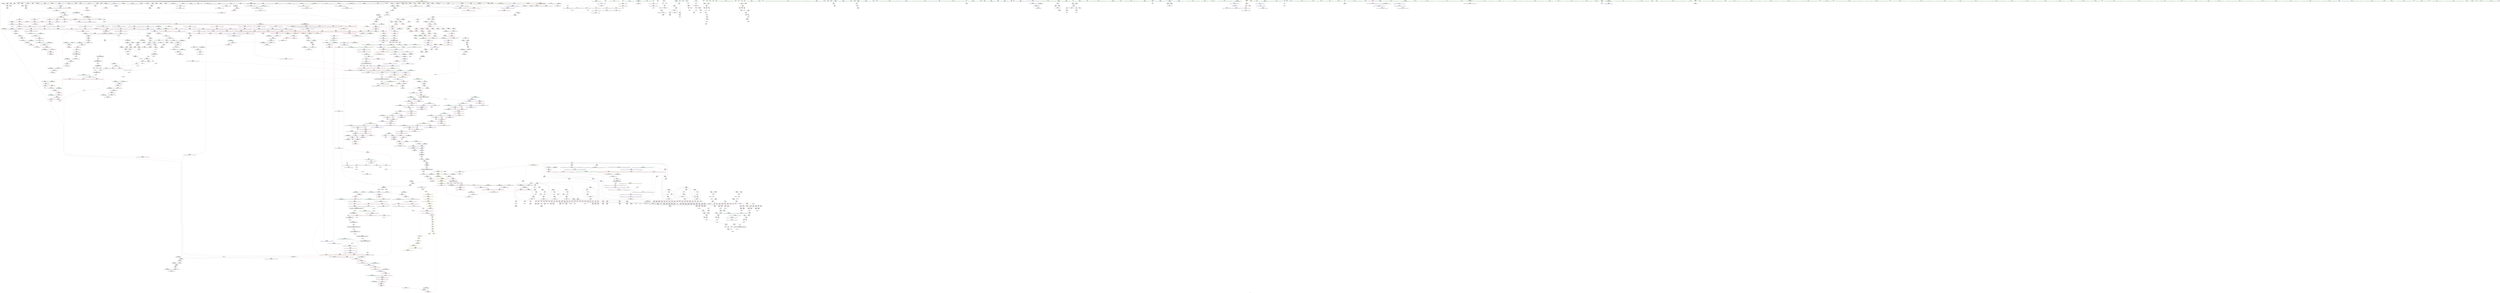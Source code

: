 digraph "SVFG" {
	label="SVFG";

	Node0x556e9b4c4a90 [shape=record,color=grey,label="{NodeID: 0\nNullPtr|{|<s52>133}}"];
	Node0x556e9b4c4a90 -> Node0x556e9b53c3c0[style=solid];
	Node0x556e9b4c4a90 -> Node0x556e9b53c4c0[style=solid];
	Node0x556e9b4c4a90 -> Node0x556e9b53c590[style=solid];
	Node0x556e9b4c4a90 -> Node0x556e9b53c660[style=solid];
	Node0x556e9b4c4a90 -> Node0x556e9b53c730[style=solid];
	Node0x556e9b4c4a90 -> Node0x556e9b53c800[style=solid];
	Node0x556e9b4c4a90 -> Node0x556e9b53c8d0[style=solid];
	Node0x556e9b4c4a90 -> Node0x556e9b53c9a0[style=solid];
	Node0x556e9b4c4a90 -> Node0x556e9b53ca70[style=solid];
	Node0x556e9b4c4a90 -> Node0x556e9b53cb40[style=solid];
	Node0x556e9b4c4a90 -> Node0x556e9b53cc10[style=solid];
	Node0x556e9b4c4a90 -> Node0x556e9b53cce0[style=solid];
	Node0x556e9b4c4a90 -> Node0x556e9b53cdb0[style=solid];
	Node0x556e9b4c4a90 -> Node0x556e9b53ce80[style=solid];
	Node0x556e9b4c4a90 -> Node0x556e9b53cf50[style=solid];
	Node0x556e9b4c4a90 -> Node0x556e9b53d020[style=solid];
	Node0x556e9b4c4a90 -> Node0x556e9b53d0f0[style=solid];
	Node0x556e9b4c4a90 -> Node0x556e9b53d1c0[style=solid];
	Node0x556e9b4c4a90 -> Node0x556e9b53d290[style=solid];
	Node0x556e9b4c4a90 -> Node0x556e9b53d360[style=solid];
	Node0x556e9b4c4a90 -> Node0x556e9b53d430[style=solid];
	Node0x556e9b4c4a90 -> Node0x556e9b53d500[style=solid];
	Node0x556e9b4c4a90 -> Node0x556e9b53d5d0[style=solid];
	Node0x556e9b4c4a90 -> Node0x556e9b53d6a0[style=solid];
	Node0x556e9b4c4a90 -> Node0x556e9b53d770[style=solid];
	Node0x556e9b4c4a90 -> Node0x556e9b53d840[style=solid];
	Node0x556e9b4c4a90 -> Node0x556e9b53d910[style=solid];
	Node0x556e9b4c4a90 -> Node0x556e9b53d9e0[style=solid];
	Node0x556e9b4c4a90 -> Node0x556e9b53dab0[style=solid];
	Node0x556e9b4c4a90 -> Node0x556e9b53db80[style=solid];
	Node0x556e9b4c4a90 -> Node0x556e9b53dc50[style=solid];
	Node0x556e9b4c4a90 -> Node0x556e9b53dd20[style=solid];
	Node0x556e9b4c4a90 -> Node0x556e9b53ddf0[style=solid];
	Node0x556e9b4c4a90 -> Node0x556e9b53dec0[style=solid];
	Node0x556e9b4c4a90 -> Node0x556e9b53df90[style=solid];
	Node0x556e9b4c4a90 -> Node0x556e9b53e060[style=solid];
	Node0x556e9b4c4a90 -> Node0x556e9b53e130[style=solid];
	Node0x556e9b4c4a90 -> Node0x556e9b53e200[style=solid];
	Node0x556e9b4c4a90 -> Node0x556e9b53e2d0[style=solid];
	Node0x556e9b4c4a90 -> Node0x556e9b53e3a0[style=solid];
	Node0x556e9b4c4a90 -> Node0x556e9b53e470[style=solid];
	Node0x556e9b4c4a90 -> Node0x556e9b53e540[style=solid];
	Node0x556e9b4c4a90 -> Node0x556e9b53e610[style=solid];
	Node0x556e9b4c4a90 -> Node0x556e9b53e6e0[style=solid];
	Node0x556e9b4c4a90 -> Node0x556e9b53e7b0[style=solid];
	Node0x556e9b4c4a90 -> Node0x556e9b56f6f0[style=solid];
	Node0x556e9b4c4a90 -> Node0x556e9b56f7c0[style=solid];
	Node0x556e9b4c4a90 -> Node0x556e9b56f890[style=solid];
	Node0x556e9b4c4a90 -> Node0x556e9b571b80[style=solid];
	Node0x556e9b4c4a90 -> Node0x556e9b59b6b0[style=solid];
	Node0x556e9b4c4a90 -> Node0x556e9b5a0ff0[style=solid];
	Node0x556e9b4c4a90 -> Node0x556e9b5a27f0[style=solid];
	Node0x556e9b4c4a90:s52 -> Node0x556e9b66fd40[style=solid,color=red];
	Node0x556e9b53fc00 [shape=record,color=red,label="{NodeID: 775\n743\<--553\n\<--a35\n_Z9solveCasev\n}"];
	Node0x556e9b53fc00 -> Node0x556e9b534b90[style=solid];
	Node0x556e9b536320 [shape=record,color=black,label="{NodeID: 443\n1208\<--1203\n\<--this1\n_ZNSt6vectorIiSaIiEE12emplace_backIJiEEEvDpOT_\n}"];
	Node0x556e9b536320 -> Node0x556e9b54e460[style=solid];
	Node0x556e9b536320 -> Node0x556e9b54e530[style=solid];
	Node0x556e9b575c80 [shape=record,color=blue,label="{NodeID: 1218\n2062\<--2058\n__last.addr\<--__last\n_ZSt13__copy_move_aILb1EPiS0_ET1_T0_S2_S1_\n}"];
	Node0x556e9b575c80 -> Node0x556e9b5699f0[style=dashed];
	Node0x556e9b52a250 [shape=record,color=green,label="{NodeID: 111\n545\<--546\nY\<--Y_field_insensitive\n_Z9solveCasev\n}"];
	Node0x556e9b52a250 -> Node0x556e9b5564c0[style=solid];
	Node0x556e9b545630 [shape=record,color=red,label="{NodeID: 886\n1390\<--1301\n\<--__new_start\n_ZNSt6vectorIiSaIiEE17_M_realloc_insertIJiEEEvN9__gnu_cxx17__normal_iteratorIPiS1_EEDpOT_\n}"];
	Node0x556e9b545630 -> Node0x556e9b552d80[style=solid];
	Node0x556e9b54c0a0 [shape=record,color=purple,label="{NodeID: 554\n783\<--22\narrayidx101\<--x\n_Z9solveCasev\n}"];
	Node0x556e9b54c0a0 -> Node0x556e9b542160[style=solid];
	Node0x556e9b66be40 [shape=record,color=black,label="{NodeID: 2436\n2004 = PHI(2043, )\n|{<s0>151}}"];
	Node0x556e9b66be40:s0 -> Node0x556e9b67a080[style=solid,color=red];
	Node0x556e9b52e910 [shape=record,color=green,label="{NodeID: 222\n1538\<--1539\n_ZNKSt6vectorIiSaIiEE4sizeEv\<--_ZNKSt6vectorIiSaIiEE4sizeEv_field_insensitive\n}"];
	Node0x556e9b56a890 [shape=record,color=red,label="{NodeID: 997\n2176\<--2175\ndummyVal\<--offset_0\n_ZSt22__uninitialized_copy_aISt13move_iteratorIPiES1_iET0_T_S4_S3_RSaIT1_E\n}"];
	Node0x556e9b56a890 -> Node0x556e9b5749d0[style=solid];
	Node0x556e9b59e770 [shape=record,color=grey,label="{NodeID: 1772\n1540 = Binary(1534, 1537, )\n}"];
	Node0x556e9b59e770 -> Node0x556e9b5a2070[style=solid];
	Node0x556e9b551ad0 [shape=record,color=purple,label="{NodeID: 665\n2181\<--1930\noffset_0\<--\n}"];
	Node0x556e9b551ad0 -> Node0x556e9b56aa30[style=solid];
	Node0x556e9b6783e0 [shape=record,color=black,label="{NodeID: 2547\n298 = PHI()\n}"];
	Node0x556e9b6783e0 -> Node0x556e9b53efd0[style=solid];
	Node0x556e9b53cce0 [shape=record,color=black,label="{NodeID: 333\n204\<--3\n\<--dummyVal\n_Z7getLineB5cxx11v\n}"];
	Node0x556e9b53cce0 -> Node0x556e9b56bba0[style=solid];
	Node0x556e9b570320 [shape=record,color=blue,label="{NodeID: 1108\n1089\<--1086\n.addr1\<--\n_ZNSt12_Destroy_auxILb1EE9__destroyIPiEEvT_S3_\n}"];
	Node0x556e9b522d70 [shape=record,color=green,label="{NodeID: 1\n4\<--1\n.str\<--dummyObj\nGlob }"];
	Node0x556e9b53fcd0 [shape=record,color=red,label="{NodeID: 776\n751\<--553\n\<--a35\n_Z9solveCasev\n}"];
	Node0x556e9b53fcd0 -> Node0x556e9b534d30[style=solid];
	Node0x556e9b5363f0 [shape=record,color=black,label="{NodeID: 444\n1214\<--1203\n\<--this1\n_ZNSt6vectorIiSaIiEE12emplace_backIJiEEEvDpOT_\n}"];
	Node0x556e9b5363f0 -> Node0x556e9b54e600[style=solid];
	Node0x556e9b575d50 [shape=record,color=blue,label="{NodeID: 1219\n2064\<--2059\n__result.addr\<--__result\n_ZSt13__copy_move_aILb1EPiS0_ET1_T0_S2_S1_\n}"];
	Node0x556e9b575d50 -> Node0x556e9b569ac0[style=dashed];
	Node0x556e9b52a320 [shape=record,color=green,label="{NodeID: 112\n547\<--548\na\<--a_field_insensitive\n_Z9solveCasev\n}"];
	Node0x556e9b52a320 -> Node0x556e9b556590[style=solid];
	Node0x556e9b52a320 -> Node0x556e9b556660[style=solid];
	Node0x556e9b52a320 -> Node0x556e9b556730[style=solid];
	Node0x556e9b52a320 -> Node0x556e9b56d8e0[style=solid];
	Node0x556e9b52a320 -> Node0x556e9b56da80[style=solid];
	Node0x556e9b545700 [shape=record,color=red,label="{NodeID: 887\n1405\<--1301\n\<--__new_start\n_ZNSt6vectorIiSaIiEE17_M_realloc_insertIJiEEEvN9__gnu_cxx17__normal_iteratorIPiS1_EEDpOT_\n|{<s0>104}}"];
	Node0x556e9b545700:s0 -> Node0x556e9b66d240[style=solid,color=red];
	Node0x556e9b54c170 [shape=record,color=purple,label="{NodeID: 555\n787\<--22\narrayidx103\<--x\n_Z9solveCasev\n}"];
	Node0x556e9b54c170 -> Node0x556e9b542230[style=solid];
	Node0x556e9b66bf80 [shape=record,color=black,label="{NodeID: 2437\n2012 = PHI(2043, )\n|{<s0>151}}"];
	Node0x556e9b66bf80:s0 -> Node0x556e9b67a190[style=solid,color=red];
	Node0x556e9b52ea10 [shape=record,color=green,label="{NodeID: 223\n1546\<--1547\n_ZSt20__throw_length_errorPKc\<--_ZSt20__throw_length_errorPKc_field_insensitive\n}"];
	Node0x556e9b56a960 [shape=record,color=red,label="{NodeID: 998\n2179\<--2178\ndummyVal\<--offset_0\n_ZSt18uninitialized_copyISt13move_iteratorIPiES1_ET0_T_S4_S3_\n}"];
	Node0x556e9b56a960 -> Node0x556e9b574eb0[style=solid];
	Node0x556e9b59e8f0 [shape=record,color=grey,label="{NodeID: 1773\n357 = Binary(351, 356, )\n}"];
	Node0x556e9b59e8f0 -> Node0x556e9b59e5f0[style=solid];
	Node0x556e9b551ba0 [shape=record,color=purple,label="{NodeID: 666\n1960\<--1950\ncoerce.dive\<--__first\n_ZNSt20__uninitialized_copyILb1EE13__uninit_copyISt13move_iteratorIPiES3_EET0_T_S6_S5_\n}"];
	Node0x556e9b551ba0 -> Node0x556e9b575050[style=solid];
	Node0x556e9b6784b0 [shape=record,color=black,label="{NodeID: 2548\n306 = PHI()\n}"];
	Node0x556e9b6784b0 -> Node0x556e9b554d30[style=solid];
	Node0x556e9b53cdb0 [shape=record,color=black,label="{NodeID: 334\n206\<--3\n\<--dummyVal\n_Z7getLineB5cxx11v\n}"];
	Node0x556e9b53cdb0 -> Node0x556e9b56bc70[style=solid];
	Node0x556e9b5703f0 [shape=record,color=blue,label="{NodeID: 1109\n1098\<--1095\nthis.addr\<--this\n_ZNSt12_Vector_baseIiSaIiEE13_M_deallocateEPim\n}"];
	Node0x556e9b5703f0 -> Node0x556e9b5439c0[style=dashed];
	Node0x556e9b5230b0 [shape=record,color=green,label="{NodeID: 2\n7\<--1\n\<--dummyObj\nCan only get source location for instruction, argument, global var or function.}"];
	Node0x556e9b53fda0 [shape=record,color=red,label="{NodeID: 777\n761\<--553\n\<--a35\n_Z9solveCasev\n}"];
	Node0x556e9b53fda0 -> Node0x556e9b59faf0[style=solid];
	Node0x556e9b5364c0 [shape=record,color=black,label="{NodeID: 445\n1217\<--1203\n\<--this1\n_ZNSt6vectorIiSaIiEE12emplace_backIJiEEEvDpOT_\n}"];
	Node0x556e9b5364c0 -> Node0x556e9b54e6d0[style=solid];
	Node0x556e9b5364c0 -> Node0x556e9b54e7a0[style=solid];
	Node0x556e9b575e20 [shape=record,color=blue,label="{NodeID: 1220\n2066\<--348\n__simple\<--\n_ZSt13__copy_move_aILb1EPiS0_ET1_T0_S2_S1_\n}"];
	Node0x556e9b52a3f0 [shape=record,color=green,label="{NodeID: 113\n549\<--550\na2\<--a2_field_insensitive\n_Z9solveCasev\n}"];
	Node0x556e9b52a3f0 -> Node0x556e9b556800[style=solid];
	Node0x556e9b52a3f0 -> Node0x556e9b5568d0[style=solid];
	Node0x556e9b52a3f0 -> Node0x556e9b5569a0[style=solid];
	Node0x556e9b52a3f0 -> Node0x556e9b556a70[style=solid];
	Node0x556e9b52a3f0 -> Node0x556e9b56db50[style=solid];
	Node0x556e9b52a3f0 -> Node0x556e9b56dcf0[style=solid];
	Node0x556e9b5fdc20 [shape=record,color=yellow,style=double,label="{NodeID: 1995\n71V_1 = ENCHI(MR_71V_0)\npts\{1841 \}\nFun[_ZSt13__copy_move_aILb1EPiS0_ET1_T0_S2_S1_]|{<s0>158|<s1>158|<s2>158}}"];
	Node0x556e9b5fdc20:s0 -> Node0x556e9b56ae40[style=dashed,color=red];
	Node0x556e9b5fdc20:s1 -> Node0x556e9b576300[style=dashed,color=red];
	Node0x556e9b5fdc20:s2 -> Node0x556e9b5ef6e0[style=dashed,color=red];
	Node0x556e9b5457d0 [shape=record,color=red,label="{NodeID: 888\n1412\<--1301\n\<--__new_start\n_ZNSt6vectorIiSaIiEE17_M_realloc_insertIJiEEEvN9__gnu_cxx17__normal_iteratorIPiS1_EEDpOT_\n|{<s0>105}}"];
	Node0x556e9b5457d0:s0 -> Node0x556e9b6742e0[style=solid,color=red];
	Node0x556e9b54c240 [shape=record,color=purple,label="{NodeID: 556\n847\<--22\narrayidx137\<--x\n_Z9solveCasev\n}"];
	Node0x556e9b54c240 -> Node0x556e9b542640[style=solid];
	Node0x556e9b66c0c0 [shape=record,color=black,label="{NodeID: 2438\n2014 = PHI(2018, )\n}"];
	Node0x556e9b66c0c0 -> Node0x556e9b54a9e0[style=solid];
	Node0x556e9b52eb10 [shape=record,color=green,label="{NodeID: 224\n1553\<--1554\n_ZSt3maxImERKT_S2_S2_\<--_ZSt3maxImERKT_S2_S2__field_insensitive\n}"];
	Node0x556e9b56aa30 [shape=record,color=red,label="{NodeID: 999\n2182\<--2181\ndummyVal\<--offset_0\n_ZSt18uninitialized_copyISt13move_iteratorIPiES1_ET0_T_S4_S3_\n}"];
	Node0x556e9b56aa30 -> Node0x556e9b574f80[style=solid];
	Node0x556e9b59ea70 [shape=record,color=grey,label="{NodeID: 1774\n789 = Binary(784, 788, )\n}"];
	Node0x556e9b59ea70 -> Node0x556e9b535070[style=solid];
	Node0x556e9b551c70 [shape=record,color=purple,label="{NodeID: 667\n1962\<--1952\ncoerce.dive1\<--__last\n_ZNSt20__uninitialized_copyILb1EE13__uninit_copyISt13move_iteratorIPiES3_EET0_T_S6_S5_\n}"];
	Node0x556e9b551c70 -> Node0x556e9b575120[style=solid];
	Node0x556e9b678580 [shape=record,color=black,label="{NodeID: 2549\n341 = PHI()\n}"];
	Node0x556e9b678580 -> Node0x556e9b554e00[style=solid];
	Node0x556e9b53ce80 [shape=record,color=black,label="{NodeID: 335\n232\<--3\nlpad.val\<--dummyVal\n_Z7getLineB5cxx11v\n}"];
	Node0x556e9b5704c0 [shape=record,color=blue,label="{NodeID: 1110\n1100\<--1096\n__p.addr\<--__p\n_ZNSt12_Vector_baseIiSaIiEE13_M_deallocateEPim\n}"];
	Node0x556e9b5704c0 -> Node0x556e9b543a90[style=dashed];
	Node0x556e9b5704c0 -> Node0x556e9b543b60[style=dashed];
	Node0x556e9b523170 [shape=record,color=green,label="{NodeID: 3\n15\<--1\nstdin\<--dummyObj\nGlob }"];
	Node0x556e9b5f46e0 [shape=record,color=black,label="{NodeID: 1885\nMR_108V_3 = PHI(MR_108V_4, MR_108V_2, )\npts\{12 \}\n|{<s0>64}}"];
	Node0x556e9b5f46e0:s0 -> Node0x556e9b56d810[style=dashed,color=red];
	Node0x556e9b53fe70 [shape=record,color=red,label="{NodeID: 778\n669\<--555\n\<--ok\n_Z9solveCasev\n}"];
	Node0x556e9b53fe70 -> Node0x556e9b534100[style=solid];
	Node0x556e9b536590 [shape=record,color=black,label="{NodeID: 446\n1228\<--1203\n\<--this1\n_ZNSt6vectorIiSaIiEE12emplace_backIJiEEEvDpOT_\n}"];
	Node0x556e9b536590 -> Node0x556e9b54e870[style=solid];
	Node0x556e9b536590 -> Node0x556e9b54e940[style=solid];
	Node0x556e9b575ef0 [shape=record,color=blue,label="{NodeID: 1221\n2081\<--2080\n__it.addr\<--__it\n_ZSt12__niter_baseIPiET_S1_\n}"];
	Node0x556e9b575ef0 -> Node0x556e9b569b90[style=dashed];
	Node0x556e9b52eec0 [shape=record,color=green,label="{NodeID: 114\n551\<--552\na11\<--a11_field_insensitive\n_Z9solveCasev\n}"];
	Node0x556e9b52eec0 -> Node0x556e9b556b40[style=solid];
	Node0x556e9b52eec0 -> Node0x556e9b556c10[style=solid];
	Node0x556e9b52eec0 -> Node0x556e9b556ce0[style=solid];
	Node0x556e9b52eec0 -> Node0x556e9b556db0[style=solid];
	Node0x556e9b52eec0 -> Node0x556e9b53f650[style=solid];
	Node0x556e9b52eec0 -> Node0x556e9b53f720[style=solid];
	Node0x556e9b52eec0 -> Node0x556e9b53f7f0[style=solid];
	Node0x556e9b52eec0 -> Node0x556e9b53f8c0[style=solid];
	Node0x556e9b52eec0 -> Node0x556e9b56ddc0[style=solid];
	Node0x556e9b52eec0 -> Node0x556e9b56de90[style=solid];
	Node0x556e9b52eec0 -> Node0x556e9b56df60[style=solid];
	Node0x556e9b5458a0 [shape=record,color=red,label="{NodeID: 889\n1448\<--1301\n\<--__new_start\n_ZNSt6vectorIiSaIiEE17_M_realloc_insertIJiEEEvN9__gnu_cxx17__normal_iteratorIPiS1_EEDpOT_\n}"];
	Node0x556e9b5458a0 -> Node0x556e9b572200[style=solid];
	Node0x556e9b54c310 [shape=record,color=purple,label="{NodeID: 557\n601\<--24\narrayidx7\<--ord\n_Z9solveCasev\n}"];
	Node0x556e9b54c310 -> Node0x556e9b56dc20[style=solid];
	Node0x556e9b66c200 [shape=record,color=black,label="{NodeID: 2439\n2032 = PHI(2079, )\n|{<s0>155}}"];
	Node0x556e9b66c200:s0 -> Node0x556e9b672040[style=solid,color=red];
	Node0x556e9b52ec10 [shape=record,color=green,label="{NodeID: 225\n1575\<--1576\n__lhs.addr\<--__lhs.addr_field_insensitive\n_ZN9__gnu_cxxmiIPiSt6vectorIiSaIiEEEENS_17__normal_iteratorIT_T0_E15difference_typeERKS8_SB_\n}"];
	Node0x556e9b52ec10 -> Node0x556e9b5472a0[style=solid];
	Node0x556e9b52ec10 -> Node0x556e9b572c90[style=solid];
	Node0x556e9b56ab00 [shape=record,color=red,label="{NodeID: 1000\n2185\<--2184\ndummyVal\<--offset_0\n_ZNSt20__uninitialized_copyILb1EE13__uninit_copyISt13move_iteratorIPiES3_EET0_T_S6_S5_\n}"];
	Node0x556e9b56ab00 -> Node0x556e9b5752c0[style=solid];
	Node0x556e9b59ebf0 [shape=record,color=grey,label="{NodeID: 1775\n799 = Binary(794, 798, )\n}"];
	Node0x556e9b59ebf0 -> Node0x556e9b5352e0[style=solid];
	Node0x556e9b551d40 [shape=record,color=purple,label="{NodeID: 668\n1972\<--1956\ncoerce.dive3\<--agg.tmp\n_ZNSt20__uninitialized_copyILb1EE13__uninit_copyISt13move_iteratorIPiES3_EET0_T_S6_S5_\n}"];
	Node0x556e9b551d40 -> Node0x556e9b5692a0[style=solid];
	Node0x556e9b678680 [shape=record,color=black,label="{NodeID: 2550\n354 = PHI()\n}"];
	Node0x556e9b678680 -> Node0x556e9b554ed0[style=solid];
	Node0x556e9b53cf50 [shape=record,color=black,label="{NodeID: 336\n233\<--3\nlpad.val9\<--dummyVal\n_Z7getLineB5cxx11v\n}"];
	Node0x556e9b570590 [shape=record,color=blue,label="{NodeID: 1111\n1102\<--1097\n__n.addr\<--__n\n_ZNSt12_Vector_baseIiSaIiEE13_M_deallocateEPim\n}"];
	Node0x556e9b570590 -> Node0x556e9b543c30[style=dashed];
	Node0x556e9b523230 [shape=record,color=green,label="{NodeID: 4\n16\<--1\n.str.1\<--dummyObj\nGlob }"];
	Node0x556e9b5f4be0 [shape=record,color=black,label="{NodeID: 1886\nMR_267V_2 = PHI(MR_267V_3, MR_267V_1, )\npts\{210000 230000 250000 \}\n|{<s0>64|<s1>64|<s2>64|<s3>64}}"];
	Node0x556e9b5f4be0:s0 -> Node0x556e9b56dc20[style=dashed,color=red];
	Node0x556e9b5f4be0:s1 -> Node0x556e9b5ea6e0[style=dashed,color=red];
	Node0x556e9b5f4be0:s2 -> Node0x556e9b5eabe0[style=dashed,color=red];
	Node0x556e9b5f4be0:s3 -> Node0x556e9b5f6540[style=dashed,color=red];
	Node0x556e9b53ff40 [shape=record,color=red,label="{NodeID: 779\n739\<--555\n\<--ok\n_Z9solveCasev\n}"];
	Node0x556e9b53ff40 -> Node0x556e9b534ac0[style=solid];
	Node0x556e9b536660 [shape=record,color=black,label="{NodeID: 447\n1216\<--1215\n\<--_M_impl3\n_ZNSt6vectorIiSaIiEE12emplace_backIJiEEEvDpOT_\n|{<s0>82}}"];
	Node0x556e9b536660:s0 -> Node0x556e9b67ac10[style=solid,color=red];
	Node0x556e9b575fc0 [shape=record,color=blue,label="{NodeID: 1222\n2090\<--2087\n__first.addr\<--__first\n_ZNSt11__copy_moveILb1ELb1ESt26random_access_iterator_tagE8__copy_mIiEEPT_PKS3_S6_S4_\n}"];
	Node0x556e9b575fc0 -> Node0x556e9b569c60[style=dashed];
	Node0x556e9b575fc0 -> Node0x556e9b569d30[style=dashed];
	Node0x556e9b52ef90 [shape=record,color=green,label="{NodeID: 115\n553\<--554\na35\<--a35_field_insensitive\n_Z9solveCasev\n}"];
	Node0x556e9b52ef90 -> Node0x556e9b53f990[style=solid];
	Node0x556e9b52ef90 -> Node0x556e9b53fa60[style=solid];
	Node0x556e9b52ef90 -> Node0x556e9b53fb30[style=solid];
	Node0x556e9b52ef90 -> Node0x556e9b53fc00[style=solid];
	Node0x556e9b52ef90 -> Node0x556e9b53fcd0[style=solid];
	Node0x556e9b52ef90 -> Node0x556e9b53fda0[style=solid];
	Node0x556e9b52ef90 -> Node0x556e9b56e030[style=solid];
	Node0x556e9b52ef90 -> Node0x556e9b56e850[style=solid];
	Node0x556e9b545970 [shape=record,color=red,label="{NodeID: 890\n1458\<--1301\n\<--__new_start\n_ZNSt6vectorIiSaIiEE17_M_realloc_insertIJiEEEvN9__gnu_cxx17__normal_iteratorIPiS1_EEDpOT_\n}"];
	Node0x556e9b545970 -> Node0x556e9b552e50[style=solid];
	Node0x556e9b54c3e0 [shape=record,color=purple,label="{NodeID: 558\n619\<--24\narrayidx17\<--ord\n_Z9solveCasev\n}"];
	Node0x556e9b54c3e0 -> Node0x556e9b541600[style=solid];
	Node0x556e9b66c340 [shape=record,color=black,label="{NodeID: 2440\n2036 = PHI(2079, )\n|{<s0>155}}"];
	Node0x556e9b66c340:s0 -> Node0x556e9b672150[style=solid,color=red];
	Node0x556e9b52ece0 [shape=record,color=green,label="{NodeID: 226\n1577\<--1578\n__rhs.addr\<--__rhs.addr_field_insensitive\n_ZN9__gnu_cxxmiIPiSt6vectorIiSaIiEEEENS_17__normal_iteratorIT_T0_E15difference_typeERKS8_SB_\n}"];
	Node0x556e9b52ece0 -> Node0x556e9b547370[style=solid];
	Node0x556e9b52ece0 -> Node0x556e9b572d60[style=solid];
	Node0x556e9b56abd0 [shape=record,color=red,label="{NodeID: 1001\n2188\<--2187\ndummyVal\<--offset_0\n_ZNSt20__uninitialized_copyILb1EE13__uninit_copyISt13move_iteratorIPiES3_EET0_T_S6_S5_\n}"];
	Node0x556e9b56abd0 -> Node0x556e9b575390[style=solid];
	Node0x556e9b59ed70 [shape=record,color=grey,label="{NodeID: 1776\n318 = Binary(7, 317, )\n}"];
	Node0x556e9b59ed70 -> Node0x556e9ae0f480[style=solid];
	Node0x556e9b551e10 [shape=record,color=purple,label="{NodeID: 669\n1974\<--1958\ncoerce.dive4\<--agg.tmp2\n_ZNSt20__uninitialized_copyILb1EE13__uninit_copyISt13move_iteratorIPiES3_EET0_T_S6_S5_\n}"];
	Node0x556e9b551e10 -> Node0x556e9b569370[style=solid];
	Node0x556e9b678780 [shape=record,color=black,label="{NodeID: 2551\n1350 = PHI(1671, )\n}"];
	Node0x556e9b678780 -> Node0x556e9b546190[style=solid];
	Node0x556e9b53d020 [shape=record,color=black,label="{NodeID: 337\n262\<--3\nagg.result\<--dummyVal\n_Z7parseviNSt7__cxx1112basic_stringIcSt11char_traitsIcESaIcEEE\n0th arg _Z7parseviNSt7__cxx1112basic_stringIcSt11char_traitsIcESaIcEEE |{<s0>23|<s1>26|<s2>27|<s3>30}}"];
	Node0x556e9b53d020:s0 -> Node0x556e9b67aad0[style=solid,color=red];
	Node0x556e9b53d020:s1 -> Node0x556e9b66f480[style=solid,color=red];
	Node0x556e9b53d020:s2 -> Node0x556e9b66dc90[style=solid,color=red];
	Node0x556e9b53d020:s3 -> Node0x556e9b66dc90[style=solid,color=red];
	Node0x556e9b570660 [shape=record,color=blue,label="{NodeID: 1112\n1122\<--1121\nthis.addr\<--this\n_ZNSt12_Vector_baseIiSaIiEE12_Vector_implD2Ev\n}"];
	Node0x556e9b570660 -> Node0x556e9b543d00[style=dashed];
	Node0x556e9b5232f0 [shape=record,color=green,label="{NodeID: 5\n26\<--1\n.str.2\<--dummyObj\nGlob }"];
	Node0x556e9b5f5140 [shape=record,color=black,label="{NodeID: 1887\nMR_106V_2 = PHI(MR_106V_3, MR_106V_1, )\npts\{8 \}\n|{|<s3>64}}"];
	Node0x556e9b5f5140 -> Node0x556e9b5530c0[style=dashed];
	Node0x556e9b5f5140 -> Node0x556e9b553190[style=dashed];
	Node0x556e9b5f5140 -> Node0x556e9b56f480[style=dashed];
	Node0x556e9b5f5140:s3 -> Node0x556e9b5f7ba0[style=dashed,color=red];
	Node0x556e9b540010 [shape=record,color=red,label="{NodeID: 780\n692\<--557\n\<--xx\n_Z9solveCasev\n}"];
	Node0x556e9b540010 -> Node0x556e9b59c670[style=solid];
	Node0x556e9b536730 [shape=record,color=black,label="{NodeID: 448\n1249\<--1254\n_ZSt4moveIRiEONSt16remove_referenceIT_E4typeEOS2__ret\<--\n_ZSt4moveIRiEONSt16remove_referenceIT_E4typeEOS2_\n|{<s0>37|<s1>59|<s2>60|<s3>61}}"];
	Node0x556e9b536730:s0 -> Node0x556e9b679330[style=solid,color=blue];
	Node0x556e9b536730:s1 -> Node0x556e9b677ec0[style=solid,color=blue];
	Node0x556e9b536730:s2 -> Node0x556e9b678090[style=solid,color=blue];
	Node0x556e9b536730:s3 -> Node0x556e9b6781d0[style=solid,color=blue];
	Node0x556e9b576090 [shape=record,color=blue,label="{NodeID: 1223\n2092\<--2088\n__last.addr\<--__last\n_ZNSt11__copy_moveILb1ELb1ESt26random_access_iterator_tagE8__copy_mIiEEPT_PKS3_S6_S4_\n}"];
	Node0x556e9b576090 -> Node0x556e9b569e00[style=dashed];
	Node0x556e9b52f060 [shape=record,color=green,label="{NodeID: 116\n555\<--556\nok\<--ok_field_insensitive\n_Z9solveCasev\n}"];
	Node0x556e9b52f060 -> Node0x556e9b53fe70[style=solid];
	Node0x556e9b52f060 -> Node0x556e9b53ff40[style=solid];
	Node0x556e9b52f060 -> Node0x556e9b56e100[style=solid];
	Node0x556e9b52f060 -> Node0x556e9b56e370[style=solid];
	Node0x556e9b52f060 -> Node0x556e9b56e510[style=solid];
	Node0x556e9b545a40 [shape=record,color=red,label="{NodeID: 891\n1361\<--1303\n\<--__new_finish\n_ZNSt6vectorIiSaIiEE17_M_realloc_insertIJiEEEvN9__gnu_cxx17__normal_iteratorIPiS1_EEDpOT_\n}"];
	Node0x556e9b545a40 -> Node0x556e9b54eef0[style=solid];
	Node0x556e9b54c4b0 [shape=record,color=purple,label="{NodeID: 559\n627\<--24\narrayidx21\<--ord\n_Z9solveCasev\n}"];
	Node0x556e9b54c4b0 -> Node0x556e9b5417a0[style=solid];
	Node0x556e9b66c480 [shape=record,color=black,label="{NodeID: 2441\n2038 = PHI(2079, )\n|{<s0>155}}"];
	Node0x556e9b66c480:s0 -> Node0x556e9b672260[style=solid,color=red];
	Node0x556e9b52edb0 [shape=record,color=green,label="{NodeID: 227\n1594\<--1595\nretval\<--retval_field_insensitive\n_ZNSt6vectorIiSaIiEE5beginEv\n|{|<s1>124}}"];
	Node0x556e9b52edb0 -> Node0x556e9b5501a0[style=solid];
	Node0x556e9b52edb0:s1 -> Node0x556e9b66d8a0[style=solid,color=red];
	Node0x556e9b56aca0 [shape=record,color=red,label="{NodeID: 1002\n2191\<--2190\ndummyVal\<--offset_0\n_ZSt4copyISt13move_iteratorIPiES1_ET0_T_S4_S3_\n}"];
	Node0x556e9b56aca0 -> Node0x556e9b5756d0[style=solid];
	Node0x556e9b59eef0 [shape=record,color=grey,label="{NodeID: 1777\n53 = Binary(52, 54, )\n|{<s0>1}}"];
	Node0x556e9b59eef0:s0 -> Node0x556e9b670e20[style=solid,color=red];
	Node0x556e9b551ee0 [shape=record,color=purple,label="{NodeID: 670\n2183\<--1965\noffset_0\<--\n}"];
	Node0x556e9b551ee0 -> Node0x556e9b5752c0[style=solid];
	Node0x556e9b678950 [shape=record,color=black,label="{NodeID: 2552\n1356 = PHI(1017, )\n|{<s0>96}}"];
	Node0x556e9b678950:s0 -> Node0x556e9b671ad0[style=solid,color=red];
	Node0x556e9b53d0f0 [shape=record,color=black,label="{NodeID: 338\n263\<--3\ns\<--dummyVal\n_Z7parseviNSt7__cxx1112basic_stringIcSt11char_traitsIcESaIcEEE\n1st arg _Z7parseviNSt7__cxx1112basic_stringIcSt11char_traitsIcESaIcEEE |{<s0>20}}"];
	Node0x556e9b53d0f0:s0 -> Node0x556e9b67c380[style=solid,color=red];
	Node0x556e9b570730 [shape=record,color=blue,label="{NodeID: 1113\n1135\<--1132\n__a.addr\<--__a\n_ZNSt16allocator_traitsISaIiEE10deallocateERS0_Pim\n}"];
	Node0x556e9b570730 -> Node0x556e9b543dd0[style=dashed];
	Node0x556e9b5233b0 [shape=record,color=green,label="{NodeID: 6\n28\<--1\n.str.3\<--dummyObj\nGlob }"];
	Node0x556e9b5f5640 [shape=record,color=black,label="{NodeID: 1888\nMR_71V_3 = PHI(MR_71V_4, MR_71V_2, )\npts\{1841 \}\n|{<s0>38}}"];
	Node0x556e9b5f5640:s0 -> Node0x556e9b619000[style=dashed,color=blue];
	Node0x556e9b5400e0 [shape=record,color=red,label="{NodeID: 781\n742\<--557\n\<--xx\n_Z9solveCasev\n}"];
	Node0x556e9b5400e0 -> Node0x556e9b56e6b0[style=solid];
	Node0x556e9b536800 [shape=record,color=black,label="{NodeID: 449\n1270\<--1269\n\<--\n_ZNSt16allocator_traitsISaIiEE9constructIiJiEEEvRS0_PT_DpOT0_\n|{<s0>87}}"];
	Node0x556e9b536800:s0 -> Node0x556e9b67a3b0[style=solid,color=red];
	Node0x556e9b576160 [shape=record,color=blue,label="{NodeID: 1224\n2094\<--2089\n__result.addr\<--__result\n_ZNSt11__copy_moveILb1ELb1ESt26random_access_iterator_tagE8__copy_mIiEEPT_PKS3_S6_S4_\n}"];
	Node0x556e9b576160 -> Node0x556e9b569ed0[style=dashed];
	Node0x556e9b576160 -> Node0x556e9b569fa0[style=dashed];
	Node0x556e9b52f130 [shape=record,color=green,label="{NodeID: 117\n557\<--558\nxx\<--xx_field_insensitive\n_Z9solveCasev\n}"];
	Node0x556e9b52f130 -> Node0x556e9b540010[style=solid];
	Node0x556e9b52f130 -> Node0x556e9b5400e0[style=solid];
	Node0x556e9b52f130 -> Node0x556e9b56e1d0[style=solid];
	Node0x556e9b545b10 [shape=record,color=red,label="{NodeID: 892\n1370\<--1303\n\<--__new_finish\n_ZNSt6vectorIiSaIiEE17_M_realloc_insertIJiEEEvN9__gnu_cxx17__normal_iteratorIPiS1_EEDpOT_\n|{<s0>99}}"];
	Node0x556e9b545b10:s0 -> Node0x556e9b671950[style=solid,color=red];
	Node0x556e9b54c580 [shape=record,color=purple,label="{NodeID: 560\n636\<--24\narrayidx26\<--ord\n_Z9solveCasev\n|{<s0>46}}"];
	Node0x556e9b54c580:s0 -> Node0x556e9b6727b0[style=solid,color=red];
	Node0x556e9b66c5c0 [shape=record,color=black,label="{NodeID: 2442\n2039 = PHI(2056, )\n}"];
	Node0x556e9b66c5c0 -> Node0x556e9b54aab0[style=solid];
	Node0x556e9b537350 [shape=record,color=green,label="{NodeID: 228\n1596\<--1597\nthis.addr\<--this.addr_field_insensitive\n_ZNSt6vectorIiSaIiEE5beginEv\n}"];
	Node0x556e9b537350 -> Node0x556e9b5475e0[style=solid];
	Node0x556e9b537350 -> Node0x556e9b572e30[style=solid];
	Node0x556e9b56ad70 [shape=record,color=red,label="{NodeID: 1003\n2194\<--2193\ndummyVal\<--offset_0\n_ZSt4copyISt13move_iteratorIPiES1_ET0_T_S4_S3_\n}"];
	Node0x556e9b56ad70 -> Node0x556e9b5757a0[style=solid];
	Node0x556e9b59f070 [shape=record,color=grey,label="{NodeID: 1778\n58 = Binary(57, 54, )\n}"];
	Node0x556e9b59f070 -> Node0x556e9b59f1f0[style=solid];
	Node0x556e9b551fb0 [shape=record,color=purple,label="{NodeID: 671\n2184\<--1966\noffset_0\<--\n}"];
	Node0x556e9b551fb0 -> Node0x556e9b56ab00[style=solid];
	Node0x556e9b678b20 [shape=record,color=black,label="{NodeID: 2553\n1357 = PHI(1630, )\n}"];
	Node0x556e9b678b20 -> Node0x556e9b571c50[style=solid];
	Node0x556e9b53d1c0 [shape=record,color=black,label="{NodeID: 339\n330\<--3\n\<--dummyVal\n_Z7parseviNSt7__cxx1112basic_stringIcSt11char_traitsIcESaIcEEE\n}"];
	Node0x556e9b570800 [shape=record,color=blue,label="{NodeID: 1114\n1137\<--1133\n__p.addr\<--__p\n_ZNSt16allocator_traitsISaIiEE10deallocateERS0_Pim\n}"];
	Node0x556e9b570800 -> Node0x556e9b543ea0[style=dashed];
	Node0x556e9b504e90 [shape=record,color=green,label="{NodeID: 7\n30\<--1\n.str.4\<--dummyObj\nGlob }"];
	Node0x556e9b5f5b40 [shape=record,color=black,label="{NodeID: 1889\nMR_300V_2 = PHI(MR_300V_3, MR_300V_1, )\npts\{12000000 \}\n}"];
	Node0x556e9b5401b0 [shape=record,color=red,label="{NodeID: 782\n702\<--559\n\<--yy\n_Z9solveCasev\n}"];
	Node0x556e9b5401b0 -> Node0x556e9b59cf70[style=solid];
	Node0x556e9b5368d0 [shape=record,color=black,label="{NodeID: 450\n1278\<--1283\n_ZSt7forwardIiEOT_RNSt16remove_referenceIS0_E4typeE_ret\<--\n_ZSt7forwardIiEOT_RNSt16remove_referenceIS0_E4typeE\n|{<s0>81|<s1>84|<s2>86|<s3>92|<s4>112}}"];
	Node0x556e9b5368d0:s0 -> Node0x556e9b669bf0[style=solid,color=blue];
	Node0x556e9b5368d0:s1 -> Node0x556e9b669f00[style=solid,color=blue];
	Node0x556e9b5368d0:s2 -> Node0x556e9b66a040[style=solid,color=blue];
	Node0x556e9b5368d0:s3 -> Node0x556e9b66a680[style=solid,color=blue];
	Node0x556e9b5368d0:s4 -> Node0x556e9b66a900[style=solid,color=blue];
	Node0x556e9b576230 [shape=record,color=blue,label="{NodeID: 1225\n2096\<--2106\n_Num\<--sub.ptr.div\n_ZNSt11__copy_moveILb1ELb1ESt26random_access_iterator_tagE8__copy_mIiEEPT_PKS3_S6_S4_\n}"];
	Node0x556e9b576230 -> Node0x556e9b56a070[style=dashed];
	Node0x556e9b576230 -> Node0x556e9b56a140[style=dashed];
	Node0x556e9b576230 -> Node0x556e9b56a210[style=dashed];
	Node0x556e9b52f200 [shape=record,color=green,label="{NodeID: 118\n559\<--560\nyy\<--yy_field_insensitive\n_Z9solveCasev\n}"];
	Node0x556e9b52f200 -> Node0x556e9b5401b0[style=solid];
	Node0x556e9b52f200 -> Node0x556e9b540280[style=solid];
	Node0x556e9b52f200 -> Node0x556e9b56e2a0[style=solid];
	Node0x556e9b545be0 [shape=record,color=red,label="{NodeID: 893\n1384\<--1303\n\<--__new_finish\n_ZNSt6vectorIiSaIiEE17_M_realloc_insertIJiEEEvN9__gnu_cxx17__normal_iteratorIPiS1_EEDpOT_\n}"];
	Node0x556e9b545be0 -> Node0x556e9b5a27f0[style=solid];
	Node0x556e9b54c650 [shape=record,color=purple,label="{NodeID: 561\n640\<--24\narrayidx29\<--ord\n_Z9solveCasev\n|{<s0>46}}"];
	Node0x556e9b54c650:s0 -> Node0x556e9b6728c0[style=solid,color=red];
	Node0x556e9b66c700 [shape=record,color=black,label="{NodeID: 2443\n2049 = PHI(2137, )\n|{<s0>157}}"];
	Node0x556e9b66c700:s0 -> Node0x556e9b672bf0[style=solid,color=red];
	Node0x556e9b5373e0 [shape=record,color=green,label="{NodeID: 229\n1610\<--1611\nthis.addr\<--this.addr_field_insensitive\n_ZNSt12_Vector_baseIiSaIiEE11_M_allocateEm\n}"];
	Node0x556e9b5373e0 -> Node0x556e9b566fb0[style=solid];
	Node0x556e9b5373e0 -> Node0x556e9b572f00[style=solid];
	Node0x556e9b56ae40 [shape=record,color=red,label="{NodeID: 1004\n2197\<--2196\ndummyVal\<--offset_0\n_ZNSt11__copy_moveILb1ELb1ESt26random_access_iterator_tagE8__copy_mIiEEPT_PKS3_S6_S4_\n}"];
	Node0x556e9b56ae40 -> Node0x556e9b576300[style=solid];
	Node0x556e9b59f1f0 [shape=record,color=grey,label="{NodeID: 1779\n59 = Binary(56, 58, )\n}"];
	Node0x556e9b59f1f0 -> Node0x556e9b59b110[style=solid];
	Node0x556e9b552080 [shape=record,color=purple,label="{NodeID: 672\n2186\<--1968\noffset_0\<--\n}"];
	Node0x556e9b552080 -> Node0x556e9b575390[style=solid];
	Node0x556e9b678c30 [shape=record,color=black,label="{NodeID: 2554\n1364 = PHI(1671, )\n}"];
	Node0x556e9b678c30 -> Node0x556e9b546260[style=solid];
	Node0x556e9b53d290 [shape=record,color=black,label="{NodeID: 340\n331\<--3\n\<--dummyVal\n_Z7parseviNSt7__cxx1112basic_stringIcSt11char_traitsIcESaIcEEE\n}"];
	Node0x556e9b53d290 -> Node0x556e9b56c630[style=solid];
	Node0x556e9b5708d0 [shape=record,color=blue,label="{NodeID: 1115\n1139\<--1134\n__n.addr\<--__n\n_ZNSt16allocator_traitsISaIiEE10deallocateERS0_Pim\n}"];
	Node0x556e9b5708d0 -> Node0x556e9b543f70[style=dashed];
	Node0x556e9b504f50 [shape=record,color=green,label="{NodeID: 8\n32\<--1\n.str.5\<--dummyObj\nGlob }"];
	Node0x556e9b5f6040 [shape=record,color=black,label="{NodeID: 1890\nMR_122V_3 = PHI(MR_122V_6, MR_122V_2, )\npts\{552 \}\n}"];
	Node0x556e9b5f6040 -> Node0x556e9b556b40[style=dashed];
	Node0x556e9b5f6040 -> Node0x556e9b556c10[style=dashed];
	Node0x556e9b5f6040 -> Node0x556e9b556ce0[style=dashed];
	Node0x556e9b5f6040 -> Node0x556e9b556db0[style=dashed];
	Node0x556e9b5f6040 -> Node0x556e9b53f650[style=dashed];
	Node0x556e9b5f6040 -> Node0x556e9b53f720[style=dashed];
	Node0x556e9b5f6040 -> Node0x556e9b53f7f0[style=dashed];
	Node0x556e9b5f6040 -> Node0x556e9b53f8c0[style=dashed];
	Node0x556e9b5f6040 -> Node0x556e9b56de90[style=dashed];
	Node0x556e9b5f6040 -> Node0x556e9b56df60[style=dashed];
	Node0x556e9b540280 [shape=record,color=red,label="{NodeID: 783\n750\<--559\n\<--yy\n_Z9solveCasev\n}"];
	Node0x556e9b540280 -> Node0x556e9b56e780[style=solid];
	Node0x556e9b5369a0 [shape=record,color=black,label="{NodeID: 451\n1328\<--1313\n\<--this1\n_ZNSt6vectorIiSaIiEE17_M_realloc_insertIJiEEEvN9__gnu_cxx17__normal_iteratorIPiS1_EEDpOT_\n|{<s0>91}}"];
	Node0x556e9b5369a0:s0 -> Node0x556e9b66f700[style=solid,color=red];
	Node0x556e9b576300 [shape=record,color=blue, style = dotted,label="{NodeID: 1226\n2195\<--2197\noffset_0\<--dummyVal\n_ZNSt11__copy_moveILb1ELb1ESt26random_access_iterator_tagE8__copy_mIiEEPT_PKS3_S6_S4_\n}"];
	Node0x556e9b576300 -> Node0x556e9b5ef6e0[style=dashed];
	Node0x556e9b52f2d0 [shape=record,color=green,label="{NodeID: 119\n561\<--562\nb\<--b_field_insensitive\n_Z9solveCasev\n}"];
	Node0x556e9b52f2d0 -> Node0x556e9b540350[style=solid];
	Node0x556e9b52f2d0 -> Node0x556e9b540420[style=solid];
	Node0x556e9b52f2d0 -> Node0x556e9b5404f0[style=solid];
	Node0x556e9b52f2d0 -> Node0x556e9b5405c0[style=solid];
	Node0x556e9b52f2d0 -> Node0x556e9b540690[style=solid];
	Node0x556e9b52f2d0 -> Node0x556e9b56e440[style=solid];
	Node0x556e9b52f2d0 -> Node0x556e9b56e5e0[style=solid];
	Node0x556e9b5e39c0 [shape=record,color=yellow,style=double,label="{NodeID: 2001\n216V_1 = ENCHI(MR_216V_0)\npts\{20460000 \}\nFun[_ZNKSt13move_iteratorIPiE4baseEv]}"];
	Node0x556e9b5e39c0 -> Node0x556e9b56a480[style=dashed];
	Node0x556e9b545cb0 [shape=record,color=red,label="{NodeID: 894\n1406\<--1303\n\<--__new_finish\n_ZNSt6vectorIiSaIiEE17_M_realloc_insertIJiEEEvN9__gnu_cxx17__normal_iteratorIPiS1_EEDpOT_\n|{<s0>104}}"];
	Node0x556e9b545cb0:s0 -> Node0x556e9b66d520[style=solid,color=red];
	Node0x556e9b54c720 [shape=record,color=purple,label="{NodeID: 562\n695\<--24\narrayidx47\<--ord\n_Z9solveCasev\n}"];
	Node0x556e9b54c720 -> Node0x556e9b541940[style=solid];
	Node0x556e9b66c840 [shape=record,color=black,label="{NodeID: 2444\n2052 = PHI(2130, )\n}"];
	Node0x556e9b66c840 -> Node0x556e9b54ab80[style=solid];
	Node0x556e9b5374b0 [shape=record,color=green,label="{NodeID: 230\n1612\<--1613\n__n.addr\<--__n.addr_field_insensitive\n_ZNSt12_Vector_baseIiSaIiEE11_M_allocateEm\n}"];
	Node0x556e9b5374b0 -> Node0x556e9b567080[style=solid];
	Node0x556e9b5374b0 -> Node0x556e9b567150[style=solid];
	Node0x556e9b5374b0 -> Node0x556e9b572fd0[style=solid];
	Node0x556e9b56af10 [shape=record,color=blue,label="{NodeID: 1005\n6\<--7\ncnum\<--\nGlob }"];
	Node0x556e9b56af10 -> Node0x556e9b5f5140[style=dashed];
	Node0x556e9b59f370 [shape=record,color=grey,label="{NodeID: 1780\n1727 = Binary(1725, 1726, )\n}"];
	Node0x556e9b59f370 -> Node0x556e9b59f4f0[style=solid];
	Node0x556e9b552150 [shape=record,color=purple,label="{NodeID: 673\n2187\<--1969\noffset_0\<--\n}"];
	Node0x556e9b552150 -> Node0x556e9b56abd0[style=solid];
	Node0x556e9b678d40 [shape=record,color=black,label="{NodeID: 2555\n1372 = PHI(1017, )\n|{<s0>99}}"];
	Node0x556e9b678d40:s0 -> Node0x556e9b671ad0[style=solid,color=red];
	Node0x556e9b53d360 [shape=record,color=black,label="{NodeID: 341\n333\<--3\n\<--dummyVal\n_Z7parseviNSt7__cxx1112basic_stringIcSt11char_traitsIcESaIcEEE\n}"];
	Node0x556e9b53d360 -> Node0x556e9b56c700[style=solid];
	Node0x556e9b5709a0 [shape=record,color=blue,label="{NodeID: 1116\n1156\<--1153\nthis.addr\<--this\n_ZN9__gnu_cxx13new_allocatorIiE10deallocateEPim\n}"];
	Node0x556e9b5709a0 -> Node0x556e9b544040[style=dashed];
	Node0x556e9b505010 [shape=record,color=green,label="{NodeID: 9\n34\<--1\n.str.6\<--dummyObj\nGlob }"];
	Node0x556e9b5f6540 [shape=record,color=black,label="{NodeID: 1891\nMR_73V_4 = PHI(MR_73V_6, MR_73V_2, )\npts\{250000 \}\n|{|<s9>46|<s10>46|<s11>46|<s12>64}}"];
	Node0x556e9b5f6540 -> Node0x556e9b541600[style=dashed];
	Node0x556e9b5f6540 -> Node0x556e9b5417a0[style=dashed];
	Node0x556e9b5f6540 -> Node0x556e9b541940[style=dashed];
	Node0x556e9b5f6540 -> Node0x556e9b541ae0[style=dashed];
	Node0x556e9b5f6540 -> Node0x556e9b541c80[style=dashed];
	Node0x556e9b5f6540 -> Node0x556e9b541e20[style=dashed];
	Node0x556e9b5f6540 -> Node0x556e9b541fc0[style=dashed];
	Node0x556e9b5f6540 -> Node0x556e9b542090[style=dashed];
	Node0x556e9b5f6540 -> Node0x556e9b5f6540[style=dashed];
	Node0x556e9b5f6540:s9 -> Node0x556e9b542b20[style=dashed,color=red];
	Node0x556e9b5f6540:s10 -> Node0x556e9b542bf0[style=dashed,color=red];
	Node0x556e9b5f6540:s11 -> Node0x556e9b56f070[style=dashed,color=red];
	Node0x556e9b5f6540:s12 -> Node0x556e9b5f4be0[style=dashed,color=blue];
	Node0x556e9b540350 [shape=record,color=red,label="{NodeID: 784\n688\<--561\n\<--b\n_Z9solveCasev\n}"];
	Node0x556e9b540350 -> Node0x556e9b5a1a70[style=solid];
	Node0x556e9b536a70 [shape=record,color=black,label="{NodeID: 452\n1336\<--1313\n\<--this1\n_ZNSt6vectorIiSaIiEE17_M_realloc_insertIJiEEEvN9__gnu_cxx17__normal_iteratorIPiS1_EEDpOT_\n}"];
	Node0x556e9b536a70 -> Node0x556e9b54ec80[style=solid];
	Node0x556e9b5763d0 [shape=record,color=blue,label="{NodeID: 1227\n2132\<--2131\n__it.addr\<--__it\n_ZSt12__miter_baseIPiET_S1_\n}"];
	Node0x556e9b5763d0 -> Node0x556e9b56a2e0[style=dashed];
	Node0x556e9b52f3a0 [shape=record,color=green,label="{NodeID: 120\n563\<--564\na90\<--a90_field_insensitive\n_Z9solveCasev\n}"];
	Node0x556e9b52f3a0 -> Node0x556e9b540760[style=solid];
	Node0x556e9b52f3a0 -> Node0x556e9b540830[style=solid];
	Node0x556e9b52f3a0 -> Node0x556e9b540900[style=solid];
	Node0x556e9b52f3a0 -> Node0x556e9b5409d0[style=solid];
	Node0x556e9b52f3a0 -> Node0x556e9b540aa0[style=solid];
	Node0x556e9b52f3a0 -> Node0x556e9b540b70[style=solid];
	Node0x556e9b52f3a0 -> Node0x556e9b540c40[style=solid];
	Node0x556e9b52f3a0 -> Node0x556e9b56e920[style=solid];
	Node0x556e9b52f3a0 -> Node0x556e9b56eb90[style=solid];
	Node0x556e9b5e3aa0 [shape=record,color=yellow,style=double,label="{NodeID: 2002\n71V_1 = ENCHI(MR_71V_0)\npts\{1841 \}\nFun[_ZNSt20__uninitialized_copyILb1EE13__uninit_copyISt13move_iteratorIPiES3_EET0_T_S6_S5_]|{<s0>146}}"];
	Node0x556e9b5e3aa0:s0 -> Node0x556e9b5e4c90[style=dashed,color=red];
	Node0x556e9b545d80 [shape=record,color=red,label="{NodeID: 895\n1453\<--1303\n\<--__new_finish\n_ZNSt6vectorIiSaIiEE17_M_realloc_insertIJiEEEvN9__gnu_cxx17__normal_iteratorIPiS1_EEDpOT_\n}"];
	Node0x556e9b545d80 -> Node0x556e9b5722d0[style=solid];
	Node0x556e9b54c7f0 [shape=record,color=purple,label="{NodeID: 563\n705\<--24\narrayidx53\<--ord\n_Z9solveCasev\n}"];
	Node0x556e9b54c7f0 -> Node0x556e9b541ae0[style=solid];
	Node0x556e9b66c980 [shape=record,color=black,label="{NodeID: 2445\n2075 = PHI(2086, )\n}"];
	Node0x556e9b66c980 -> Node0x556e9b54ac50[style=solid];
	Node0x556e9b537580 [shape=record,color=green,label="{NodeID: 231\n1624\<--1625\n_ZNSt16allocator_traitsISaIiEE8allocateERS0_m\<--_ZNSt16allocator_traitsISaIiEE8allocateERS0_m_field_insensitive\n}"];
	Node0x556e9b56afe0 [shape=record,color=blue,label="{NodeID: 1006\n9\<--7\nTests\<--\nGlob }"];
	Node0x556e9b56afe0 -> Node0x556e9b6068e0[style=dashed];
	Node0x556e9b59f4f0 [shape=record,color=grey,label="{NodeID: 1781\n1728 = Binary(1727, 1049, )\n}"];
	Node0x556e9b59f4f0 -> Node0x556e9b5490b0[style=solid];
	Node0x556e9b552220 [shape=record,color=purple,label="{NodeID: 674\n1994\<--1984\ncoerce.dive\<--__first\n_ZSt4copyISt13move_iteratorIPiES1_ET0_T_S4_S3_\n}"];
	Node0x556e9b552220 -> Node0x556e9b575460[style=solid];
	Node0x556e9b678ee0 [shape=record,color=black,label="{NodeID: 2556\n1373 = PHI(1630, )\n}"];
	Node0x556e9b678ee0 -> Node0x556e9b571df0[style=solid];
	Node0x556e9b53d430 [shape=record,color=black,label="{NodeID: 342\n376\<--3\nlpad.val\<--dummyVal\n_Z7parseviNSt7__cxx1112basic_stringIcSt11char_traitsIcESaIcEEE\n}"];
	Node0x556e9b570a70 [shape=record,color=blue,label="{NodeID: 1117\n1158\<--1154\n__p.addr\<--__p\n_ZN9__gnu_cxx13new_allocatorIiE10deallocateEPim\n}"];
	Node0x556e9b570a70 -> Node0x556e9b544110[style=dashed];
	Node0x556e9b505110 [shape=record,color=green,label="{NodeID: 10\n36\<--1\n.str.7\<--dummyObj\nGlob }"];
	Node0x556e9b540420 [shape=record,color=red,label="{NodeID: 785\n693\<--561\n\<--b\n_Z9solveCasev\n}"];
	Node0x556e9b540420 -> Node0x556e9b5341d0[style=solid];
	Node0x556e9b536b40 [shape=record,color=black,label="{NodeID: 453\n1346\<--1313\n\<--this1\n_ZNSt6vectorIiSaIiEE17_M_realloc_insertIJiEEEvN9__gnu_cxx17__normal_iteratorIPiS1_EEDpOT_\n}"];
	Node0x556e9b536b40 -> Node0x556e9b54ed50[style=solid];
	Node0x556e9b536b40 -> Node0x556e9b54ee20[style=solid];
	Node0x556e9b5764a0 [shape=record,color=blue,label="{NodeID: 1228\n2139\<--2138\nthis.addr\<--this\n_ZNKSt13move_iteratorIPiE4baseEv\n}"];
	Node0x556e9b5764a0 -> Node0x556e9b56a3b0[style=dashed];
	Node0x556e9b52f470 [shape=record,color=green,label="{NodeID: 121\n565\<--566\nb94\<--b94_field_insensitive\n_Z9solveCasev\n}"];
	Node0x556e9b52f470 -> Node0x556e9b540d10[style=solid];
	Node0x556e9b52f470 -> Node0x556e9b540de0[style=solid];
	Node0x556e9b52f470 -> Node0x556e9b540eb0[style=solid];
	Node0x556e9b52f470 -> Node0x556e9b540f80[style=solid];
	Node0x556e9b52f470 -> Node0x556e9b541050[style=solid];
	Node0x556e9b52f470 -> Node0x556e9b541120[style=solid];
	Node0x556e9b52f470 -> Node0x556e9b5411f0[style=solid];
	Node0x556e9b52f470 -> Node0x556e9b56e9f0[style=solid];
	Node0x556e9b52f470 -> Node0x556e9b56eac0[style=solid];
	Node0x556e9b545e50 [shape=record,color=red,label="{NodeID: 896\n1382\<--1305\nexn\<--exn.slot\n_ZNSt6vectorIiSaIiEE17_M_realloc_insertIJiEEEvN9__gnu_cxx17__normal_iteratorIPiS1_EEDpOT_\n}"];
	Node0x556e9b54c8c0 [shape=record,color=purple,label="{NodeID: 564\n715\<--24\narrayidx60\<--ord\n_Z9solveCasev\n}"];
	Node0x556e9b54c8c0 -> Node0x556e9b541c80[style=solid];
	Node0x556e9b66cac0 [shape=record,color=black,label="{NodeID: 2446\n1286 = PHI(1203, )\n0th arg _ZNSt6vectorIiSaIiEE17_M_realloc_insertIJiEEEvN9__gnu_cxx17__normal_iteratorIPiS1_EEDpOT_ }"];
	Node0x556e9b66cac0 -> Node0x556e9b5715d0[style=solid];
	Node0x556e9b537680 [shape=record,color=green,label="{NodeID: 232\n1635\<--1636\n__first.addr\<--__first.addr_field_insensitive\n_ZSt34__uninitialized_move_if_noexcept_aIPiS0_SaIiEET0_T_S3_S2_RT1_\n}"];
	Node0x556e9b537680 -> Node0x556e9b567220[style=solid];
	Node0x556e9b537680 -> Node0x556e9b5730a0[style=solid];
	Node0x556e9b6076a0 [shape=record,color=yellow,style=double,label="{NodeID: 2114\n81V_1 = ENCHI(MR_81V_0)\npts\{390 \}\nFun[_ZStplIcSt11char_traitsIcESaIcEENSt7__cxx1112basic_stringIT_T0_T1_EERKS8_PKS5_]}"];
	Node0x556e9b6076a0 -> Node0x556e9b56ce50[style=dashed];
	Node0x556e9b56b0e0 [shape=record,color=blue,label="{NodeID: 1007\n11\<--7\nerr\<--\nGlob }"];
	Node0x556e9b56b0e0 -> Node0x556e9b56f3b0[style=dashed];
	Node0x556e9b59f670 [shape=record,color=grey,label="{NodeID: 1782\n80 = Binary(78, 79, )\n|{<s0>2}}"];
	Node0x556e9b59f670:s0 -> Node0x556e9b673710[style=solid,color=red];
	Node0x556e9b5522f0 [shape=record,color=purple,label="{NodeID: 675\n1996\<--1986\ncoerce.dive1\<--__last\n_ZSt4copyISt13move_iteratorIPiES1_ET0_T_S4_S3_\n}"];
	Node0x556e9b5522f0 -> Node0x556e9b575530[style=solid];
	Node0x556e9b678ff0 [shape=record,color=black,label="{NodeID: 2557\n1383 = PHI()\n}"];
	Node0x556e9b53d500 [shape=record,color=black,label="{NodeID: 343\n377\<--3\nlpad.val21\<--dummyVal\n_Z7parseviNSt7__cxx1112basic_stringIcSt11char_traitsIcESaIcEEE\n}"];
	Node0x556e9b570b40 [shape=record,color=blue,label="{NodeID: 1118\n1160\<--1155\n.addr\<--\n_ZN9__gnu_cxx13new_allocatorIiE10deallocateEPim\n}"];
	Node0x556e9b505210 [shape=record,color=green,label="{NodeID: 11\n38\<--1\n.str.8\<--dummyObj\nGlob }"];
	Node0x556e9b5404f0 [shape=record,color=red,label="{NodeID: 786\n703\<--561\n\<--b\n_Z9solveCasev\n}"];
	Node0x556e9b5404f0 -> Node0x556e9b534440[style=solid];
	Node0x556e9b536c10 [shape=record,color=black,label="{NodeID: 454\n1355\<--1313\n\<--this1\n_ZNSt6vectorIiSaIiEE17_M_realloc_insertIJiEEEvN9__gnu_cxx17__normal_iteratorIPiS1_EEDpOT_\n|{<s0>95}}"];
	Node0x556e9b536c10:s0 -> Node0x556e9b671c50[style=solid,color=red];
	Node0x556e9b576570 [shape=record,color=blue,label="{NodeID: 1229\n2149\<--2147\nthis.addr\<--this\n_ZNSt13move_iteratorIPiEC2ES0_\n}"];
	Node0x556e9b576570 -> Node0x556e9b56a550[style=dashed];
	Node0x556e9b52f540 [shape=record,color=green,label="{NodeID: 122\n567\<--568\nu\<--u_field_insensitive\n_Z9solveCasev\n}"];
	Node0x556e9b52f540 -> Node0x556e9b5412c0[style=solid];
	Node0x556e9b52f540 -> Node0x556e9b541390[style=solid];
	Node0x556e9b52f540 -> Node0x556e9b541460[style=solid];
	Node0x556e9b52f540 -> Node0x556e9b541530[style=solid];
	Node0x556e9b52f540 -> Node0x556e9b56ec60[style=solid];
	Node0x556e9b52f540 -> Node0x556e9b56ed30[style=solid];
	Node0x556e9b545f20 [shape=record,color=red,label="{NodeID: 897\n1466\<--1305\nexn42\<--exn.slot\n_ZNSt6vectorIiSaIiEE17_M_realloc_insertIJiEEEvN9__gnu_cxx17__normal_iteratorIPiS1_EEDpOT_\n}"];
	Node0x556e9b54c990 [shape=record,color=purple,label="{NodeID: 565\n722\<--24\narrayidx64\<--ord\n_Z9solveCasev\n}"];
	Node0x556e9b54c990 -> Node0x556e9b541e20[style=solid];
	Node0x556e9b66cc00 [shape=record,color=black,label="{NodeID: 2447\n1287 = PHI(1243, )\n1st arg _ZNSt6vectorIiSaIiEE17_M_realloc_insertIJiEEEvN9__gnu_cxx17__normal_iteratorIPiS1_EEDpOT_ }"];
	Node0x556e9b66cc00 -> Node0x556e9b571500[style=solid];
	Node0x556e9b537750 [shape=record,color=green,label="{NodeID: 233\n1637\<--1638\n__last.addr\<--__last.addr_field_insensitive\n_ZSt34__uninitialized_move_if_noexcept_aIPiS0_SaIiEET0_T_S3_S2_RT1_\n}"];
	Node0x556e9b537750 -> Node0x556e9b5672f0[style=solid];
	Node0x556e9b537750 -> Node0x556e9b573170[style=solid];
	Node0x556e9b607780 [shape=record,color=yellow,style=double,label="{NodeID: 2115\n83V_1 = ENCHI(MR_83V_0)\npts\{392 \}\nFun[_ZStplIcSt11char_traitsIcESaIcEENSt7__cxx1112basic_stringIT_T0_T1_EERKS8_PKS5_]}"];
	Node0x556e9b607780 -> Node0x556e9b56cf20[style=dashed];
	Node0x556e9b56b1e0 [shape=record,color=blue,label="{NodeID: 1008\n44\<--43\nr.addr\<--r\n_Z4bitcx\n}"];
	Node0x556e9b56b1e0 -> Node0x556e9b5534d0[style=dashed];
	Node0x556e9b56b1e0 -> Node0x556e9b5535a0[style=dashed];
	Node0x556e9b56b1e0 -> Node0x556e9b553670[style=dashed];
	Node0x556e9b59f7f0 [shape=record,color=grey,label="{NodeID: 1783\n1445 = Binary(1443, 1444, )\n}"];
	Node0x556e9b59f7f0 -> Node0x556e9b59f970[style=solid];
	Node0x556e9b5523c0 [shape=record,color=purple,label="{NodeID: 676\n2002\<--1990\ncoerce.dive2\<--agg.tmp\n_ZSt4copyISt13move_iteratorIPiES1_ET0_T_S4_S3_\n}"];
	Node0x556e9b5523c0 -> Node0x556e9b569510[style=solid];
	Node0x556e9b6790c0 [shape=record,color=black,label="{NodeID: 2558\n1408 = PHI(1017, )\n|{<s0>104}}"];
	Node0x556e9b6790c0:s0 -> Node0x556e9b66d6e0[style=solid,color=red];
	Node0x556e9b53d5d0 [shape=record,color=black,label="{NodeID: 344\n407\<--3\n\<--dummyVal\n_ZStplIcSt11char_traitsIcESaIcEENSt7__cxx1112basic_stringIT_T0_T1_EERKS8_PKS5_\n}"];
	Node0x556e9b570c10 [shape=record,color=blue,label="{NodeID: 1119\n1176\<--1175\nthis.addr\<--this\n_ZNSaIiED2Ev\n}"];
	Node0x556e9b570c10 -> Node0x556e9b5441e0[style=dashed];
	Node0x556e9b505310 [shape=record,color=green,label="{NodeID: 12\n49\<--1\n\<--dummyObj\nCan only get source location for instruction, argument, global var or function.}"];
	Node0x556e9b5405c0 [shape=record,color=red,label="{NodeID: 787\n720\<--561\n\<--b\n_Z9solveCasev\n}"];
	Node0x556e9b5405c0 -> Node0x556e9b534850[style=solid];
	Node0x556e9b536ce0 [shape=record,color=black,label="{NodeID: 455\n1366\<--1313\n\<--this1\n_ZNSt6vectorIiSaIiEE17_M_realloc_insertIJiEEEvN9__gnu_cxx17__normal_iteratorIPiS1_EEDpOT_\n}"];
	Node0x556e9b536ce0 -> Node0x556e9b54efc0[style=solid];
	Node0x556e9b536ce0 -> Node0x556e9b54f090[style=solid];
	Node0x556e9b576640 [shape=record,color=blue,label="{NodeID: 1230\n2151\<--2148\n__i.addr\<--__i\n_ZNSt13move_iteratorIPiEC2ES0_\n}"];
	Node0x556e9b576640 -> Node0x556e9b56a620[style=dashed];
	Node0x556e9b52f610 [shape=record,color=green,label="{NodeID: 123\n572\<--573\nscanf\<--scanf_field_insensitive\n}"];
	Node0x556e9b545ff0 [shape=record,color=red,label="{NodeID: 898\n1467\<--1307\nsel\<--ehselector.slot\n_ZNSt6vectorIiSaIiEE17_M_realloc_insertIJiEEEvN9__gnu_cxx17__normal_iteratorIPiS1_EEDpOT_\n}"];
	Node0x556e9b54ca60 [shape=record,color=purple,label="{NodeID: 566\n745\<--24\narrayidx79\<--ord\n_Z9solveCasev\n}"];
	Node0x556e9b54ca60 -> Node0x556e9b541fc0[style=solid];
	Node0x556e9b66cd40 [shape=record,color=black,label="{NodeID: 2448\n1288 = PHI(1241, )\n2nd arg _ZNSt6vectorIiSaIiEE17_M_realloc_insertIJiEEEvN9__gnu_cxx17__normal_iteratorIPiS1_EEDpOT_ }"];
	Node0x556e9b66cd40 -> Node0x556e9b5716a0[style=solid];
	Node0x556e9b537820 [shape=record,color=green,label="{NodeID: 234\n1639\<--1640\n__result.addr\<--__result.addr_field_insensitive\n_ZSt34__uninitialized_move_if_noexcept_aIPiS0_SaIiEET0_T_S3_S2_RT1_\n}"];
	Node0x556e9b537820 -> Node0x556e9b5673c0[style=solid];
	Node0x556e9b537820 -> Node0x556e9b573240[style=solid];
	Node0x556e9b56b2b0 [shape=record,color=blue,label="{NodeID: 1009\n69\<--67\nx.addr\<--x\n_Z3gcdxx\n}"];
	Node0x556e9b56b2b0 -> Node0x556e9b553740[style=dashed];
	Node0x556e9b56b2b0 -> Node0x556e9b553810[style=dashed];
	Node0x556e9b56b2b0 -> Node0x556e9b5538e0[style=dashed];
	Node0x556e9b59f970 [shape=record,color=grey,label="{NodeID: 1784\n1446 = Binary(1445, 1049, )\n|{<s0>109}}"];
	Node0x556e9b59f970:s0 -> Node0x556e9b679c90[style=solid,color=red];
	Node0x556e9b552490 [shape=record,color=purple,label="{NodeID: 677\n2010\<--1992\ncoerce.dive4\<--agg.tmp3\n_ZSt4copyISt13move_iteratorIPiES1_ET0_T_S4_S3_\n}"];
	Node0x556e9b552490 -> Node0x556e9b5695e0[style=solid];
	Node0x556e9b679260 [shape=record,color=black,label="{NodeID: 2559\n401 = PHI()\n}"];
	Node0x556e9b53d6a0 [shape=record,color=black,label="{NodeID: 345\n408\<--3\n\<--dummyVal\n_ZStplIcSt11char_traitsIcESaIcEENSt7__cxx1112basic_stringIT_T0_T1_EERKS8_PKS5_\n}"];
	Node0x556e9b53d6a0 -> Node0x556e9b56ce50[style=solid];
	Node0x556e9b570ce0 [shape=record,color=blue,label="{NodeID: 1120\n1187\<--1186\nthis.addr\<--this\n_ZN9__gnu_cxx13new_allocatorIiED2Ev\n}"];
	Node0x556e9b570ce0 -> Node0x556e9b5442b0[style=dashed];
	Node0x556e9b505410 [shape=record,color=green,label="{NodeID: 13\n54\<--1\n\<--dummyObj\nCan only get source location for instruction, argument, global var or function.|{<s0>88}}"];
	Node0x556e9b505410:s0 -> Node0x556e9b67b230[style=solid,color=red];
	Node0x556e9b540690 [shape=record,color=red,label="{NodeID: 788\n735\<--561\n\<--b\n_Z9solveCasev\n}"];
	Node0x556e9b540690 -> Node0x556e9b5a03f0[style=solid];
	Node0x556e9b536db0 [shape=record,color=black,label="{NodeID: 456\n1371\<--1313\n\<--this1\n_ZNSt6vectorIiSaIiEE17_M_realloc_insertIJiEEEvN9__gnu_cxx17__normal_iteratorIPiS1_EEDpOT_\n|{<s0>98}}"];
	Node0x556e9b536db0:s0 -> Node0x556e9b671c50[style=solid,color=red];
	Node0x556e9b576710 [shape=record,color=blue,label="{NodeID: 1231\n2156\<--2157\n_M_current\<--\n_ZNSt13move_iteratorIPiEC2ES0_\n|{<s0>140}}"];
	Node0x556e9b576710:s0 -> Node0x556e9b61a060[style=dashed,color=blue];
	Node0x556e9b52f6e0 [shape=record,color=green,label="{NodeID: 124\n642\<--643\n_ZSt4swapIiENSt9enable_ifIXsr6__and_ISt6__not_ISt15__is_tuple_likeIT_EESt21is_move_constructibleIS3_ESt18is_move_assignableIS3_EEE5valueEvE4typeERS3_SC_\<--_ZSt4swapIiENSt9enable_ifIXsr6__and_ISt6__not_ISt15__is_tuple_likeIT_EESt21is_move_constructibleIS3_ESt18is_move_assignableIS3_EEE5valueEvE4typeERS3_SC__field_insensitive\n}"];
	Node0x556e9b5460c0 [shape=record,color=red,label="{NodeID: 899\n1349\<--1348\n\<--_M_start\n_ZNSt6vectorIiSaIiEE17_M_realloc_insertIJiEEEvN9__gnu_cxx17__normal_iteratorIPiS1_EEDpOT_\n|{<s0>96}}"];
	Node0x556e9b5460c0:s0 -> Node0x556e9b670b00[style=solid,color=red];
	Node0x556e9b54cb30 [shape=record,color=purple,label="{NodeID: 567\n753\<--24\narrayidx83\<--ord\n_Z9solveCasev\n}"];
	Node0x556e9b54cb30 -> Node0x556e9b542090[style=solid];
	Node0x556e9b66ce80 [shape=record,color=black,label="{NodeID: 2449\n509 = PHI(728, )\n0th arg _Z3sqrx }"];
	Node0x556e9b66ce80 -> Node0x556e9b56d4d0[style=solid];
	Node0x556e9b5378f0 [shape=record,color=green,label="{NodeID: 235\n1641\<--1642\n__alloc.addr\<--__alloc.addr_field_insensitive\n_ZSt34__uninitialized_move_if_noexcept_aIPiS0_SaIiEET0_T_S3_S2_RT1_\n}"];
	Node0x556e9b5378f0 -> Node0x556e9b567490[style=solid];
	Node0x556e9b5378f0 -> Node0x556e9b573310[style=solid];
	Node0x556e9b56b380 [shape=record,color=blue,label="{NodeID: 1010\n71\<--68\ny.addr\<--y\n_Z3gcdxx\n}"];
	Node0x556e9b56b380 -> Node0x556e9b5539b0[style=dashed];
	Node0x556e9b56b380 -> Node0x556e9b553a80[style=dashed];
	Node0x556e9b59faf0 [shape=record,color=grey,label="{NodeID: 1785\n762 = Binary(761, 217, )\n}"];
	Node0x556e9b59faf0 -> Node0x556e9b56e850[style=solid];
	Node0x556e9b552560 [shape=record,color=purple,label="{NodeID: 678\n2189\<--1999\noffset_0\<--\n}"];
	Node0x556e9b552560 -> Node0x556e9b5756d0[style=solid];
	Node0x556e9b679330 [shape=record,color=black,label="{NodeID: 2560\n458 = PHI(1249, )\n|{<s0>38}}"];
	Node0x556e9b679330:s0 -> Node0x556e9b66f370[style=solid,color=red];
	Node0x556e9b53d770 [shape=record,color=black,label="{NodeID: 346\n410\<--3\n\<--dummyVal\n_ZStplIcSt11char_traitsIcESaIcEENSt7__cxx1112basic_stringIT_T0_T1_EERKS8_PKS5_\n}"];
	Node0x556e9b53d770 -> Node0x556e9b56cf20[style=solid];
	Node0x556e9b570db0 [shape=record,color=blue,label="{NodeID: 1121\n1195\<--1193\nthis.addr\<--this\n_ZNSt6vectorIiSaIiEE12emplace_backIJiEEEvDpOT_\n}"];
	Node0x556e9b570db0 -> Node0x556e9b544380[style=dashed];
	Node0x556e9b505510 [shape=record,color=green,label="{NodeID: 14\n105\<--1\n\<--dummyObj\nCan only get source location for instruction, argument, global var or function.}"];
	Node0x556e9b540760 [shape=record,color=red,label="{NodeID: 789\n767\<--563\n\<--a90\n_Z9solveCasev\n}"];
	Node0x556e9b540760 -> Node0x556e9b5a3270[style=solid];
	Node0x556e9b536e80 [shape=record,color=black,label="{NodeID: 457\n1387\<--1313\n\<--this1\n_ZNSt6vectorIiSaIiEE17_M_realloc_insertIJiEEEvN9__gnu_cxx17__normal_iteratorIPiS1_EEDpOT_\n}"];
	Node0x556e9b536e80 -> Node0x556e9b54f160[style=solid];
	Node0x556e9b5767e0 [shape=record,color=blue,label="{NodeID: 1232\n2163\<--2161\nthis.addr\<--this\n_ZN9__gnu_cxx13new_allocatorIiE7destroyIiEEvPT_\n}"];
	Node0x556e9b5767e0 -> Node0x556e9b56a6f0[style=dashed];
	Node0x556e9b52f7e0 [shape=record,color=green,label="{NodeID: 125\n655\<--656\ntime\<--time_field_insensitive\n}"];
	Node0x556e9b546190 [shape=record,color=red,label="{NodeID: 900\n1353\<--1350\n\<--call8\n_ZNSt6vectorIiSaIiEE17_M_realloc_insertIJiEEEvN9__gnu_cxx17__normal_iteratorIPiS1_EEDpOT_\n|{<s0>96}}"];
	Node0x556e9b546190:s0 -> Node0x556e9b6717a0[style=solid,color=red];
	Node0x556e9b54cc00 [shape=record,color=purple,label="{NodeID: 568\n570\<--26\n\<--.str.2\n_Z9solveCasev\n}"];
	Node0x556e9b66cfc0 [shape=record,color=black,label="{NodeID: 2450\n1175 = PHI(1126, )\n0th arg _ZNSaIiED2Ev }"];
	Node0x556e9b66cfc0 -> Node0x556e9b570c10[style=solid];
	Node0x556e9b5379c0 [shape=record,color=green,label="{NodeID: 236\n1643\<--1644\nagg.tmp\<--agg.tmp_field_insensitive\n_ZSt34__uninitialized_move_if_noexcept_aIPiS0_SaIiEET0_T_S3_S2_RT1_\n}"];
	Node0x556e9b5379c0 -> Node0x556e9b5504e0[style=solid];
	Node0x556e9b5379c0 -> Node0x556e9b5505b0[style=solid];
	Node0x556e9b56b450 [shape=record,color=blue,label="{NodeID: 1011\n93\<--92\nc.addr\<--c\n_Z3ctsB5cxx11c\n}"];
	Node0x556e9b56b450 -> Node0x556e9b553b50[style=dashed];
	Node0x556e9b59fc70 [shape=record,color=grey,label="{NodeID: 1786\n1589 = Binary(1587, 1588, )\n}"];
	Node0x556e9b59fc70 -> Node0x556e9b59fdf0[style=solid];
	Node0x556e9b552630 [shape=record,color=purple,label="{NodeID: 679\n2190\<--2000\noffset_0\<--\n}"];
	Node0x556e9b552630 -> Node0x556e9b56aca0[style=solid];
	Node0x556e9b6794a0 [shape=record,color=black,label="{NodeID: 2561\n484 = PHI(1017, )\n|{<s0>40}}"];
	Node0x556e9b6794a0:s0 -> Node0x556e9b66d6e0[style=solid,color=red];
	Node0x556e9b53d840 [shape=record,color=black,label="{NodeID: 347\n419\<--3\nlpad.val\<--dummyVal\n_ZStplIcSt11char_traitsIcESaIcEENSt7__cxx1112basic_stringIT_T0_T1_EERKS8_PKS5_\n}"];
	Node0x556e9b570e80 [shape=record,color=blue,label="{NodeID: 1122\n1197\<--1194\n__args.addr\<--__args\n_ZNSt6vectorIiSaIiEE12emplace_backIJiEEEvDpOT_\n}"];
	Node0x556e9b570e80 -> Node0x556e9b544450[style=dashed];
	Node0x556e9b570e80 -> Node0x556e9b544520[style=dashed];
	Node0x556e9b505610 [shape=record,color=green,label="{NodeID: 15\n121\<--1\n\<--dummyObj\nCan only get source location for instruction, argument, global var or function.}"];
	Node0x556e9b540830 [shape=record,color=red,label="{NodeID: 790\n777\<--563\n\<--a90\n_Z9solveCasev\n}"];
	Node0x556e9b540830 -> Node0x556e9b5a2370[style=solid];
	Node0x556e9b536f50 [shape=record,color=black,label="{NodeID: 458\n1407\<--1313\n\<--this1\n_ZNSt6vectorIiSaIiEE17_M_realloc_insertIJiEEEvN9__gnu_cxx17__normal_iteratorIPiS1_EEDpOT_\n|{<s0>103}}"];
	Node0x556e9b536f50:s0 -> Node0x556e9b671c50[style=solid,color=red];
	Node0x556e9b5768b0 [shape=record,color=blue,label="{NodeID: 1233\n2165\<--2162\n__p.addr\<--__p\n_ZN9__gnu_cxx13new_allocatorIiE7destroyIiEEvPT_\n}"];
	Node0x556e9b52f8e0 [shape=record,color=green,label="{NodeID: 126\n659\<--660\nsrand\<--srand_field_insensitive\n}"];
	Node0x556e9b5e4010 [shape=record,color=yellow,style=double,label="{NodeID: 2008\n69V_1 = ENCHI(MR_69V_0)\npts\{279 \}\nFun[_ZSt4swapIiENSt9enable_ifIXsr6__and_ISt6__not_ISt15__is_tuple_likeIT_EESt21is_move_constructibleIS3_ESt18is_move_assignableIS3_EEE5valueEvE4typeERS3_SC_]}"];
	Node0x556e9b5e4010 -> Node0x556e9b542b20[style=dashed];
	Node0x556e9b5e4010 -> Node0x556e9b542bf0[style=dashed];
	Node0x556e9b5e4010 -> Node0x556e9b542cc0[style=dashed];
	Node0x556e9b546260 [shape=record,color=red,label="{NodeID: 901\n1365\<--1364\n\<--call12\n_ZNSt6vectorIiSaIiEE17_M_realloc_insertIJiEEEvN9__gnu_cxx17__normal_iteratorIPiS1_EEDpOT_\n|{<s0>99}}"];
	Node0x556e9b546260:s0 -> Node0x556e9b670b00[style=solid,color=red];
	Node0x556e9b54ccd0 [shape=record,color=purple,label="{NodeID: 569\n584\<--28\n\<--.str.3\n_Z9solveCasev\n}"];
	Node0x556e9b66d100 [shape=record,color=black,label="{NodeID: 2451\n1758 = PHI(1704, )\n0th arg _ZNSt16allocator_traitsISaIiEE8max_sizeERKS0_ }"];
	Node0x556e9b66d100 -> Node0x556e9b573cd0[style=solid];
	Node0x556e9b537a90 [shape=record,color=green,label="{NodeID: 237\n1645\<--1646\nagg.tmp1\<--agg.tmp1_field_insensitive\n_ZSt34__uninitialized_move_if_noexcept_aIPiS0_SaIiEET0_T_S3_S2_RT1_\n}"];
	Node0x556e9b537a90 -> Node0x556e9b550680[style=solid];
	Node0x556e9b537a90 -> Node0x556e9b550750[style=solid];
	Node0x556e9b56b520 [shape=record,color=blue,label="{NodeID: 1012\n95\<--105\nnrvo\<--\n_Z3ctsB5cxx11c\n}"];
	Node0x556e9b56b520 -> Node0x556e9b56b5f0[style=dashed];
	Node0x556e9b59fdf0 [shape=record,color=grey,label="{NodeID: 1787\n1590 = Binary(1589, 1049, )\n}"];
	Node0x556e9b59fdf0 -> Node0x556e9b548550[style=solid];
	Node0x556e9b552700 [shape=record,color=purple,label="{NodeID: 680\n2192\<--2007\noffset_0\<--\n}"];
	Node0x556e9b552700 -> Node0x556e9b5757a0[style=solid];
	Node0x556e9b6795e0 [shape=record,color=black,label="{NodeID: 2562\n571 = PHI()\n}"];
	Node0x556e9b6795e0 -> Node0x556e9b56d810[style=solid];
	Node0x556e9b53d910 [shape=record,color=black,label="{NodeID: 348\n420\<--3\nlpad.val1\<--dummyVal\n_ZStplIcSt11char_traitsIcESaIcEENSt7__cxx1112basic_stringIT_T0_T1_EERKS8_PKS5_\n}"];
	Node0x556e9b570f50 [shape=record,color=blue,label="{NodeID: 1123\n1230\<--1232\n_M_finish7\<--incdec.ptr\n_ZNSt6vectorIiSaIiEE12emplace_backIJiEEEvDpOT_\n}"];
	Node0x556e9b505710 [shape=record,color=green,label="{NodeID: 16\n200\<--1\n\<--dummyObj\nCan only get source location for instruction, argument, global var or function.}"];
	Node0x556e9b540900 [shape=record,color=red,label="{NodeID: 791\n781\<--563\n\<--a90\n_Z9solveCasev\n}"];
	Node0x556e9b540900 -> Node0x556e9b534ed0[style=solid];
	Node0x556e9b537020 [shape=record,color=black,label="{NodeID: 459\n1411\<--1313\n\<--this1\n_ZNSt6vectorIiSaIiEE17_M_realloc_insertIJiEEEvN9__gnu_cxx17__normal_iteratorIPiS1_EEDpOT_\n|{<s0>105}}"];
	Node0x556e9b537020:s0 -> Node0x556e9b674150[style=solid,color=red];
	Node0x556e9b52f9e0 [shape=record,color=green,label="{NodeID: 127\n674\<--675\nrand\<--rand_field_insensitive\n}"];
	Node0x556e9b546330 [shape=record,color=red,label="{NodeID: 902\n1369\<--1368\n\<--_M_finish\n_ZNSt6vectorIiSaIiEE17_M_realloc_insertIJiEEEvN9__gnu_cxx17__normal_iteratorIPiS1_EEDpOT_\n|{<s0>99}}"];
	Node0x556e9b546330:s0 -> Node0x556e9b6717a0[style=solid,color=red];
	Node0x556e9b54cda0 [shape=record,color=purple,label="{NodeID: 570\n916\<--28\n\<--.str.3\nmain\n}"];
	Node0x556e9b66d240 [shape=record,color=black,label="{NodeID: 2452\n999 = PHI(478, 1405, 1422, )\n0th arg _ZSt8_DestroyIPiiEvT_S1_RSaIT0_E }"];
	Node0x556e9b66d240 -> Node0x556e9b56fb00[style=solid];
	Node0x556e9b537b60 [shape=record,color=green,label="{NodeID: 238\n1653\<--1654\n_ZSt32__make_move_if_noexcept_iteratorIiSt13move_iteratorIPiEET0_PT_\<--_ZSt32__make_move_if_noexcept_iteratorIiSt13move_iteratorIPiEET0_PT__field_insensitive\n}"];
	Node0x556e9b56b5f0 [shape=record,color=blue,label="{NodeID: 1013\n95\<--121\nnrvo\<--\n_Z3ctsB5cxx11c\n}"];
	Node0x556e9b56b5f0 -> Node0x556e9b553c20[style=dashed];
	Node0x556e9b59ff70 [shape=record,color=grey,label="{NodeID: 1788\n1839 = Binary(1838, 1049, )\n}"];
	Node0x556e9b5527d0 [shape=record,color=purple,label="{NodeID: 681\n2193\<--2008\noffset_0\<--\n}"];
	Node0x556e9b5527d0 -> Node0x556e9b56ad70[style=solid];
	Node0x556e9b6796b0 [shape=record,color=black,label="{NodeID: 2563\n585 = PHI()\n}"];
	Node0x556e9b6796b0 -> Node0x556e9b56d9b0[style=solid];
	Node0x556e9b53d9e0 [shape=record,color=black,label="{NodeID: 349\n436\<--3\n\<--dummyVal\n_ZNSt6vectorIiSaIiEEC2Ev\n}"];
	Node0x556e9b571020 [shape=record,color=blue,label="{NodeID: 1124\n1238\<--1235\ncoerce.dive\<--call8\n_ZNSt6vectorIiSaIiEE12emplace_backIJiEEEvDpOT_\n}"];
	Node0x556e9b571020 -> Node0x556e9b544930[style=dashed];
	Node0x556e9b571020 -> Node0x556e9b5f5b40[style=dashed];
	Node0x556e9b505810 [shape=record,color=green,label="{NodeID: 17\n213\<--1\n\<--dummyObj\nCan only get source location for instruction, argument, global var or function.}"];
	Node0x556e9b5409d0 [shape=record,color=red,label="{NodeID: 792\n791\<--563\n\<--a90\n_Z9solveCasev\n}"];
	Node0x556e9b5409d0 -> Node0x556e9b535140[style=solid];
	Node0x556e9b5370f0 [shape=record,color=black,label="{NodeID: 460\n1419\<--1313\n\<--this1\n_ZNSt6vectorIiSaIiEE17_M_realloc_insertIJiEEEvN9__gnu_cxx17__normal_iteratorIPiS1_EEDpOT_\n}"];
	Node0x556e9b5370f0 -> Node0x556e9b54f230[style=solid];
	Node0x556e9b5370f0 -> Node0x556e9b54f300[style=solid];
	Node0x556e9b52fae0 [shape=record,color=green,label="{NodeID: 128\n813\<--814\n_ZSt4sqrtIiEN9__gnu_cxx11__enable_ifIXsr12__is_integerIT_EE7__valueEdE6__typeES2_\<--_ZSt4sqrtIiEN9__gnu_cxx11__enable_ifIXsr12__is_integerIT_EE7__valueEdE6__typeES2__field_insensitive\n}"];
	Node0x556e9b546400 [shape=record,color=red,label="{NodeID: 903\n1422\<--1421\n\<--_M_start26\n_ZNSt6vectorIiSaIiEE17_M_realloc_insertIJiEEEvN9__gnu_cxx17__normal_iteratorIPiS1_EEDpOT_\n|{<s0>108}}"];
	Node0x556e9b546400:s0 -> Node0x556e9b66d240[style=solid,color=red];
	Node0x556e9b54ce70 [shape=record,color=purple,label="{NodeID: 571\n819\<--30\n\<--.str.4\n_Z9solveCasev\n}"];
	Node0x556e9b66d520 [shape=record,color=black,label="{NodeID: 2453\n1000 = PHI(482, 1406, 1426, )\n1st arg _ZSt8_DestroyIPiiEvT_S1_RSaIT0_E }"];
	Node0x556e9b66d520 -> Node0x556e9b56fbd0[style=solid];
	Node0x556e9b537c60 [shape=record,color=green,label="{NodeID: 239\n1668\<--1669\n_ZSt22__uninitialized_copy_aISt13move_iteratorIPiES1_iET0_T_S4_S3_RSaIT1_E\<--_ZSt22__uninitialized_copy_aISt13move_iteratorIPiES1_iET0_T_S4_S3_RSaIT1_E_field_insensitive\n}"];
	Node0x556e9b56b6c0 [shape=record,color=blue,label="{NodeID: 1014\n99\<--125\nexn.slot\<--\n_Z3ctsB5cxx11c\n}"];
	Node0x556e9b56b6c0 -> Node0x556e9b553cf0[style=dashed];
	Node0x556e9b5a00f0 [shape=record,color=grey,label="{NodeID: 1789\n727 = Binary(719, 726, )\n}"];
	Node0x556e9b5a00f0 -> Node0x556e9b5349f0[style=solid];
	Node0x556e9b5528a0 [shape=record,color=purple,label="{NodeID: 682\n2047\<--2045\ncoerce.dive\<--__it\n_ZSt12__miter_baseIPiEDTcl12__miter_basecldtfp_4baseEEESt13move_iteratorIT_E\n}"];
	Node0x556e9b5528a0 -> Node0x556e9b575ae0[style=solid];
	Node0x556e9b679780 [shape=record,color=black,label="{NodeID: 2564\n654 = PHI()\n}"];
	Node0x556e9b679780 -> Node0x556e9b534030[style=solid];
	Node0x556e9b53dab0 [shape=record,color=black,label="{NodeID: 350\n437\<--3\n\<--dummyVal\n_ZNSt6vectorIiSaIiEEC2Ev\n|{<s0>36}}"];
	Node0x556e9b53dab0:s0 -> Node0x556e9b66e680[style=solid,color=red];
	Node0x556e9b5710f0 [shape=record,color=blue,label="{NodeID: 1125\n1251\<--1250\n__t.addr\<--__t\n_ZSt4moveIRiEONSt16remove_referenceIT_E4typeEOS2_\n}"];
	Node0x556e9b5710f0 -> Node0x556e9b544a00[style=dashed];
	Node0x556e9b505910 [shape=record,color=green,label="{NodeID: 18\n217\<--1\n\<--dummyObj\nCan only get source location for instruction, argument, global var or function.}"];
	Node0x556e9b5f81b0 [shape=record,color=yellow,style=double,label="{NodeID: 1900\n327V_1 = ENCHI(MR_327V_0)\npts\{1306 \}\nFun[_ZNSt6vectorIiSaIiEE17_M_realloc_insertIJiEEEvN9__gnu_cxx17__normal_iteratorIPiS1_EEDpOT_]}"];
	Node0x556e9b5f81b0 -> Node0x556e9b571ec0[style=dashed];
	Node0x556e9b540aa0 [shape=record,color=red,label="{NodeID: 793\n803\<--563\n\<--a90\n_Z9solveCasev\n}"];
	Node0x556e9b540aa0 -> Node0x556e9b535480[style=solid];
	Node0x556e9b5371c0 [shape=record,color=black,label="{NodeID: 461\n1423\<--1313\n\<--this1\n_ZNSt6vectorIiSaIiEE17_M_realloc_insertIJiEEEvN9__gnu_cxx17__normal_iteratorIPiS1_EEDpOT_\n}"];
	Node0x556e9b5371c0 -> Node0x556e9b54f3d0[style=solid];
	Node0x556e9b5371c0 -> Node0x556e9b54f4a0[style=solid];
	Node0x556e9b52fbe0 [shape=record,color=green,label="{NodeID: 129\n821\<--822\nprintf\<--printf_field_insensitive\n}"];
	Node0x556e9b5464d0 [shape=record,color=red,label="{NodeID: 904\n1426\<--1425\n\<--_M_finish28\n_ZNSt6vectorIiSaIiEE17_M_realloc_insertIJiEEEvN9__gnu_cxx17__normal_iteratorIPiS1_EEDpOT_\n|{<s0>108}}"];
	Node0x556e9b5464d0:s0 -> Node0x556e9b66d520[style=solid,color=red];
	Node0x556e9b54cf40 [shape=record,color=purple,label="{NodeID: 572\n837\<--32\n\<--.str.5\n_Z9solveCasev\n}"];
	Node0x556e9b66d6e0 [shape=record,color=black,label="{NodeID: 2454\n1001 = PHI(484, 1408, 1428, )\n2nd arg _ZSt8_DestroyIPiiEvT_S1_RSaIT0_E }"];
	Node0x556e9b66d6e0 -> Node0x556e9b56fca0[style=solid];
	Node0x556e9b537d60 [shape=record,color=green,label="{NodeID: 240\n1673\<--1674\nthis.addr\<--this.addr_field_insensitive\n_ZNK9__gnu_cxx17__normal_iteratorIPiSt6vectorIiSaIiEEE4baseEv\n}"];
	Node0x556e9b537d60 -> Node0x556e9b567700[style=solid];
	Node0x556e9b537d60 -> Node0x556e9b573580[style=solid];
	Node0x556e9b56b790 [shape=record,color=blue,label="{NodeID: 1015\n101\<--127\nehselector.slot\<--\n_Z3ctsB5cxx11c\n}"];
	Node0x556e9b56b790 -> Node0x556e9b553dc0[style=dashed];
	Node0x556e9b5a0270 [shape=record,color=grey,label="{NodeID: 1790\n857 = Binary(856, 217, )\n}"];
	Node0x556e9b5a0270 -> Node0x556e9b56ed30[style=solid];
	Node0x556e9b552970 [shape=record,color=purple,label="{NodeID: 683\n2195\<--2112\noffset_0\<--\n}"];
	Node0x556e9b552970 -> Node0x556e9b576300[style=solid];
	Node0x556e9b679850 [shape=record,color=black,label="{NodeID: 2565\n673 = PHI()\n}"];
	Node0x556e9b679850 -> Node0x556e9b59d0f0[style=solid];
	Node0x556e9b53db80 [shape=record,color=black,label="{NodeID: 351\n495\<--3\n\<--dummyVal\n_ZNSt6vectorIiSaIiEED2Ev\n}"];
	Node0x556e9b5711c0 [shape=record,color=blue,label="{NodeID: 1126\n1260\<--1257\n__a.addr\<--__a\n_ZNSt16allocator_traitsISaIiEE9constructIiJiEEEvRS0_PT_DpOT0_\n}"];
	Node0x556e9b5711c0 -> Node0x556e9b544ad0[style=dashed];
	Node0x556e9b505a10 [shape=record,color=green,label="{NodeID: 19\n290\<--1\n\<--dummyObj\nCan only get source location for instruction, argument, global var or function.}"];
	Node0x556e9b5f8290 [shape=record,color=yellow,style=double,label="{NodeID: 1901\n329V_1 = ENCHI(MR_329V_0)\npts\{1308 \}\nFun[_ZNSt6vectorIiSaIiEE17_M_realloc_insertIJiEEEvN9__gnu_cxx17__normal_iteratorIPiS1_EEDpOT_]}"];
	Node0x556e9b5f8290 -> Node0x556e9b571f90[style=dashed];
	Node0x556e9b540b70 [shape=record,color=red,label="{NodeID: 794\n817\<--563\n\<--a90\n_Z9solveCasev\n}"];
	Node0x556e9b537290 [shape=record,color=black,label="{NodeID: 462\n1427\<--1313\n\<--this1\n_ZNSt6vectorIiSaIiEE17_M_realloc_insertIJiEEEvN9__gnu_cxx17__normal_iteratorIPiS1_EEDpOT_\n|{<s0>107}}"];
	Node0x556e9b537290:s0 -> Node0x556e9b671c50[style=solid,color=red];
	Node0x556e9b52fce0 [shape=record,color=green,label="{NodeID: 130\n869\<--870\n__a.addr\<--__a.addr_field_insensitive\n_ZSt4swapIiENSt9enable_ifIXsr6__and_ISt6__not_ISt15__is_tuple_likeIT_EESt21is_move_constructibleIS3_ESt18is_move_assignableIS3_EEE5valueEvE4typeERS3_SC_\n}"];
	Node0x556e9b52fce0 -> Node0x556e9b5427e0[style=solid];
	Node0x556e9b52fce0 -> Node0x556e9b5428b0[style=solid];
	Node0x556e9b52fce0 -> Node0x556e9b56ee00[style=solid];
	Node0x556e9b5465a0 [shape=record,color=red,label="{NodeID: 905\n1434\<--1433\n\<--_M_start31\n_ZNSt6vectorIiSaIiEE17_M_realloc_insertIJiEEEvN9__gnu_cxx17__normal_iteratorIPiS1_EEDpOT_\n|{<s0>109}}"];
	Node0x556e9b5465a0:s0 -> Node0x556e9b6742e0[style=solid,color=red];
	Node0x556e9b54d010 [shape=record,color=purple,label="{NodeID: 573\n853\<--34\n\<--.str.6\n_Z9solveCasev\n}"];
	Node0x556e9b66d8a0 [shape=record,color=black,label="{NodeID: 2455\n1786 = PHI(1479, 1594, )\n0th arg _ZN9__gnu_cxx17__normal_iteratorIPiSt6vectorIiSaIiEEEC2ERKS1_ }"];
	Node0x556e9b66d8a0 -> Node0x556e9b573f40[style=solid];
	Node0x556e9b537e30 [shape=record,color=green,label="{NodeID: 241\n1682\<--1683\n__a.addr\<--__a.addr_field_insensitive\n_ZNSt16allocator_traitsISaIiEE7destroyIiEEvRS0_PT_\n}"];
	Node0x556e9b537e30 -> Node0x556e9b5677d0[style=solid];
	Node0x556e9b537e30 -> Node0x556e9b573650[style=solid];
	Node0x556e9b56b860 [shape=record,color=blue,label="{NodeID: 1016\n99\<--132\nexn.slot\<--\n_Z3ctsB5cxx11c\n}"];
	Node0x556e9b56b860 -> Node0x556e9b553cf0[style=dashed];
	Node0x556e9b5a03f0 [shape=record,color=grey,label="{NodeID: 1791\n736 = Binary(735, 217, )\n}"];
	Node0x556e9b5a03f0 -> Node0x556e9b56e5e0[style=solid];
	Node0x556e9b552a40 [shape=record,color=purple,label="{NodeID: 684\n2196\<--2114\noffset_0\<--\n}"];
	Node0x556e9b552a40 -> Node0x556e9b56ae40[style=solid];
	Node0x556e9b679920 [shape=record,color=black,label="{NodeID: 2566\n680 = PHI()\n}"];
	Node0x556e9b679920 -> Node0x556e9b59caf0[style=solid];
	Node0x556e9b53dc50 [shape=record,color=black,label="{NodeID: 352\n496\<--3\n\<--dummyVal\n_ZNSt6vectorIiSaIiEED2Ev\n}"];
	Node0x556e9b53dc50 -> Node0x556e9b56d330[style=solid];
	Node0x556e9b571290 [shape=record,color=blue,label="{NodeID: 1127\n1262\<--1258\n__p.addr\<--__p\n_ZNSt16allocator_traitsISaIiEE9constructIiJiEEEvRS0_PT_DpOT0_\n}"];
	Node0x556e9b571290 -> Node0x556e9b544ba0[style=dashed];
	Node0x556e9b505b10 [shape=record,color=green,label="{NodeID: 20\n312\<--1\n\<--dummyObj\nCan only get source location for instruction, argument, global var or function.}"];
	Node0x556e9b5f8370 [shape=record,color=yellow,style=double,label="{NodeID: 1902\n71V_1 = ENCHI(MR_71V_0)\npts\{1841 \}\nFun[_ZNSt6vectorIiSaIiEE17_M_realloc_insertIJiEEEvN9__gnu_cxx17__normal_iteratorIPiS1_EEDpOT_]|{<s0>93}}"];
	Node0x556e9b5f8370:s0 -> Node0x556e9b6053c0[style=dashed,color=red];
	Node0x556e9b540c40 [shape=record,color=red,label="{NodeID: 795\n831\<--563\n\<--a90\n_Z9solveCasev\n}"];
	Node0x556e9b540c40 -> Node0x556e9b59d570[style=solid];
	Node0x556e9b5476b0 [shape=record,color=black,label="{NodeID: 463\n1430\<--1313\n\<--this1\n_ZNSt6vectorIiSaIiEE17_M_realloc_insertIJiEEEvN9__gnu_cxx17__normal_iteratorIPiS1_EEDpOT_\n|{<s0>109}}"];
	Node0x556e9b5476b0:s0 -> Node0x556e9b674150[style=solid,color=red];
	Node0x556e9b52fdb0 [shape=record,color=green,label="{NodeID: 131\n871\<--872\n__b.addr\<--__b.addr_field_insensitive\n_ZSt4swapIiENSt9enable_ifIXsr6__and_ISt6__not_ISt15__is_tuple_likeIT_EESt21is_move_constructibleIS3_ESt18is_move_assignableIS3_EEE5valueEvE4typeERS3_SC_\n}"];
	Node0x556e9b52fdb0 -> Node0x556e9b542980[style=solid];
	Node0x556e9b52fdb0 -> Node0x556e9b542a50[style=solid];
	Node0x556e9b52fdb0 -> Node0x556e9b56eed0[style=solid];
	Node0x556e9b546670 [shape=record,color=red,label="{NodeID: 906\n1438\<--1437\n\<--_M_end_of_storage\n_ZNSt6vectorIiSaIiEE17_M_realloc_insertIJiEEEvN9__gnu_cxx17__normal_iteratorIPiS1_EEDpOT_\n}"];
	Node0x556e9b546670 -> Node0x556e9b547e00[style=solid];
	Node0x556e9b54d0e0 [shape=record,color=purple,label="{NodeID: 574\n860\<--36\n\<--.str.7\n_Z9solveCasev\n}"];
	Node0x556e9b66d9f0 [shape=record,color=black,label="{NodeID: 2456\n1787 = PHI(1487, 1602, )\n1st arg _ZN9__gnu_cxx17__normal_iteratorIPiSt6vectorIiSaIiEEEC2ERKS1_ }"];
	Node0x556e9b66d9f0 -> Node0x556e9b574010[style=solid];
	Node0x556e9b537f00 [shape=record,color=green,label="{NodeID: 242\n1684\<--1685\n__p.addr\<--__p.addr_field_insensitive\n_ZNSt16allocator_traitsISaIiEE7destroyIiEEvRS0_PT_\n}"];
	Node0x556e9b537f00 -> Node0x556e9b5678a0[style=solid];
	Node0x556e9b537f00 -> Node0x556e9b573720[style=solid];
	Node0x556e9b56b930 [shape=record,color=blue,label="{NodeID: 1017\n101\<--134\nehselector.slot\<--\n_Z3ctsB5cxx11c\n}"];
	Node0x556e9b56b930 -> Node0x556e9b553dc0[style=dashed];
	Node0x556e9b5a0570 [shape=record,color=grey,label="{NodeID: 1792\n589 = Binary(588, 217, )\n}"];
	Node0x556e9b5a0570 -> Node0x556e9b56da80[style=solid];
	Node0x556e9b552b10 [shape=record,color=purple,label="{NodeID: 685\n2143\<--2142\n_M_current\<--this1\n_ZNKSt13move_iteratorIPiE4baseEv\n}"];
	Node0x556e9b552b10 -> Node0x556e9b56a480[style=solid];
	Node0x556e9b6799f0 [shape=record,color=black,label="{NodeID: 2567\n838 = PHI()\n}"];
	Node0x556e9b53dd20 [shape=record,color=black,label="{NodeID: 353\n498\<--3\n\<--dummyVal\n_ZNSt6vectorIiSaIiEED2Ev\n}"];
	Node0x556e9b53dd20 -> Node0x556e9b56d400[style=solid];
	Node0x556e9b571360 [shape=record,color=blue,label="{NodeID: 1128\n1264\<--1259\n__args.addr\<--__args\n_ZNSt16allocator_traitsISaIiEE9constructIiJiEEEvRS0_PT_DpOT0_\n}"];
	Node0x556e9b571360 -> Node0x556e9b544c70[style=dashed];
	Node0x556e9b505c10 [shape=record,color=green,label="{NodeID: 21\n345\<--1\n\<--dummyObj\nCan only get source location for instruction, argument, global var or function.}"];
	Node0x556e9b540d10 [shape=record,color=red,label="{NodeID: 796\n773\<--565\n\<--b94\n_Z9solveCasev\n}"];
	Node0x556e9b540d10 -> Node0x556e9b5a2670[style=solid];
	Node0x556e9b547780 [shape=record,color=black,label="{NodeID: 464\n1431\<--1313\n\<--this1\n_ZNSt6vectorIiSaIiEE17_M_realloc_insertIJiEEEvN9__gnu_cxx17__normal_iteratorIPiS1_EEDpOT_\n}"];
	Node0x556e9b547780 -> Node0x556e9b54f570[style=solid];
	Node0x556e9b547780 -> Node0x556e9b54f640[style=solid];
	Node0x556e9b52fe80 [shape=record,color=green,label="{NodeID: 132\n873\<--874\n__tmp\<--__tmp_field_insensitive\n_ZSt4swapIiENSt9enable_ifIXsr6__and_ISt6__not_ISt15__is_tuple_likeIT_EESt21is_move_constructibleIS3_ESt18is_move_assignableIS3_EEE5valueEvE4typeERS3_SC_\n|{|<s1>61}}"];
	Node0x556e9b52fe80 -> Node0x556e9b56efa0[style=solid];
	Node0x556e9b52fe80:s1 -> Node0x556e9b67b950[style=solid,color=red];
	Node0x556e9b546740 [shape=record,color=red,label="{NodeID: 907\n1442\<--1441\n\<--_M_start34\n_ZNSt6vectorIiSaIiEE17_M_realloc_insertIJiEEEvN9__gnu_cxx17__normal_iteratorIPiS1_EEDpOT_\n}"];
	Node0x556e9b546740 -> Node0x556e9b547ed0[style=solid];
	Node0x556e9b54d1b0 [shape=record,color=purple,label="{NodeID: 575\n1314\<--38\n\<--.str.8\n_ZNSt6vectorIiSaIiEE17_M_realloc_insertIJiEEEvN9__gnu_cxx17__normal_iteratorIPiS1_EEDpOT_\n|{<s0>88}}"];
	Node0x556e9b54d1b0:s0 -> Node0x556e9b67b340[style=solid,color=red];
	Node0x556e9b66db40 [shape=record,color=black,label="{NodeID: 2457\n1891 = PHI(1651, 1657, )\n0th arg _ZSt32__make_move_if_noexcept_iteratorIiSt13move_iteratorIPiEET0_PT_ }"];
	Node0x556e9b66db40 -> Node0x556e9b574aa0[style=solid];
	Node0x556e9b537fd0 [shape=record,color=green,label="{NodeID: 243\n1692\<--1693\n_ZN9__gnu_cxx13new_allocatorIiE7destroyIiEEvPT_\<--_ZN9__gnu_cxx13new_allocatorIiE7destroyIiEEvPT__field_insensitive\n}"];
	Node0x556e9b56ba00 [shape=record,color=blue,label="{NodeID: 1018\n169\<--105\nnrvo\<--\n_Z7getLineB5cxx11v\n}"];
	Node0x556e9b56ba00 -> Node0x556e9b56bd40[style=dashed];
	Node0x556e9b56ba00 -> Node0x556e9b56bee0[style=dashed];
	Node0x556e9b5a06f0 [shape=record,color=grey,label="{NodeID: 1793\n605 = Binary(604, 217, )\n}"];
	Node0x556e9b5a06f0 -> Node0x556e9b56dcf0[style=solid];
	Node0x556e9b552be0 [shape=record,color=purple,label="{NodeID: 686\n2156\<--2155\n_M_current\<--this1\n_ZNSt13move_iteratorIPiEC2ES0_\n}"];
	Node0x556e9b552be0 -> Node0x556e9b576710[style=solid];
	Node0x556e9b679ac0 [shape=record,color=black,label="{NodeID: 2568\n712 = PHI(519, )\n}"];
	Node0x556e9b679ac0 -> Node0x556e9b5a36f0[style=solid];
	Node0x556e9b53ddf0 [shape=record,color=black,label="{NodeID: 354\n1058\<--3\n\<--dummyVal\n_ZNSt12_Vector_baseIiSaIiEED2Ev\n}"];
	Node0x556e9b571430 [shape=record,color=blue,label="{NodeID: 1129\n1280\<--1279\n__t.addr\<--__t\n_ZSt7forwardIiEOT_RNSt16remove_referenceIS0_E4typeE\n}"];
	Node0x556e9b571430 -> Node0x556e9b544d40[style=dashed];
	Node0x556e9b505d10 [shape=record,color=green,label="{NodeID: 22\n348\<--1\n\<--dummyObj\nCan only get source location for instruction, argument, global var or function.}"];
	Node0x556e9b540de0 [shape=record,color=red,label="{NodeID: 797\n778\<--565\n\<--b94\n_Z9solveCasev\n}"];
	Node0x556e9b540de0 -> Node0x556e9b5a2370[style=solid];
	Node0x556e9b547850 [shape=record,color=black,label="{NodeID: 465\n1435\<--1313\n\<--this1\n_ZNSt6vectorIiSaIiEE17_M_realloc_insertIJiEEEvN9__gnu_cxx17__normal_iteratorIPiS1_EEDpOT_\n}"];
	Node0x556e9b547850 -> Node0x556e9b54f710[style=solid];
	Node0x556e9b547850 -> Node0x556e9b54f7e0[style=solid];
	Node0x556e9b52ff50 [shape=record,color=green,label="{NodeID: 133\n898\<--899\n__x.addr\<--__x.addr_field_insensitive\n_ZSt4sqrtIiEN9__gnu_cxx11__enable_ifIXsr12__is_integerIT_EE7__valueEdE6__typeES2_\n}"];
	Node0x556e9b52ff50 -> Node0x556e9b542d90[style=solid];
	Node0x556e9b52ff50 -> Node0x556e9b56f210[style=solid];
	Node0x556e9b5e4690 [shape=record,color=yellow,style=double,label="{NodeID: 2015\n363V_1 = ENCHI(MR_363V_0)\npts\{12900000 13000000 \}\nFun[_ZN9__gnu_cxxmiIPiSt6vectorIiSaIiEEEENS_17__normal_iteratorIT_T0_E15difference_typeERKS8_SB_]}"];
	Node0x556e9b5e4690 -> Node0x556e9b547440[style=dashed];
	Node0x556e9b5e4690 -> Node0x556e9b547510[style=dashed];
	Node0x556e9b546810 [shape=record,color=red,label="{NodeID: 908\n1484\<--1481\nthis1\<--this.addr\n_ZNSt6vectorIiSaIiEE3endEv\n}"];
	Node0x556e9b546810 -> Node0x556e9b547fa0[style=solid];
	Node0x556e9b54d280 [shape=record,color=purple,label="{NodeID: 576\n476\<--475\n_M_impl\<--\n_ZNSt6vectorIiSaIiEED2Ev\n}"];
	Node0x556e9b66dc90 [shape=record,color=black,label="{NodeID: 2458\n466 = PHI(262, 262, )\n0th arg _ZNSt6vectorIiSaIiEED2Ev }"];
	Node0x556e9b66dc90 -> Node0x556e9b56d260[style=solid];
	Node0x556e9b5380d0 [shape=record,color=green,label="{NodeID: 244\n1699\<--1700\nthis.addr\<--this.addr_field_insensitive\n_ZNKSt6vectorIiSaIiEE8max_sizeEv\n}"];
	Node0x556e9b5380d0 -> Node0x556e9b567970[style=solid];
	Node0x556e9b5380d0 -> Node0x556e9b5737f0[style=solid];
	Node0x556e9b56bad0 [shape=record,color=blue,label="{NodeID: 1019\n171\<--195\nc\<--conv\n_Z7getLineB5cxx11v\n}"];
	Node0x556e9b56bad0 -> Node0x556e9b553f60[style=dashed];
	Node0x556e9b56bad0 -> Node0x556e9b554030[style=dashed];
	Node0x556e9b56bad0 -> Node0x556e9b554100[style=dashed];
	Node0x556e9b56bad0 -> Node0x556e9b56bad0[style=dashed];
	Node0x556e9b56bad0 -> Node0x556e9b5e6610[style=dashed];
	Node0x556e9b5a0870 [shape=record,color=grey,label="{NodeID: 1794\n928 = Binary(927, 217, )\n}"];
	Node0x556e9b5a0870 -> Node0x556e9b56f480[style=solid];
	Node0x556e9b552cb0 [shape=record,color=purple,label="{NodeID: 687\n1341\<--1339\nadd.ptr\<--\n_ZNSt6vectorIiSaIiEE17_M_realloc_insertIJiEEEvN9__gnu_cxx17__normal_iteratorIPiS1_EEDpOT_\n|{<s0>93}}"];
	Node0x556e9b552cb0:s0 -> Node0x556e9b67ae20[style=solid,color=red];
	Node0x556e9b679c90 [shape=record,color=black,label="{NodeID: 2569\n1097 = PHI(1048, 1413, 1446, )\n2nd arg _ZNSt12_Vector_baseIiSaIiEE13_M_deallocateEPim }"];
	Node0x556e9b679c90 -> Node0x556e9b570590[style=solid];
	Node0x556e9b53dec0 [shape=record,color=black,label="{NodeID: 355\n1059\<--3\n\<--dummyVal\n_ZNSt12_Vector_baseIiSaIiEED2Ev\n}"];
	Node0x556e9b53dec0 -> Node0x556e9b56ff10[style=solid];
	Node0x556e9b571500 [shape=record,color=blue,label="{NodeID: 1130\n1309\<--1287\ncoerce.dive\<--__position.coerce\n_ZNSt6vectorIiSaIiEE17_M_realloc_insertIJiEEEvN9__gnu_cxx17__normal_iteratorIPiS1_EEDpOT_\n|{|<s2>90}}"];
	Node0x556e9b571500 -> Node0x556e9b546190[style=dashed];
	Node0x556e9b571500 -> Node0x556e9b546260[style=dashed];
	Node0x556e9b571500:s2 -> Node0x556e9b5e4690[style=dashed,color=red];
	Node0x556e9b505e10 [shape=record,color=green,label="{NodeID: 23\n359\<--1\n\<--dummyObj\nCan only get source location for instruction, argument, global var or function.}"];
	Node0x556e9b5f8610 [shape=record,color=yellow,style=double,label="{NodeID: 1905\n92V_1 = ENCHI(MR_92V_0)\npts\{279 874 250000 \}\nFun[_ZNSt6vectorIiSaIiEE17_M_realloc_insertIJiEEEvN9__gnu_cxx17__normal_iteratorIPiS1_EEDpOT_]|{<s0>93}}"];
	Node0x556e9b5f8610:s0 -> Node0x556e9b6054a0[style=dashed,color=red];
	Node0x556e9b540eb0 [shape=record,color=red,label="{NodeID: 798\n785\<--565\n\<--b94\n_Z9solveCasev\n}"];
	Node0x556e9b540eb0 -> Node0x556e9b534fa0[style=solid];
	Node0x556e9b547920 [shape=record,color=black,label="{NodeID: 466\n1439\<--1313\n\<--this1\n_ZNSt6vectorIiSaIiEE17_M_realloc_insertIJiEEEvN9__gnu_cxx17__normal_iteratorIPiS1_EEDpOT_\n}"];
	Node0x556e9b547920 -> Node0x556e9b54f8b0[style=solid];
	Node0x556e9b547920 -> Node0x556e9b54f980[style=solid];
	Node0x556e9b530020 [shape=record,color=green,label="{NodeID: 134\n904\<--905\nsqrt\<--sqrt_field_insensitive\n}"];
	Node0x556e9b5468e0 [shape=record,color=red,label="{NodeID: 909\n1492\<--1491\n\<--coerce.dive\n_ZNSt6vectorIiSaIiEE3endEv\n}"];
	Node0x556e9b5468e0 -> Node0x556e9b548070[style=solid];
	Node0x556e9b54d350 [shape=record,color=purple,label="{NodeID: 577\n477\<--475\n_M_start\<--\n_ZNSt6vectorIiSaIiEED2Ev\n}"];
	Node0x556e9b54d350 -> Node0x556e9b5557c0[style=solid];
	Node0x556e9b66de10 [shape=record,color=black,label="{NodeID: 2459\n1027 = PHI(490, 500, )\n0th arg _ZNSt12_Vector_baseIiSaIiEED2Ev }"];
	Node0x556e9b66de10 -> Node0x556e9b56fe40[style=solid];
	Node0x556e9b5381a0 [shape=record,color=green,label="{NodeID: 245\n1705\<--1706\n_ZNKSt12_Vector_baseIiSaIiEE19_M_get_Tp_allocatorEv\<--_ZNKSt12_Vector_baseIiSaIiEE19_M_get_Tp_allocatorEv_field_insensitive\n}"];
	Node0x556e9b56bba0 [shape=record,color=blue,label="{NodeID: 1020\n173\<--204\nexn.slot\<--\n_Z7getLineB5cxx11v\n}"];
	Node0x556e9b56bba0 -> Node0x556e9b5541d0[style=dashed];
	Node0x556e9b5a09f0 [shape=record,color=grey,label="{NodeID: 1795\n515 = Binary(513, 514, )\n}"];
	Node0x556e9b5a09f0 -> Node0x556e9b533810[style=solid];
	Node0x556e9b552d80 [shape=record,color=purple,label="{NodeID: 688\n1392\<--1390\nadd.ptr18\<--\n_ZNSt6vectorIiSaIiEE17_M_realloc_insertIJiEEEvN9__gnu_cxx17__normal_iteratorIPiS1_EEDpOT_\n|{<s0>101}}"];
	Node0x556e9b552d80:s0 -> Node0x556e9b66ef30[style=solid,color=red];
	Node0x556e9b679f70 [shape=record,color=black,label="{NodeID: 2570\n1769 = PHI(1703, )\n0th arg _ZNKSt12_Vector_baseIiSaIiEE19_M_get_Tp_allocatorEv }"];
	Node0x556e9b679f70 -> Node0x556e9b573da0[style=solid];
	Node0x556e9b53df90 [shape=record,color=black,label="{NodeID: 356\n1061\<--3\n\<--dummyVal\n_ZNSt12_Vector_baseIiSaIiEED2Ev\n}"];
	Node0x556e9b53df90 -> Node0x556e9b56ffe0[style=solid];
	Node0x556e9b5715d0 [shape=record,color=blue,label="{NodeID: 1131\n1291\<--1286\nthis.addr\<--this\n_ZNSt6vectorIiSaIiEE17_M_realloc_insertIJiEEEvN9__gnu_cxx17__normal_iteratorIPiS1_EEDpOT_\n}"];
	Node0x556e9b5715d0 -> Node0x556e9b544e10[style=dashed];
	Node0x556e9b505f10 [shape=record,color=green,label="{NodeID: 24\n646\<--1\n\<--dummyObj\nCan only get source location for instruction, argument, global var or function.}"];
	Node0x556e9b540f80 [shape=record,color=red,label="{NodeID: 799\n795\<--565\n\<--b94\n_Z9solveCasev\n}"];
	Node0x556e9b540f80 -> Node0x556e9b535210[style=solid];
	Node0x556e9b5479f0 [shape=record,color=black,label="{NodeID: 467\n1449\<--1313\n\<--this1\n_ZNSt6vectorIiSaIiEE17_M_realloc_insertIJiEEEvN9__gnu_cxx17__normal_iteratorIPiS1_EEDpOT_\n}"];
	Node0x556e9b5479f0 -> Node0x556e9b54fa50[style=solid];
	Node0x556e9b5479f0 -> Node0x556e9b54fb20[style=solid];
	Node0x556e9b530120 [shape=record,color=green,label="{NodeID: 135\n910\<--911\nmain\<--main_field_insensitive\n}"];
	Node0x556e9b5469b0 [shape=record,color=red,label="{NodeID: 910\n1507\<--1498\nthis1\<--this.addr\n_ZN9__gnu_cxx13new_allocatorIiE9constructIiJiEEEvPT_DpOT0_\n}"];
	Node0x556e9b54d420 [shape=record,color=purple,label="{NodeID: 578\n480\<--479\n_M_impl2\<--\n_ZNSt6vectorIiSaIiEED2Ev\n}"];
	Node0x556e9b66df90 [shape=record,color=black,label="{NodeID: 2460\n92 = PHI()\n1st arg _Z3ctsB5cxx11c }"];
	Node0x556e9b66df90 -> Node0x556e9b56b450[style=solid];
	Node0x556e9b5382a0 [shape=record,color=green,label="{NodeID: 246\n1708\<--1709\n_ZNSt16allocator_traitsISaIiEE8max_sizeERKS0_\<--_ZNSt16allocator_traitsISaIiEE8max_sizeERKS0__field_insensitive\n}"];
	Node0x556e9b56bc70 [shape=record,color=blue,label="{NodeID: 1021\n175\<--206\nehselector.slot\<--\n_Z7getLineB5cxx11v\n}"];
	Node0x556e9b56bc70 -> Node0x556e9b5542a0[style=dashed];
	Node0x556e9b5a0b70 [shape=record,color=grey,label="{NodeID: 1796\n533 = Binary(531, 532, )\n}"];
	Node0x556e9b5a0b70 -> Node0x556e9b5a0cf0[style=solid];
	Node0x556e9b552e50 [shape=record,color=purple,label="{NodeID: 689\n1460\<--1458\nadd.ptr39\<--\n_ZNSt6vectorIiSaIiEE17_M_realloc_insertIJiEEEvN9__gnu_cxx17__normal_iteratorIPiS1_EEDpOT_\n}"];
	Node0x556e9b552e50 -> Node0x556e9b5723a0[style=solid];
	Node0x556e9b67a080 [shape=record,color=black,label="{NodeID: 2571\n2019 = PHI(2004, )\n0th arg _ZSt14__copy_move_a2ILb1EPiS0_ET1_T0_S2_S1_ }"];
	Node0x556e9b67a080 -> Node0x556e9b575870[style=solid];
	Node0x556e9b53e060 [shape=record,color=black,label="{NodeID: 357\n1376\<--3\n\<--dummyVal\n_ZNSt6vectorIiSaIiEE17_M_realloc_insertIJiEEEvN9__gnu_cxx17__normal_iteratorIPiS1_EEDpOT_\n}"];
	Node0x556e9b5716a0 [shape=record,color=blue,label="{NodeID: 1132\n1293\<--1288\n__args.addr\<--__args\n_ZNSt6vectorIiSaIiEE17_M_realloc_insertIJiEEEvN9__gnu_cxx17__normal_iteratorIPiS1_EEDpOT_\n}"];
	Node0x556e9b5716a0 -> Node0x556e9b544ee0[style=dashed];
	Node0x556e9b506010 [shape=record,color=green,label="{NodeID: 25\n1049\<--1\n\<--dummyObj\nCan only get source location for instruction, argument, global var or function.}"];
	Node0x556e9b541050 [shape=record,color=red,label="{NodeID: 800\n807\<--565\n\<--b94\n_Z9solveCasev\n}"];
	Node0x556e9b541050 -> Node0x556e9b535550[style=solid];
	Node0x556e9b547ac0 [shape=record,color=black,label="{NodeID: 468\n1454\<--1313\n\<--this1\n_ZNSt6vectorIiSaIiEE17_M_realloc_insertIJiEEEvN9__gnu_cxx17__normal_iteratorIPiS1_EEDpOT_\n}"];
	Node0x556e9b547ac0 -> Node0x556e9b54fbf0[style=solid];
	Node0x556e9b547ac0 -> Node0x556e9b54fcc0[style=solid];
	Node0x556e9b530220 [shape=record,color=green,label="{NodeID: 136\n913\<--914\nretval\<--retval_field_insensitive\nmain\n}"];
	Node0x556e9b530220 -> Node0x556e9b56f2e0[style=solid];
	Node0x556e9b546a80 [shape=record,color=red,label="{NodeID: 911\n1508\<--1500\n\<--__p.addr\n_ZN9__gnu_cxx13new_allocatorIiE9constructIiJiEEEvPT_DpOT0_\n}"];
	Node0x556e9b546a80 -> Node0x556e9b548140[style=solid];
	Node0x556e9b54d4f0 [shape=record,color=purple,label="{NodeID: 579\n481\<--479\n_M_finish\<--\n_ZNSt6vectorIiSaIiEED2Ev\n}"];
	Node0x556e9b54d4f0 -> Node0x556e9b555890[style=solid];
	Node0x556e9b66e060 [shape=record,color=black,label="{NodeID: 2461\n1672 = PHI(1289, 1289, 1581, 1584, )\n0th arg _ZNK9__gnu_cxx17__normal_iteratorIPiSt6vectorIiSaIiEEE4baseEv }"];
	Node0x556e9b66e060 -> Node0x556e9b573580[style=solid];
	Node0x556e9b5383a0 [shape=record,color=green,label="{NodeID: 247\n1713\<--1714\nthis.addr\<--this.addr_field_insensitive\n_ZNKSt6vectorIiSaIiEE4sizeEv\n}"];
	Node0x556e9b5383a0 -> Node0x556e9b567a40[style=solid];
	Node0x556e9b5383a0 -> Node0x556e9b5738c0[style=solid];
	Node0x556e9b56bd40 [shape=record,color=blue,label="{NodeID: 1022\n169\<--121\nnrvo\<--\n_Z7getLineB5cxx11v\n}"];
	Node0x556e9b56bd40 -> Node0x556e9b5e6140[style=dashed];
	Node0x556e9b5a0cf0 [shape=record,color=grey,label="{NodeID: 1797\n534 = Binary(530, 533, )\n}"];
	Node0x556e9b5a0cf0 -> Node0x556e9b5338e0[style=solid];
	Node0x556e9b552f20 [shape=record,color=purple,label="{NodeID: 690\n2123\<--2121\nadd.ptr\<--\n_ZNSt11__copy_moveILb1ELb1ESt26random_access_iterator_tagE8__copy_mIiEEPT_PKS3_S6_S4_\n}"];
	Node0x556e9b552f20 -> Node0x556e9b54b130[style=solid];
	Node0x556e9b67a190 [shape=record,color=black,label="{NodeID: 2572\n2020 = PHI(2012, )\n1st arg _ZSt14__copy_move_a2ILb1EPiS0_ET1_T0_S2_S1_ }"];
	Node0x556e9b67a190 -> Node0x556e9b575940[style=solid];
	Node0x556e9b53e130 [shape=record,color=black,label="{NodeID: 358\n1377\<--3\n\<--dummyVal\n_ZNSt6vectorIiSaIiEE17_M_realloc_insertIJiEEEvN9__gnu_cxx17__normal_iteratorIPiS1_EEDpOT_\n}"];
	Node0x556e9b53e130 -> Node0x556e9b571ec0[style=solid];
	Node0x556e9b571770 [shape=record,color=blue,label="{NodeID: 1133\n1295\<--1315\n__len\<--call\n_ZNSt6vectorIiSaIiEE17_M_realloc_insertIJiEEEvN9__gnu_cxx17__normal_iteratorIPiS1_EEDpOT_\n}"];
	Node0x556e9b571770 -> Node0x556e9b544fb0[style=dashed];
	Node0x556e9b571770 -> Node0x556e9b545080[style=dashed];
	Node0x556e9b571770 -> Node0x556e9b545150[style=dashed];
	Node0x556e9b506110 [shape=record,color=green,label="{NodeID: 26\n1784\<--1\n\<--dummyObj\nCan only get source location for instruction, argument, global var or function.}"];
	Node0x556e9b541120 [shape=record,color=red,label="{NodeID: 801\n818\<--565\n\<--b94\n_Z9solveCasev\n}"];
	Node0x556e9b547b90 [shape=record,color=black,label="{NodeID: 469\n1461\<--1313\n\<--this1\n_ZNSt6vectorIiSaIiEE17_M_realloc_insertIJiEEEvN9__gnu_cxx17__normal_iteratorIPiS1_EEDpOT_\n}"];
	Node0x556e9b547b90 -> Node0x556e9b54fd90[style=solid];
	Node0x556e9b547b90 -> Node0x556e9b54fe60[style=solid];
	Node0x556e9b5302f0 [shape=record,color=green,label="{NodeID: 137\n942\<--943\nthis.addr\<--this.addr_field_insensitive\n_ZNSt12_Vector_baseIiSaIiEEC2Ev\n}"];
	Node0x556e9b5302f0 -> Node0x556e9b542e60[style=solid];
	Node0x556e9b5302f0 -> Node0x556e9b56f550[style=solid];
	Node0x556e9b546b50 [shape=record,color=red,label="{NodeID: 912\n1511\<--1502\n\<--__args.addr\n_ZN9__gnu_cxx13new_allocatorIiE9constructIiJiEEEvPT_DpOT0_\n|{<s0>112}}"];
	Node0x556e9b546b50:s0 -> Node0x556e9b66e3b0[style=solid,color=red];
	Node0x556e9b54d5c0 [shape=record,color=purple,label="{NodeID: 580\n946\<--945\n_M_impl\<--this1\n_ZNSt12_Vector_baseIiSaIiEEC2Ev\n|{<s0>65}}"];
	Node0x556e9b54d5c0:s0 -> Node0x556e9b67c070[style=solid,color=red];
	Node0x556e9b66e3b0 [shape=record,color=black,label="{NodeID: 2462\n1279 = PHI(1221, 1240, 1272, 1342, 1511, )\n0th arg _ZSt7forwardIiEOT_RNSt16remove_referenceIS0_E4typeE }"];
	Node0x556e9b66e3b0 -> Node0x556e9b571430[style=solid];
	Node0x556e9b538470 [shape=record,color=green,label="{NodeID: 248\n1735\<--1736\nretval\<--retval_field_insensitive\n_ZSt3maxImERKT_S2_S2_\n}"];
	Node0x556e9b538470 -> Node0x556e9b567cb0[style=solid];
	Node0x556e9b538470 -> Node0x556e9b573b30[style=solid];
	Node0x556e9b538470 -> Node0x556e9b573c00[style=solid];
	Node0x556e9b56be10 [shape=record,color=blue,label="{NodeID: 1023\n177\<--217\ncleanup.dest.slot\<--\n_Z7getLineB5cxx11v\n}"];
	Node0x556e9b56be10 -> Node0x556e9b5e6ae0[style=dashed];
	Node0x556e9b5a0e70 [shape=record,color=grey,label="{NodeID: 1798\n530 = Binary(528, 529, )\n}"];
	Node0x556e9b5a0e70 -> Node0x556e9b5a0cf0[style=solid];
	Node0x556e9b552ff0 [shape=record,color=red,label="{NodeID: 691\n835\<--6\n\<--cnum\n_Z9solveCasev\n}"];
	Node0x556e9b552ff0 -> Node0x556e9b59d870[style=solid];
	Node0x556e9b67a2a0 [shape=record,color=black,label="{NodeID: 2573\n2021 = PHI(2013, )\n2nd arg _ZSt14__copy_move_a2ILb1EPiS0_ET1_T0_S2_S1_ }"];
	Node0x556e9b67a2a0 -> Node0x556e9b575a10[style=solid];
	Node0x556e9b53e200 [shape=record,color=black,label="{NodeID: 359\n1379\<--3\n\<--dummyVal\n_ZNSt6vectorIiSaIiEE17_M_realloc_insertIJiEEEvN9__gnu_cxx17__normal_iteratorIPiS1_EEDpOT_\n}"];
	Node0x556e9b53e200 -> Node0x556e9b571f90[style=solid];
	Node0x556e9b571840 [shape=record,color=blue,label="{NodeID: 1134\n1322\<--1319\ncoerce.dive3\<--call2\n_ZNSt6vectorIiSaIiEE17_M_realloc_insertIJiEEEvN9__gnu_cxx17__normal_iteratorIPiS1_EEDpOT_\n|{|<s2>90}}"];
	Node0x556e9b571840 -> Node0x556e9b546190[style=dashed];
	Node0x556e9b571840 -> Node0x556e9b546260[style=dashed];
	Node0x556e9b571840:s2 -> Node0x556e9b5e4690[style=dashed,color=red];
	Node0x556e9b506210 [shape=record,color=green,label="{NodeID: 27\n1875\<--1\n\<--dummyObj\nCan only get source location for instruction, argument, global var or function.}"];
	Node0x556e9b5411f0 [shape=record,color=red,label="{NodeID: 802\n826\<--565\n\<--b94\n_Z9solveCasev\n}"];
	Node0x556e9b5411f0 -> Node0x556e9b59dff0[style=solid];
	Node0x556e9b547c60 [shape=record,color=black,label="{NodeID: 470\n1338\<--1337\n\<--_M_impl\n_ZNSt6vectorIiSaIiEE17_M_realloc_insertIJiEEEvN9__gnu_cxx17__normal_iteratorIPiS1_EEDpOT_\n|{<s0>93}}"];
	Node0x556e9b547c60:s0 -> Node0x556e9b67ac10[style=solid,color=red];
	Node0x556e9b5303c0 [shape=record,color=green,label="{NodeID: 138\n948\<--949\n_ZNSt12_Vector_baseIiSaIiEE12_Vector_implC2Ev\<--_ZNSt12_Vector_baseIiSaIiEE12_Vector_implC2Ev_field_insensitive\n}"];
	Node0x556e9b546c20 [shape=record,color=red,label="{NodeID: 913\n1513\<--1512\n\<--call\n_ZN9__gnu_cxx13new_allocatorIiE9constructIiJiEEEvPT_DpOT0_\n}"];
	Node0x556e9b546c20 -> Node0x556e9b5727b0[style=solid];
	Node0x556e9b54d690 [shape=record,color=purple,label="{NodeID: 581\n973\<--968\n_M_start\<--this1\n_ZNSt12_Vector_baseIiSaIiEE12_Vector_implC2Ev\n}"];
	Node0x556e9b54d690 -> Node0x556e9b56f6f0[style=solid];
	Node0x556e9b66e680 [shape=record,color=black,label="{NodeID: 2463\n952 = PHI(437, 503, 1066, 1472, )\n0th arg __clang_call_terminate }"];
	Node0x556e9b538540 [shape=record,color=green,label="{NodeID: 249\n1737\<--1738\n__a.addr\<--__a.addr_field_insensitive\n_ZSt3maxImERKT_S2_S2_\n}"];
	Node0x556e9b538540 -> Node0x556e9b567d80[style=solid];
	Node0x556e9b538540 -> Node0x556e9b567e50[style=solid];
	Node0x556e9b538540 -> Node0x556e9b573990[style=solid];
	Node0x556e9b56bee0 [shape=record,color=blue,label="{NodeID: 1024\n169\<--121\nnrvo\<--\n_Z7getLineB5cxx11v\n}"];
	Node0x556e9b56bee0 -> Node0x556e9b5e6140[style=dashed];
	Node0x556e9b5a0ff0 [shape=record,color=grey,label="{NodeID: 1799\n1109 = cmp(1108, 3, )\n}"];
	Node0x556e9b5530c0 [shape=record,color=red,label="{NodeID: 692\n921\<--6\n\<--cnum\nmain\n}"];
	Node0x556e9b5530c0 -> Node0x556e9b5a3cf0[style=solid];
	Node0x556e9b67a3b0 [shape=record,color=black,label="{NodeID: 2574\n1495 = PHI(1270, )\n0th arg _ZN9__gnu_cxx13new_allocatorIiE9constructIiJiEEEvPT_DpOT0_ }"];
	Node0x556e9b67a3b0 -> Node0x556e9b572540[style=solid];
	Node0x556e9b53e2d0 [shape=record,color=black,label="{NodeID: 360\n1397\<--3\n\<--dummyVal\n_ZNSt6vectorIiSaIiEE17_M_realloc_insertIJiEEEvN9__gnu_cxx17__normal_iteratorIPiS1_EEDpOT_\n}"];
	Node0x556e9b571910 [shape=record,color=blue,label="{NodeID: 1135\n1297\<--1324\n__elems_before\<--call4\n_ZNSt6vectorIiSaIiEE17_M_realloc_insertIJiEEEvN9__gnu_cxx17__normal_iteratorIPiS1_EEDpOT_\n}"];
	Node0x556e9b571910 -> Node0x556e9b545220[style=dashed];
	Node0x556e9b571910 -> Node0x556e9b5452f0[style=dashed];
	Node0x556e9b506310 [shape=record,color=green,label="{NodeID: 28\n6\<--8\ncnum\<--cnum_field_insensitive\nGlob }"];
	Node0x556e9b506310 -> Node0x556e9b552ff0[style=solid];
	Node0x556e9b506310 -> Node0x556e9b5530c0[style=solid];
	Node0x556e9b506310 -> Node0x556e9b553190[style=solid];
	Node0x556e9b506310 -> Node0x556e9b56af10[style=solid];
	Node0x556e9b506310 -> Node0x556e9b56f480[style=solid];
	Node0x556e9b5f8b60 [shape=record,color=yellow,style=double,label="{NodeID: 1910\n71V_1 = ENCHI(MR_71V_0)\npts\{1841 \}\nFun[_ZSt14__copy_move_a2ILb1EPiS0_ET1_T0_S2_S1_]|{<s0>155}}"];
	Node0x556e9b5f8b60:s0 -> Node0x556e9b5fdc20[style=dashed,color=red];
	Node0x556e9b5412c0 [shape=record,color=red,label="{NodeID: 803\n841\<--567\n\<--u\n_Z9solveCasev\n}"];
	Node0x556e9b5412c0 -> Node0x556e9b5a1470[style=solid];
	Node0x556e9b547d30 [shape=record,color=black,label="{NodeID: 471\n1389\<--1388\n\<--_M_impl17\n_ZNSt6vectorIiSaIiEE17_M_realloc_insertIJiEEEvN9__gnu_cxx17__normal_iteratorIPiS1_EEDpOT_\n|{<s0>101}}"];
	Node0x556e9b547d30:s0 -> Node0x556e9b66ee20[style=solid,color=red];
	Node0x556e9b5304c0 [shape=record,color=green,label="{NodeID: 139\n954\<--955\n__cxa_begin_catch\<--__cxa_begin_catch_field_insensitive\n}"];
	Node0x556e9b5e4c90 [shape=record,color=yellow,style=double,label="{NodeID: 2021\n71V_1 = ENCHI(MR_71V_0)\npts\{1841 \}\nFun[_ZSt4copyISt13move_iteratorIPiES1_ET0_T_S4_S3_]|{<s0>151}}"];
	Node0x556e9b5e4c90:s0 -> Node0x556e9b5f8b60[style=dashed,color=red];
	Node0x556e9b546cf0 [shape=record,color=red,label="{NodeID: 914\n1533\<--1520\nthis1\<--this.addr\n_ZNKSt6vectorIiSaIiEE12_M_check_lenEmPKc\n|{<s0>113|<s1>114|<s2>116|<s3>117|<s4>119|<s5>120|<s6>121}}"];
	Node0x556e9b546cf0:s0 -> Node0x556e9b672d00[style=solid,color=red];
	Node0x556e9b546cf0:s1 -> Node0x556e9b673d00[style=solid,color=red];
	Node0x556e9b546cf0:s2 -> Node0x556e9b673d00[style=solid,color=red];
	Node0x556e9b546cf0:s3 -> Node0x556e9b673d00[style=solid,color=red];
	Node0x556e9b546cf0:s4 -> Node0x556e9b673d00[style=solid,color=red];
	Node0x556e9b546cf0:s5 -> Node0x556e9b672d00[style=solid,color=red];
	Node0x556e9b546cf0:s6 -> Node0x556e9b672d00[style=solid,color=red];
	Node0x556e9b54d760 [shape=record,color=purple,label="{NodeID: 582\n975\<--968\n_M_finish\<--this1\n_ZNSt12_Vector_baseIiSaIiEE12_Vector_implC2Ev\n}"];
	Node0x556e9b54d760 -> Node0x556e9b56f7c0[style=solid];
	Node0x556e9b66e850 [shape=record,color=black,label="{NodeID: 2464\n992 = PHI(986, )\n0th arg _ZN9__gnu_cxx13new_allocatorIiEC2Ev }"];
	Node0x556e9b66e850 -> Node0x556e9b56fa30[style=solid];
	Node0x556e9b538610 [shape=record,color=green,label="{NodeID: 250\n1739\<--1740\n__b.addr\<--__b.addr_field_insensitive\n_ZSt3maxImERKT_S2_S2_\n}"];
	Node0x556e9b538610 -> Node0x556e9b567f20[style=solid];
	Node0x556e9b538610 -> Node0x556e9b567ff0[style=solid];
	Node0x556e9b538610 -> Node0x556e9b573a60[style=solid];
	Node0x556e9b56bfb0 [shape=record,color=blue,label="{NodeID: 1025\n177\<--217\ncleanup.dest.slot\<--\n_Z7getLineB5cxx11v\n}"];
	Node0x556e9b56bfb0 -> Node0x556e9b5e6ae0[style=dashed];
	Node0x556e9b5a1170 [shape=record,color=grey,label="{NodeID: 1800\n2109 = cmp(2108, 49, )\n}"];
	Node0x556e9b553190 [shape=record,color=red,label="{NodeID: 693\n927\<--6\n\<--cnum\nmain\n}"];
	Node0x556e9b553190 -> Node0x556e9b5a0870[style=solid];
	Node0x556e9b67a4c0 [shape=record,color=black,label="{NodeID: 2575\n1496 = PHI(1271, )\n1st arg _ZN9__gnu_cxx13new_allocatorIiE9constructIiJiEEEvPT_DpOT0_ }"];
	Node0x556e9b67a4c0 -> Node0x556e9b572610[style=solid];
	Node0x556e9b53e3a0 [shape=record,color=black,label="{NodeID: 361\n1398\<--3\n\<--dummyVal\n_ZNSt6vectorIiSaIiEE17_M_realloc_insertIJiEEEvN9__gnu_cxx17__normal_iteratorIPiS1_EEDpOT_\n}"];
	Node0x556e9b53e3a0 -> Node0x556e9b572060[style=solid];
	Node0x556e9b5719e0 [shape=record,color=blue,label="{NodeID: 1136\n1301\<--1330\n__new_start\<--call5\n_ZNSt6vectorIiSaIiEE17_M_realloc_insertIJiEEEvN9__gnu_cxx17__normal_iteratorIPiS1_EEDpOT_\n}"];
	Node0x556e9b5719e0 -> Node0x556e9b5453c0[style=dashed];
	Node0x556e9b5719e0 -> Node0x556e9b545490[style=dashed];
	Node0x556e9b5719e0 -> Node0x556e9b545560[style=dashed];
	Node0x556e9b5719e0 -> Node0x556e9b545630[style=dashed];
	Node0x556e9b5719e0 -> Node0x556e9b545700[style=dashed];
	Node0x556e9b5719e0 -> Node0x556e9b5457d0[style=dashed];
	Node0x556e9b5719e0 -> Node0x556e9b5458a0[style=dashed];
	Node0x556e9b5719e0 -> Node0x556e9b545970[style=dashed];
	Node0x556e9b506410 [shape=record,color=green,label="{NodeID: 29\n9\<--10\nTests\<--Tests_field_insensitive\nGlob }"];
	Node0x556e9b506410 -> Node0x556e9b553260[style=solid];
	Node0x556e9b506410 -> Node0x556e9b56afe0[style=solid];
	Node0x556e9b541390 [shape=record,color=red,label="{NodeID: 804\n845\<--567\n\<--u\n_Z9solveCasev\n}"];
	Node0x556e9b541390 -> Node0x556e9b535620[style=solid];
	Node0x556e9b547e00 [shape=record,color=black,label="{NodeID: 472\n1443\<--1438\nsub.ptr.lhs.cast\<--\n_ZNSt6vectorIiSaIiEE17_M_realloc_insertIJiEEEvN9__gnu_cxx17__normal_iteratorIPiS1_EEDpOT_\n}"];
	Node0x556e9b547e00 -> Node0x556e9b59f7f0[style=solid];
	Node0x556e9b5305c0 [shape=record,color=green,label="{NodeID: 140\n957\<--958\n_ZSt9terminatev\<--_ZSt9terminatev_field_insensitive\n}"];
	Node0x556e9b546dc0 [shape=record,color=red,label="{NodeID: 915\n1541\<--1522\n\<--__n.addr\n_ZNKSt6vectorIiSaIiEE12_M_check_lenEmPKc\n}"];
	Node0x556e9b546dc0 -> Node0x556e9b5a2070[style=solid];
	Node0x556e9b54d830 [shape=record,color=purple,label="{NodeID: 583\n977\<--968\n_M_end_of_storage\<--this1\n_ZNSt12_Vector_baseIiSaIiEE12_Vector_implC2Ev\n}"];
	Node0x556e9b54d830 -> Node0x556e9b56f890[style=solid];
	Node0x556e9b66e960 [shape=record,color=black,label="{NodeID: 2465\n1905 = PHI(1883, )\n0th arg _ZSt18uninitialized_copyISt13move_iteratorIPiES1_ET0_T_S4_S3_ }"];
	Node0x556e9b66e960 -> Node0x556e9b574b70[style=solid];
	Node0x556e9b5386e0 [shape=record,color=green,label="{NodeID: 251\n1759\<--1760\n__a.addr\<--__a.addr_field_insensitive\n_ZNSt16allocator_traitsISaIiEE8max_sizeERKS0_\n}"];
	Node0x556e9b5386e0 -> Node0x556e9b568260[style=solid];
	Node0x556e9b5386e0 -> Node0x556e9b573cd0[style=solid];
	Node0x556e9b56c080 [shape=record,color=blue,label="{NodeID: 1026\n266\<--7\nq\<--\n_Z7parseviNSt7__cxx1112basic_stringIcSt11char_traitsIcESaIcEEE\n}"];
	Node0x556e9b56c080 -> Node0x556e9b5e6fe0[style=dashed];
	Node0x556e9b5a12f0 [shape=record,color=grey,label="{NodeID: 1801\n212 = cmp(211, 213, )\n}"];
	Node0x556e9b553260 [shape=record,color=red,label="{NodeID: 694\n922\<--9\n\<--Tests\nmain\n}"];
	Node0x556e9b553260 -> Node0x556e9b5a3cf0[style=solid];
	Node0x556e9b67a5d0 [shape=record,color=black,label="{NodeID: 2576\n1497 = PHI(1273, )\n2nd arg _ZN9__gnu_cxx13new_allocatorIiE9constructIiJiEEEvPT_DpOT0_ }"];
	Node0x556e9b67a5d0 -> Node0x556e9b5726e0[style=solid];
	Node0x556e9b53e470 [shape=record,color=black,label="{NodeID: 362\n1400\<--3\n\<--dummyVal\n_ZNSt6vectorIiSaIiEE17_M_realloc_insertIJiEEEvN9__gnu_cxx17__normal_iteratorIPiS1_EEDpOT_\n}"];
	Node0x556e9b53e470 -> Node0x556e9b572130[style=solid];
	Node0x556e9b571ab0 [shape=record,color=blue,label="{NodeID: 1137\n1303\<--1334\n__new_finish\<--\n_ZNSt6vectorIiSaIiEE17_M_realloc_insertIJiEEEvN9__gnu_cxx17__normal_iteratorIPiS1_EEDpOT_\n}"];
	Node0x556e9b571ab0 -> Node0x556e9b545be0[style=dashed];
	Node0x556e9b571ab0 -> Node0x556e9b545cb0[style=dashed];
	Node0x556e9b571ab0 -> Node0x556e9b571b80[style=dashed];
	Node0x556e9b506510 [shape=record,color=green,label="{NodeID: 30\n11\<--12\nerr\<--err_field_insensitive\nGlob }"];
	Node0x556e9b506510 -> Node0x556e9b56b0e0[style=solid];
	Node0x556e9b506510 -> Node0x556e9b56d810[style=solid];
	Node0x556e9b506510 -> Node0x556e9b56d9b0[style=solid];
	Node0x556e9b506510 -> Node0x556e9b56f3b0[style=solid];
	Node0x556e9b541460 [shape=record,color=red,label="{NodeID: 805\n849\<--567\n\<--u\n_Z9solveCasev\n}"];
	Node0x556e9b541460 -> Node0x556e9b5356f0[style=solid];
	Node0x556e9b547ed0 [shape=record,color=black,label="{NodeID: 473\n1444\<--1442\nsub.ptr.rhs.cast\<--\n_ZNSt6vectorIiSaIiEE17_M_realloc_insertIJiEEEvN9__gnu_cxx17__normal_iteratorIPiS1_EEDpOT_\n}"];
	Node0x556e9b547ed0 -> Node0x556e9b59f7f0[style=solid];
	Node0x556e9b5306c0 [shape=record,color=green,label="{NodeID: 141\n965\<--966\nthis.addr\<--this.addr_field_insensitive\n_ZNSt12_Vector_baseIiSaIiEE12_Vector_implC2Ev\n}"];
	Node0x556e9b5306c0 -> Node0x556e9b542f30[style=solid];
	Node0x556e9b5306c0 -> Node0x556e9b56f620[style=solid];
	Node0x556e9b546e90 [shape=record,color=red,label="{NodeID: 916\n1544\<--1524\n\<--__s.addr\n_ZNKSt6vectorIiSaIiEE12_M_check_lenEmPKc\n}"];
	Node0x556e9b54d900 [shape=record,color=purple,label="{NodeID: 584\n1023\<--1022\n_M_impl\<--this1\n_ZNSt12_Vector_baseIiSaIiEE19_M_get_Tp_allocatorEv\n}"];
	Node0x556e9b54d900 -> Node0x556e9b535b00[style=solid];
	Node0x556e9b66ea70 [shape=record,color=black,label="{NodeID: 2466\n1906 = PHI(1885, )\n1st arg _ZSt18uninitialized_copyISt13move_iteratorIPiES1_ET0_T_S4_S3_ }"];
	Node0x556e9b66ea70 -> Node0x556e9b574c40[style=solid];
	Node0x556e9b5387b0 [shape=record,color=green,label="{NodeID: 252\n1765\<--1766\n_ZNK9__gnu_cxx13new_allocatorIiE8max_sizeEv\<--_ZNK9__gnu_cxx13new_allocatorIiE8max_sizeEv_field_insensitive\n}"];
	Node0x556e9b56c150 [shape=record,color=blue,label="{NodeID: 1027\n268\<--290\nminus\<--\n_Z7parseviNSt7__cxx1112basic_stringIcSt11char_traitsIcESaIcEEE\n}"];
	Node0x556e9b56c150 -> Node0x556e9b5e74e0[style=dashed];
	Node0x556e9b5a1470 [shape=record,color=grey,label="{NodeID: 1802\n843 = cmp(841, 842, )\n}"];
	Node0x556e9b553330 [shape=record,color=red,label="{NodeID: 695\n184\<--15\n\<--stdin\n_Z7getLineB5cxx11v\n}"];
	Node0x556e9b67a710 [shape=record,color=black,label="{NodeID: 2577\n1153 = PHI(1145, )\n0th arg _ZN9__gnu_cxx13new_allocatorIiE10deallocateEPim }"];
	Node0x556e9b67a710 -> Node0x556e9b5709a0[style=solid];
	Node0x556e9b53e540 [shape=record,color=black,label="{NodeID: 363\n1468\<--3\nlpad.val\<--dummyVal\n_ZNSt6vectorIiSaIiEE17_M_realloc_insertIJiEEEvN9__gnu_cxx17__normal_iteratorIPiS1_EEDpOT_\n}"];
	Node0x556e9b571b80 [shape=record,color=blue, style = dotted,label="{NodeID: 1138\n1303\<--3\n__new_finish\<--dummyVal\n_ZNSt6vectorIiSaIiEE17_M_realloc_insertIJiEEEvN9__gnu_cxx17__normal_iteratorIPiS1_EEDpOT_\n}"];
	Node0x556e9b571b80 -> Node0x556e9b545be0[style=dashed];
	Node0x556e9b571b80 -> Node0x556e9b545cb0[style=dashed];
	Node0x556e9b571b80 -> Node0x556e9b571c50[style=dashed];
	Node0x556e9b506610 [shape=record,color=green,label="{NodeID: 31\n13\<--14\nbuf\<--buf_field_insensitive\nGlob }"];
	Node0x556e9b541530 [shape=record,color=red,label="{NodeID: 806\n856\<--567\n\<--u\n_Z9solveCasev\n}"];
	Node0x556e9b541530 -> Node0x556e9b5a0270[style=solid];
	Node0x556e9b547fa0 [shape=record,color=black,label="{NodeID: 474\n1485\<--1484\n\<--this1\n_ZNSt6vectorIiSaIiEE3endEv\n}"];
	Node0x556e9b547fa0 -> Node0x556e9b550000[style=solid];
	Node0x556e9b547fa0 -> Node0x556e9b5500d0[style=solid];
	Node0x556e9b530790 [shape=record,color=green,label="{NodeID: 142\n971\<--972\n_ZNSaIiEC2Ev\<--_ZNSaIiEC2Ev_field_insensitive\n}"];
	Node0x556e9b546f60 [shape=record,color=red,label="{NodeID: 917\n1558\<--1526\n\<--__len\n_ZNKSt6vectorIiSaIiEE12_M_check_lenEmPKc\n}"];
	Node0x556e9b546f60 -> Node0x556e9b5a21f0[style=solid];
	Node0x556e9b54d9d0 [shape=record,color=purple,label="{NodeID: 585\n1036\<--1035\n_M_impl\<--this1\n_ZNSt12_Vector_baseIiSaIiEED2Ev\n}"];
	Node0x556e9b66eb80 [shape=record,color=black,label="{NodeID: 2467\n1907 = PHI(1881, )\n2nd arg _ZSt18uninitialized_copyISt13move_iteratorIPiES1_ET0_T_S4_S3_ }"];
	Node0x556e9b66eb80 -> Node0x556e9b574d10[style=solid];
	Node0x556e9b5388b0 [shape=record,color=green,label="{NodeID: 253\n1770\<--1771\nthis.addr\<--this.addr_field_insensitive\n_ZNKSt12_Vector_baseIiSaIiEE19_M_get_Tp_allocatorEv\n}"];
	Node0x556e9b5388b0 -> Node0x556e9b568330[style=solid];
	Node0x556e9b5388b0 -> Node0x556e9b573da0[style=solid];
	Node0x556e9b56c220 [shape=record,color=blue,label="{NodeID: 1028\n270\<--105\nnrvo\<--\n_Z7parseviNSt7__cxx1112basic_stringIcSt11char_traitsIcESaIcEEE\n}"];
	Node0x556e9b56c220 -> Node0x556e9b56ca40[style=dashed];
	Node0x556e9b5a15f0 [shape=record,color=grey,label="{NodeID: 1803\n665 = cmp(663, 664, )\n}"];
	Node0x556e9b553400 [shape=record,color=red,label="{NodeID: 696\n191\<--15\n\<--stdin\n_Z7getLineB5cxx11v\n}"];
	Node0x556e9b67a850 [shape=record,color=black,label="{NodeID: 2578\n1154 = PHI(1146, )\n1st arg _ZN9__gnu_cxx13new_allocatorIiE10deallocateEPim }"];
	Node0x556e9b67a850 -> Node0x556e9b570a70[style=solid];
	Node0x556e9b53e610 [shape=record,color=black,label="{NodeID: 364\n1469\<--3\nlpad.val43\<--dummyVal\n_ZNSt6vectorIiSaIiEE17_M_realloc_insertIJiEEEvN9__gnu_cxx17__normal_iteratorIPiS1_EEDpOT_\n}"];
	Node0x556e9b571c50 [shape=record,color=blue,label="{NodeID: 1139\n1303\<--1357\n__new_finish\<--call11\n_ZNSt6vectorIiSaIiEE17_M_realloc_insertIJiEEEvN9__gnu_cxx17__normal_iteratorIPiS1_EEDpOT_\n}"];
	Node0x556e9b571c50 -> Node0x556e9b545a40[style=dashed];
	Node0x556e9b571c50 -> Node0x556e9b571d20[style=dashed];
	Node0x556e9b506710 [shape=record,color=green,label="{NodeID: 32\n18\<--19\nr\<--r_field_insensitive\nGlob }"];
	Node0x556e9b506710 -> Node0x556e9b54b540[style=solid];
	Node0x556e9b506710 -> Node0x556e9b54b610[style=solid];
	Node0x556e9b506710 -> Node0x556e9b54b6e0[style=solid];
	Node0x556e9b506710 -> Node0x556e9b54b7b0[style=solid];
	Node0x556e9b506710 -> Node0x556e9b54b880[style=solid];
	Node0x556e9b506710 -> Node0x556e9b54b950[style=solid];
	Node0x556e9b506710 -> Node0x556e9b54ba20[style=solid];
	Node0x556e9b541600 [shape=record,color=red,label="{NodeID: 807\n620\<--619\n\<--arrayidx17\n_Z9solveCasev\n}"];
	Node0x556e9b541600 -> Node0x556e9b533c20[style=solid];
	Node0x556e9b548070 [shape=record,color=black,label="{NodeID: 475\n1477\<--1492\n_ZNSt6vectorIiSaIiEE3endEv_ret\<--\n_ZNSt6vectorIiSaIiEE3endEv\n|{<s0>83}}"];
	Node0x556e9b548070:s0 -> Node0x556e9b669dc0[style=solid,color=blue];
	Node0x556e9b530890 [shape=record,color=green,label="{NodeID: 143\n982\<--983\nthis.addr\<--this.addr_field_insensitive\n_ZNSaIiEC2Ev\n}"];
	Node0x556e9b530890 -> Node0x556e9b543000[style=solid];
	Node0x556e9b530890 -> Node0x556e9b56f960[style=solid];
	Node0x556e9b547030 [shape=record,color=red,label="{NodeID: 918\n1562\<--1526\n\<--__len\n_ZNKSt6vectorIiSaIiEE12_M_check_lenEmPKc\n}"];
	Node0x556e9b547030 -> Node0x556e9b5a24f0[style=solid];
	Node0x556e9b54daa0 [shape=record,color=purple,label="{NodeID: 586\n1037\<--1035\n_M_start\<--this1\n_ZNSt12_Vector_baseIiSaIiEED2Ev\n}"];
	Node0x556e9b54daa0 -> Node0x556e9b5435b0[style=solid];
	Node0x556e9b66ec90 [shape=record,color=black,label="{NodeID: 2468\n2080 = PHI(2031, 2035, 2037, )\n0th arg _ZSt12__niter_baseIPiET_S1_ }"];
	Node0x556e9b66ec90 -> Node0x556e9b575ef0[style=solid];
	Node0x556e9b538980 [shape=record,color=green,label="{NodeID: 254\n1779\<--1780\nthis.addr\<--this.addr_field_insensitive\n_ZNK9__gnu_cxx13new_allocatorIiE8max_sizeEv\n}"];
	Node0x556e9b538980 -> Node0x556e9b568400[style=solid];
	Node0x556e9b538980 -> Node0x556e9b573e70[style=solid];
	Node0x556e9b56c2f0 [shape=record,color=blue,label="{NodeID: 1029\n272\<--7\nl\<--\n_Z7parseviNSt7__cxx1112basic_stringIcSt11char_traitsIcESaIcEEE\n}"];
	Node0x556e9b56c2f0 -> Node0x556e9b5e79e0[style=dashed];
	Node0x556e9b5a1770 [shape=record,color=grey,label="{NodeID: 1804\n199 = cmp(198, 200, )\n}"];
	Node0x556e9b5534d0 [shape=record,color=red,label="{NodeID: 697\n47\<--44\n\<--r.addr\n_Z4bitcx\n}"];
	Node0x556e9b5534d0 -> Node0x556e9b5a2f70[style=solid];
	Node0x556e9b67a990 [shape=record,color=black,label="{NodeID: 2579\n1155 = PHI(1147, )\n2nd arg _ZN9__gnu_cxx13new_allocatorIiE10deallocateEPim }"];
	Node0x556e9b67a990 -> Node0x556e9b570b40[style=solid];
	Node0x556e9b53e6e0 [shape=record,color=black,label="{NodeID: 365\n1471\<--3\n\<--dummyVal\n_ZNSt6vectorIiSaIiEE17_M_realloc_insertIJiEEEvN9__gnu_cxx17__normal_iteratorIPiS1_EEDpOT_\n}"];
	Node0x556e9b571d20 [shape=record,color=blue,label="{NodeID: 1140\n1303\<--1362\n__new_finish\<--incdec.ptr\n_ZNSt6vectorIiSaIiEE17_M_realloc_insertIJiEEEvN9__gnu_cxx17__normal_iteratorIPiS1_EEDpOT_\n}"];
	Node0x556e9b571d20 -> Node0x556e9b545b10[style=dashed];
	Node0x556e9b571d20 -> Node0x556e9b545be0[style=dashed];
	Node0x556e9b571d20 -> Node0x556e9b545cb0[style=dashed];
	Node0x556e9b571d20 -> Node0x556e9b571df0[style=dashed];
	Node0x556e9b506810 [shape=record,color=green,label="{NodeID: 33\n20\<--21\ny\<--y_field_insensitive\nGlob }"];
	Node0x556e9b506810 -> Node0x556e9b54baf0[style=solid];
	Node0x556e9b506810 -> Node0x556e9b54bbc0[style=solid];
	Node0x556e9b506810 -> Node0x556e9b54bc90[style=solid];
	Node0x556e9b506810 -> Node0x556e9b54bd60[style=solid];
	Node0x556e9b506810 -> Node0x556e9b54be30[style=solid];
	Node0x556e9b5416d0 [shape=record,color=red,label="{NodeID: 808\n623\<--622\n\<--arrayidx19\n_Z9solveCasev\n}"];
	Node0x556e9b5416d0 -> Node0x556e9b5a1bf0[style=solid];
	Node0x556e9b548140 [shape=record,color=black,label="{NodeID: 476\n1509\<--1508\n\<--\n_ZN9__gnu_cxx13new_allocatorIiE9constructIiJiEEEvPT_DpOT0_\n}"];
	Node0x556e9b548140 -> Node0x556e9b548210[style=solid];
	Node0x556e9b530960 [shape=record,color=green,label="{NodeID: 144\n988\<--989\n_ZN9__gnu_cxx13new_allocatorIiEC2Ev\<--_ZN9__gnu_cxx13new_allocatorIiEC2Ev_field_insensitive\n}"];
	Node0x556e9b547100 [shape=record,color=red,label="{NodeID: 919\n1568\<--1526\n\<--__len\n_ZNKSt6vectorIiSaIiEE12_M_check_lenEmPKc\n}"];
	Node0x556e9b547100 -> Node0x556e9b59ab70[style=solid];
	Node0x556e9b54db70 [shape=record,color=purple,label="{NodeID: 587\n1039\<--1035\n_M_impl2\<--this1\n_ZNSt12_Vector_baseIiSaIiEED2Ev\n}"];
	Node0x556e9b66ee20 [shape=record,color=black,label="{NodeID: 2469\n1680 = PHI(1389, )\n0th arg _ZNSt16allocator_traitsISaIiEE7destroyIiEEvRS0_PT_ }"];
	Node0x556e9b66ee20 -> Node0x556e9b573650[style=solid];
	Node0x556e9b538a50 [shape=record,color=green,label="{NodeID: 255\n1788\<--1789\nthis.addr\<--this.addr_field_insensitive\n_ZN9__gnu_cxx17__normal_iteratorIPiSt6vectorIiSaIiEEEC2ERKS1_\n}"];
	Node0x556e9b538a50 -> Node0x556e9b5684d0[style=solid];
	Node0x556e9b538a50 -> Node0x556e9b573f40[style=solid];
	Node0x556e9b56c3c0 [shape=record,color=blue,label="{NodeID: 1030\n278\<--322\nref.tmp6\<--cond\n_Z7parseviNSt7__cxx1112basic_stringIcSt11char_traitsIcESaIcEEE\n|{|<s1>26}}"];
	Node0x556e9b56c3c0 -> Node0x556e9b5e7ee0[style=dashed];
	Node0x556e9b56c3c0:s1 -> Node0x556e9b5fbde0[style=dashed,color=red];
	Node0x556e9b5a18f0 [shape=record,color=grey,label="{NodeID: 1805\n188 = cmp(185, 7, )\n}"];
	Node0x556e9b5a18f0 -> Node0x556e9b59d6f0[style=solid];
	Node0x556e9b5535a0 [shape=record,color=red,label="{NodeID: 698\n52\<--44\n\<--r.addr\n_Z4bitcx\n}"];
	Node0x556e9b5535a0 -> Node0x556e9b59eef0[style=solid];
	Node0x556e9b67aad0 [shape=record,color=black,label="{NodeID: 2580\n426 = PHI(262, )\n0th arg _ZNSt6vectorIiSaIiEEC2Ev }"];
	Node0x556e9b67aad0 -> Node0x556e9b56cff0[style=solid];
	Node0x556e9b53e7b0 [shape=record,color=black,label="{NodeID: 366\n1472\<--3\n\<--dummyVal\n_ZNSt6vectorIiSaIiEE17_M_realloc_insertIJiEEEvN9__gnu_cxx17__normal_iteratorIPiS1_EEDpOT_\n|{<s0>110}}"];
	Node0x556e9b53e7b0:s0 -> Node0x556e9b66e680[style=solid,color=red];
	Node0x556e9b571df0 [shape=record,color=blue,label="{NodeID: 1141\n1303\<--1373\n__new_finish\<--call16\n_ZNSt6vectorIiSaIiEE17_M_realloc_insertIJiEEEvN9__gnu_cxx17__normal_iteratorIPiS1_EEDpOT_\n}"];
	Node0x556e9b571df0 -> Node0x556e9b545d80[style=dashed];
	Node0x556e9b506910 [shape=record,color=green,label="{NodeID: 34\n22\<--23\nx\<--x_field_insensitive\nGlob }"];
	Node0x556e9b506910 -> Node0x556e9b54bf00[style=solid];
	Node0x556e9b506910 -> Node0x556e9b54bfd0[style=solid];
	Node0x556e9b506910 -> Node0x556e9b54c0a0[style=solid];
	Node0x556e9b506910 -> Node0x556e9b54c170[style=solid];
	Node0x556e9b506910 -> Node0x556e9b54c240[style=solid];
	Node0x556e9b5417a0 [shape=record,color=red,label="{NodeID: 809\n628\<--627\n\<--arrayidx21\n_Z9solveCasev\n}"];
	Node0x556e9b5417a0 -> Node0x556e9b533dc0[style=solid];
	Node0x556e9b548210 [shape=record,color=black,label="{NodeID: 477\n1510\<--1509\n\<--\n_ZN9__gnu_cxx13new_allocatorIiE9constructIiJiEEEvPT_DpOT0_\n}"];
	Node0x556e9b548210 -> Node0x556e9b5727b0[style=solid];
	Node0x556e9b530a60 [shape=record,color=green,label="{NodeID: 145\n993\<--994\nthis.addr\<--this.addr_field_insensitive\n_ZN9__gnu_cxx13new_allocatorIiEC2Ev\n}"];
	Node0x556e9b530a60 -> Node0x556e9b5430d0[style=solid];
	Node0x556e9b530a60 -> Node0x556e9b56fa30[style=solid];
	Node0x556e9b5471d0 [shape=record,color=red,label="{NodeID: 920\n1555\<--1552\n\<--call5\n_ZNKSt6vectorIiSaIiEE12_M_check_lenEmPKc\n}"];
	Node0x556e9b5471d0 -> Node0x556e9b59e470[style=solid];
	Node0x556e9b54dc40 [shape=record,color=purple,label="{NodeID: 588\n1040\<--1035\n_M_end_of_storage\<--this1\n_ZNSt12_Vector_baseIiSaIiEED2Ev\n}"];
	Node0x556e9b54dc40 -> Node0x556e9b543680[style=solid];
	Node0x556e9b66ef30 [shape=record,color=black,label="{NodeID: 2470\n1681 = PHI(1392, )\n1st arg _ZNSt16allocator_traitsISaIiEE7destroyIiEEvRS0_PT_ }"];
	Node0x556e9b66ef30 -> Node0x556e9b573720[style=solid];
	Node0x556e9b538b20 [shape=record,color=green,label="{NodeID: 256\n1790\<--1791\n__i.addr\<--__i.addr_field_insensitive\n_ZN9__gnu_cxx17__normal_iteratorIPiSt6vectorIiSaIiEEEC2ERKS1_\n}"];
	Node0x556e9b538b20 -> Node0x556e9b5685a0[style=solid];
	Node0x556e9b538b20 -> Node0x556e9b574010[style=solid];
	Node0x556e9b56c490 [shape=record,color=blue,label="{NodeID: 1031\n266\<--7\nq\<--\n_Z7parseviNSt7__cxx1112basic_stringIcSt11char_traitsIcESaIcEEE\n}"];
	Node0x556e9b56c490 -> Node0x556e9b5e6fe0[style=dashed];
	Node0x556e9b5a1a70 [shape=record,color=grey,label="{NodeID: 1806\n690 = cmp(688, 689, )\n}"];
	Node0x556e9b553670 [shape=record,color=red,label="{NodeID: 699\n57\<--44\n\<--r.addr\n_Z4bitcx\n}"];
	Node0x556e9b553670 -> Node0x556e9b59f070[style=solid];
	Node0x556e9b67ac10 [shape=record,color=black,label="{NodeID: 2581\n1257 = PHI(1216, 1338, )\n0th arg _ZNSt16allocator_traitsISaIiEE9constructIiJiEEEvRS0_PT_DpOT0_ }"];
	Node0x556e9b67ac10 -> Node0x556e9b5711c0[style=solid];
	Node0x556e9b53e880 [shape=record,color=black,label="{NodeID: 367\n912\<--7\nmain_ret\<--\nmain\n}"];
	Node0x556e9b571ec0 [shape=record,color=blue,label="{NodeID: 1142\n1305\<--1377\nexn.slot\<--\n_ZNSt6vectorIiSaIiEE17_M_realloc_insertIJiEEEvN9__gnu_cxx17__normal_iteratorIPiS1_EEDpOT_\n}"];
	Node0x556e9b571ec0 -> Node0x556e9b545e50[style=dashed];
	Node0x556e9b571ec0 -> Node0x556e9b572060[style=dashed];
	Node0x556e9b506a10 [shape=record,color=green,label="{NodeID: 35\n24\<--25\nord\<--ord_field_insensitive\nGlob }"];
	Node0x556e9b506a10 -> Node0x556e9b54c310[style=solid];
	Node0x556e9b506a10 -> Node0x556e9b54c3e0[style=solid];
	Node0x556e9b506a10 -> Node0x556e9b54c4b0[style=solid];
	Node0x556e9b506a10 -> Node0x556e9b54c580[style=solid];
	Node0x556e9b506a10 -> Node0x556e9b54c650[style=solid];
	Node0x556e9b506a10 -> Node0x556e9b54c720[style=solid];
	Node0x556e9b506a10 -> Node0x556e9b54c7f0[style=solid];
	Node0x556e9b506a10 -> Node0x556e9b54c8c0[style=solid];
	Node0x556e9b506a10 -> Node0x556e9b54c990[style=solid];
	Node0x556e9b506a10 -> Node0x556e9b54ca60[style=solid];
	Node0x556e9b506a10 -> Node0x556e9b54cb30[style=solid];
	Node0x556e9b541870 [shape=record,color=red,label="{NodeID: 810\n631\<--630\n\<--arrayidx23\n_Z9solveCasev\n}"];
	Node0x556e9b541870 -> Node0x556e9b5a1bf0[style=solid];
	Node0x556e9b5482e0 [shape=record,color=black,label="{NodeID: 478\n1516\<--1570\n_ZNKSt6vectorIiSaIiEE12_M_check_lenEmPKc_ret\<--cond\n_ZNKSt6vectorIiSaIiEE12_M_check_lenEmPKc\n|{<s0>88}}"];
	Node0x556e9b5482e0:s0 -> Node0x556e9b66a180[style=solid,color=blue];
	Node0x556e9b530b30 [shape=record,color=green,label="{NodeID: 146\n1002\<--1003\n__first.addr\<--__first.addr_field_insensitive\n_ZSt8_DestroyIPiiEvT_S1_RSaIT0_E\n}"];
	Node0x556e9b530b30 -> Node0x556e9b5431a0[style=solid];
	Node0x556e9b530b30 -> Node0x556e9b56fb00[style=solid];
	Node0x556e9b5472a0 [shape=record,color=red,label="{NodeID: 921\n1581\<--1575\n\<--__lhs.addr\n_ZN9__gnu_cxxmiIPiSt6vectorIiSaIiEEEENS_17__normal_iteratorIT_T0_E15difference_typeERKS8_SB_\n|{<s0>122}}"];
	Node0x556e9b5472a0:s0 -> Node0x556e9b66e060[style=solid,color=red];
	Node0x556e9b54dd10 [shape=record,color=purple,label="{NodeID: 589\n1042\<--1035\n_M_impl3\<--this1\n_ZNSt12_Vector_baseIiSaIiEED2Ev\n}"];
	Node0x556e9b66f040 [shape=record,color=black,label="{NodeID: 2471\n1801 = PHI(1621, )\n0th arg _ZNSt16allocator_traitsISaIiEE8allocateERS0_m }"];
	Node0x556e9b66f040 -> Node0x556e9b5741b0[style=solid];
	Node0x556e9b538bf0 [shape=record,color=green,label="{NodeID: 257\n1803\<--1804\n__a.addr\<--__a.addr_field_insensitive\n_ZNSt16allocator_traitsISaIiEE8allocateERS0_m\n}"];
	Node0x556e9b538bf0 -> Node0x556e9b568740[style=solid];
	Node0x556e9b538bf0 -> Node0x556e9b5741b0[style=solid];
	Node0x556e9b56c560 [shape=record,color=blue,label="{NodeID: 1032\n268\<--290\nminus\<--\n_Z7parseviNSt7__cxx1112basic_stringIcSt11char_traitsIcESaIcEEE\n}"];
	Node0x556e9b56c560 -> Node0x556e9b5e74e0[style=dashed];
	Node0x556e9b5a1bf0 [shape=record,color=grey,label="{NodeID: 1807\n632 = cmp(623, 631, )\n}"];
	Node0x556e9b553740 [shape=record,color=red,label="{NodeID: 700\n75\<--69\n\<--x.addr\n_Z3gcdxx\n}"];
	Node0x556e9b553740 -> Node0x556e9b5a3e70[style=solid];
	Node0x556e9b67ae20 [shape=record,color=black,label="{NodeID: 2582\n1258 = PHI(1220, 1341, )\n1st arg _ZNSt16allocator_traitsISaIiEE9constructIiJiEEEvRS0_PT_DpOT0_ }"];
	Node0x556e9b67ae20 -> Node0x556e9b571290[style=solid];
	Node0x556e9b53e950 [shape=record,color=black,label="{NodeID: 368\n56\<--55\nconv\<--call\n_Z4bitcx\n}"];
	Node0x556e9b53e950 -> Node0x556e9b59f1f0[style=solid];
	Node0x556e9b571f90 [shape=record,color=blue,label="{NodeID: 1143\n1307\<--1379\nehselector.slot\<--\n_ZNSt6vectorIiSaIiEE17_M_realloc_insertIJiEEEvN9__gnu_cxx17__normal_iteratorIPiS1_EEDpOT_\n}"];
	Node0x556e9b571f90 -> Node0x556e9b572130[style=dashed];
	Node0x556e9b506b10 [shape=record,color=green,label="{NodeID: 36\n40\<--41\n_Z4bitcx\<--_Z4bitcx_field_insensitive\n}"];
	Node0x556e9b541940 [shape=record,color=red,label="{NodeID: 811\n696\<--695\n\<--arrayidx47\n_Z9solveCasev\n}"];
	Node0x556e9b541940 -> Node0x556e9b5342a0[style=solid];
	Node0x556e9b5483b0 [shape=record,color=black,label="{NodeID: 479\n1587\<--1583\nsub.ptr.lhs.cast\<--\n_ZN9__gnu_cxxmiIPiSt6vectorIiSaIiEEEENS_17__normal_iteratorIT_T0_E15difference_typeERKS8_SB_\n}"];
	Node0x556e9b5483b0 -> Node0x556e9b59fc70[style=solid];
	Node0x556e9b530c00 [shape=record,color=green,label="{NodeID: 147\n1004\<--1005\n__last.addr\<--__last.addr_field_insensitive\n_ZSt8_DestroyIPiiEvT_S1_RSaIT0_E\n}"];
	Node0x556e9b530c00 -> Node0x556e9b543270[style=solid];
	Node0x556e9b530c00 -> Node0x556e9b56fbd0[style=solid];
	Node0x556e9b547370 [shape=record,color=red,label="{NodeID: 922\n1584\<--1577\n\<--__rhs.addr\n_ZN9__gnu_cxxmiIPiSt6vectorIiSaIiEEEENS_17__normal_iteratorIT_T0_E15difference_typeERKS8_SB_\n|{<s0>123}}"];
	Node0x556e9b547370:s0 -> Node0x556e9b66e060[style=solid,color=red];
	Node0x556e9b54dde0 [shape=record,color=purple,label="{NodeID: 590\n1043\<--1035\n_M_start4\<--this1\n_ZNSt12_Vector_baseIiSaIiEED2Ev\n}"];
	Node0x556e9b54dde0 -> Node0x556e9b543750[style=solid];
	Node0x556e9b66f150 [shape=record,color=black,label="{NodeID: 2472\n1802 = PHI(1622, )\n1st arg _ZNSt16allocator_traitsISaIiEE8allocateERS0_m }"];
	Node0x556e9b66f150 -> Node0x556e9b574280[style=solid];
	Node0x556e9b538cc0 [shape=record,color=green,label="{NodeID: 258\n1805\<--1806\n__n.addr\<--__n.addr_field_insensitive\n_ZNSt16allocator_traitsISaIiEE8allocateERS0_m\n}"];
	Node0x556e9b538cc0 -> Node0x556e9b568810[style=solid];
	Node0x556e9b538cc0 -> Node0x556e9b574280[style=solid];
	Node0x556e9b56c630 [shape=record,color=blue,label="{NodeID: 1033\n274\<--331\nexn.slot\<--\n_Z7parseviNSt7__cxx1112basic_stringIcSt11char_traitsIcESaIcEEE\n}"];
	Node0x556e9b56c630 -> Node0x556e9b554b90[style=dashed];
	Node0x556e9b5a1d70 [shape=record,color=grey,label="{NodeID: 1808\n344 = cmp(343, 345, )\n}"];
	Node0x556e9b553810 [shape=record,color=red,label="{NodeID: 701\n79\<--69\n\<--x.addr\n_Z3gcdxx\n}"];
	Node0x556e9b553810 -> Node0x556e9b59f670[style=solid];
	Node0x556e9b67afa0 [shape=record,color=black,label="{NodeID: 2583\n1259 = PHI(1222, 1343, )\n2nd arg _ZNSt16allocator_traitsISaIiEE9constructIiJiEEEvRS0_PT_DpOT0_ }"];
	Node0x556e9b67afa0 -> Node0x556e9b571360[style=solid];
	Node0x556e9b53ea20 [shape=record,color=black,label="{NodeID: 369\n62\<--61\nconv1\<--cond\n_Z4bitcx\n}"];
	Node0x556e9b53ea20 -> Node0x556e9b53eaf0[style=solid];
	Node0x556e9b572060 [shape=record,color=blue,label="{NodeID: 1144\n1305\<--1398\nexn.slot\<--\n_ZNSt6vectorIiSaIiEE17_M_realloc_insertIJiEEEvN9__gnu_cxx17__normal_iteratorIPiS1_EEDpOT_\n}"];
	Node0x556e9b572060 -> Node0x556e9b545f20[style=dashed];
	Node0x556e9b506c10 [shape=record,color=green,label="{NodeID: 37\n44\<--45\nr.addr\<--r.addr_field_insensitive\n_Z4bitcx\n}"];
	Node0x556e9b506c10 -> Node0x556e9b5534d0[style=solid];
	Node0x556e9b506c10 -> Node0x556e9b5535a0[style=solid];
	Node0x556e9b506c10 -> Node0x556e9b553670[style=solid];
	Node0x556e9b506c10 -> Node0x556e9b56b1e0[style=solid];
	Node0x556e9b541a10 [shape=record,color=red,label="{NodeID: 812\n699\<--698\n\<--arrayidx49\n_Z9solveCasev\n}"];
	Node0x556e9b541a10 -> Node0x556e9b59c670[style=solid];
	Node0x556e9b548480 [shape=record,color=black,label="{NodeID: 480\n1588\<--1586\nsub.ptr.rhs.cast\<--\n_ZN9__gnu_cxxmiIPiSt6vectorIiSaIiEEEENS_17__normal_iteratorIT_T0_E15difference_typeERKS8_SB_\n}"];
	Node0x556e9b548480 -> Node0x556e9b59fc70[style=solid];
	Node0x556e9b530cd0 [shape=record,color=green,label="{NodeID: 148\n1006\<--1007\n.addr\<--.addr_field_insensitive\n_ZSt8_DestroyIPiiEvT_S1_RSaIT0_E\n}"];
	Node0x556e9b530cd0 -> Node0x556e9b56fca0[style=solid];
	Node0x556e9b601d10 [shape=record,color=yellow,style=double,label="{NodeID: 2030\n16V_1 = ENCHI(MR_16V_0)\npts\{1 \}\nFun[_Z7getLineB5cxx11v]}"];
	Node0x556e9b601d10 -> Node0x556e9b553330[style=dashed];
	Node0x556e9b601d10 -> Node0x556e9b553400[style=dashed];
	Node0x556e9b547440 [shape=record,color=red,label="{NodeID: 923\n1583\<--1582\n\<--call\n_ZN9__gnu_cxxmiIPiSt6vectorIiSaIiEEEENS_17__normal_iteratorIT_T0_E15difference_typeERKS8_SB_\n}"];
	Node0x556e9b547440 -> Node0x556e9b5483b0[style=solid];
	Node0x556e9b54deb0 [shape=record,color=purple,label="{NodeID: 591\n1053\<--1035\n_M_impl5\<--this1\n_ZNSt12_Vector_baseIiSaIiEED2Ev\n|{<s0>72}}"];
	Node0x556e9b54deb0:s0 -> Node0x556e9b673530[style=solid,color=red];
	Node0x556e9b66f260 [shape=record,color=black,label="{NodeID: 2473\n1193 = PHI(456, )\n0th arg _ZNSt6vectorIiSaIiEE12emplace_backIJiEEEvDpOT_ }"];
	Node0x556e9b66f260 -> Node0x556e9b570db0[style=solid];
	Node0x556e9b538d90 [shape=record,color=green,label="{NodeID: 259\n1813\<--1814\n_ZN9__gnu_cxx13new_allocatorIiE8allocateEmPKv\<--_ZN9__gnu_cxx13new_allocatorIiE8allocateEmPKv_field_insensitive\n}"];
	Node0x556e9b56c700 [shape=record,color=blue,label="{NodeID: 1034\n276\<--333\nehselector.slot\<--\n_Z7parseviNSt7__cxx1112basic_stringIcSt11char_traitsIcESaIcEEE\n}"];
	Node0x556e9b56c700 -> Node0x556e9b554c60[style=dashed];
	Node0x556e9b5a1ef0 [shape=record,color=grey,label="{NodeID: 1809\n815 = cmp(802, 812, )\n}"];
	Node0x556e9b5538e0 [shape=record,color=red,label="{NodeID: 702\n81\<--69\n\<--x.addr\n_Z3gcdxx\n|{<s0>2}}"];
	Node0x556e9b5538e0:s0 -> Node0x556e9b673820[style=solid,color=red];
	Node0x556e9b67b120 [shape=record,color=black,label="{NodeID: 2584\n981 = PHI(969, )\n0th arg _ZNSaIiEC2Ev }"];
	Node0x556e9b67b120 -> Node0x556e9b56f960[style=solid];
	Node0x556e9b53eaf0 [shape=record,color=black,label="{NodeID: 370\n42\<--62\n_Z4bitcx_ret\<--conv1\n_Z4bitcx\n|{<s0>1}}"];
	Node0x556e9b53eaf0:s0 -> Node0x556e9b677b10[style=solid,color=blue];
	Node0x556e9b572130 [shape=record,color=blue,label="{NodeID: 1145\n1307\<--1400\nehselector.slot\<--\n_ZNSt6vectorIiSaIiEE17_M_realloc_insertIJiEEEvN9__gnu_cxx17__normal_iteratorIPiS1_EEDpOT_\n}"];
	Node0x556e9b572130 -> Node0x556e9b545ff0[style=dashed];
	Node0x556e9b506ce0 [shape=record,color=green,label="{NodeID: 38\n64\<--65\n_Z3gcdxx\<--_Z3gcdxx_field_insensitive\n}"];
	Node0x556e9b5f9510 [shape=record,color=yellow,style=double,label="{NodeID: 1920\n172V_1 = ENCHI(MR_172V_0)\npts\{18930000 \}\nFun[_ZSt32__make_move_if_noexcept_iteratorIiSt13move_iteratorIPiEET0_PT_]|{<s0>140}}"];
	Node0x556e9b5f9510:s0 -> Node0x556e9b576710[style=dashed,color=red];
	Node0x556e9b541ae0 [shape=record,color=red,label="{NodeID: 813\n706\<--705\n\<--arrayidx53\n_Z9solveCasev\n}"];
	Node0x556e9b541ae0 -> Node0x556e9b534510[style=solid];
	Node0x556e9b548550 [shape=record,color=black,label="{NodeID: 481\n1572\<--1590\n_ZN9__gnu_cxxmiIPiSt6vectorIiSaIiEEEENS_17__normal_iteratorIT_T0_E15difference_typeERKS8_SB__ret\<--sub.ptr.div\n_ZN9__gnu_cxxmiIPiSt6vectorIiSaIiEEEENS_17__normal_iteratorIT_T0_E15difference_typeERKS8_SB_\n|{<s0>90}}"];
	Node0x556e9b548550:s0 -> Node0x556e9b66a400[style=solid,color=blue];
	Node0x556e9b530da0 [shape=record,color=green,label="{NodeID: 149\n1014\<--1015\n_ZSt8_DestroyIPiEvT_S1_\<--_ZSt8_DestroyIPiEvT_S1__field_insensitive\n}"];
	Node0x556e9b547510 [shape=record,color=red,label="{NodeID: 924\n1586\<--1585\n\<--call1\n_ZN9__gnu_cxxmiIPiSt6vectorIiSaIiEEEENS_17__normal_iteratorIT_T0_E15difference_typeERKS8_SB_\n}"];
	Node0x556e9b547510 -> Node0x556e9b548480[style=solid];
	Node0x556e9b54df80 [shape=record,color=purple,label="{NodeID: 592\n1063\<--1035\n_M_impl6\<--this1\n_ZNSt12_Vector_baseIiSaIiEED2Ev\n|{<s0>73}}"];
	Node0x556e9b54df80:s0 -> Node0x556e9b673530[style=solid,color=red];
	Node0x556e9b66f370 [shape=record,color=black,label="{NodeID: 2474\n1194 = PHI(458, )\n1st arg _ZNSt6vectorIiSaIiEE12emplace_backIJiEEEvDpOT_ }"];
	Node0x556e9b66f370 -> Node0x556e9b570e80[style=solid];
	Node0x556e9b538e90 [shape=record,color=green,label="{NodeID: 260\n1820\<--1821\nthis.addr\<--this.addr_field_insensitive\n_ZN9__gnu_cxx13new_allocatorIiE8allocateEmPKv\n}"];
	Node0x556e9b538e90 -> Node0x556e9b5688e0[style=solid];
	Node0x556e9b538e90 -> Node0x556e9b574350[style=solid];
	Node0x556e9b56c7d0 [shape=record,color=blue,label="{NodeID: 1035\n268\<--348\nminus\<--\n_Z7parseviNSt7__cxx1112basic_stringIcSt11char_traitsIcESaIcEEE\n}"];
	Node0x556e9b56c7d0 -> Node0x556e9b5e74e0[style=dashed];
	Node0x556e9b5a2070 [shape=record,color=grey,label="{NodeID: 1810\n1542 = cmp(1540, 1541, )\n}"];
	Node0x556e9b5539b0 [shape=record,color=red,label="{NodeID: 703\n78\<--71\n\<--y.addr\n_Z3gcdxx\n}"];
	Node0x556e9b5539b0 -> Node0x556e9b59f670[style=solid];
	Node0x556e9b67b230 [shape=record,color=black,label="{NodeID: 2585\n1518 = PHI(54, )\n1st arg _ZNKSt6vectorIiSaIiEE12_M_check_lenEmPKc }"];
	Node0x556e9b67b230 -> Node0x556e9b572950[style=solid];
	Node0x556e9b53ebc0 [shape=record,color=black,label="{NodeID: 371\n66\<--86\n_Z3gcdxx_ret\<--cond\n_Z3gcdxx\n|{<s0>2}}"];
	Node0x556e9b53ebc0:s0 -> Node0x556e9b6774a0[style=solid,color=blue];
	Node0x556e9b572200 [shape=record,color=blue,label="{NodeID: 1146\n1451\<--1448\n_M_start36\<--\n_ZNSt6vectorIiSaIiEE17_M_realloc_insertIJiEEEvN9__gnu_cxx17__normal_iteratorIPiS1_EEDpOT_\n}"];
	Node0x556e9b506de0 [shape=record,color=green,label="{NodeID: 39\n69\<--70\nx.addr\<--x.addr_field_insensitive\n_Z3gcdxx\n}"];
	Node0x556e9b506de0 -> Node0x556e9b553740[style=solid];
	Node0x556e9b506de0 -> Node0x556e9b553810[style=solid];
	Node0x556e9b506de0 -> Node0x556e9b5538e0[style=solid];
	Node0x556e9b506de0 -> Node0x556e9b56b2b0[style=solid];
	Node0x556e9b541bb0 [shape=record,color=red,label="{NodeID: 814\n709\<--708\n\<--arrayidx55\n_Z9solveCasev\n}"];
	Node0x556e9b541bb0 -> Node0x556e9b59cf70[style=solid];
	Node0x556e9b548620 [shape=record,color=black,label="{NodeID: 482\n1600\<--1599\n\<--this1\n_ZNSt6vectorIiSaIiEE5beginEv\n}"];
	Node0x556e9b548620 -> Node0x556e9b550270[style=solid];
	Node0x556e9b548620 -> Node0x556e9b550340[style=solid];
	Node0x556e9b530ea0 [shape=record,color=green,label="{NodeID: 150\n1019\<--1020\nthis.addr\<--this.addr_field_insensitive\n_ZNSt12_Vector_baseIiSaIiEE19_M_get_Tp_allocatorEv\n}"];
	Node0x556e9b530ea0 -> Node0x556e9b543340[style=solid];
	Node0x556e9b530ea0 -> Node0x556e9b56fd70[style=solid];
	Node0x556e9b5475e0 [shape=record,color=red,label="{NodeID: 925\n1599\<--1596\nthis1\<--this.addr\n_ZNSt6vectorIiSaIiEE5beginEv\n}"];
	Node0x556e9b5475e0 -> Node0x556e9b548620[style=solid];
	Node0x556e9b54e050 [shape=record,color=purple,label="{NodeID: 593\n1111\<--1107\n_M_impl\<--this1\n_ZNSt12_Vector_baseIiSaIiEE13_M_deallocateEPim\n}"];
	Node0x556e9b54e050 -> Node0x556e9b535e40[style=solid];
	Node0x556e9b66f480 [shape=record,color=black,label="{NodeID: 2475\n448 = PHI(262, )\n0th arg _ZNSt6vectorIiSaIiEE9push_backEOi }"];
	Node0x556e9b66f480 -> Node0x556e9b56d0c0[style=solid];
	Node0x556e9b538f60 [shape=record,color=green,label="{NodeID: 261\n1822\<--1823\n__n.addr\<--__n.addr_field_insensitive\n_ZN9__gnu_cxx13new_allocatorIiE8allocateEmPKv\n}"];
	Node0x556e9b538f60 -> Node0x556e9b5689b0[style=solid];
	Node0x556e9b538f60 -> Node0x556e9b568a80[style=solid];
	Node0x556e9b538f60 -> Node0x556e9b574420[style=solid];
	Node0x556e9b56c8a0 [shape=record,color=blue,label="{NodeID: 1036\n266\<--358\nq\<--sub19\n_Z7parseviNSt7__cxx1112basic_stringIcSt11char_traitsIcESaIcEEE\n}"];
	Node0x556e9b56c8a0 -> Node0x556e9b5e6fe0[style=dashed];
	Node0x556e9b5a21f0 [shape=record,color=grey,label="{NodeID: 1811\n1560 = cmp(1558, 1559, )\n}"];
	Node0x556e9b553a80 [shape=record,color=red,label="{NodeID: 704\n84\<--71\n\<--y.addr\n_Z3gcdxx\n}"];
	Node0x556e9b553a80 -> Node0x556e9b59bc50[style=solid];
	Node0x556e9b67b340 [shape=record,color=black,label="{NodeID: 2586\n1519 = PHI(1314, )\n2nd arg _ZNKSt6vectorIiSaIiEE12_M_check_lenEmPKc }"];
	Node0x556e9b67b340 -> Node0x556e9b572a20[style=solid];
	Node0x556e9b53ec90 [shape=record,color=black,label="{NodeID: 372\n195\<--192\nconv\<--call1\n_Z7getLineB5cxx11v\n}"];
	Node0x556e9b53ec90 -> Node0x556e9b56bad0[style=solid];
	Node0x556e9b5722d0 [shape=record,color=blue,label="{NodeID: 1147\n1456\<--1453\n_M_finish38\<--\n_ZNSt6vectorIiSaIiEE17_M_realloc_insertIJiEEEvN9__gnu_cxx17__normal_iteratorIPiS1_EEDpOT_\n}"];
	Node0x556e9b506eb0 [shape=record,color=green,label="{NodeID: 40\n71\<--72\ny.addr\<--y.addr_field_insensitive\n_Z3gcdxx\n}"];
	Node0x556e9b506eb0 -> Node0x556e9b5539b0[style=solid];
	Node0x556e9b506eb0 -> Node0x556e9b553a80[style=solid];
	Node0x556e9b506eb0 -> Node0x556e9b56b380[style=solid];
	Node0x556e9b5f9730 [shape=record,color=yellow,style=double,label="{NodeID: 1922\n96V_1 = ENCHI(MR_96V_0)\npts\{470 \}\nFun[_ZNSt6vectorIiSaIiEED2Ev]}"];
	Node0x556e9b5f9730 -> Node0x556e9b56d330[style=dashed];
	Node0x556e9b541c80 [shape=record,color=red,label="{NodeID: 815\n716\<--715\n\<--arrayidx60\n_Z9solveCasev\n}"];
	Node0x556e9b541c80 -> Node0x556e9b534780[style=solid];
	Node0x556e9b5486f0 [shape=record,color=black,label="{NodeID: 483\n1592\<--1605\n_ZNSt6vectorIiSaIiEE5beginEv_ret\<--\n_ZNSt6vectorIiSaIiEE5beginEv\n|{<s0>89}}"];
	Node0x556e9b5486f0:s0 -> Node0x556e9b66a2c0[style=solid,color=blue];
	Node0x556e9b530f70 [shape=record,color=green,label="{NodeID: 151\n1028\<--1029\nthis.addr\<--this.addr_field_insensitive\n_ZNSt12_Vector_baseIiSaIiEED2Ev\n}"];
	Node0x556e9b530f70 -> Node0x556e9b543410[style=solid];
	Node0x556e9b530f70 -> Node0x556e9b56fe40[style=solid];
	Node0x556e9b601fe0 [shape=record,color=yellow,style=double,label="{NodeID: 2033\n22V_1 = ENCHI(MR_22V_0)\npts\{174 \}\nFun[_Z7getLineB5cxx11v]}"];
	Node0x556e9b601fe0 -> Node0x556e9b56bba0[style=dashed];
	Node0x556e9b566ee0 [shape=record,color=red,label="{NodeID: 926\n1605\<--1604\n\<--coerce.dive\n_ZNSt6vectorIiSaIiEE5beginEv\n}"];
	Node0x556e9b566ee0 -> Node0x556e9b5486f0[style=solid];
	Node0x556e9b54e120 [shape=record,color=purple,label="{NodeID: 594\n1238\<--1199\ncoerce.dive\<--agg.tmp\n_ZNSt6vectorIiSaIiEE12emplace_backIJiEEEvDpOT_\n}"];
	Node0x556e9b54e120 -> Node0x556e9b571020[style=solid];
	Node0x556e9b66f5c0 [shape=record,color=black,label="{NodeID: 2476\n449 = PHI(278, )\n1st arg _ZNSt6vectorIiSaIiEE9push_backEOi }"];
	Node0x556e9b66f5c0 -> Node0x556e9b56d190[style=solid];
	Node0x556e9b539030 [shape=record,color=green,label="{NodeID: 262\n1824\<--1825\n.addr\<--.addr_field_insensitive\n_ZN9__gnu_cxx13new_allocatorIiE8allocateEmPKv\n}"];
	Node0x556e9b539030 -> Node0x556e9b5744f0[style=solid];
	Node0x556e9b56c970 [shape=record,color=blue,label="{NodeID: 1037\n272\<--365\nl\<--inc\n_Z7parseviNSt7__cxx1112basic_stringIcSt11char_traitsIcESaIcEEE\n}"];
	Node0x556e9b56c970 -> Node0x556e9b5e79e0[style=dashed];
	Node0x556e9b5a2370 [shape=record,color=grey,label="{NodeID: 1812\n779 = cmp(777, 778, )\n}"];
	Node0x556e9b553b50 [shape=record,color=red,label="{NodeID: 705\n116\<--93\n\<--c.addr\n_Z3ctsB5cxx11c\n}"];
	Node0x556e9b67b450 [shape=record,color=black,label="{NodeID: 2587\n1850 = PHI(1664, )\n0th arg _ZSt22__uninitialized_copy_aISt13move_iteratorIPiES1_iET0_T_S4_S3_RSaIT1_E }"];
	Node0x556e9b67b450 -> Node0x556e9b5745c0[style=solid];
	Node0x556e9b53ed60 [shape=record,color=black,label="{NodeID: 373\n198\<--197\nconv2\<--\n_Z7getLineB5cxx11v\n}"];
	Node0x556e9b53ed60 -> Node0x556e9b5a1770[style=solid];
	Node0x556e9b5723a0 [shape=record,color=blue,label="{NodeID: 1148\n1463\<--1460\n_M_end_of_storage41\<--add.ptr39\n_ZNSt6vectorIiSaIiEE17_M_realloc_insertIJiEEEvN9__gnu_cxx17__normal_iteratorIPiS1_EEDpOT_\n}"];
	Node0x556e9b506f80 [shape=record,color=green,label="{NodeID: 41\n88\<--89\n_Z3ctsB5cxx11c\<--_Z3ctsB5cxx11c_field_insensitive\n}"];
	Node0x556e9b5f9810 [shape=record,color=yellow,style=double,label="{NodeID: 1923\n98V_1 = ENCHI(MR_98V_0)\npts\{472 \}\nFun[_ZNSt6vectorIiSaIiEED2Ev]}"];
	Node0x556e9b5f9810 -> Node0x556e9b56d400[style=dashed];
	Node0x556e9b541d50 [shape=record,color=red,label="{NodeID: 816\n719\<--718\n\<--arrayidx62\n_Z9solveCasev\n}"];
	Node0x556e9b541d50 -> Node0x556e9b5a00f0[style=solid];
	Node0x556e9b5487c0 [shape=record,color=black,label="{NodeID: 484\n1621\<--1620\n\<--_M_impl\n_ZNSt12_Vector_baseIiSaIiEE11_M_allocateEm\n|{<s0>125}}"];
	Node0x556e9b5487c0:s0 -> Node0x556e9b66f040[style=solid,color=red];
	Node0x556e9b531040 [shape=record,color=green,label="{NodeID: 152\n1030\<--1031\nexn.slot\<--exn.slot_field_insensitive\n_ZNSt12_Vector_baseIiSaIiEED2Ev\n}"];
	Node0x556e9b531040 -> Node0x556e9b5434e0[style=solid];
	Node0x556e9b531040 -> Node0x556e9b56ff10[style=solid];
	Node0x556e9b6020c0 [shape=record,color=yellow,style=double,label="{NodeID: 2034\n24V_1 = ENCHI(MR_24V_0)\npts\{176 \}\nFun[_Z7getLineB5cxx11v]}"];
	Node0x556e9b6020c0 -> Node0x556e9b56bc70[style=dashed];
	Node0x556e9b566fb0 [shape=record,color=red,label="{NodeID: 927\n1616\<--1610\nthis1\<--this.addr\n_ZNSt12_Vector_baseIiSaIiEE11_M_allocateEm\n}"];
	Node0x556e9b566fb0 -> Node0x556e9b550410[style=solid];
	Node0x556e9b54e1f0 [shape=record,color=purple,label="{NodeID: 595\n1242\<--1199\ncoerce.dive10\<--agg.tmp\n_ZNSt6vectorIiSaIiEE12emplace_backIJiEEEvDpOT_\n}"];
	Node0x556e9b54e1f0 -> Node0x556e9b544930[style=solid];
	Node0x556e9b66f700 [shape=record,color=black,label="{NodeID: 2477\n1608 = PHI(1328, )\n0th arg _ZNSt12_Vector_baseIiSaIiEE11_M_allocateEm }"];
	Node0x556e9b66f700 -> Node0x556e9b572f00[style=solid];
	Node0x556e9b539100 [shape=record,color=green,label="{NodeID: 263\n1835\<--1836\n_ZSt17__throw_bad_allocv\<--_ZSt17__throw_bad_allocv_field_insensitive\n}"];
	Node0x556e9b56ca40 [shape=record,color=blue,label="{NodeID: 1038\n270\<--121\nnrvo\<--\n_Z7parseviNSt7__cxx1112basic_stringIcSt11char_traitsIcESaIcEEE\n}"];
	Node0x556e9b56ca40 -> Node0x556e9b5546b0[style=dashed];
	Node0x556e9b5a24f0 [shape=record,color=grey,label="{NodeID: 1813\n1564 = cmp(1562, 1563, )\n}"];
	Node0x556e9b553c20 [shape=record,color=red,label="{NodeID: 706\n122\<--95\nnrvo.val\<--nrvo\n_Z3ctsB5cxx11c\n}"];
	Node0x556e9b67b590 [shape=record,color=black,label="{NodeID: 2588\n1851 = PHI(1666, )\n1st arg _ZSt22__uninitialized_copy_aISt13move_iteratorIPiES1_iET0_T_S4_S3_RSaIT1_E }"];
	Node0x556e9b67b590 -> Node0x556e9b574690[style=solid];
	Node0x556e9b53ee30 [shape=record,color=black,label="{NodeID: 374\n211\<--210\nconv3\<--\n_Z7getLineB5cxx11v\n}"];
	Node0x556e9b53ee30 -> Node0x556e9b5a12f0[style=solid];
	Node0x556e9b572470 [shape=record,color=blue,label="{NodeID: 1149\n1481\<--1478\nthis.addr\<--this\n_ZNSt6vectorIiSaIiEE3endEv\n}"];
	Node0x556e9b572470 -> Node0x556e9b546810[style=dashed];
	Node0x556e9b507080 [shape=record,color=green,label="{NodeID: 42\n93\<--94\nc.addr\<--c.addr_field_insensitive\n_Z3ctsB5cxx11c\n}"];
	Node0x556e9b507080 -> Node0x556e9b553b50[style=solid];
	Node0x556e9b507080 -> Node0x556e9b56b450[style=solid];
	Node0x556e9b541e20 [shape=record,color=red,label="{NodeID: 817\n723\<--722\n\<--arrayidx64\n_Z9solveCasev\n}"];
	Node0x556e9b541e20 -> Node0x556e9b534920[style=solid];
	Node0x556e9b548890 [shape=record,color=black,label="{NodeID: 485\n1607\<--1628\n_ZNSt12_Vector_baseIiSaIiEE11_M_allocateEm_ret\<--cond\n_ZNSt12_Vector_baseIiSaIiEE11_M_allocateEm\n|{<s0>91}}"];
	Node0x556e9b548890:s0 -> Node0x556e9b66a540[style=solid,color=blue];
	Node0x556e9b531110 [shape=record,color=green,label="{NodeID: 153\n1032\<--1033\nehselector.slot\<--ehselector.slot_field_insensitive\n_ZNSt12_Vector_baseIiSaIiEED2Ev\n}"];
	Node0x556e9b531110 -> Node0x556e9b56ffe0[style=solid];
	Node0x556e9b567080 [shape=record,color=red,label="{NodeID: 928\n1617\<--1612\n\<--__n.addr\n_ZNSt12_Vector_baseIiSaIiEE11_M_allocateEm\n}"];
	Node0x556e9b567080 -> Node0x556e9b5a33f0[style=solid];
	Node0x556e9b54e2c0 [shape=record,color=purple,label="{NodeID: 596\n1205\<--1204\n_M_impl\<--\n_ZNSt6vectorIiSaIiEE12emplace_backIJiEEEvDpOT_\n}"];
	Node0x556e9b66f840 [shape=record,color=black,label="{NodeID: 2478\n1609 = PHI(1329, )\n1st arg _ZNSt12_Vector_baseIiSaIiEE11_M_allocateEm }"];
	Node0x556e9b66f840 -> Node0x556e9b572fd0[style=solid];
	Node0x556e9b539200 [shape=record,color=green,label="{NodeID: 264\n1840\<--1841\ncall2\<--call2_field_insensitive\n_ZN9__gnu_cxx13new_allocatorIiE8allocateEmPKv\n}"];
	Node0x556e9b539200 -> Node0x556e9b549800[style=solid];
	Node0x556e9b56cb10 [shape=record,color=blue,label="{NodeID: 1039\n383\<--381\n__lhs.addr\<--__lhs\n_ZStplIcSt11char_traitsIcESaIcEENSt7__cxx1112basic_stringIT_T0_T1_EERKS8_PKS5_\n}"];
	Node0x556e9b56cb10 -> Node0x556e9b554fa0[style=dashed];
	Node0x556e9b5a2670 [shape=record,color=grey,label="{NodeID: 1814\n775 = cmp(773, 774, )\n}"];
	Node0x556e9b553cf0 [shape=record,color=red,label="{NodeID: 707\n143\<--99\nexn\<--exn.slot\n_Z3ctsB5cxx11c\n}"];
	Node0x556e9b67b6d0 [shape=record,color=black,label="{NodeID: 2589\n1852 = PHI(1661, )\n2nd arg _ZSt22__uninitialized_copy_aISt13move_iteratorIPiES1_iET0_T_S4_S3_RSaIT1_E }"];
	Node0x556e9b67b6d0 -> Node0x556e9b574760[style=solid];
	Node0x556e9b53ef00 [shape=record,color=black,label="{NodeID: 375\n243\<--250\n_Z6getNumv_ret\<--call1\n_Z6getNumv\n}"];
	Node0x556e9b572540 [shape=record,color=blue,label="{NodeID: 1150\n1498\<--1495\nthis.addr\<--this\n_ZN9__gnu_cxx13new_allocatorIiE9constructIiJiEEEvPT_DpOT0_\n}"];
	Node0x556e9b572540 -> Node0x556e9b5469b0[style=dashed];
	Node0x556e9b507150 [shape=record,color=green,label="{NodeID: 43\n95\<--96\nnrvo\<--nrvo_field_insensitive\n_Z3ctsB5cxx11c\n}"];
	Node0x556e9b507150 -> Node0x556e9b553c20[style=solid];
	Node0x556e9b507150 -> Node0x556e9b56b520[style=solid];
	Node0x556e9b507150 -> Node0x556e9b56b5f0[style=solid];
	Node0x556e9b5f9a00 [shape=record,color=yellow,style=double,label="{NodeID: 1925\n31V_1 = ENCHI(MR_31V_0)\npts\{1031 \}\nFun[_ZNSt12_Vector_baseIiSaIiEED2Ev]}"];
	Node0x556e9b5f9a00 -> Node0x556e9b56ff10[style=dashed];
	Node0x556e9b541ef0 [shape=record,color=red,label="{NodeID: 818\n726\<--725\n\<--arrayidx66\n_Z9solveCasev\n}"];
	Node0x556e9b541ef0 -> Node0x556e9b5a00f0[style=solid];
	Node0x556e9b548960 [shape=record,color=black,label="{NodeID: 486\n1630\<--1667\n_ZSt34__uninitialized_move_if_noexcept_aIPiS0_SaIiEET0_T_S3_S2_RT1__ret\<--call6\n_ZSt34__uninitialized_move_if_noexcept_aIPiS0_SaIiEET0_T_S3_S2_RT1_\n|{<s0>96|<s1>99}}"];
	Node0x556e9b548960:s0 -> Node0x556e9b678b20[style=solid,color=blue];
	Node0x556e9b548960:s1 -> Node0x556e9b678ee0[style=solid,color=blue];
	Node0x556e9b5311e0 [shape=record,color=green,label="{NodeID: 154\n1051\<--1052\n_ZNSt12_Vector_baseIiSaIiEE13_M_deallocateEPim\<--_ZNSt12_Vector_baseIiSaIiEE13_M_deallocateEPim_field_insensitive\n}"];
	Node0x556e9b567150 [shape=record,color=red,label="{NodeID: 929\n1622\<--1612\n\<--__n.addr\n_ZNSt12_Vector_baseIiSaIiEE11_M_allocateEm\n|{<s0>125}}"];
	Node0x556e9b567150:s0 -> Node0x556e9b66f150[style=solid,color=red];
	Node0x556e9b54e390 [shape=record,color=purple,label="{NodeID: 597\n1206\<--1204\n_M_finish\<--\n_ZNSt6vectorIiSaIiEE12emplace_backIJiEEEvDpOT_\n}"];
	Node0x556e9b54e390 -> Node0x556e9b5445f0[style=solid];
	Node0x556e9b66f980 [shape=record,color=black,label="{NodeID: 2479\n1478 = PHI(1203, )\n0th arg _ZNSt6vectorIiSaIiEE3endEv }"];
	Node0x556e9b66f980 -> Node0x556e9b572470[style=solid];
	Node0x556e9b5392d0 [shape=record,color=green,label="{NodeID: 265\n1842\<--1843\n_Znwm\<--_Znwm_field_insensitive\n}"];
	Node0x556e9b56cbe0 [shape=record,color=blue,label="{NodeID: 1040\n385\<--382\n__rhs.addr\<--__rhs\n_ZStplIcSt11char_traitsIcESaIcEENSt7__cxx1112basic_stringIT_T0_T1_EERKS8_PKS5_\n}"];
	Node0x556e9b56cbe0 -> Node0x556e9b555070[style=dashed];
	Node0x556e9b5a27f0 [shape=record,color=grey,label="{NodeID: 1815\n1385 = cmp(1384, 3, )\n}"];
	Node0x556e9b553dc0 [shape=record,color=red,label="{NodeID: 708\n144\<--101\nsel\<--ehselector.slot\n_Z3ctsB5cxx11c\n}"];
	Node0x556e9b67b810 [shape=record,color=black,label="{NodeID: 2590\n1853 = PHI(1662, )\n3rd arg _ZSt22__uninitialized_copy_aISt13move_iteratorIPiES1_iET0_T_S4_S3_RSaIT1_E }"];
	Node0x556e9b67b810 -> Node0x556e9b574830[style=solid];
	Node0x556e9b53efd0 [shape=record,color=black,label="{NodeID: 376\n301\<--298\nconv\<--call1\n_Z7parseviNSt7__cxx1112basic_stringIcSt11char_traitsIcESaIcEEE\n}"];
	Node0x556e9b53efd0 -> Node0x556e9b5a2c70[style=solid];
	Node0x556e9b572610 [shape=record,color=blue,label="{NodeID: 1151\n1500\<--1496\n__p.addr\<--__p\n_ZN9__gnu_cxx13new_allocatorIiE9constructIiJiEEEvPT_DpOT0_\n}"];
	Node0x556e9b572610 -> Node0x556e9b546a80[style=dashed];
	Node0x556e9b507220 [shape=record,color=green,label="{NodeID: 44\n97\<--98\nref.tmp\<--ref.tmp_field_insensitive\n_Z3ctsB5cxx11c\n}"];
	Node0x556e9b5f9ae0 [shape=record,color=yellow,style=double,label="{NodeID: 1926\n33V_1 = ENCHI(MR_33V_0)\npts\{1033 \}\nFun[_ZNSt12_Vector_baseIiSaIiEED2Ev]}"];
	Node0x556e9b5f9ae0 -> Node0x556e9b56ffe0[style=dashed];
	Node0x556e9b541fc0 [shape=record,color=red,label="{NodeID: 819\n746\<--745\n\<--arrayidx79\n_Z9solveCasev\n}"];
	Node0x556e9b541fc0 -> Node0x556e9b534c60[style=solid];
	Node0x556e9b548a30 [shape=record,color=black,label="{NodeID: 487\n1671\<--1677\n_ZNK9__gnu_cxx17__normal_iteratorIPiSt6vectorIiSaIiEEE4baseEv_ret\<--_M_current\n_ZNK9__gnu_cxx17__normal_iteratorIPiSt6vectorIiSaIiEEE4baseEv\n|{<s0>94|<s1>97|<s2>122|<s3>123}}"];
	Node0x556e9b548a30:s0 -> Node0x556e9b678780[style=solid,color=blue];
	Node0x556e9b548a30:s1 -> Node0x556e9b678c30[style=solid,color=blue];
	Node0x556e9b548a30:s2 -> Node0x556e9b669170[style=solid,color=blue];
	Node0x556e9b548a30:s3 -> Node0x556e9b669340[style=solid,color=blue];
	Node0x556e9b5312e0 [shape=record,color=green,label="{NodeID: 155\n1055\<--1056\n_ZNSt12_Vector_baseIiSaIiEE12_Vector_implD2Ev\<--_ZNSt12_Vector_baseIiSaIiEE12_Vector_implD2Ev_field_insensitive\n}"];
	Node0x556e9b602390 [shape=record,color=yellow,style=double,label="{NodeID: 2037\n367V_1 = ENCHI(MR_367V_0)\npts\{15950000 \}\nFun[_ZNSt6vectorIiSaIiEE5beginEv]|{<s0>124}}"];
	Node0x556e9b602390:s0 -> Node0x556e9b5740e0[style=dashed,color=red];
	Node0x556e9b567220 [shape=record,color=red,label="{NodeID: 930\n1651\<--1635\n\<--__first.addr\n_ZSt34__uninitialized_move_if_noexcept_aIPiS0_SaIiEET0_T_S3_S2_RT1_\n|{<s0>126}}"];
	Node0x556e9b567220:s0 -> Node0x556e9b66db40[style=solid,color=red];
	Node0x556e9b54e460 [shape=record,color=purple,label="{NodeID: 598\n1209\<--1208\n_M_impl2\<--\n_ZNSt6vectorIiSaIiEE12emplace_backIJiEEEvDpOT_\n}"];
	Node0x556e9b66fac0 [shape=record,color=black,label="{NodeID: 2480\n1817 = PHI(1810, )\n0th arg _ZN9__gnu_cxx13new_allocatorIiE8allocateEmPKv }"];
	Node0x556e9b66fac0 -> Node0x556e9b574350[style=solid];
	Node0x556e9b5393d0 [shape=record,color=green,label="{NodeID: 266\n1854\<--1855\n__first\<--__first_field_insensitive\n_ZSt22__uninitialized_copy_aISt13move_iteratorIPiES1_iET0_T_S4_S3_RSaIT1_E\n}"];
	Node0x556e9b5393d0 -> Node0x556e9b5499a0[style=solid];
	Node0x556e9b5393d0 -> Node0x556e9b550dd0[style=solid];
	Node0x556e9b56ccb0 [shape=record,color=blue,label="{NodeID: 1041\n387\<--105\nnrvo\<--\n_ZStplIcSt11char_traitsIcESaIcEENSt7__cxx1112basic_stringIT_T0_T1_EERKS8_PKS5_\n}"];
	Node0x556e9b56ccb0 -> Node0x556e9b56cd80[style=dashed];
	Node0x556e9b5a2970 [shape=record,color=grey,label="{NodeID: 1816\n1212 = cmp(1207, 1211, )\n}"];
	Node0x556e9b553e90 [shape=record,color=red,label="{NodeID: 709\n225\<--169\nnrvo.val\<--nrvo\n_Z7getLineB5cxx11v\n}"];
	Node0x556e9b67b950 [shape=record,color=black,label="{NodeID: 2591\n1250 = PHI(457, 877, 881, 873, )\n0th arg _ZSt4moveIRiEONSt16remove_referenceIT_E4typeEOS2_ }"];
	Node0x556e9b67b950 -> Node0x556e9b5710f0[style=solid];
	Node0x556e9b53f0a0 [shape=record,color=black,label="{NodeID: 377\n305\<--304\nconv2\<--\n_Z7parseviNSt7__cxx1112basic_stringIcSt11char_traitsIcESaIcEEE\n}"];
	Node0x556e9b5726e0 [shape=record,color=blue,label="{NodeID: 1152\n1502\<--1497\n__args.addr\<--__args\n_ZN9__gnu_cxx13new_allocatorIiE9constructIiJiEEEvPT_DpOT0_\n}"];
	Node0x556e9b5726e0 -> Node0x556e9b546b50[style=dashed];
	Node0x556e9b5072f0 [shape=record,color=green,label="{NodeID: 45\n99\<--100\nexn.slot\<--exn.slot_field_insensitive\n_Z3ctsB5cxx11c\n}"];
	Node0x556e9b5072f0 -> Node0x556e9b553cf0[style=solid];
	Node0x556e9b5072f0 -> Node0x556e9b56b6c0[style=solid];
	Node0x556e9b5072f0 -> Node0x556e9b56b860[style=solid];
	Node0x556e9b542090 [shape=record,color=red,label="{NodeID: 820\n754\<--753\n\<--arrayidx83\n_Z9solveCasev\n}"];
	Node0x556e9b542090 -> Node0x556e9b534e00[style=solid];
	Node0x556e9b548b00 [shape=record,color=black,label="{NodeID: 488\n1689\<--1688\n\<--\n_ZNSt16allocator_traitsISaIiEE7destroyIiEEvRS0_PT_\n|{<s0>129}}"];
	Node0x556e9b548b00:s0 -> Node0x556e9b673f30[style=solid,color=red];
	Node0x556e9b5313e0 [shape=record,color=green,label="{NodeID: 156\n1072\<--1073\n__first.addr\<--__first.addr_field_insensitive\n_ZSt8_DestroyIPiEvT_S1_\n}"];
	Node0x556e9b5313e0 -> Node0x556e9b543820[style=solid];
	Node0x556e9b5313e0 -> Node0x556e9b5700b0[style=solid];
	Node0x556e9b5672f0 [shape=record,color=red,label="{NodeID: 931\n1657\<--1637\n\<--__last.addr\n_ZSt34__uninitialized_move_if_noexcept_aIPiS0_SaIiEET0_T_S3_S2_RT1_\n|{<s0>127}}"];
	Node0x556e9b5672f0:s0 -> Node0x556e9b66db40[style=solid,color=red];
	Node0x556e9b54e530 [shape=record,color=purple,label="{NodeID: 599\n1210\<--1208\n_M_end_of_storage\<--\n_ZNSt6vectorIiSaIiEE12emplace_backIJiEEEvDpOT_\n}"];
	Node0x556e9b54e530 -> Node0x556e9b5446c0[style=solid];
	Node0x556e9b66fc00 [shape=record,color=black,label="{NodeID: 2481\n1818 = PHI(1811, )\n1st arg _ZN9__gnu_cxx13new_allocatorIiE8allocateEmPKv }"];
	Node0x556e9b66fc00 -> Node0x556e9b574420[style=solid];
	Node0x556e9b5394a0 [shape=record,color=green,label="{NodeID: 267\n1856\<--1857\n__last\<--__last_field_insensitive\n_ZSt22__uninitialized_copy_aISt13move_iteratorIPiES1_iET0_T_S4_S3_RSaIT1_E\n}"];
	Node0x556e9b5394a0 -> Node0x556e9b549a70[style=solid];
	Node0x556e9b5394a0 -> Node0x556e9b550ea0[style=solid];
	Node0x556e9b56cd80 [shape=record,color=blue,label="{NodeID: 1042\n387\<--121\nnrvo\<--\n_ZStplIcSt11char_traitsIcESaIcEENSt7__cxx1112basic_stringIT_T0_T1_EERKS8_PKS5_\n}"];
	Node0x556e9b56cd80 -> Node0x556e9b555140[style=dashed];
	Node0x556e9b5a2af0 [shape=record,color=grey,label="{NodeID: 1817\n311 = cmp(310, 312, )\n}"];
	Node0x556e9b553f60 [shape=record,color=red,label="{NodeID: 710\n197\<--171\n\<--c\n_Z7getLineB5cxx11v\n}"];
	Node0x556e9b553f60 -> Node0x556e9b53ed60[style=solid];
	Node0x556e9b67bd00 [shape=record,color=black,label="{NodeID: 2592\n1778 = PHI(1763, 1829, )\n0th arg _ZNK9__gnu_cxx13new_allocatorIiE8max_sizeEv }"];
	Node0x556e9b67bd00 -> Node0x556e9b573e70[style=solid];
	Node0x556e9b53f170 [shape=record,color=black,label="{NodeID: 378\n310\<--309\nconv4\<--\n_Z7parseviNSt7__cxx1112basic_stringIcSt11char_traitsIcESaIcEEE\n}"];
	Node0x556e9b53f170 -> Node0x556e9b5a2af0[style=solid];
	Node0x556e9b5727b0 [shape=record,color=blue,label="{NodeID: 1153\n1510\<--1513\n\<--\n_ZN9__gnu_cxx13new_allocatorIiE9constructIiJiEEEvPT_DpOT0_\n|{<s0>87}}"];
	Node0x556e9b5727b0:s0 -> Node0x556e9b619c40[style=dashed,color=blue];
	Node0x556e9b5073c0 [shape=record,color=green,label="{NodeID: 46\n101\<--102\nehselector.slot\<--ehselector.slot_field_insensitive\n_Z3ctsB5cxx11c\n}"];
	Node0x556e9b5073c0 -> Node0x556e9b553dc0[style=solid];
	Node0x556e9b5073c0 -> Node0x556e9b56b790[style=solid];
	Node0x556e9b5073c0 -> Node0x556e9b56b930[style=solid];
	Node0x556e9b542160 [shape=record,color=red,label="{NodeID: 821\n784\<--783\n\<--arrayidx101\n_Z9solveCasev\n}"];
	Node0x556e9b542160 -> Node0x556e9b59ea70[style=solid];
	Node0x556e9b548bd0 [shape=record,color=black,label="{NodeID: 489\n1703\<--1702\n\<--this1\n_ZNKSt6vectorIiSaIiEE8max_sizeEv\n|{<s0>130}}"];
	Node0x556e9b548bd0:s0 -> Node0x556e9b679f70[style=solid,color=red];
	Node0x556e9b5314b0 [shape=record,color=green,label="{NodeID: 157\n1074\<--1075\n__last.addr\<--__last.addr_field_insensitive\n_ZSt8_DestroyIPiEvT_S1_\n}"];
	Node0x556e9b5314b0 -> Node0x556e9b5438f0[style=solid];
	Node0x556e9b5314b0 -> Node0x556e9b570180[style=solid];
	Node0x556e9b5673c0 [shape=record,color=red,label="{NodeID: 932\n1661\<--1639\n\<--__result.addr\n_ZSt34__uninitialized_move_if_noexcept_aIPiS0_SaIiEET0_T_S3_S2_RT1_\n|{<s0>128}}"];
	Node0x556e9b5673c0:s0 -> Node0x556e9b67b6d0[style=solid,color=red];
	Node0x556e9b54e600 [shape=record,color=purple,label="{NodeID: 600\n1215\<--1214\n_M_impl3\<--\n_ZNSt6vectorIiSaIiEE12emplace_backIJiEEEvDpOT_\n}"];
	Node0x556e9b54e600 -> Node0x556e9b536660[style=solid];
	Node0x556e9b66fd40 [shape=record,color=black,label="{NodeID: 2482\n1819 = PHI(3, )\n2nd arg _ZN9__gnu_cxx13new_allocatorIiE8allocateEmPKv }"];
	Node0x556e9b66fd40 -> Node0x556e9b5744f0[style=solid];
	Node0x556e9b539570 [shape=record,color=green,label="{NodeID: 268\n1858\<--1859\n__result.addr\<--__result.addr_field_insensitive\n_ZSt22__uninitialized_copy_aISt13move_iteratorIPiES1_iET0_T_S4_S3_RSaIT1_E\n}"];
	Node0x556e9b539570 -> Node0x556e9b568b50[style=solid];
	Node0x556e9b539570 -> Node0x556e9b574760[style=solid];
	Node0x556e9b56ce50 [shape=record,color=blue,label="{NodeID: 1043\n389\<--408\nexn.slot\<--\n_ZStplIcSt11char_traitsIcESaIcEENSt7__cxx1112basic_stringIT_T0_T1_EERKS8_PKS5_\n}"];
	Node0x556e9b56ce50 -> Node0x556e9b555210[style=dashed];
	Node0x556e9b5a2c70 [shape=record,color=grey,label="{NodeID: 1818\n302 = cmp(297, 301, )\n}"];
	Node0x556e9b554030 [shape=record,color=red,label="{NodeID: 711\n210\<--171\n\<--c\n_Z7getLineB5cxx11v\n}"];
	Node0x556e9b554030 -> Node0x556e9b53ee30[style=solid];
	Node0x556e9b67be50 [shape=record,color=black,label="{NodeID: 2593\n1070 = PHI(1011, )\n0th arg _ZSt8_DestroyIPiEvT_S1_ }"];
	Node0x556e9b67be50 -> Node0x556e9b5700b0[style=solid];
	Node0x556e9b53f240 [shape=record,color=black,label="{NodeID: 379\n315\<--314\ntobool\<--\n_Z7parseviNSt7__cxx1112basic_stringIcSt11char_traitsIcESaIcEEE\n}"];
	Node0x556e9b572880 [shape=record,color=blue,label="{NodeID: 1154\n1520\<--1517\nthis.addr\<--this\n_ZNKSt6vectorIiSaIiEE12_M_check_lenEmPKc\n}"];
	Node0x556e9b572880 -> Node0x556e9b546cf0[style=dashed];
	Node0x556e9b507490 [shape=record,color=green,label="{NodeID: 47\n107\<--108\n_ZNSaIcEC1Ev\<--_ZNSaIcEC1Ev_field_insensitive\n}"];
	Node0x556e9b5f9db0 [shape=record,color=yellow,style=double,label="{NodeID: 1929\n12V_1 = ENCHI(MR_12V_0)\npts\{100 \}\nFun[_Z3ctsB5cxx11c]}"];
	Node0x556e9b5f9db0 -> Node0x556e9b56b6c0[style=dashed];
	Node0x556e9b5f9db0 -> Node0x556e9b56b860[style=dashed];
	Node0x556e9b542230 [shape=record,color=red,label="{NodeID: 822\n788\<--787\n\<--arrayidx103\n_Z9solveCasev\n}"];
	Node0x556e9b542230 -> Node0x556e9b59ea70[style=solid];
	Node0x556e9b548ca0 [shape=record,color=black,label="{NodeID: 490\n1697\<--1707\n_ZNKSt6vectorIiSaIiEE8max_sizeEv_ret\<--call2\n_ZNKSt6vectorIiSaIiEE8max_sizeEv\n|{<s0>113|<s1>120|<s2>121}}"];
	Node0x556e9b548ca0:s0 -> Node0x556e9b66aa40[style=solid,color=blue];
	Node0x556e9b548ca0:s1 -> Node0x556e9b66b1c0[style=solid,color=blue];
	Node0x556e9b548ca0:s2 -> Node0x556e9b66b300[style=solid,color=blue];
	Node0x556e9b531580 [shape=record,color=green,label="{NodeID: 158\n1081\<--1082\n_ZNSt12_Destroy_auxILb1EE9__destroyIPiEEvT_S3_\<--_ZNSt12_Destroy_auxILb1EE9__destroyIPiEEvT_S3__field_insensitive\n}"];
	Node0x556e9b567490 [shape=record,color=red,label="{NodeID: 933\n1662\<--1641\n\<--__alloc.addr\n_ZSt34__uninitialized_move_if_noexcept_aIPiS0_SaIiEET0_T_S3_S2_RT1_\n|{<s0>128}}"];
	Node0x556e9b567490:s0 -> Node0x556e9b67b810[style=solid,color=red];
	Node0x556e9b54e6d0 [shape=record,color=purple,label="{NodeID: 601\n1218\<--1217\n_M_impl4\<--\n_ZNSt6vectorIiSaIiEE12emplace_backIJiEEEvDpOT_\n}"];
	Node0x556e9b66fe80 [shape=record,color=black,label="{NodeID: 2483\n2087 = PHI(2072, )\n0th arg _ZNSt11__copy_moveILb1ELb1ESt26random_access_iterator_tagE8__copy_mIiEEPT_PKS3_S6_S4_ }"];
	Node0x556e9b66fe80 -> Node0x556e9b575fc0[style=solid];
	Node0x556e9b539640 [shape=record,color=green,label="{NodeID: 269\n1860\<--1861\n.addr\<--.addr_field_insensitive\n_ZSt22__uninitialized_copy_aISt13move_iteratorIPiES1_iET0_T_S4_S3_RSaIT1_E\n}"];
	Node0x556e9b539640 -> Node0x556e9b574830[style=solid];
	Node0x556e9b56cf20 [shape=record,color=blue,label="{NodeID: 1044\n391\<--410\nehselector.slot\<--\n_ZStplIcSt11char_traitsIcESaIcEENSt7__cxx1112basic_stringIT_T0_T1_EERKS8_PKS5_\n}"];
	Node0x556e9b56cf20 -> Node0x556e9b5552e0[style=dashed];
	Node0x556e9b5a2df0 [shape=record,color=grey,label="{NodeID: 1819\n579 = cmp(577, 578, )\n}"];
	Node0x556e9b554100 [shape=record,color=red,label="{NodeID: 712\n219\<--171\n\<--c\n_Z7getLineB5cxx11v\n}"];
	Node0x556e9b67bf60 [shape=record,color=black,label="{NodeID: 2594\n1071 = PHI(1012, )\n1st arg _ZSt8_DestroyIPiEvT_S1_ }"];
	Node0x556e9b67bf60 -> Node0x556e9b570180[style=solid];
	Node0x556e9b53f310 [shape=record,color=black,label="{NodeID: 380\n340\<--339\nconv8\<--\n_Z7parseviNSt7__cxx1112basic_stringIcSt11char_traitsIcESaIcEEE\n}"];
	Node0x556e9b572950 [shape=record,color=blue,label="{NodeID: 1155\n1522\<--1518\n__n.addr\<--__n\n_ZNKSt6vectorIiSaIiEE12_M_check_lenEmPKc\n|{|<s2>118}}"];
	Node0x556e9b572950 -> Node0x556e9b546dc0[style=dashed];
	Node0x556e9b572950 -> Node0x556e9b5471d0[style=dashed];
	Node0x556e9b572950:s2 -> Node0x556e9b5fd3e0[style=dashed,color=red];
	Node0x556e9b507560 [shape=record,color=green,label="{NodeID: 48\n111\<--112\n_ZNSt7__cxx1112basic_stringIcSt11char_traitsIcESaIcEEC1EPKcRKS3_\<--_ZNSt7__cxx1112basic_stringIcSt11char_traitsIcESaIcEEC1EPKcRKS3__field_insensitive\n}"];
	Node0x556e9b5f9e90 [shape=record,color=yellow,style=double,label="{NodeID: 1930\n14V_1 = ENCHI(MR_14V_0)\npts\{102 \}\nFun[_Z3ctsB5cxx11c]}"];
	Node0x556e9b5f9e90 -> Node0x556e9b56b790[style=dashed];
	Node0x556e9b5f9e90 -> Node0x556e9b56b930[style=dashed];
	Node0x556e9b542300 [shape=record,color=red,label="{NodeID: 823\n794\<--793\n\<--arrayidx107\n_Z9solveCasev\n}"];
	Node0x556e9b542300 -> Node0x556e9b59ebf0[style=solid];
	Node0x556e9b548d70 [shape=record,color=black,label="{NodeID: 491\n1717\<--1716\n\<--this1\n_ZNKSt6vectorIiSaIiEE4sizeEv\n}"];
	Node0x556e9b548d70 -> Node0x556e9b5508f0[style=solid];
	Node0x556e9b548d70 -> Node0x556e9b5509c0[style=solid];
	Node0x556e9b531680 [shape=record,color=green,label="{NodeID: 159\n1087\<--1088\n.addr\<--.addr_field_insensitive\n_ZNSt12_Destroy_auxILb1EE9__destroyIPiEEvT_S3_\n}"];
	Node0x556e9b531680 -> Node0x556e9b570250[style=solid];
	Node0x556e9b567560 [shape=record,color=red,label="{NodeID: 934\n1664\<--1663\n\<--coerce.dive4\n_ZSt34__uninitialized_move_if_noexcept_aIPiS0_SaIiEET0_T_S3_S2_RT1_\n|{<s0>128}}"];
	Node0x556e9b567560:s0 -> Node0x556e9b67b450[style=solid,color=red];
	Node0x556e9b54e7a0 [shape=record,color=purple,label="{NodeID: 602\n1219\<--1217\n_M_finish5\<--\n_ZNSt6vectorIiSaIiEE12emplace_backIJiEEEvDpOT_\n}"];
	Node0x556e9b54e7a0 -> Node0x556e9b544790[style=solid];
	Node0x556e9b66ffc0 [shape=record,color=black,label="{NodeID: 2484\n2088 = PHI(2073, )\n1st arg _ZNSt11__copy_moveILb1ELb1ESt26random_access_iterator_tagE8__copy_mIiEEPT_PKS3_S6_S4_ }"];
	Node0x556e9b66ffc0 -> Node0x556e9b576090[style=solid];
	Node0x556e9b539710 [shape=record,color=green,label="{NodeID: 270\n1862\<--1863\nagg.tmp\<--agg.tmp_field_insensitive\n_ZSt22__uninitialized_copy_aISt13move_iteratorIPiES1_iET0_T_S4_S3_RSaIT1_E\n}"];
	Node0x556e9b539710 -> Node0x556e9b549b40[style=solid];
	Node0x556e9b539710 -> Node0x556e9b550f70[style=solid];
	Node0x556e9b56cff0 [shape=record,color=blue,label="{NodeID: 1045\n427\<--426\nthis.addr\<--this\n_ZNSt6vectorIiSaIiEEC2Ev\n}"];
	Node0x556e9b56cff0 -> Node0x556e9b5553b0[style=dashed];
	Node0x556e9b5a2f70 [shape=record,color=grey,label="{NodeID: 1820\n48 = cmp(47, 49, )\n}"];
	Node0x556e9b5541d0 [shape=record,color=red,label="{NodeID: 713\n230\<--173\nexn\<--exn.slot\n_Z7getLineB5cxx11v\n}"];
	Node0x556e9b67c070 [shape=record,color=black,label="{NodeID: 2595\n964 = PHI(946, )\n0th arg _ZNSt12_Vector_baseIiSaIiEE12_Vector_implC2Ev }"];
	Node0x556e9b67c070 -> Node0x556e9b56f620[style=solid];
	Node0x556e9b53f3e0 [shape=record,color=black,label="{NodeID: 381\n343\<--342\nconv11\<--\n_Z7parseviNSt7__cxx1112basic_stringIcSt11char_traitsIcESaIcEEE\n}"];
	Node0x556e9b53f3e0 -> Node0x556e9b5a1d70[style=solid];
	Node0x556e9b572a20 [shape=record,color=blue,label="{NodeID: 1156\n1524\<--1519\n__s.addr\<--__s\n_ZNKSt6vectorIiSaIiEE12_M_check_lenEmPKc\n}"];
	Node0x556e9b572a20 -> Node0x556e9b546e90[style=dashed];
	Node0x556e9b507660 [shape=record,color=green,label="{NodeID: 49\n114\<--115\n_ZNSaIcED1Ev\<--_ZNSaIcED1Ev_field_insensitive\n}"];
	Node0x556e9b5423d0 [shape=record,color=red,label="{NodeID: 824\n798\<--797\n\<--arrayidx109\n_Z9solveCasev\n}"];
	Node0x556e9b5423d0 -> Node0x556e9b59ebf0[style=solid];
	Node0x556e9b548e40 [shape=record,color=black,label="{NodeID: 492\n1721\<--1716\n\<--this1\n_ZNKSt6vectorIiSaIiEE4sizeEv\n}"];
	Node0x556e9b548e40 -> Node0x556e9b550a90[style=solid];
	Node0x556e9b548e40 -> Node0x556e9b550b60[style=solid];
	Node0x556e9b531750 [shape=record,color=green,label="{NodeID: 160\n1089\<--1090\n.addr1\<--.addr1_field_insensitive\n_ZNSt12_Destroy_auxILb1EE9__destroyIPiEEvT_S3_\n}"];
	Node0x556e9b531750 -> Node0x556e9b570320[style=solid];
	Node0x556e9b567630 [shape=record,color=red,label="{NodeID: 935\n1666\<--1665\n\<--coerce.dive5\n_ZSt34__uninitialized_move_if_noexcept_aIPiS0_SaIiEET0_T_S3_S2_RT1_\n|{<s0>128}}"];
	Node0x556e9b567630:s0 -> Node0x556e9b67b590[style=solid,color=red];
	Node0x556e9b54e870 [shape=record,color=purple,label="{NodeID: 603\n1229\<--1228\n_M_impl6\<--\n_ZNSt6vectorIiSaIiEE12emplace_backIJiEEEvDpOT_\n}"];
	Node0x556e9b670100 [shape=record,color=black,label="{NodeID: 2485\n2089 = PHI(2074, )\n2nd arg _ZNSt11__copy_moveILb1ELb1ESt26random_access_iterator_tagE8__copy_mIiEEPT_PKS3_S6_S4_ }"];
	Node0x556e9b670100 -> Node0x556e9b576160[style=solid];
	Node0x556e9b5397e0 [shape=record,color=green,label="{NodeID: 271\n1864\<--1865\nagg.tmp2\<--agg.tmp2_field_insensitive\n_ZSt22__uninitialized_copy_aISt13move_iteratorIPiES1_iET0_T_S4_S3_RSaIT1_E\n}"];
	Node0x556e9b5397e0 -> Node0x556e9b549c10[style=solid];
	Node0x556e9b5397e0 -> Node0x556e9b551040[style=solid];
	Node0x556e9b56d0c0 [shape=record,color=blue,label="{NodeID: 1046\n450\<--448\nthis.addr\<--this\n_ZNSt6vectorIiSaIiEE9push_backEOi\n}"];
	Node0x556e9b56d0c0 -> Node0x556e9b555480[style=dashed];
	Node0x556e9b5a30f0 [shape=record,color=grey,label="{NodeID: 1821\n1747 = cmp(1744, 1746, )\n}"];
	Node0x556e9b5542a0 [shape=record,color=red,label="{NodeID: 714\n231\<--175\nsel\<--ehselector.slot\n_Z7getLineB5cxx11v\n}"];
	Node0x556e9b67c180 [shape=record,color=black,label="{NodeID: 2596\n380 = PHI(264, )\n0th arg _ZStplIcSt11char_traitsIcESaIcEENSt7__cxx1112basic_stringIT_T0_T1_EERKS8_PKS5_ }"];
	Node0x556e9b53f4b0 [shape=record,color=black,label="{NodeID: 382\n353\<--352\nconv15\<--\n_Z7parseviNSt7__cxx1112basic_stringIcSt11char_traitsIcESaIcEEE\n}"];
	Node0x556e9b572af0 [shape=record,color=blue,label="{NodeID: 1157\n1528\<--1550\nref.tmp\<--call4\n_ZNKSt6vectorIiSaIiEE12_M_check_lenEmPKc\n|{|<s1>118}}"];
	Node0x556e9b572af0 -> Node0x556e9b5471d0[style=dashed];
	Node0x556e9b572af0:s1 -> Node0x556e9b5fd030[style=dashed,color=red];
	Node0x556e9b52a4f0 [shape=record,color=green,label="{NodeID: 50\n118\<--119\n_ZNSt7__cxx1112basic_stringIcSt11char_traitsIcESaIcEEpLEc\<--_ZNSt7__cxx1112basic_stringIcSt11char_traitsIcESaIcEEpLEc_field_insensitive\n}"];
	Node0x556e9b5424a0 [shape=record,color=red,label="{NodeID: 825\n806\<--805\n\<--arrayidx115\n_Z9solveCasev\n}"];
	Node0x556e9b5424a0 -> Node0x556e9b59e170[style=solid];
	Node0x556e9b548f10 [shape=record,color=black,label="{NodeID: 493\n1725\<--1720\nsub.ptr.lhs.cast\<--\n_ZNKSt6vectorIiSaIiEE4sizeEv\n}"];
	Node0x556e9b548f10 -> Node0x556e9b59f370[style=solid];
	Node0x556e9b618d40 [shape=record,color=yellow,style=double,label="{NodeID: 2375\n71V_3 = CSCHI(MR_71V_2)\npts\{1841 \}\nCS[]|{<s0>99}}"];
	Node0x556e9b618d40:s0 -> Node0x556e9b5fd870[style=dashed,color=red];
	Node0x556e9b531820 [shape=record,color=green,label="{NodeID: 161\n1098\<--1099\nthis.addr\<--this.addr_field_insensitive\n_ZNSt12_Vector_baseIiSaIiEE13_M_deallocateEPim\n}"];
	Node0x556e9b531820 -> Node0x556e9b5439c0[style=solid];
	Node0x556e9b531820 -> Node0x556e9b5703f0[style=solid];
	Node0x556e9b567700 [shape=record,color=red,label="{NodeID: 936\n1676\<--1673\nthis1\<--this.addr\n_ZNK9__gnu_cxx17__normal_iteratorIPiSt6vectorIiSaIiEEE4baseEv\n}"];
	Node0x556e9b567700 -> Node0x556e9b550820[style=solid];
	Node0x556e9b54e940 [shape=record,color=purple,label="{NodeID: 604\n1230\<--1228\n_M_finish7\<--\n_ZNSt6vectorIiSaIiEE12emplace_backIJiEEEvDpOT_\n}"];
	Node0x556e9b54e940 -> Node0x556e9b544860[style=solid];
	Node0x556e9b54e940 -> Node0x556e9b570f50[style=solid];
	Node0x556e9b670240 [shape=record,color=black,label="{NodeID: 2486\n1186 = PHI(1180, )\n0th arg _ZN9__gnu_cxx13new_allocatorIiED2Ev }"];
	Node0x556e9b670240 -> Node0x556e9b570ce0[style=solid];
	Node0x556e9b5398b0 [shape=record,color=green,label="{NodeID: 272\n1876\<--1877\nllvm.memcpy.p0i8.p0i8.i64\<--llvm.memcpy.p0i8.p0i8.i64_field_insensitive\n}"];
	Node0x556e9b56d190 [shape=record,color=blue,label="{NodeID: 1047\n452\<--449\n__x.addr\<--__x\n_ZNSt6vectorIiSaIiEE9push_backEOi\n}"];
	Node0x556e9b56d190 -> Node0x556e9b555550[style=dashed];
	Node0x556e9b5a3270 [shape=record,color=grey,label="{NodeID: 1822\n769 = cmp(767, 768, )\n}"];
	Node0x556e9b554370 [shape=record,color=red,label="{NodeID: 715\n317\<--266\n\<--q\n_Z7parseviNSt7__cxx1112basic_stringIcSt11char_traitsIcESaIcEEE\n}"];
	Node0x556e9b554370 -> Node0x556e9b59ed70[style=solid];
	Node0x556e9b67c380 [shape=record,color=black,label="{NodeID: 2597\n381 = PHI(263, )\n1st arg _ZStplIcSt11char_traitsIcESaIcEENSt7__cxx1112basic_stringIT_T0_T1_EERKS8_PKS5_ }"];
	Node0x556e9b67c380 -> Node0x556e9b56cb10[style=solid];
	Node0x556e9b53f580 [shape=record,color=black,label="{NodeID: 383\n356\<--355\nconv18\<--\n_Z7parseviNSt7__cxx1112basic_stringIcSt11char_traitsIcESaIcEEE\n}"];
	Node0x556e9b53f580 -> Node0x556e9b59e8f0[style=solid];
	Node0x556e9b572bc0 [shape=record,color=blue,label="{NodeID: 1158\n1526\<--1556\n__len\<--add\n_ZNKSt6vectorIiSaIiEE12_M_check_lenEmPKc\n}"];
	Node0x556e9b572bc0 -> Node0x556e9b546f60[style=dashed];
	Node0x556e9b572bc0 -> Node0x556e9b547030[style=dashed];
	Node0x556e9b572bc0 -> Node0x556e9b547100[style=dashed];
	Node0x556e9b52a5f0 [shape=record,color=green,label="{NodeID: 51\n137\<--138\n_ZNSt7__cxx1112basic_stringIcSt11char_traitsIcESaIcEED1Ev\<--_ZNSt7__cxx1112basic_stringIcSt11char_traitsIcESaIcEED1Ev_field_insensitive\n}"];
	Node0x556e9b542570 [shape=record,color=red,label="{NodeID: 826\n810\<--809\n\<--arrayidx117\n_Z9solveCasev\n}"];
	Node0x556e9b542570 -> Node0x556e9b59e170[style=solid];
	Node0x556e9b548fe0 [shape=record,color=black,label="{NodeID: 494\n1726\<--1724\nsub.ptr.rhs.cast\<--\n_ZNKSt6vectorIiSaIiEE4sizeEv\n}"];
	Node0x556e9b548fe0 -> Node0x556e9b59f370[style=solid];
	Node0x556e9b618ea0 [shape=record,color=yellow,style=double,label="{NodeID: 2376\n71V_4 = CSCHI(MR_71V_3)\npts\{1841 \}\nCS[]|{<s0>85}}"];
	Node0x556e9b618ea0:s0 -> Node0x556e9b5f5640[style=dashed,color=blue];
	Node0x556e9b5318f0 [shape=record,color=green,label="{NodeID: 162\n1100\<--1101\n__p.addr\<--__p.addr_field_insensitive\n_ZNSt12_Vector_baseIiSaIiEE13_M_deallocateEPim\n}"];
	Node0x556e9b5318f0 -> Node0x556e9b543a90[style=solid];
	Node0x556e9b5318f0 -> Node0x556e9b543b60[style=solid];
	Node0x556e9b5318f0 -> Node0x556e9b5704c0[style=solid];
	Node0x556e9b5677d0 [shape=record,color=red,label="{NodeID: 937\n1688\<--1682\n\<--__a.addr\n_ZNSt16allocator_traitsISaIiEE7destroyIiEEvRS0_PT_\n}"];
	Node0x556e9b5677d0 -> Node0x556e9b548b00[style=solid];
	Node0x556e9b54ea10 [shape=record,color=purple,label="{NodeID: 605\n1232\<--1231\nincdec.ptr\<--\n_ZNSt6vectorIiSaIiEE12emplace_backIJiEEEvDpOT_\n}"];
	Node0x556e9b54ea10 -> Node0x556e9b570f50[style=solid];
	Node0x556e9b670380 [shape=record,color=black,label="{NodeID: 2487\n1733 = PHI(1528, )\n0th arg _ZSt3maxImERKT_S2_S2_ }"];
	Node0x556e9b670380 -> Node0x556e9b573990[style=solid];
	Node0x556e9b5399b0 [shape=record,color=green,label="{NodeID: 273\n1887\<--1888\n_ZSt18uninitialized_copyISt13move_iteratorIPiES1_ET0_T_S4_S3_\<--_ZSt18uninitialized_copyISt13move_iteratorIPiES1_ET0_T_S4_S3__field_insensitive\n}"];
	Node0x556e9b56d260 [shape=record,color=blue,label="{NodeID: 1048\n467\<--466\nthis.addr\<--this\n_ZNSt6vectorIiSaIiEED2Ev\n}"];
	Node0x556e9b56d260 -> Node0x556e9b555620[style=dashed];
	Node0x556e9b5a33f0 [shape=record,color=grey,label="{NodeID: 1823\n1618 = cmp(1617, 49, )\n}"];
	Node0x556e9b554440 [shape=record,color=red,label="{NodeID: 716\n320\<--266\n\<--q\n_Z7parseviNSt7__cxx1112basic_stringIcSt11char_traitsIcESaIcEEE\n}"];
	Node0x556e9b554440 -> Node0x556e9ae0f480[style=solid];
	Node0x556e9b67c490 [shape=record,color=black,label="{NodeID: 2598\n382 = PHI(280, )\n2nd arg _ZStplIcSt11char_traitsIcESaIcEENSt7__cxx1112basic_stringIT_T0_T1_EERKS8_PKS5_ }"];
	Node0x556e9b67c490 -> Node0x556e9b56cbe0[style=solid];
	Node0x556e9b533330 [shape=record,color=black,label="{NodeID: 384\n431\<--430\n\<--this1\n_ZNSt6vectorIiSaIiEEC2Ev\n|{<s0>35}}"];
	Node0x556e9b533330:s0 -> Node0x556e9b670600[style=solid,color=red];
	Node0x556e9b572c90 [shape=record,color=blue,label="{NodeID: 1159\n1575\<--1573\n__lhs.addr\<--__lhs\n_ZN9__gnu_cxxmiIPiSt6vectorIiSaIiEEEENS_17__normal_iteratorIT_T0_E15difference_typeERKS8_SB_\n}"];
	Node0x556e9b572c90 -> Node0x556e9b5472a0[style=dashed];
	Node0x556e9b52a6f0 [shape=record,color=green,label="{NodeID: 52\n154\<--155\n__gxx_personality_v0\<--__gxx_personality_v0_field_insensitive\n}"];
	Node0x556e9b542640 [shape=record,color=red,label="{NodeID: 827\n848\<--847\n\<--arrayidx137\n_Z9solveCasev\n}"];
	Node0x556e9b5490b0 [shape=record,color=black,label="{NodeID: 495\n1711\<--1728\n_ZNKSt6vectorIiSaIiEE4sizeEv_ret\<--sub.ptr.div\n_ZNKSt6vectorIiSaIiEE4sizeEv\n|{<s0>114|<s1>116|<s2>117|<s3>119}}"];
	Node0x556e9b5490b0:s0 -> Node0x556e9b66ab80[style=solid,color=blue];
	Node0x556e9b5490b0:s1 -> Node0x556e9b66acc0[style=solid,color=blue];
	Node0x556e9b5490b0:s2 -> Node0x556e9b66ae00[style=solid,color=blue];
	Node0x556e9b5490b0:s3 -> Node0x556e9b66b080[style=solid,color=blue];
	Node0x556e9b619000 [shape=record,color=yellow,style=double,label="{NodeID: 2377\n71V_2 = CSCHI(MR_71V_1)\npts\{1841 \}\nCS[]|{<s0>26}}"];
	Node0x556e9b619000:s0 -> Node0x556e9b5e83e0[style=dashed,color=blue];
	Node0x556e9b5319c0 [shape=record,color=green,label="{NodeID: 163\n1102\<--1103\n__n.addr\<--__n.addr_field_insensitive\n_ZNSt12_Vector_baseIiSaIiEE13_M_deallocateEPim\n}"];
	Node0x556e9b5319c0 -> Node0x556e9b543c30[style=solid];
	Node0x556e9b5319c0 -> Node0x556e9b570590[style=solid];
	Node0x556e9b5678a0 [shape=record,color=red,label="{NodeID: 938\n1690\<--1684\n\<--__p.addr\n_ZNSt16allocator_traitsISaIiEE7destroyIiEEvRS0_PT_\n|{<s0>129}}"];
	Node0x556e9b5678a0:s0 -> Node0x556e9b674040[style=solid,color=red];
	Node0x556e9b54eae0 [shape=record,color=purple,label="{NodeID: 606\n1309\<--1289\ncoerce.dive\<--__position\n_ZNSt6vectorIiSaIiEE17_M_realloc_insertIJiEEEvN9__gnu_cxx17__normal_iteratorIPiS1_EEDpOT_\n}"];
	Node0x556e9b54eae0 -> Node0x556e9b571500[style=solid];
	Node0x556e9b6704c0 [shape=record,color=black,label="{NodeID: 2488\n1734 = PHI(1522, )\n1st arg _ZSt3maxImERKT_S2_S2_ }"];
	Node0x556e9b6704c0 -> Node0x556e9b573a60[style=solid];
	Node0x556e9b539ab0 [shape=record,color=green,label="{NodeID: 274\n1892\<--1893\nretval\<--retval_field_insensitive\n_ZSt32__make_move_if_noexcept_iteratorIiSt13move_iteratorIPiEET0_PT_\n|{|<s1>140}}"];
	Node0x556e9b539ab0 -> Node0x556e9b551450[style=solid];
	Node0x556e9b539ab0:s1 -> Node0x556e9b672fe0[style=solid,color=red];
	Node0x556e9b56d330 [shape=record,color=blue,label="{NodeID: 1049\n469\<--496\nexn.slot\<--\n_ZNSt6vectorIiSaIiEED2Ev\n}"];
	Node0x556e9b56d330 -> Node0x556e9b5556f0[style=dashed];
	Node0x556e9b5a3570 [shape=record,color=grey,label="{NodeID: 1824\n1832 = cmp(1830, 1831, )\n}"];
	Node0x556e9b554510 [shape=record,color=red,label="{NodeID: 717\n350\<--266\n\<--q\n_Z7parseviNSt7__cxx1112basic_stringIcSt11char_traitsIcESaIcEEE\n}"];
	Node0x556e9b554510 -> Node0x556e9b59de70[style=solid];
	Node0x556e9b533400 [shape=record,color=black,label="{NodeID: 385\n475\<--474\n\<--this1\n_ZNSt6vectorIiSaIiEED2Ev\n}"];
	Node0x556e9b533400 -> Node0x556e9b54d280[style=solid];
	Node0x556e9b533400 -> Node0x556e9b54d350[style=solid];
	Node0x556e9b572d60 [shape=record,color=blue,label="{NodeID: 1160\n1577\<--1574\n__rhs.addr\<--__rhs\n_ZN9__gnu_cxxmiIPiSt6vectorIiSaIiEEEENS_17__normal_iteratorIT_T0_E15difference_typeERKS8_SB_\n}"];
	Node0x556e9b572d60 -> Node0x556e9b547370[style=dashed];
	Node0x556e9b52a7f0 [shape=record,color=green,label="{NodeID: 53\n165\<--166\n_Z7getLineB5cxx11v\<--_Z7getLineB5cxx11v_field_insensitive\n}"];
	Node0x556e9b542710 [shape=record,color=red,label="{NodeID: 828\n852\<--851\n\<--arrayidx139\n_Z9solveCasev\n}"];
	Node0x556e9b549180 [shape=record,color=black,label="{NodeID: 496\n1732\<--1755\n_ZSt3maxImERKT_S2_S2__ret\<--\n_ZSt3maxImERKT_S2_S2_\n|{<s0>118}}"];
	Node0x556e9b549180:s0 -> Node0x556e9b66af40[style=solid,color=blue];
	Node0x556e9b531a90 [shape=record,color=green,label="{NodeID: 164\n1116\<--1117\n_ZNSt16allocator_traitsISaIiEE10deallocateERS0_Pim\<--_ZNSt16allocator_traitsISaIiEE10deallocateERS0_Pim_field_insensitive\n}"];
	Node0x556e9b567970 [shape=record,color=red,label="{NodeID: 939\n1702\<--1699\nthis1\<--this.addr\n_ZNKSt6vectorIiSaIiEE8max_sizeEv\n}"];
	Node0x556e9b567970 -> Node0x556e9b548bd0[style=solid];
	Node0x556e9b54ebb0 [shape=record,color=purple,label="{NodeID: 607\n1322\<--1299\ncoerce.dive3\<--ref.tmp\n_ZNSt6vectorIiSaIiEE17_M_realloc_insertIJiEEEvN9__gnu_cxx17__normal_iteratorIPiS1_EEDpOT_\n}"];
	Node0x556e9b54ebb0 -> Node0x556e9b571840[style=solid];
	Node0x556e9b670600 [shape=record,color=black,label="{NodeID: 2489\n941 = PHI(431, )\n0th arg _ZNSt12_Vector_baseIiSaIiEEC2Ev }"];
	Node0x556e9b670600 -> Node0x556e9b56f550[style=solid];
	Node0x556e9b539b80 [shape=record,color=green,label="{NodeID: 275\n1894\<--1895\n__i.addr\<--__i.addr_field_insensitive\n_ZSt32__make_move_if_noexcept_iteratorIiSt13move_iteratorIPiEET0_PT_\n}"];
	Node0x556e9b539b80 -> Node0x556e9b568dc0[style=solid];
	Node0x556e9b539b80 -> Node0x556e9b574aa0[style=solid];
	Node0x556e9b56d400 [shape=record,color=blue,label="{NodeID: 1050\n471\<--498\nehselector.slot\<--\n_ZNSt6vectorIiSaIiEED2Ev\n}"];
	Node0x556e9b5a36f0 [shape=record,color=grey,label="{NodeID: 1825\n730 = cmp(712, 729, )\n}"];
	Node0x556e9b5545e0 [shape=record,color=red,label="{NodeID: 718\n314\<--268\n\<--minus\n_Z7parseviNSt7__cxx1112basic_stringIcSt11char_traitsIcESaIcEEE\n}"];
	Node0x556e9b5545e0 -> Node0x556e9b53f240[style=solid];
	Node0x556e9b5334d0 [shape=record,color=black,label="{NodeID: 386\n479\<--474\n\<--this1\n_ZNSt6vectorIiSaIiEED2Ev\n}"];
	Node0x556e9b5334d0 -> Node0x556e9b54d420[style=solid];
	Node0x556e9b5334d0 -> Node0x556e9b54d4f0[style=solid];
	Node0x556e9b572e30 [shape=record,color=blue,label="{NodeID: 1161\n1596\<--1593\nthis.addr\<--this\n_ZNSt6vectorIiSaIiEE5beginEv\n}"];
	Node0x556e9b572e30 -> Node0x556e9b5475e0[style=dashed];
	Node0x556e9b52a8f0 [shape=record,color=green,label="{NodeID: 54\n169\<--170\nnrvo\<--nrvo_field_insensitive\n_Z7getLineB5cxx11v\n}"];
	Node0x556e9b52a8f0 -> Node0x556e9b553e90[style=solid];
	Node0x556e9b52a8f0 -> Node0x556e9b56ba00[style=solid];
	Node0x556e9b52a8f0 -> Node0x556e9b56bd40[style=solid];
	Node0x556e9b52a8f0 -> Node0x556e9b56bee0[style=solid];
	Node0x556e9b5427e0 [shape=record,color=red,label="{NodeID: 829\n877\<--869\n\<--__a.addr\n_ZSt4swapIiENSt9enable_ifIXsr6__and_ISt6__not_ISt15__is_tuple_likeIT_EESt21is_move_constructibleIS3_ESt18is_move_assignableIS3_EEE5valueEvE4typeERS3_SC_\n|{<s0>59}}"];
	Node0x556e9b5427e0:s0 -> Node0x556e9b67b950[style=solid,color=red];
	Node0x556e9b549250 [shape=record,color=black,label="{NodeID: 497\n1763\<--1762\n\<--\n_ZNSt16allocator_traitsISaIiEE8max_sizeERKS0_\n|{<s0>132}}"];
	Node0x556e9b549250:s0 -> Node0x556e9b67bd00[style=solid,color=red];
	Node0x556e9b6192c0 [shape=record,color=yellow,style=double,label="{NodeID: 2379\n367V_2 = CSCHI(MR_367V_1)\npts\{15950000 \}\nCS[]}"];
	Node0x556e9b6192c0 -> Node0x556e9b566ee0[style=dashed];
	Node0x556e9b531b90 [shape=record,color=green,label="{NodeID: 165\n1122\<--1123\nthis.addr\<--this.addr_field_insensitive\n_ZNSt12_Vector_baseIiSaIiEE12_Vector_implD2Ev\n}"];
	Node0x556e9b531b90 -> Node0x556e9b543d00[style=solid];
	Node0x556e9b531b90 -> Node0x556e9b570660[style=solid];
	Node0x556e9b567a40 [shape=record,color=red,label="{NodeID: 940\n1716\<--1713\nthis1\<--this.addr\n_ZNKSt6vectorIiSaIiEE4sizeEv\n}"];
	Node0x556e9b567a40 -> Node0x556e9b548d70[style=solid];
	Node0x556e9b567a40 -> Node0x556e9b548e40[style=solid];
	Node0x556e9b54ec80 [shape=record,color=purple,label="{NodeID: 608\n1337\<--1336\n_M_impl\<--\n_ZNSt6vectorIiSaIiEE17_M_realloc_insertIJiEEEvN9__gnu_cxx17__normal_iteratorIPiS1_EEDpOT_\n}"];
	Node0x556e9b54ec80 -> Node0x556e9b547c60[style=solid];
	Node0x556e9b670740 [shape=record,color=black,label="{NodeID: 2490\n1132 = PHI(1112, )\n0th arg _ZNSt16allocator_traitsISaIiEE10deallocateERS0_Pim }"];
	Node0x556e9b670740 -> Node0x556e9b570730[style=solid];
	Node0x556e9b539c50 [shape=record,color=green,label="{NodeID: 276\n1899\<--1900\n_ZNSt13move_iteratorIPiEC2ES0_\<--_ZNSt13move_iteratorIPiEC2ES0__field_insensitive\n}"];
	Node0x556e9b56d4d0 [shape=record,color=blue,label="{NodeID: 1051\n510\<--509\nx.addr\<--x\n_Z3sqrx\n}"];
	Node0x556e9b56d4d0 -> Node0x556e9b555960[style=dashed];
	Node0x556e9b56d4d0 -> Node0x556e9b555a30[style=dashed];
	Node0x556e9b5a3870 [shape=record,color=grey,label="{NodeID: 1826\n596 = cmp(594, 595, )\n}"];
	Node0x556e9b5546b0 [shape=record,color=red,label="{NodeID: 719\n369\<--270\nnrvo.val\<--nrvo\n_Z7parseviNSt7__cxx1112basic_stringIcSt11char_traitsIcESaIcEEE\n}"];
	Node0x556e9b5335a0 [shape=record,color=black,label="{NodeID: 387\n483\<--474\n\<--this1\n_ZNSt6vectorIiSaIiEED2Ev\n|{<s0>39}}"];
	Node0x556e9b5335a0:s0 -> Node0x556e9b671c50[style=solid,color=red];
	Node0x556e9b572f00 [shape=record,color=blue,label="{NodeID: 1162\n1610\<--1608\nthis.addr\<--this\n_ZNSt12_Vector_baseIiSaIiEE11_M_allocateEm\n}"];
	Node0x556e9b572f00 -> Node0x556e9b566fb0[style=dashed];
	Node0x556e9b52a9c0 [shape=record,color=green,label="{NodeID: 55\n171\<--172\nc\<--c_field_insensitive\n_Z7getLineB5cxx11v\n}"];
	Node0x556e9b52a9c0 -> Node0x556e9b553f60[style=solid];
	Node0x556e9b52a9c0 -> Node0x556e9b554030[style=solid];
	Node0x556e9b52a9c0 -> Node0x556e9b554100[style=solid];
	Node0x556e9b52a9c0 -> Node0x556e9b56bad0[style=solid];
	Node0x556e9b5fa540 [shape=record,color=yellow,style=double,label="{NodeID: 1937\n65V_1 = ENCHI(MR_65V_0)\npts\{275 \}\nFun[_Z7parseviNSt7__cxx1112basic_stringIcSt11char_traitsIcESaIcEEE]}"];
	Node0x556e9b5fa540 -> Node0x556e9b56c630[style=dashed];
	Node0x556e9b5428b0 [shape=record,color=red,label="{NodeID: 830\n884\<--869\n\<--__a.addr\n_ZSt4swapIiENSt9enable_ifIXsr6__and_ISt6__not_ISt15__is_tuple_likeIT_EESt21is_move_constructibleIS3_ESt18is_move_assignableIS3_EEE5valueEvE4typeERS3_SC_\n}"];
	Node0x556e9b5428b0 -> Node0x556e9b56f070[style=solid];
	Node0x556e9b549320 [shape=record,color=black,label="{NodeID: 498\n1757\<--1764\n_ZNSt16allocator_traitsISaIiEE8max_sizeERKS0__ret\<--call\n_ZNSt16allocator_traitsISaIiEE8max_sizeERKS0_\n|{<s0>131}}"];
	Node0x556e9b549320:s0 -> Node0x556e9b66b580[style=solid,color=blue];
	Node0x556e9b619420 [shape=record,color=yellow,style=double,label="{NodeID: 2380\n71V_2 = CSCHI(MR_71V_1)\npts\{1841 \}\nCS[]|{<s0>96|<s1>99}}"];
	Node0x556e9b619420:s0 -> Node0x556e9b618d40[style=dashed,color=blue];
	Node0x556e9b619420:s1 -> Node0x556e9b618ea0[style=dashed,color=blue];
	Node0x556e9b531c60 [shape=record,color=green,label="{NodeID: 166\n1128\<--1129\n_ZNSaIiED2Ev\<--_ZNSaIiED2Ev_field_insensitive\n}"];
	Node0x556e9b567b10 [shape=record,color=red,label="{NodeID: 941\n1720\<--1719\n\<--_M_finish\n_ZNKSt6vectorIiSaIiEE4sizeEv\n}"];
	Node0x556e9b567b10 -> Node0x556e9b548f10[style=solid];
	Node0x556e9b54ed50 [shape=record,color=purple,label="{NodeID: 609\n1347\<--1346\n_M_impl7\<--\n_ZNSt6vectorIiSaIiEE17_M_realloc_insertIJiEEEvN9__gnu_cxx17__normal_iteratorIPiS1_EEDpOT_\n}"];
	Node0x556e9b670880 [shape=record,color=black,label="{NodeID: 2491\n1133 = PHI(1113, )\n1st arg _ZNSt16allocator_traitsISaIiEE10deallocateERS0_Pim }"];
	Node0x556e9b670880 -> Node0x556e9b570800[style=solid];
	Node0x556e9b539d50 [shape=record,color=green,label="{NodeID: 277\n1908\<--1909\n__first\<--__first_field_insensitive\n_ZSt18uninitialized_copyISt13move_iteratorIPiES1_ET0_T_S4_S3_\n}"];
	Node0x556e9b539d50 -> Node0x556e9b549e80[style=solid];
	Node0x556e9b539d50 -> Node0x556e9b551520[style=solid];
	Node0x556e9b56d5a0 [shape=record,color=blue,label="{NodeID: 1052\n522\<--520\nx.addr\<--x\n_Z3hypxx\n}"];
	Node0x556e9b56d5a0 -> Node0x556e9b555b00[style=dashed];
	Node0x556e9b56d5a0 -> Node0x556e9b555bd0[style=dashed];
	Node0x556e9b5a39f0 [shape=record,color=grey,label="{NodeID: 1827\n615 = cmp(614, 7, )\n}"];
	Node0x556e9b554780 [shape=record,color=red,label="{NodeID: 720\n297\<--272\n\<--l\n_Z7parseviNSt7__cxx1112basic_stringIcSt11char_traitsIcESaIcEEE\n}"];
	Node0x556e9b554780 -> Node0x556e9b5a2c70[style=solid];
	Node0x556e9b533670 [shape=record,color=black,label="{NodeID: 388\n490\<--474\n\<--this1\n_ZNSt6vectorIiSaIiEED2Ev\n|{<s0>41}}"];
	Node0x556e9b533670:s0 -> Node0x556e9b66de10[style=solid,color=red];
	Node0x556e9b572fd0 [shape=record,color=blue,label="{NodeID: 1163\n1612\<--1609\n__n.addr\<--__n\n_ZNSt12_Vector_baseIiSaIiEE11_M_allocateEm\n}"];
	Node0x556e9b572fd0 -> Node0x556e9b567080[style=dashed];
	Node0x556e9b572fd0 -> Node0x556e9b567150[style=dashed];
	Node0x556e9b52aa90 [shape=record,color=green,label="{NodeID: 56\n173\<--174\nexn.slot\<--exn.slot_field_insensitive\n_Z7getLineB5cxx11v\n}"];
	Node0x556e9b52aa90 -> Node0x556e9b5541d0[style=solid];
	Node0x556e9b52aa90 -> Node0x556e9b56bba0[style=solid];
	Node0x556e9b5fa620 [shape=record,color=yellow,style=double,label="{NodeID: 1938\n67V_1 = ENCHI(MR_67V_0)\npts\{277 \}\nFun[_Z7parseviNSt7__cxx1112basic_stringIcSt11char_traitsIcESaIcEEE]}"];
	Node0x556e9b5fa620 -> Node0x556e9b56c700[style=dashed];
	Node0x556e9b542980 [shape=record,color=red,label="{NodeID: 831\n881\<--871\n\<--__b.addr\n_ZSt4swapIiENSt9enable_ifIXsr6__and_ISt6__not_ISt15__is_tuple_likeIT_EESt21is_move_constructibleIS3_ESt18is_move_assignableIS3_EEE5valueEvE4typeERS3_SC_\n|{<s0>60}}"];
	Node0x556e9b542980:s0 -> Node0x556e9b67b950[style=solid,color=red];
	Node0x556e9b5493f0 [shape=record,color=black,label="{NodeID: 499\n1775\<--1774\n\<--_M_impl\n_ZNKSt12_Vector_baseIiSaIiEE19_M_get_Tp_allocatorEv\n}"];
	Node0x556e9b5493f0 -> Node0x556e9b5494c0[style=solid];
	Node0x556e9b531d60 [shape=record,color=green,label="{NodeID: 167\n1135\<--1136\n__a.addr\<--__a.addr_field_insensitive\n_ZNSt16allocator_traitsISaIiEE10deallocateERS0_Pim\n}"];
	Node0x556e9b531d60 -> Node0x556e9b543dd0[style=solid];
	Node0x556e9b531d60 -> Node0x556e9b570730[style=solid];
	Node0x556e9b567be0 [shape=record,color=red,label="{NodeID: 942\n1724\<--1723\n\<--_M_start\n_ZNKSt6vectorIiSaIiEE4sizeEv\n}"];
	Node0x556e9b567be0 -> Node0x556e9b548fe0[style=solid];
	Node0x556e9b54ee20 [shape=record,color=purple,label="{NodeID: 610\n1348\<--1346\n_M_start\<--\n_ZNSt6vectorIiSaIiEE17_M_realloc_insertIJiEEEvN9__gnu_cxx17__normal_iteratorIPiS1_EEDpOT_\n}"];
	Node0x556e9b54ee20 -> Node0x556e9b5460c0[style=solid];
	Node0x556e9b6709c0 [shape=record,color=black,label="{NodeID: 2492\n1134 = PHI(1114, )\n2nd arg _ZNSt16allocator_traitsISaIiEE10deallocateERS0_Pim }"];
	Node0x556e9b6709c0 -> Node0x556e9b5708d0[style=solid];
	Node0x556e9b539e20 [shape=record,color=green,label="{NodeID: 278\n1910\<--1911\n__last\<--__last_field_insensitive\n_ZSt18uninitialized_copyISt13move_iteratorIPiES1_ET0_T_S4_S3_\n}"];
	Node0x556e9b539e20 -> Node0x556e9b549f50[style=solid];
	Node0x556e9b539e20 -> Node0x556e9b5515f0[style=solid];
	Node0x556e9b56d670 [shape=record,color=blue,label="{NodeID: 1053\n524\<--521\ny.addr\<--y\n_Z3hypxx\n}"];
	Node0x556e9b56d670 -> Node0x556e9b555ca0[style=dashed];
	Node0x556e9b56d670 -> Node0x556e9b555d70[style=dashed];
	Node0x556e9b5a3b70 [shape=record,color=grey,label="{NodeID: 1828\n612 = cmp(610, 611, )\n}"];
	Node0x556e9b554850 [shape=record,color=red,label="{NodeID: 721\n304\<--272\n\<--l\n_Z7parseviNSt7__cxx1112basic_stringIcSt11char_traitsIcESaIcEEE\n}"];
	Node0x556e9b554850 -> Node0x556e9b53f0a0[style=solid];
	Node0x556e9b533740 [shape=record,color=black,label="{NodeID: 389\n500\<--474\n\<--this1\n_ZNSt6vectorIiSaIiEED2Ev\n|{<s0>42}}"];
	Node0x556e9b533740:s0 -> Node0x556e9b66de10[style=solid,color=red];
	Node0x556e9b5730a0 [shape=record,color=blue,label="{NodeID: 1164\n1635\<--1631\n__first.addr\<--__first\n_ZSt34__uninitialized_move_if_noexcept_aIPiS0_SaIiEET0_T_S3_S2_RT1_\n}"];
	Node0x556e9b5730a0 -> Node0x556e9b567220[style=dashed];
	Node0x556e9b52ab60 [shape=record,color=green,label="{NodeID: 57\n175\<--176\nehselector.slot\<--ehselector.slot_field_insensitive\n_Z7getLineB5cxx11v\n}"];
	Node0x556e9b52ab60 -> Node0x556e9b5542a0[style=solid];
	Node0x556e9b52ab60 -> Node0x556e9b56bc70[style=solid];
	Node0x556e9b542a50 [shape=record,color=red,label="{NodeID: 832\n888\<--871\n\<--__b.addr\n_ZSt4swapIiENSt9enable_ifIXsr6__and_ISt6__not_ISt15__is_tuple_likeIT_EESt21is_move_constructibleIS3_ESt18is_move_assignableIS3_EEE5valueEvE4typeERS3_SC_\n}"];
	Node0x556e9b542a50 -> Node0x556e9b56f140[style=solid];
	Node0x556e9b5494c0 [shape=record,color=black,label="{NodeID: 500\n1768\<--1775\n_ZNKSt12_Vector_baseIiSaIiEE19_M_get_Tp_allocatorEv_ret\<--\n_ZNKSt12_Vector_baseIiSaIiEE19_M_get_Tp_allocatorEv\n|{<s0>130}}"];
	Node0x556e9b5494c0:s0 -> Node0x556e9b66b440[style=solid,color=blue];
	Node0x556e9b531e30 [shape=record,color=green,label="{NodeID: 168\n1137\<--1138\n__p.addr\<--__p.addr_field_insensitive\n_ZNSt16allocator_traitsISaIiEE10deallocateERS0_Pim\n}"];
	Node0x556e9b531e30 -> Node0x556e9b543ea0[style=solid];
	Node0x556e9b531e30 -> Node0x556e9b570800[style=solid];
	Node0x556e9b5f7ba0 [shape=record,color=yellow,style=double,label="{NodeID: 2050\n106V_1 = ENCHI(MR_106V_0)\npts\{8 \}\nFun[_Z9solveCasev]}"];
	Node0x556e9b5f7ba0 -> Node0x556e9b552ff0[style=dashed];
	Node0x556e9b567cb0 [shape=record,color=red,label="{NodeID: 943\n1755\<--1735\n\<--retval\n_ZSt3maxImERKT_S2_S2_\n}"];
	Node0x556e9b567cb0 -> Node0x556e9b549180[style=solid];
	Node0x556e9b54eef0 [shape=record,color=purple,label="{NodeID: 611\n1362\<--1361\nincdec.ptr\<--\n_ZNSt6vectorIiSaIiEE17_M_realloc_insertIJiEEEvN9__gnu_cxx17__normal_iteratorIPiS1_EEDpOT_\n}"];
	Node0x556e9b54eef0 -> Node0x556e9b571d20[style=solid];
	Node0x556e9b670b00 [shape=record,color=black,label="{NodeID: 2493\n1631 = PHI(1349, 1365, )\n0th arg _ZSt34__uninitialized_move_if_noexcept_aIPiS0_SaIiEET0_T_S3_S2_RT1_ }"];
	Node0x556e9b670b00 -> Node0x556e9b5730a0[style=solid];
	Node0x556e9b539ef0 [shape=record,color=green,label="{NodeID: 279\n1912\<--1913\n__result.addr\<--__result.addr_field_insensitive\n_ZSt18uninitialized_copyISt13move_iteratorIPiES1_ET0_T_S4_S3_\n}"];
	Node0x556e9b539ef0 -> Node0x556e9b568f60[style=solid];
	Node0x556e9b539ef0 -> Node0x556e9b574d10[style=solid];
	Node0x556e9b56d740 [shape=record,color=blue,label="{NodeID: 1054\n539\<--7\nres\<--\n_Z9solveCasev\n}"];
	Node0x556e9b5a3cf0 [shape=record,color=grey,label="{NodeID: 1829\n923 = cmp(921, 922, )\n}"];
	Node0x556e9b554920 [shape=record,color=red,label="{NodeID: 722\n339\<--272\n\<--l\n_Z7parseviNSt7__cxx1112basic_stringIcSt11char_traitsIcESaIcEEE\n}"];
	Node0x556e9b554920 -> Node0x556e9b53f310[style=solid];
	Node0x556e9b533810 [shape=record,color=black,label="{NodeID: 390\n508\<--515\n_Z3sqrx_ret\<--mul\n_Z3sqrx\n|{<s0>52}}"];
	Node0x556e9b533810:s0 -> Node0x556e9b677940[style=solid,color=blue];
	Node0x556e9b573170 [shape=record,color=blue,label="{NodeID: 1165\n1637\<--1632\n__last.addr\<--__last\n_ZSt34__uninitialized_move_if_noexcept_aIPiS0_SaIiEET0_T_S3_S2_RT1_\n}"];
	Node0x556e9b573170 -> Node0x556e9b5672f0[style=dashed];
	Node0x556e9b52ac30 [shape=record,color=green,label="{NodeID: 58\n177\<--178\ncleanup.dest.slot\<--cleanup.dest.slot_field_insensitive\n_Z7getLineB5cxx11v\n}"];
	Node0x556e9b52ac30 -> Node0x556e9b56be10[style=solid];
	Node0x556e9b52ac30 -> Node0x556e9b56bfb0[style=solid];
	Node0x556e9b542b20 [shape=record,color=red,label="{NodeID: 833\n879\<--878\n\<--call\n_ZSt4swapIiENSt9enable_ifIXsr6__and_ISt6__not_ISt15__is_tuple_likeIT_EESt21is_move_constructibleIS3_ESt18is_move_assignableIS3_EEE5valueEvE4typeERS3_SC_\n}"];
	Node0x556e9b542b20 -> Node0x556e9b56efa0[style=solid];
	Node0x556e9b549590 [shape=record,color=black,label="{NodeID: 501\n1777\<--1784\n_ZNK9__gnu_cxx13new_allocatorIiE8max_sizeEv_ret\<--\n_ZNK9__gnu_cxx13new_allocatorIiE8max_sizeEv\n|{<s0>132|<s1>134}}"];
	Node0x556e9b549590:s0 -> Node0x556e9b66b6c0[style=solid,color=blue];
	Node0x556e9b549590:s1 -> Node0x556e9b66b940[style=solid,color=blue];
	Node0x556e9b619820 [shape=record,color=yellow,style=double,label="{NodeID: 2383\n71V_2 = CSCHI(MR_71V_1)\npts\{1841 \}\nCS[]|{<s0>96}}"];
	Node0x556e9b619820:s0 -> Node0x556e9b5fd870[style=dashed,color=red];
	Node0x556e9b531f00 [shape=record,color=green,label="{NodeID: 169\n1139\<--1140\n__n.addr\<--__n.addr_field_insensitive\n_ZNSt16allocator_traitsISaIiEE10deallocateERS0_Pim\n}"];
	Node0x556e9b531f00 -> Node0x556e9b543f70[style=solid];
	Node0x556e9b531f00 -> Node0x556e9b5708d0[style=solid];
	Node0x556e9b567d80 [shape=record,color=red,label="{NodeID: 944\n1743\<--1737\n\<--__a.addr\n_ZSt3maxImERKT_S2_S2_\n}"];
	Node0x556e9b567d80 -> Node0x556e9b5680c0[style=solid];
	Node0x556e9b54efc0 [shape=record,color=purple,label="{NodeID: 612\n1367\<--1366\n_M_impl13\<--\n_ZNSt6vectorIiSaIiEE17_M_realloc_insertIJiEEEvN9__gnu_cxx17__normal_iteratorIPiS1_EEDpOT_\n}"];
	Node0x556e9b670d10 [shape=record,color=black,label="{NodeID: 2494\n897 = PHI(811, )\n0th arg _ZSt4sqrtIiEN9__gnu_cxx11__enable_ifIXsr12__is_integerIT_EE7__valueEdE6__typeES2_ }"];
	Node0x556e9b670d10 -> Node0x556e9b56f210[style=solid];
	Node0x556e9b539fc0 [shape=record,color=green,label="{NodeID: 280\n1914\<--1915\n__assignable\<--__assignable_field_insensitive\n_ZSt18uninitialized_copyISt13move_iteratorIPiES1_ET0_T_S4_S3_\n}"];
	Node0x556e9b539fc0 -> Node0x556e9b574de0[style=solid];
	Node0x556e9b56d810 [shape=record,color=blue,label="{NodeID: 1055\n11\<--571\nerr\<--call\n_Z9solveCasev\n}"];
	Node0x556e9b56d810 -> Node0x556e9b5e32c0[style=dashed];
	Node0x556e9b5a3e70 [shape=record,color=grey,label="{NodeID: 1830\n76 = cmp(75, 49, )\n}"];
	Node0x556e9b5549f0 [shape=record,color=red,label="{NodeID: 723\n352\<--272\n\<--l\n_Z7parseviNSt7__cxx1112basic_stringIcSt11char_traitsIcESaIcEEE\n}"];
	Node0x556e9b5549f0 -> Node0x556e9b53f4b0[style=solid];
	Node0x556e9b5338e0 [shape=record,color=black,label="{NodeID: 391\n519\<--534\n_Z3hypxx_ret\<--add\n_Z3hypxx\n|{<s0>51|<s1>53}}"];
	Node0x556e9b5338e0:s0 -> Node0x556e9b679ac0[style=solid,color=blue];
	Node0x556e9b5338e0:s1 -> Node0x556e9b65cf00[style=solid,color=blue];
	Node0x556e9b573240 [shape=record,color=blue,label="{NodeID: 1166\n1639\<--1633\n__result.addr\<--__result\n_ZSt34__uninitialized_move_if_noexcept_aIPiS0_SaIiEET0_T_S3_S2_RT1_\n}"];
	Node0x556e9b573240 -> Node0x556e9b5673c0[style=dashed];
	Node0x556e9b52ad00 [shape=record,color=green,label="{NodeID: 59\n181\<--182\n_ZNSt7__cxx1112basic_stringIcSt11char_traitsIcESaIcEEC1Ev\<--_ZNSt7__cxx1112basic_stringIcSt11char_traitsIcESaIcEEC1Ev_field_insensitive\n}"];
	Node0x556e9b5fa8c0 [shape=record,color=yellow,style=double,label="{NodeID: 1941\n73V_1 = ENCHI(MR_73V_0)\npts\{250000 \}\nFun[_Z7parseviNSt7__cxx1112basic_stringIcSt11char_traitsIcESaIcEEE]|{<s0>26}}"];
	Node0x556e9b5fa8c0:s0 -> Node0x556e9b5fbde0[style=dashed,color=red];
	Node0x556e9b542bf0 [shape=record,color=red,label="{NodeID: 834\n883\<--882\n\<--call1\n_ZSt4swapIiENSt9enable_ifIXsr6__and_ISt6__not_ISt15__is_tuple_likeIT_EESt21is_move_constructibleIS3_ESt18is_move_assignableIS3_EEE5valueEvE4typeERS3_SC_\n}"];
	Node0x556e9b542bf0 -> Node0x556e9b56f070[style=solid];
	Node0x556e9b549660 [shape=record,color=black,label="{NodeID: 502\n1810\<--1809\n\<--\n_ZNSt16allocator_traitsISaIiEE8allocateERS0_m\n|{<s0>133}}"];
	Node0x556e9b549660:s0 -> Node0x556e9b66fac0[style=solid,color=red];
	Node0x556e9b531fd0 [shape=record,color=green,label="{NodeID: 170\n1149\<--1150\n_ZN9__gnu_cxx13new_allocatorIiE10deallocateEPim\<--_ZN9__gnu_cxx13new_allocatorIiE10deallocateEPim_field_insensitive\n}"];
	Node0x556e9b567e50 [shape=record,color=red,label="{NodeID: 945\n1752\<--1737\n\<--__a.addr\n_ZSt3maxImERKT_S2_S2_\n}"];
	Node0x556e9b567e50 -> Node0x556e9b573c00[style=solid];
	Node0x556e9b54f090 [shape=record,color=purple,label="{NodeID: 613\n1368\<--1366\n_M_finish\<--\n_ZNSt6vectorIiSaIiEE17_M_realloc_insertIJiEEEvN9__gnu_cxx17__normal_iteratorIPiS1_EEDpOT_\n}"];
	Node0x556e9b54f090 -> Node0x556e9b546330[style=solid];
	Node0x556e9b670e20 [shape=record,color=black,label="{NodeID: 2495\n43 = PHI(53, )\n0th arg _Z4bitcx }"];
	Node0x556e9b670e20 -> Node0x556e9b56b1e0[style=solid];
	Node0x556e9b53a090 [shape=record,color=green,label="{NodeID: 281\n1916\<--1917\nagg.tmp\<--agg.tmp_field_insensitive\n_ZSt18uninitialized_copyISt13move_iteratorIPiES1_ET0_T_S4_S3_\n}"];
	Node0x556e9b53a090 -> Node0x556e9b54a020[style=solid];
	Node0x556e9b53a090 -> Node0x556e9b5516c0[style=solid];
	Node0x556e9b56d8e0 [shape=record,color=blue,label="{NodeID: 1056\n547\<--7\na\<--\n_Z9solveCasev\n}"];
	Node0x556e9b56d8e0 -> Node0x556e9b5e33b0[style=dashed];
	Node0x556e9b554ac0 [shape=record,color=red,label="{NodeID: 724\n364\<--272\n\<--l\n_Z7parseviNSt7__cxx1112basic_stringIcSt11char_traitsIcESaIcEEE\n}"];
	Node0x556e9b554ac0 -> Node0x556e9b59e2f0[style=solid];
	Node0x556e9b5339b0 [shape=record,color=black,label="{NodeID: 392\n582\<--581\nidxprom\<--\n_Z9solveCasev\n}"];
	Node0x556e9b573310 [shape=record,color=blue,label="{NodeID: 1167\n1641\<--1634\n__alloc.addr\<--__alloc\n_ZSt34__uninitialized_move_if_noexcept_aIPiS0_SaIiEET0_T_S3_S2_RT1_\n}"];
	Node0x556e9b573310 -> Node0x556e9b567490[style=dashed];
	Node0x556e9b52ae00 [shape=record,color=green,label="{NodeID: 60\n186\<--187\nfeof\<--feof_field_insensitive\n}"];
	Node0x556e9b5fa9a0 [shape=record,color=yellow,style=double,label="{NodeID: 1942\n16V_1 = ENCHI(MR_16V_0)\npts\{1 \}\nFun[_Z6getNumv]|{<s0>16}}"];
	Node0x556e9b5fa9a0:s0 -> Node0x556e9b601d10[style=dashed,color=red];
	Node0x556e9b542cc0 [shape=record,color=red,label="{NodeID: 835\n887\<--886\n\<--call2\n_ZSt4swapIiENSt9enable_ifIXsr6__and_ISt6__not_ISt15__is_tuple_likeIT_EESt21is_move_constructibleIS3_ESt18is_move_assignableIS3_EEE5valueEvE4typeERS3_SC_\n}"];
	Node0x556e9b542cc0 -> Node0x556e9b56f140[style=solid];
	Node0x556e9b549730 [shape=record,color=black,label="{NodeID: 503\n1800\<--1812\n_ZNSt16allocator_traitsISaIiEE8allocateERS0_m_ret\<--call\n_ZNSt16allocator_traitsISaIiEE8allocateERS0_m\n|{<s0>125}}"];
	Node0x556e9b549730:s0 -> Node0x556e9b669480[style=solid,color=blue];
	Node0x556e9b5320d0 [shape=record,color=green,label="{NodeID: 171\n1156\<--1157\nthis.addr\<--this.addr_field_insensitive\n_ZN9__gnu_cxx13new_allocatorIiE10deallocateEPim\n}"];
	Node0x556e9b5320d0 -> Node0x556e9b544040[style=solid];
	Node0x556e9b5320d0 -> Node0x556e9b5709a0[style=solid];
	Node0x556e9b603cc0 [shape=record,color=yellow,style=double,label="{NodeID: 2053\n112V_1 = ENCHI(MR_112V_0)\npts\{542 \}\nFun[_Z9solveCasev]}"];
	Node0x556e9b603cc0 -> Node0x556e9b555e40[style=dashed];
	Node0x556e9b603cc0 -> Node0x556e9b555f10[style=dashed];
	Node0x556e9b603cc0 -> Node0x556e9b555fe0[style=dashed];
	Node0x556e9b603cc0 -> Node0x556e9b5560b0[style=dashed];
	Node0x556e9b603cc0 -> Node0x556e9b556180[style=dashed];
	Node0x556e9b603cc0 -> Node0x556e9b556250[style=dashed];
	Node0x556e9b603cc0 -> Node0x556e9b556320[style=dashed];
	Node0x556e9b567f20 [shape=record,color=red,label="{NodeID: 946\n1745\<--1739\n\<--__b.addr\n_ZSt3maxImERKT_S2_S2_\n}"];
	Node0x556e9b567f20 -> Node0x556e9b568190[style=solid];
	Node0x556e9b54f160 [shape=record,color=purple,label="{NodeID: 614\n1388\<--1387\n_M_impl17\<--\n_ZNSt6vectorIiSaIiEE17_M_realloc_insertIJiEEEvN9__gnu_cxx17__normal_iteratorIPiS1_EEDpOT_\n}"];
	Node0x556e9b54f160 -> Node0x556e9b547d30[style=solid];
	Node0x556e9b670f30 [shape=record,color=black,label="{NodeID: 2496\n1085 = PHI(1078, )\n0th arg _ZNSt12_Destroy_auxILb1EE9__destroyIPiEEvT_S3_ }"];
	Node0x556e9b670f30 -> Node0x556e9b570250[style=solid];
	Node0x556e9b53a160 [shape=record,color=green,label="{NodeID: 282\n1918\<--1919\nagg.tmp2\<--agg.tmp2_field_insensitive\n_ZSt18uninitialized_copyISt13move_iteratorIPiES1_ET0_T_S4_S3_\n}"];
	Node0x556e9b53a160 -> Node0x556e9b54a0f0[style=solid];
	Node0x556e9b53a160 -> Node0x556e9b551790[style=solid];
	Node0x556e9b56d9b0 [shape=record,color=blue,label="{NodeID: 1057\n11\<--585\nerr\<--call1\n_Z9solveCasev\n}"];
	Node0x556e9b56d9b0 -> Node0x556e9b5e32c0[style=dashed];
	Node0x556e9b554b90 [shape=record,color=red,label="{NodeID: 725\n374\<--274\nexn\<--exn.slot\n_Z7parseviNSt7__cxx1112basic_stringIcSt11char_traitsIcESaIcEEE\n}"];
	Node0x556e9b533a80 [shape=record,color=black,label="{NodeID: 393\n600\<--599\nidxprom6\<--\n_Z9solveCasev\n}"];
	Node0x556e9b5733e0 [shape=record,color=blue,label="{NodeID: 1168\n1655\<--1652\ncoerce.dive\<--call\n_ZSt34__uninitialized_move_if_noexcept_aIPiS0_SaIiEET0_T_S3_S2_RT1_\n}"];
	Node0x556e9b5733e0 -> Node0x556e9b567560[style=dashed];
	Node0x556e9b52af00 [shape=record,color=green,label="{NodeID: 61\n193\<--194\nfgetc\<--fgetc_field_insensitive\n}"];
	Node0x556e9b542d90 [shape=record,color=red,label="{NodeID: 836\n901\<--898\n\<--__x.addr\n_ZSt4sqrtIiEN9__gnu_cxx11__enable_ifIXsr12__is_integerIT_EE7__valueEdE6__typeES2_\n}"];
	Node0x556e9b542d90 -> Node0x556e9b5357c0[style=solid];
	Node0x556e9b549800 [shape=record,color=black,label="{NodeID: 504\n1844\<--1840\n\<--call2\n_ZN9__gnu_cxx13new_allocatorIiE8allocateEmPKv\n}"];
	Node0x556e9b549800 -> Node0x556e9b5498d0[style=solid];
	Node0x556e9b619c40 [shape=record,color=yellow,style=double,label="{NodeID: 2386\n71V_2 = CSCHI(MR_71V_1)\npts\{1841 \}\nCS[]|{<s0>82|<s1>93}}"];
	Node0x556e9b619c40:s0 -> Node0x556e9b5f5640[style=dashed,color=blue];
	Node0x556e9b619c40:s1 -> Node0x556e9b619820[style=dashed,color=blue];
	Node0x556e9b5321a0 [shape=record,color=green,label="{NodeID: 172\n1158\<--1159\n__p.addr\<--__p.addr_field_insensitive\n_ZN9__gnu_cxx13new_allocatorIiE10deallocateEPim\n}"];
	Node0x556e9b5321a0 -> Node0x556e9b544110[style=solid];
	Node0x556e9b5321a0 -> Node0x556e9b570a70[style=solid];
	Node0x556e9b603d70 [shape=record,color=yellow,style=double,label="{NodeID: 2054\n114V_1 = ENCHI(MR_114V_0)\npts\{544 \}\nFun[_Z9solveCasev]}"];
	Node0x556e9b603d70 -> Node0x556e9b5563f0[style=dashed];
	Node0x556e9b567ff0 [shape=record,color=red,label="{NodeID: 947\n1749\<--1739\n\<--__b.addr\n_ZSt3maxImERKT_S2_S2_\n}"];
	Node0x556e9b567ff0 -> Node0x556e9b573b30[style=solid];
	Node0x556e9b54f230 [shape=record,color=purple,label="{NodeID: 615\n1420\<--1419\n_M_impl25\<--\n_ZNSt6vectorIiSaIiEE17_M_realloc_insertIJiEEEvN9__gnu_cxx17__normal_iteratorIPiS1_EEDpOT_\n}"];
	Node0x556e9b671040 [shape=record,color=black,label="{NodeID: 2497\n1086 = PHI(1079, )\n1st arg _ZNSt12_Destroy_auxILb1EE9__destroyIPiEEvT_S3_ }"];
	Node0x556e9b671040 -> Node0x556e9b570320[style=solid];
	Node0x556e9b53a230 [shape=record,color=green,label="{NodeID: 283\n1938\<--1939\n_ZNSt20__uninitialized_copyILb1EE13__uninit_copyISt13move_iteratorIPiES3_EET0_T_S6_S5_\<--_ZNSt20__uninitialized_copyILb1EE13__uninit_copyISt13move_iteratorIPiES3_EET0_T_S6_S5__field_insensitive\n}"];
	Node0x556e9b56da80 [shape=record,color=blue,label="{NodeID: 1058\n547\<--589\na\<--inc\n_Z9solveCasev\n}"];
	Node0x556e9b56da80 -> Node0x556e9b5e33b0[style=dashed];
	Node0x556e9b554c60 [shape=record,color=red,label="{NodeID: 726\n375\<--276\nsel\<--ehselector.slot\n_Z7parseviNSt7__cxx1112basic_stringIcSt11char_traitsIcESaIcEEE\n}"];
	Node0x556e9b533b50 [shape=record,color=black,label="{NodeID: 394\n618\<--617\nidxprom16\<--\n_Z9solveCasev\n}"];
	Node0x556e9b5734b0 [shape=record,color=blue,label="{NodeID: 1169\n1659\<--1658\ncoerce.dive3\<--call2\n_ZSt34__uninitialized_move_if_noexcept_aIPiS0_SaIiEET0_T_S3_S2_RT1_\n}"];
	Node0x556e9b5734b0 -> Node0x556e9b567630[style=dashed];
	Node0x556e9b52b000 [shape=record,color=green,label="{NodeID: 62\n241\<--242\n_Z6getNumv\<--_Z6getNumv_field_insensitive\n}"];
	Node0x556e9b542e60 [shape=record,color=red,label="{NodeID: 837\n945\<--942\nthis1\<--this.addr\n_ZNSt12_Vector_baseIiSaIiEEC2Ev\n}"];
	Node0x556e9b542e60 -> Node0x556e9b54d5c0[style=solid];
	Node0x556e9b5498d0 [shape=record,color=black,label="{NodeID: 505\n1816\<--1844\n_ZN9__gnu_cxx13new_allocatorIiE8allocateEmPKv_ret\<--\n_ZN9__gnu_cxx13new_allocatorIiE8allocateEmPKv\n|{<s0>133}}"];
	Node0x556e9b5498d0:s0 -> Node0x556e9b66b800[style=solid,color=blue];
	Node0x556e9b619da0 [shape=record,color=yellow,style=double,label="{NodeID: 2387\n339V_2 = CSCHI(MR_339V_1)\npts\{14800000 \}\nCS[]}"];
	Node0x556e9b619da0 -> Node0x556e9b5468e0[style=dashed];
	Node0x556e9b532270 [shape=record,color=green,label="{NodeID: 173\n1160\<--1161\n.addr\<--.addr_field_insensitive\n_ZN9__gnu_cxx13new_allocatorIiE10deallocateEPim\n}"];
	Node0x556e9b532270 -> Node0x556e9b570b40[style=solid];
	Node0x556e9b603e50 [shape=record,color=yellow,style=double,label="{NodeID: 2055\n116V_1 = ENCHI(MR_116V_0)\npts\{546 \}\nFun[_Z9solveCasev]}"];
	Node0x556e9b603e50 -> Node0x556e9b5564c0[style=dashed];
	Node0x556e9b5680c0 [shape=record,color=red,label="{NodeID: 948\n1744\<--1743\n\<--\n_ZSt3maxImERKT_S2_S2_\n}"];
	Node0x556e9b5680c0 -> Node0x556e9b5a30f0[style=solid];
	Node0x556e9b54f300 [shape=record,color=purple,label="{NodeID: 616\n1421\<--1419\n_M_start26\<--\n_ZNSt6vectorIiSaIiEE17_M_realloc_insertIJiEEEvN9__gnu_cxx17__normal_iteratorIPiS1_EEDpOT_\n}"];
	Node0x556e9b54f300 -> Node0x556e9b546400[style=solid];
	Node0x556e9b671180 [shape=record,color=black,label="{NodeID: 2498\n520 = PHI(701, 790, )\n0th arg _Z3hypxx }"];
	Node0x556e9b671180 -> Node0x556e9b56d5a0[style=solid];
	Node0x556e9b53a330 [shape=record,color=green,label="{NodeID: 284\n1950\<--1951\n__first\<--__first_field_insensitive\n_ZNSt20__uninitialized_copyILb1EE13__uninit_copyISt13move_iteratorIPiES3_EET0_T_S6_S5_\n}"];
	Node0x556e9b53a330 -> Node0x556e9b54a290[style=solid];
	Node0x556e9b53a330 -> Node0x556e9b551ba0[style=solid];
	Node0x556e9b56db50 [shape=record,color=blue,label="{NodeID: 1059\n549\<--7\na2\<--\n_Z9solveCasev\n}"];
	Node0x556e9b56db50 -> Node0x556e9b5efbe0[style=dashed];
	Node0x556e9b554d30 [shape=record,color=red,label="{NodeID: 727\n309\<--306\n\<--call3\n_Z7parseviNSt7__cxx1112basic_stringIcSt11char_traitsIcESaIcEEE\n}"];
	Node0x556e9b554d30 -> Node0x556e9b53f170[style=solid];
	Node0x556e9b533c20 [shape=record,color=black,label="{NodeID: 395\n621\<--620\nidxprom18\<--\n_Z9solveCasev\n}"];
	Node0x556e9b573580 [shape=record,color=blue,label="{NodeID: 1170\n1673\<--1672\nthis.addr\<--this\n_ZNK9__gnu_cxx17__normal_iteratorIPiSt6vectorIiSaIiEEE4baseEv\n}"];
	Node0x556e9b573580 -> Node0x556e9b567700[style=dashed];
	Node0x556e9b52b100 [shape=record,color=green,label="{NodeID: 63\n244\<--245\ns\<--s_field_insensitive\n_Z6getNumv\n|{<s0>16}}"];
	Node0x556e9b52b100:s0 -> Node0x556e9b673930[style=solid,color=red];
	Node0x556e9b542f30 [shape=record,color=red,label="{NodeID: 838\n968\<--965\nthis1\<--this.addr\n_ZNSt12_Vector_baseIiSaIiEE12_Vector_implC2Ev\n}"];
	Node0x556e9b542f30 -> Node0x556e9b535960[style=solid];
	Node0x556e9b542f30 -> Node0x556e9b54d690[style=solid];
	Node0x556e9b542f30 -> Node0x556e9b54d760[style=solid];
	Node0x556e9b542f30 -> Node0x556e9b54d830[style=solid];
	Node0x556e9b5499a0 [shape=record,color=black,label="{NodeID: 506\n1873\<--1854\n\<--__first\n_ZSt22__uninitialized_copy_aISt13move_iteratorIPiES1_iET0_T_S4_S3_RSaIT1_E\n}"];
	Node0x556e9b5499a0 -> Node0x556e9b5511e0[style=solid];
	Node0x556e9b619f00 [shape=record,color=yellow,style=double,label="{NodeID: 2388\n71V_2 = CSCHI(MR_71V_1)\npts\{1841 \}\nCS[]|{<s0>128}}"];
	Node0x556e9b619f00:s0 -> Node0x556e9b619420[style=dashed,color=blue];
	Node0x556e9b532340 [shape=record,color=green,label="{NodeID: 174\n1169\<--1170\n_ZdlPv\<--_ZdlPv_field_insensitive\n}"];
	Node0x556e9b568190 [shape=record,color=red,label="{NodeID: 949\n1746\<--1745\n\<--\n_ZSt3maxImERKT_S2_S2_\n}"];
	Node0x556e9b568190 -> Node0x556e9b5a30f0[style=solid];
	Node0x556e9b54f3d0 [shape=record,color=purple,label="{NodeID: 617\n1424\<--1423\n_M_impl27\<--\n_ZNSt6vectorIiSaIiEE17_M_realloc_insertIJiEEEvN9__gnu_cxx17__normal_iteratorIPiS1_EEDpOT_\n}"];
	Node0x556e9b671390 [shape=record,color=black,label="{NodeID: 2499\n521 = PHI(711, 800, )\n1st arg _Z3hypxx }"];
	Node0x556e9b671390 -> Node0x556e9b56d670[style=solid];
	Node0x556e9b53a400 [shape=record,color=green,label="{NodeID: 285\n1952\<--1953\n__last\<--__last_field_insensitive\n_ZNSt20__uninitialized_copyILb1EE13__uninit_copyISt13move_iteratorIPiES3_EET0_T_S6_S5_\n}"];
	Node0x556e9b53a400 -> Node0x556e9b54a360[style=solid];
	Node0x556e9b53a400 -> Node0x556e9b551c70[style=solid];
	Node0x556e9b56dc20 [shape=record,color=blue,label="{NodeID: 1060\n601\<--598\narrayidx7\<--\n_Z9solveCasev\n}"];
	Node0x556e9b56dc20 -> Node0x556e9b56dc20[style=dashed];
	Node0x556e9b56dc20 -> Node0x556e9b5f6540[style=dashed];
	Node0x556e9b554e00 [shape=record,color=red,label="{NodeID: 728\n342\<--341\n\<--call10\n_Z7parseviNSt7__cxx1112basic_stringIcSt11char_traitsIcESaIcEEE\n}"];
	Node0x556e9b554e00 -> Node0x556e9b53f3e0[style=solid];
	Node0x556e9b533cf0 [shape=record,color=black,label="{NodeID: 396\n626\<--625\nidxprom20\<--sub\n_Z9solveCasev\n}"];
	Node0x556e9b573650 [shape=record,color=blue,label="{NodeID: 1171\n1682\<--1680\n__a.addr\<--__a\n_ZNSt16allocator_traitsISaIiEE7destroyIiEEvRS0_PT_\n}"];
	Node0x556e9b573650 -> Node0x556e9b5677d0[style=dashed];
	Node0x556e9b52b1d0 [shape=record,color=green,label="{NodeID: 64\n248\<--249\n_ZNKSt7__cxx1112basic_stringIcSt11char_traitsIcESaIcEE5c_strEv\<--_ZNKSt7__cxx1112basic_stringIcSt11char_traitsIcESaIcEE5c_strEv_field_insensitive\n}"];
	Node0x556e9b5fadb0 [shape=record,color=yellow,style=double,label="{NodeID: 1946\n71V_1 = ENCHI(MR_71V_0)\npts\{1841 \}\nFun[_ZSt18uninitialized_copyISt13move_iteratorIPiES1_ET0_T_S4_S3_]|{<s0>143}}"];
	Node0x556e9b5fadb0:s0 -> Node0x556e9b5e3aa0[style=dashed,color=red];
	Node0x556e9b543000 [shape=record,color=red,label="{NodeID: 839\n985\<--982\nthis1\<--this.addr\n_ZNSaIiEC2Ev\n}"];
	Node0x556e9b543000 -> Node0x556e9b535a30[style=solid];
	Node0x556e9b549a70 [shape=record,color=black,label="{NodeID: 507\n1879\<--1856\n\<--__last\n_ZSt22__uninitialized_copy_aISt13move_iteratorIPiES1_iET0_T_S4_S3_RSaIT1_E\n}"];
	Node0x556e9b549a70 -> Node0x556e9b551380[style=solid];
	Node0x556e9b61a060 [shape=record,color=yellow,style=double,label="{NodeID: 2389\n172V_2 = CSCHI(MR_172V_1)\npts\{18930000 \}\nCS[]}"];
	Node0x556e9b61a060 -> Node0x556e9b568e90[style=dashed];
	Node0x556e9b532440 [shape=record,color=green,label="{NodeID: 175\n1176\<--1177\nthis.addr\<--this.addr_field_insensitive\n_ZNSaIiED2Ev\n}"];
	Node0x556e9b532440 -> Node0x556e9b5441e0[style=solid];
	Node0x556e9b532440 -> Node0x556e9b570c10[style=solid];
	Node0x556e9b568260 [shape=record,color=red,label="{NodeID: 950\n1762\<--1759\n\<--__a.addr\n_ZNSt16allocator_traitsISaIiEE8max_sizeERKS0_\n}"];
	Node0x556e9b568260 -> Node0x556e9b549250[style=solid];
	Node0x556e9b54f4a0 [shape=record,color=purple,label="{NodeID: 618\n1425\<--1423\n_M_finish28\<--\n_ZNSt6vectorIiSaIiEE17_M_realloc_insertIJiEEEvN9__gnu_cxx17__normal_iteratorIPiS1_EEDpOT_\n}"];
	Node0x556e9b54f4a0 -> Node0x556e9b5464d0[style=solid];
	Node0x556e9b671510 [shape=record,color=black,label="{NodeID: 2500\n2044 = PHI(2003, 2011, )\n0th arg _ZSt12__miter_baseIPiEDTcl12__miter_basecldtfp_4baseEEESt13move_iteratorIT_E }"];
	Node0x556e9b671510 -> Node0x556e9b575ae0[style=solid];
	Node0x556e9b53a4d0 [shape=record,color=green,label="{NodeID: 286\n1954\<--1955\n__result.addr\<--__result.addr_field_insensitive\n_ZNSt20__uninitialized_copyILb1EE13__uninit_copyISt13move_iteratorIPiES3_EET0_T_S6_S5_\n}"];
	Node0x556e9b53a4d0 -> Node0x556e9b5691d0[style=solid];
	Node0x556e9b53a4d0 -> Node0x556e9b5751f0[style=solid];
	Node0x556e9b56dcf0 [shape=record,color=blue,label="{NodeID: 1061\n549\<--605\na2\<--inc9\n_Z9solveCasev\n}"];
	Node0x556e9b56dcf0 -> Node0x556e9b5efbe0[style=dashed];
	Node0x556e9b554ed0 [shape=record,color=red,label="{NodeID: 729\n355\<--354\n\<--call17\n_Z7parseviNSt7__cxx1112basic_stringIcSt11char_traitsIcESaIcEEE\n}"];
	Node0x556e9b554ed0 -> Node0x556e9b53f580[style=solid];
	Node0x556e9b533dc0 [shape=record,color=black,label="{NodeID: 397\n629\<--628\nidxprom22\<--\n_Z9solveCasev\n}"];
	Node0x556e9b573720 [shape=record,color=blue,label="{NodeID: 1172\n1684\<--1681\n__p.addr\<--__p\n_ZNSt16allocator_traitsISaIiEE7destroyIiEEvRS0_PT_\n}"];
	Node0x556e9b573720 -> Node0x556e9b5678a0[style=dashed];
	Node0x556e9b52b2d0 [shape=record,color=green,label="{NodeID: 65\n251\<--252\natoi\<--atoi_field_insensitive\n}"];
	Node0x556e9b5430d0 [shape=record,color=red,label="{NodeID: 840\n996\<--993\nthis1\<--this.addr\n_ZN9__gnu_cxx13new_allocatorIiEC2Ev\n}"];
	Node0x556e9b549b40 [shape=record,color=black,label="{NodeID: 508\n1872\<--1862\n\<--agg.tmp\n_ZSt22__uninitialized_copy_aISt13move_iteratorIPiES1_iET0_T_S4_S3_RSaIT1_E\n}"];
	Node0x556e9b549b40 -> Node0x556e9b551110[style=solid];
	Node0x556e9b61a1c0 [shape=record,color=yellow,style=double,label="{NodeID: 2390\n71V_2 = CSCHI(MR_71V_1)\npts\{1841 \}\nCS[]|{<s0>139}}"];
	Node0x556e9b61a1c0:s0 -> Node0x556e9b619f00[style=dashed,color=blue];
	Node0x556e9b532510 [shape=record,color=green,label="{NodeID: 176\n1182\<--1183\n_ZN9__gnu_cxx13new_allocatorIiED2Ev\<--_ZN9__gnu_cxx13new_allocatorIiED2Ev_field_insensitive\n}"];
	Node0x556e9b568330 [shape=record,color=red,label="{NodeID: 951\n1773\<--1770\nthis1\<--this.addr\n_ZNKSt12_Vector_baseIiSaIiEE19_M_get_Tp_allocatorEv\n}"];
	Node0x556e9b568330 -> Node0x556e9b550c30[style=solid];
	Node0x556e9b54f570 [shape=record,color=purple,label="{NodeID: 619\n1432\<--1431\n_M_impl30\<--\n_ZNSt6vectorIiSaIiEE17_M_realloc_insertIJiEEEvN9__gnu_cxx17__normal_iteratorIPiS1_EEDpOT_\n}"];
	Node0x556e9b671690 [shape=record,color=black,label="{NodeID: 2501\n1517 = PHI(1313, )\n0th arg _ZNKSt6vectorIiSaIiEE12_M_check_lenEmPKc }"];
	Node0x556e9b671690 -> Node0x556e9b572880[style=solid];
	Node0x556e9b53a5a0 [shape=record,color=green,label="{NodeID: 287\n1956\<--1957\nagg.tmp\<--agg.tmp_field_insensitive\n_ZNSt20__uninitialized_copyILb1EE13__uninit_copyISt13move_iteratorIPiES3_EET0_T_S6_S5_\n}"];
	Node0x556e9b53a5a0 -> Node0x556e9b54a430[style=solid];
	Node0x556e9b53a5a0 -> Node0x556e9b551d40[style=solid];
	Node0x556e9b56ddc0 [shape=record,color=blue,label="{NodeID: 1062\n551\<--217\na11\<--\n_Z9solveCasev\n}"];
	Node0x556e9b56ddc0 -> Node0x556e9b5f6040[style=dashed];
	Node0x556e9b5e32c0 [shape=record,color=black,label="{NodeID: 1837\nMR_108V_3 = PHI(MR_108V_4, MR_108V_2, )\npts\{12 \}\n|{|<s1>64}}"];
	Node0x556e9b5e32c0 -> Node0x556e9b56d9b0[style=dashed];
	Node0x556e9b5e32c0:s1 -> Node0x556e9b5f46e0[style=dashed,color=blue];
	Node0x556e9b554fa0 [shape=record,color=red,label="{NodeID: 730\n396\<--383\n\<--__lhs.addr\n_ZStplIcSt11char_traitsIcESaIcEENSt7__cxx1112basic_stringIT_T0_T1_EERKS8_PKS5_\n}"];
	Node0x556e9b533e90 [shape=record,color=black,label="{NodeID: 398\n635\<--634\nidxprom25\<--\n_Z9solveCasev\n}"];
	Node0x556e9b5737f0 [shape=record,color=blue,label="{NodeID: 1173\n1699\<--1698\nthis.addr\<--this\n_ZNKSt6vectorIiSaIiEE8max_sizeEv\n}"];
	Node0x556e9b5737f0 -> Node0x556e9b567970[style=dashed];
	Node0x556e9b52b3d0 [shape=record,color=green,label="{NodeID: 66\n259\<--260\n_Z7parseviNSt7__cxx1112basic_stringIcSt11char_traitsIcESaIcEEE\<--_Z7parseviNSt7__cxx1112basic_stringIcSt11char_traitsIcESaIcEEE_field_insensitive\n}"];
	Node0x556e9b5431a0 [shape=record,color=red,label="{NodeID: 841\n1011\<--1002\n\<--__first.addr\n_ZSt8_DestroyIPiiEvT_S1_RSaIT0_E\n|{<s0>70}}"];
	Node0x556e9b5431a0:s0 -> Node0x556e9b67be50[style=solid,color=red];
	Node0x556e9b549c10 [shape=record,color=black,label="{NodeID: 509\n1878\<--1864\n\<--agg.tmp2\n_ZSt22__uninitialized_copy_aISt13move_iteratorIPiES1_iET0_T_S4_S3_RSaIT1_E\n}"];
	Node0x556e9b549c10 -> Node0x556e9b5512b0[style=solid];
	Node0x556e9b61a320 [shape=record,color=yellow,style=double,label="{NodeID: 2391\n71V_2 = CSCHI(MR_71V_1)\npts\{1841 \}\nCS[]|{<s0>143}}"];
	Node0x556e9b61a320:s0 -> Node0x556e9b61a1c0[style=dashed,color=blue];
	Node0x556e9b532610 [shape=record,color=green,label="{NodeID: 177\n1187\<--1188\nthis.addr\<--this.addr_field_insensitive\n_ZN9__gnu_cxx13new_allocatorIiED2Ev\n}"];
	Node0x556e9b532610 -> Node0x556e9b5442b0[style=solid];
	Node0x556e9b532610 -> Node0x556e9b570ce0[style=solid];
	Node0x556e9b568400 [shape=record,color=red,label="{NodeID: 952\n1782\<--1779\nthis1\<--this.addr\n_ZNK9__gnu_cxx13new_allocatorIiE8max_sizeEv\n}"];
	Node0x556e9b54f640 [shape=record,color=purple,label="{NodeID: 620\n1433\<--1431\n_M_start31\<--\n_ZNSt6vectorIiSaIiEE17_M_realloc_insertIJiEEEvN9__gnu_cxx17__normal_iteratorIPiS1_EEDpOT_\n}"];
	Node0x556e9b54f640 -> Node0x556e9b5465a0[style=solid];
	Node0x556e9b6717a0 [shape=record,color=black,label="{NodeID: 2502\n1632 = PHI(1353, 1369, )\n1st arg _ZSt34__uninitialized_move_if_noexcept_aIPiS0_SaIiEET0_T_S3_S2_RT1_ }"];
	Node0x556e9b6717a0 -> Node0x556e9b573170[style=solid];
	Node0x556e9b53a670 [shape=record,color=green,label="{NodeID: 288\n1958\<--1959\nagg.tmp2\<--agg.tmp2_field_insensitive\n_ZNSt20__uninitialized_copyILb1EE13__uninit_copyISt13move_iteratorIPiES3_EET0_T_S6_S5_\n}"];
	Node0x556e9b53a670 -> Node0x556e9b54a500[style=solid];
	Node0x556e9b53a670 -> Node0x556e9b551e10[style=solid];
	Node0x556e9b56de90 [shape=record,color=blue,label="{NodeID: 1063\n551\<--645\na11\<--sub30\n_Z9solveCasev\n}"];
	Node0x556e9b56de90 -> Node0x556e9b53f8c0[style=dashed];
	Node0x556e9b56de90 -> Node0x556e9b56df60[style=dashed];
	Node0x556e9b5e33b0 [shape=record,color=black,label="{NodeID: 1838\nMR_118V_3 = PHI(MR_118V_4, MR_118V_2, )\npts\{548 \}\n}"];
	Node0x556e9b5e33b0 -> Node0x556e9b556590[style=dashed];
	Node0x556e9b5e33b0 -> Node0x556e9b556660[style=dashed];
	Node0x556e9b5e33b0 -> Node0x556e9b556730[style=dashed];
	Node0x556e9b5e33b0 -> Node0x556e9b56da80[style=dashed];
	Node0x556e9b555070 [shape=record,color=red,label="{NodeID: 731\n400\<--385\n\<--__rhs.addr\n_ZStplIcSt11char_traitsIcESaIcEENSt7__cxx1112basic_stringIT_T0_T1_EERKS8_PKS5_\n}"];
	Node0x556e9b533f60 [shape=record,color=black,label="{NodeID: 399\n639\<--638\nidxprom28\<--sub27\n_Z9solveCasev\n}"];
	Node0x556e9b5738c0 [shape=record,color=blue,label="{NodeID: 1174\n1713\<--1712\nthis.addr\<--this\n_ZNKSt6vectorIiSaIiEE4sizeEv\n}"];
	Node0x556e9b5738c0 -> Node0x556e9b567a40[style=dashed];
	Node0x556e9b52b4d0 [shape=record,color=green,label="{NodeID: 67\n264\<--265\nref.tmp\<--ref.tmp_field_insensitive\n_Z7parseviNSt7__cxx1112basic_stringIcSt11char_traitsIcESaIcEEE\n|{<s0>20}}"];
	Node0x556e9b52b4d0:s0 -> Node0x556e9b67c180[style=solid,color=red];
	Node0x556e9b543270 [shape=record,color=red,label="{NodeID: 842\n1012\<--1004\n\<--__last.addr\n_ZSt8_DestroyIPiiEvT_S1_RSaIT0_E\n|{<s0>70}}"];
	Node0x556e9b543270:s0 -> Node0x556e9b67bf60[style=solid,color=red];
	Node0x556e9b549ce0 [shape=record,color=black,label="{NodeID: 510\n1849\<--1886\n_ZSt22__uninitialized_copy_aISt13move_iteratorIPiES1_iET0_T_S4_S3_RSaIT1_E_ret\<--call\n_ZSt22__uninitialized_copy_aISt13move_iteratorIPiES1_iET0_T_S4_S3_RSaIT1_E\n|{<s0>128}}"];
	Node0x556e9b549ce0:s0 -> Node0x556e9b669840[style=solid,color=blue];
	Node0x556e9b61a480 [shape=record,color=yellow,style=double,label="{NodeID: 2392\n71V_2 = CSCHI(MR_71V_1)\npts\{1841 \}\nCS[]|{<s0>146}}"];
	Node0x556e9b61a480:s0 -> Node0x556e9b61a320[style=dashed,color=blue];
	Node0x556e9b5326e0 [shape=record,color=green,label="{NodeID: 178\n1195\<--1196\nthis.addr\<--this.addr_field_insensitive\n_ZNSt6vectorIiSaIiEE12emplace_backIJiEEEvDpOT_\n}"];
	Node0x556e9b5326e0 -> Node0x556e9b544380[style=solid];
	Node0x556e9b5326e0 -> Node0x556e9b570db0[style=solid];
	Node0x556e9b5684d0 [shape=record,color=red,label="{NodeID: 953\n1794\<--1788\nthis1\<--this.addr\n_ZN9__gnu_cxx17__normal_iteratorIPiSt6vectorIiSaIiEEEC2ERKS1_\n}"];
	Node0x556e9b5684d0 -> Node0x556e9b550d00[style=solid];
	Node0x556e9b54f710 [shape=record,color=purple,label="{NodeID: 621\n1436\<--1435\n_M_impl32\<--\n_ZNSt6vectorIiSaIiEE17_M_realloc_insertIJiEEEvN9__gnu_cxx17__normal_iteratorIPiS1_EEDpOT_\n}"];
	Node0x556e9b671950 [shape=record,color=black,label="{NodeID: 2503\n1633 = PHI(1354, 1370, )\n2nd arg _ZSt34__uninitialized_move_if_noexcept_aIPiS0_SaIiEET0_T_S3_S2_RT1_ }"];
	Node0x556e9b671950 -> Node0x556e9b573240[style=solid];
	Node0x556e9b53a740 [shape=record,color=green,label="{NodeID: 289\n1977\<--1978\n_ZSt4copyISt13move_iteratorIPiES1_ET0_T_S4_S3_\<--_ZSt4copyISt13move_iteratorIPiES1_ET0_T_S4_S3__field_insensitive\n}"];
	Node0x556e9b56df60 [shape=record,color=blue,label="{NodeID: 1064\n551\<--651\na11\<--inc32\n_Z9solveCasev\n}"];
	Node0x556e9b56df60 -> Node0x556e9b5f6040[style=dashed];
	Node0x556e9b5e6140 [shape=record,color=black,label="{NodeID: 1839\nMR_18V_4 = PHI(MR_18V_5, MR_18V_3, )\npts\{170 \}\n}"];
	Node0x556e9b5e6140 -> Node0x556e9b553e90[style=dashed];
	Node0x556e9b555140 [shape=record,color=red,label="{NodeID: 732\n405\<--387\nnrvo.val\<--nrvo\n_ZStplIcSt11char_traitsIcESaIcEENSt7__cxx1112basic_stringIT_T0_T1_EERKS8_PKS5_\n}"];
	Node0x556e9b534030 [shape=record,color=black,label="{NodeID: 400\n657\<--654\nconv\<--call34\n_Z9solveCasev\n}"];
	Node0x556e9b573990 [shape=record,color=blue,label="{NodeID: 1175\n1737\<--1733\n__a.addr\<--__a\n_ZSt3maxImERKT_S2_S2_\n}"];
	Node0x556e9b573990 -> Node0x556e9b567d80[style=dashed];
	Node0x556e9b573990 -> Node0x556e9b567e50[style=dashed];
	Node0x556e9b52b5a0 [shape=record,color=green,label="{NodeID: 68\n266\<--267\nq\<--q_field_insensitive\n_Z7parseviNSt7__cxx1112basic_stringIcSt11char_traitsIcESaIcEEE\n}"];
	Node0x556e9b52b5a0 -> Node0x556e9b554370[style=solid];
	Node0x556e9b52b5a0 -> Node0x556e9b554440[style=solid];
	Node0x556e9b52b5a0 -> Node0x556e9b554510[style=solid];
	Node0x556e9b52b5a0 -> Node0x556e9b56c080[style=solid];
	Node0x556e9b52b5a0 -> Node0x556e9b56c490[style=solid];
	Node0x556e9b52b5a0 -> Node0x556e9b56c8a0[style=solid];
	Node0x556e9b543340 [shape=record,color=red,label="{NodeID: 843\n1022\<--1019\nthis1\<--this.addr\n_ZNSt12_Vector_baseIiSaIiEE19_M_get_Tp_allocatorEv\n}"];
	Node0x556e9b543340 -> Node0x556e9b54d900[style=solid];
	Node0x556e9b549db0 [shape=record,color=black,label="{NodeID: 511\n1890\<--1902\n_ZSt32__make_move_if_noexcept_iteratorIiSt13move_iteratorIPiEET0_PT__ret\<--\n_ZSt32__make_move_if_noexcept_iteratorIiSt13move_iteratorIPiEET0_PT_\n|{<s0>126|<s1>127}}"];
	Node0x556e9b549db0:s0 -> Node0x556e9b6695c0[style=solid,color=blue];
	Node0x556e9b549db0:s1 -> Node0x556e9b669700[style=solid,color=blue];
	Node0x556e9b61a5e0 [shape=record,color=yellow,style=double,label="{NodeID: 2393\n71V_2 = CSCHI(MR_71V_1)\npts\{1841 \}\nCS[]|{<s0>151}}"];
	Node0x556e9b61a5e0:s0 -> Node0x556e9b61a480[style=dashed,color=blue];
	Node0x556e9b5327b0 [shape=record,color=green,label="{NodeID: 179\n1197\<--1198\n__args.addr\<--__args.addr_field_insensitive\n_ZNSt6vectorIiSaIiEE12emplace_backIJiEEEvDpOT_\n}"];
	Node0x556e9b5327b0 -> Node0x556e9b544450[style=solid];
	Node0x556e9b5327b0 -> Node0x556e9b544520[style=solid];
	Node0x556e9b5327b0 -> Node0x556e9b570e80[style=solid];
	Node0x556e9b604390 [shape=record,color=yellow,style=double,label="{NodeID: 2061\n140V_1 = ENCHI(MR_140V_0)\npts\{190000 \}\nFun[_Z9solveCasev]}"];
	Node0x556e9b604390 -> Node0x556e9b5416d0[style=dashed];
	Node0x556e9b604390 -> Node0x556e9b541870[style=dashed];
	Node0x556e9b604390 -> Node0x556e9b541d50[style=dashed];
	Node0x556e9b604390 -> Node0x556e9b541ef0[style=dashed];
	Node0x556e9b604390 -> Node0x556e9b5424a0[style=dashed];
	Node0x556e9b604390 -> Node0x556e9b542570[style=dashed];
	Node0x556e9b5685a0 [shape=record,color=red,label="{NodeID: 954\n1796\<--1790\n\<--__i.addr\n_ZN9__gnu_cxx17__normal_iteratorIPiSt6vectorIiSaIiEEEC2ERKS1_\n}"];
	Node0x556e9b5685a0 -> Node0x556e9b568670[style=solid];
	Node0x556e9b54f7e0 [shape=record,color=purple,label="{NodeID: 622\n1437\<--1435\n_M_end_of_storage\<--\n_ZNSt6vectorIiSaIiEE17_M_realloc_insertIJiEEEvN9__gnu_cxx17__normal_iteratorIPiS1_EEDpOT_\n}"];
	Node0x556e9b54f7e0 -> Node0x556e9b546670[style=solid];
	Node0x556e9b671ad0 [shape=record,color=black,label="{NodeID: 2504\n1634 = PHI(1356, 1372, )\n3rd arg _ZSt34__uninitialized_move_if_noexcept_aIPiS0_SaIiEET0_T_S3_S2_RT1_ }"];
	Node0x556e9b671ad0 -> Node0x556e9b573310[style=solid];
	Node0x556e9b53a840 [shape=record,color=green,label="{NodeID: 290\n1984\<--1985\n__first\<--__first_field_insensitive\n_ZSt4copyISt13move_iteratorIPiES1_ET0_T_S4_S3_\n}"];
	Node0x556e9b53a840 -> Node0x556e9b54a6a0[style=solid];
	Node0x556e9b53a840 -> Node0x556e9b552220[style=solid];
	Node0x556e9b56e030 [shape=record,color=blue,label="{NodeID: 1065\n553\<--7\na35\<--\n_Z9solveCasev\n}"];
	Node0x556e9b56e030 -> Node0x556e9b5e8de0[style=dashed];
	Node0x556e9b5e6610 [shape=record,color=black,label="{NodeID: 1840\nMR_20V_5 = PHI(MR_20V_2, MR_20V_3, )\npts\{172 \}\n}"];
	Node0x556e9b555210 [shape=record,color=red,label="{NodeID: 733\n417\<--389\nexn\<--exn.slot\n_ZStplIcSt11char_traitsIcESaIcEENSt7__cxx1112basic_stringIT_T0_T1_EERKS8_PKS5_\n}"];
	Node0x556e9b534100 [shape=record,color=black,label="{NodeID: 401\n670\<--669\ntobool\<--\n_Z9solveCasev\n}"];
	Node0x556e9b534100 -> Node0x556e9b59d3f0[style=solid];
	Node0x556e9b573a60 [shape=record,color=blue,label="{NodeID: 1176\n1739\<--1734\n__b.addr\<--__b\n_ZSt3maxImERKT_S2_S2_\n}"];
	Node0x556e9b573a60 -> Node0x556e9b567f20[style=dashed];
	Node0x556e9b573a60 -> Node0x556e9b567ff0[style=dashed];
	Node0x556e9b52b670 [shape=record,color=green,label="{NodeID: 69\n268\<--269\nminus\<--minus_field_insensitive\n_Z7parseviNSt7__cxx1112basic_stringIcSt11char_traitsIcESaIcEEE\n}"];
	Node0x556e9b52b670 -> Node0x556e9b5545e0[style=solid];
	Node0x556e9b52b670 -> Node0x556e9b56c150[style=solid];
	Node0x556e9b52b670 -> Node0x556e9b56c560[style=solid];
	Node0x556e9b52b670 -> Node0x556e9b56c7d0[style=solid];
	Node0x556e9b543410 [shape=record,color=red,label="{NodeID: 844\n1035\<--1028\nthis1\<--this.addr\n_ZNSt12_Vector_baseIiSaIiEED2Ev\n|{|<s8>71}}"];
	Node0x556e9b543410 -> Node0x556e9b54d9d0[style=solid];
	Node0x556e9b543410 -> Node0x556e9b54daa0[style=solid];
	Node0x556e9b543410 -> Node0x556e9b54db70[style=solid];
	Node0x556e9b543410 -> Node0x556e9b54dc40[style=solid];
	Node0x556e9b543410 -> Node0x556e9b54dd10[style=solid];
	Node0x556e9b543410 -> Node0x556e9b54dde0[style=solid];
	Node0x556e9b543410 -> Node0x556e9b54deb0[style=solid];
	Node0x556e9b543410 -> Node0x556e9b54df80[style=solid];
	Node0x556e9b543410:s8 -> Node0x556e9b674150[style=solid,color=red];
	Node0x556e9b549e80 [shape=record,color=black,label="{NodeID: 512\n1927\<--1908\n\<--__first\n_ZSt18uninitialized_copyISt13move_iteratorIPiES1_ET0_T_S4_S3_\n}"];
	Node0x556e9b549e80 -> Node0x556e9b551930[style=solid];
	Node0x556e9b61a740 [shape=record,color=yellow,style=double,label="{NodeID: 2394\n71V_2 = CSCHI(MR_71V_1)\npts\{1841 \}\nCS[]|{<s0>155}}"];
	Node0x556e9b61a740:s0 -> Node0x556e9b61a5e0[style=dashed,color=blue];
	Node0x556e9b532880 [shape=record,color=green,label="{NodeID: 180\n1199\<--1200\nagg.tmp\<--agg.tmp_field_insensitive\n_ZNSt6vectorIiSaIiEE12emplace_backIJiEEEvDpOT_\n}"];
	Node0x556e9b532880 -> Node0x556e9b54e120[style=solid];
	Node0x556e9b532880 -> Node0x556e9b54e1f0[style=solid];
	Node0x556e9b568670 [shape=record,color=red,label="{NodeID: 955\n1797\<--1796\n\<--\n_ZN9__gnu_cxx17__normal_iteratorIPiSt6vectorIiSaIiEEEC2ERKS1_\n}"];
	Node0x556e9b568670 -> Node0x556e9b5740e0[style=solid];
	Node0x556e9b54f8b0 [shape=record,color=purple,label="{NodeID: 623\n1440\<--1439\n_M_impl33\<--\n_ZNSt6vectorIiSaIiEE17_M_realloc_insertIJiEEEvN9__gnu_cxx17__normal_iteratorIPiS1_EEDpOT_\n}"];
	Node0x556e9b671c50 [shape=record,color=black,label="{NodeID: 2505\n1018 = PHI(483, 1355, 1371, 1407, 1427, )\n0th arg _ZNSt12_Vector_baseIiSaIiEE19_M_get_Tp_allocatorEv }"];
	Node0x556e9b671c50 -> Node0x556e9b56fd70[style=solid];
	Node0x556e9b53a910 [shape=record,color=green,label="{NodeID: 291\n1986\<--1987\n__last\<--__last_field_insensitive\n_ZSt4copyISt13move_iteratorIPiES1_ET0_T_S4_S3_\n}"];
	Node0x556e9b53a910 -> Node0x556e9b54a770[style=solid];
	Node0x556e9b53a910 -> Node0x556e9b5522f0[style=solid];
	Node0x556e9b56e100 [shape=record,color=blue,label="{NodeID: 1066\n555\<--290\nok\<--\n_Z9solveCasev\n}"];
	Node0x556e9b56e100 -> Node0x556e9b53fe70[style=dashed];
	Node0x556e9b56e100 -> Node0x556e9b56e370[style=dashed];
	Node0x556e9b56e100 -> Node0x556e9b5e92e0[style=dashed];
	Node0x556e9b5e6ae0 [shape=record,color=black,label="{NodeID: 1841\nMR_26V_3 = PHI(MR_26V_4, MR_26V_2, )\npts\{178 \}\n}"];
	Node0x556e9b5552e0 [shape=record,color=red,label="{NodeID: 734\n418\<--391\nsel\<--ehselector.slot\n_ZStplIcSt11char_traitsIcESaIcEENSt7__cxx1112basic_stringIT_T0_T1_EERKS8_PKS5_\n}"];
	Node0x556e9b5341d0 [shape=record,color=black,label="{NodeID: 402\n694\<--693\nidxprom46\<--\n_Z9solveCasev\n}"];
	Node0x556e9b573b30 [shape=record,color=blue,label="{NodeID: 1177\n1735\<--1749\nretval\<--\n_ZSt3maxImERKT_S2_S2_\n}"];
	Node0x556e9b573b30 -> Node0x556e9b5e88e0[style=dashed];
	Node0x556e9b52b740 [shape=record,color=green,label="{NodeID: 70\n270\<--271\nnrvo\<--nrvo_field_insensitive\n_Z7parseviNSt7__cxx1112basic_stringIcSt11char_traitsIcESaIcEEE\n}"];
	Node0x556e9b52b740 -> Node0x556e9b5546b0[style=solid];
	Node0x556e9b52b740 -> Node0x556e9b56c220[style=solid];
	Node0x556e9b52b740 -> Node0x556e9b56ca40[style=solid];
	Node0x556e9b5434e0 [shape=record,color=red,label="{NodeID: 845\n1066\<--1030\nexn\<--exn.slot\n_ZNSt12_Vector_baseIiSaIiEED2Ev\n|{<s0>74}}"];
	Node0x556e9b5434e0:s0 -> Node0x556e9b66e680[style=solid,color=red];
	Node0x556e9b549f50 [shape=record,color=black,label="{NodeID: 513\n1930\<--1910\n\<--__last\n_ZSt18uninitialized_copyISt13move_iteratorIPiES1_ET0_T_S4_S3_\n}"];
	Node0x556e9b549f50 -> Node0x556e9b551ad0[style=solid];
	Node0x556e9b65cf00 [shape=record,color=black,label="{NodeID: 2395\n801 = PHI(519, )\n}"];
	Node0x556e9b65cf00 -> Node0x556e9b5353b0[style=solid];
	Node0x556e9b532950 [shape=record,color=green,label="{NodeID: 181\n1223\<--1224\n_ZSt7forwardIiEOT_RNSt16remove_referenceIS0_E4typeE\<--_ZSt7forwardIiEOT_RNSt16remove_referenceIS0_E4typeE_field_insensitive\n}"];
	Node0x556e9b568740 [shape=record,color=red,label="{NodeID: 956\n1809\<--1803\n\<--__a.addr\n_ZNSt16allocator_traitsISaIiEE8allocateERS0_m\n}"];
	Node0x556e9b568740 -> Node0x556e9b549660[style=solid];
	Node0x556e9b54f980 [shape=record,color=purple,label="{NodeID: 624\n1441\<--1439\n_M_start34\<--\n_ZNSt6vectorIiSaIiEE17_M_realloc_insertIJiEEEvN9__gnu_cxx17__normal_iteratorIPiS1_EEDpOT_\n}"];
	Node0x556e9b54f980 -> Node0x556e9b546740[style=solid];
	Node0x556e9b672040 [shape=record,color=black,label="{NodeID: 2506\n2057 = PHI(2032, )\n0th arg _ZSt13__copy_move_aILb1EPiS0_ET1_T0_S2_S1_ }"];
	Node0x556e9b672040 -> Node0x556e9b575bb0[style=solid];
	Node0x556e9b53a9e0 [shape=record,color=green,label="{NodeID: 292\n1988\<--1989\n__result.addr\<--__result.addr_field_insensitive\n_ZSt4copyISt13move_iteratorIPiES1_ET0_T_S4_S3_\n}"];
	Node0x556e9b53a9e0 -> Node0x556e9b569440[style=solid];
	Node0x556e9b53a9e0 -> Node0x556e9b575600[style=solid];
	Node0x556e9b56e1d0 [shape=record,color=blue,label="{NodeID: 1067\n557\<--678\nxx\<--rem\n_Z9solveCasev\n}"];
	Node0x556e9b56e1d0 -> Node0x556e9b540010[style=dashed];
	Node0x556e9b56e1d0 -> Node0x556e9b5400e0[style=dashed];
	Node0x556e9b56e1d0 -> Node0x556e9b56e1d0[style=dashed];
	Node0x556e9b56e1d0 -> Node0x556e9b5e97e0[style=dashed];
	Node0x556e9b5e6fe0 [shape=record,color=black,label="{NodeID: 1842\nMR_57V_3 = PHI(MR_57V_5, MR_57V_2, )\npts\{267 \}\n}"];
	Node0x556e9b5e6fe0 -> Node0x556e9b554370[style=dashed];
	Node0x556e9b5e6fe0 -> Node0x556e9b554440[style=dashed];
	Node0x556e9b5e6fe0 -> Node0x556e9b554510[style=dashed];
	Node0x556e9b5e6fe0 -> Node0x556e9b56c490[style=dashed];
	Node0x556e9b5e6fe0 -> Node0x556e9b56c8a0[style=dashed];
	Node0x556e9b5e6fe0 -> Node0x556e9b5e6fe0[style=dashed];
	Node0x556e9b5553b0 [shape=record,color=red,label="{NodeID: 735\n430\<--427\nthis1\<--this.addr\n_ZNSt6vectorIiSaIiEEC2Ev\n}"];
	Node0x556e9b5553b0 -> Node0x556e9b533330[style=solid];
	Node0x556e9b5342a0 [shape=record,color=black,label="{NodeID: 403\n697\<--696\nidxprom48\<--\n_Z9solveCasev\n}"];
	Node0x556e9b573c00 [shape=record,color=blue,label="{NodeID: 1178\n1735\<--1752\nretval\<--\n_ZSt3maxImERKT_S2_S2_\n}"];
	Node0x556e9b573c00 -> Node0x556e9b5e88e0[style=dashed];
	Node0x556e9b52b810 [shape=record,color=green,label="{NodeID: 71\n272\<--273\nl\<--l_field_insensitive\n_Z7parseviNSt7__cxx1112basic_stringIcSt11char_traitsIcESaIcEEE\n}"];
	Node0x556e9b52b810 -> Node0x556e9b554780[style=solid];
	Node0x556e9b52b810 -> Node0x556e9b554850[style=solid];
	Node0x556e9b52b810 -> Node0x556e9b554920[style=solid];
	Node0x556e9b52b810 -> Node0x556e9b5549f0[style=solid];
	Node0x556e9b52b810 -> Node0x556e9b554ac0[style=solid];
	Node0x556e9b52b810 -> Node0x556e9b56c2f0[style=solid];
	Node0x556e9b52b810 -> Node0x556e9b56c970[style=solid];
	Node0x556e9b5435b0 [shape=record,color=red,label="{NodeID: 846\n1038\<--1037\n\<--_M_start\n_ZNSt12_Vector_baseIiSaIiEED2Ev\n|{<s0>71}}"];
	Node0x556e9b5435b0:s0 -> Node0x556e9b6742e0[style=solid,color=red];
	Node0x556e9b54a020 [shape=record,color=black,label="{NodeID: 514\n1926\<--1916\n\<--agg.tmp\n_ZSt18uninitialized_copyISt13move_iteratorIPiES1_ET0_T_S4_S3_\n}"];
	Node0x556e9b54a020 -> Node0x556e9b551860[style=solid];
	Node0x556e9b65daf0 [shape=record,color=black,label="{NodeID: 2396\n812 = PHI(896, )\n}"];
	Node0x556e9b65daf0 -> Node0x556e9b5a1ef0[style=solid];
	Node0x556e9b532a50 [shape=record,color=green,label="{NodeID: 182\n1226\<--1227\n_ZNSt16allocator_traitsISaIiEE9constructIiJiEEEvRS0_PT_DpOT0_\<--_ZNSt16allocator_traitsISaIiEE9constructIiJiEEEvRS0_PT_DpOT0__field_insensitive\n}"];
	Node0x556e9b568810 [shape=record,color=red,label="{NodeID: 957\n1811\<--1805\n\<--__n.addr\n_ZNSt16allocator_traitsISaIiEE8allocateERS0_m\n|{<s0>133}}"];
	Node0x556e9b568810:s0 -> Node0x556e9b66fc00[style=solid,color=red];
	Node0x556e9b54fa50 [shape=record,color=purple,label="{NodeID: 625\n1450\<--1449\n_M_impl35\<--\n_ZNSt6vectorIiSaIiEE17_M_realloc_insertIJiEEEvN9__gnu_cxx17__normal_iteratorIPiS1_EEDpOT_\n}"];
	Node0x556e9b672150 [shape=record,color=black,label="{NodeID: 2507\n2058 = PHI(2036, )\n1st arg _ZSt13__copy_move_aILb1EPiS0_ET1_T0_S2_S1_ }"];
	Node0x556e9b672150 -> Node0x556e9b575c80[style=solid];
	Node0x556e9b53aab0 [shape=record,color=green,label="{NodeID: 293\n1990\<--1991\nagg.tmp\<--agg.tmp_field_insensitive\n_ZSt4copyISt13move_iteratorIPiES1_ET0_T_S4_S3_\n}"];
	Node0x556e9b53aab0 -> Node0x556e9b54a840[style=solid];
	Node0x556e9b53aab0 -> Node0x556e9b5523c0[style=solid];
	Node0x556e9b56e2a0 [shape=record,color=blue,label="{NodeID: 1068\n559\<--683\nyy\<--rem42\n_Z9solveCasev\n}"];
	Node0x556e9b56e2a0 -> Node0x556e9b5401b0[style=dashed];
	Node0x556e9b56e2a0 -> Node0x556e9b540280[style=dashed];
	Node0x556e9b56e2a0 -> Node0x556e9b56e2a0[style=dashed];
	Node0x556e9b56e2a0 -> Node0x556e9b5e9ce0[style=dashed];
	Node0x556e9b5e74e0 [shape=record,color=black,label="{NodeID: 1843\nMR_59V_3 = PHI(MR_59V_5, MR_59V_2, )\npts\{269 \}\n}"];
	Node0x556e9b5e74e0 -> Node0x556e9b5545e0[style=dashed];
	Node0x556e9b5e74e0 -> Node0x556e9b56c560[style=dashed];
	Node0x556e9b5e74e0 -> Node0x556e9b56c7d0[style=dashed];
	Node0x556e9b5e74e0 -> Node0x556e9b5e74e0[style=dashed];
	Node0x556e9b555480 [shape=record,color=red,label="{NodeID: 736\n456\<--450\nthis1\<--this.addr\n_ZNSt6vectorIiSaIiEE9push_backEOi\n|{<s0>38}}"];
	Node0x556e9b555480:s0 -> Node0x556e9b66f260[style=solid,color=red];
	Node0x556e9b534370 [shape=record,color=black,label="{NodeID: 404\n701\<--700\nconv51\<--sub50\n_Z9solveCasev\n|{<s0>51}}"];
	Node0x556e9b534370:s0 -> Node0x556e9b671180[style=solid,color=red];
	Node0x556e9b573cd0 [shape=record,color=blue,label="{NodeID: 1179\n1759\<--1758\n__a.addr\<--__a\n_ZNSt16allocator_traitsISaIiEE8max_sizeERKS0_\n}"];
	Node0x556e9b573cd0 -> Node0x556e9b568260[style=dashed];
	Node0x556e9b52b8e0 [shape=record,color=green,label="{NodeID: 72\n274\<--275\nexn.slot\<--exn.slot_field_insensitive\n_Z7parseviNSt7__cxx1112basic_stringIcSt11char_traitsIcESaIcEEE\n}"];
	Node0x556e9b52b8e0 -> Node0x556e9b554b90[style=solid];
	Node0x556e9b52b8e0 -> Node0x556e9b56c630[style=solid];
	Node0x556e9b543680 [shape=record,color=red,label="{NodeID: 847\n1041\<--1040\n\<--_M_end_of_storage\n_ZNSt12_Vector_baseIiSaIiEED2Ev\n}"];
	Node0x556e9b543680 -> Node0x556e9b535ca0[style=solid];
	Node0x556e9b54a0f0 [shape=record,color=black,label="{NodeID: 515\n1929\<--1918\n\<--agg.tmp2\n_ZSt18uninitialized_copyISt13move_iteratorIPiES1_ET0_T_S4_S3_\n}"];
	Node0x556e9b54a0f0 -> Node0x556e9b551a00[style=solid];
	Node0x556e9b668f00 [shape=record,color=black,label="{NodeID: 2397\n820 = PHI()\n}"];
	Node0x556e9b532b50 [shape=record,color=green,label="{NodeID: 183\n1236\<--1237\n_ZNSt6vectorIiSaIiEE3endEv\<--_ZNSt6vectorIiSaIiEE3endEv_field_insensitive\n}"];
	Node0x556e9b5688e0 [shape=record,color=red,label="{NodeID: 958\n1829\<--1820\nthis1\<--this.addr\n_ZN9__gnu_cxx13new_allocatorIiE8allocateEmPKv\n|{<s0>134}}"];
	Node0x556e9b5688e0:s0 -> Node0x556e9b67bd00[style=solid,color=red];
	Node0x556e9b54fb20 [shape=record,color=purple,label="{NodeID: 626\n1451\<--1449\n_M_start36\<--\n_ZNSt6vectorIiSaIiEE17_M_realloc_insertIJiEEEvN9__gnu_cxx17__normal_iteratorIPiS1_EEDpOT_\n}"];
	Node0x556e9b54fb20 -> Node0x556e9b572200[style=solid];
	Node0x556e9b672260 [shape=record,color=black,label="{NodeID: 2508\n2059 = PHI(2038, )\n2nd arg _ZSt13__copy_move_aILb1EPiS0_ET1_T0_S2_S1_ }"];
	Node0x556e9b672260 -> Node0x556e9b575d50[style=solid];
	Node0x556e9b53ab80 [shape=record,color=green,label="{NodeID: 294\n1992\<--1993\nagg.tmp3\<--agg.tmp3_field_insensitive\n_ZSt4copyISt13move_iteratorIPiES1_ET0_T_S4_S3_\n}"];
	Node0x556e9b53ab80 -> Node0x556e9b54a910[style=solid];
	Node0x556e9b53ab80 -> Node0x556e9b552490[style=solid];
	Node0x556e9b56e370 [shape=record,color=blue,label="{NodeID: 1069\n555\<--348\nok\<--\n_Z9solveCasev\n}"];
	Node0x556e9b56e370 -> Node0x556e9b53fe70[style=dashed];
	Node0x556e9b56e370 -> Node0x556e9b53ff40[style=dashed];
	Node0x556e9b56e370 -> Node0x556e9b56e370[style=dashed];
	Node0x556e9b56e370 -> Node0x556e9b56e510[style=dashed];
	Node0x556e9b56e370 -> Node0x556e9b5e92e0[style=dashed];
	Node0x556e9b56e370 -> Node0x556e9b5f28e0[style=dashed];
	Node0x556e9b5e79e0 [shape=record,color=black,label="{NodeID: 1844\nMR_63V_3 = PHI(MR_63V_4, MR_63V_2, )\npts\{273 \}\n}"];
	Node0x556e9b5e79e0 -> Node0x556e9b554780[style=dashed];
	Node0x556e9b5e79e0 -> Node0x556e9b554850[style=dashed];
	Node0x556e9b5e79e0 -> Node0x556e9b554920[style=dashed];
	Node0x556e9b5e79e0 -> Node0x556e9b5549f0[style=dashed];
	Node0x556e9b5e79e0 -> Node0x556e9b554ac0[style=dashed];
	Node0x556e9b5e79e0 -> Node0x556e9b56c970[style=dashed];
	Node0x556e9b555550 [shape=record,color=red,label="{NodeID: 737\n457\<--452\n\<--__x.addr\n_ZNSt6vectorIiSaIiEE9push_backEOi\n|{<s0>37}}"];
	Node0x556e9b555550:s0 -> Node0x556e9b67b950[style=solid,color=red];
	Node0x556e9b534440 [shape=record,color=black,label="{NodeID: 405\n704\<--703\nidxprom52\<--\n_Z9solveCasev\n}"];
	Node0x556e9b573da0 [shape=record,color=blue,label="{NodeID: 1180\n1770\<--1769\nthis.addr\<--this\n_ZNKSt12_Vector_baseIiSaIiEE19_M_get_Tp_allocatorEv\n}"];
	Node0x556e9b573da0 -> Node0x556e9b568330[style=dashed];
	Node0x556e9b52b9b0 [shape=record,color=green,label="{NodeID: 73\n276\<--277\nehselector.slot\<--ehselector.slot_field_insensitive\n_Z7parseviNSt7__cxx1112basic_stringIcSt11char_traitsIcESaIcEEE\n}"];
	Node0x556e9b52b9b0 -> Node0x556e9b554c60[style=solid];
	Node0x556e9b52b9b0 -> Node0x556e9b56c700[style=solid];
	Node0x556e9b543750 [shape=record,color=red,label="{NodeID: 848\n1044\<--1043\n\<--_M_start4\n_ZNSt12_Vector_baseIiSaIiEED2Ev\n}"];
	Node0x556e9b543750 -> Node0x556e9b535d70[style=solid];
	Node0x556e9b54a1c0 [shape=record,color=black,label="{NodeID: 516\n1904\<--1937\n_ZSt18uninitialized_copyISt13move_iteratorIPiES1_ET0_T_S4_S3__ret\<--call\n_ZSt18uninitialized_copyISt13move_iteratorIPiES1_ET0_T_S4_S3_\n|{<s0>139}}"];
	Node0x556e9b54a1c0:s0 -> Node0x556e9b66ba80[style=solid,color=blue];
	Node0x556e9b668fd0 [shape=record,color=black,label="{NodeID: 2398\n854 = PHI()\n}"];
	Node0x556e9b532c50 [shape=record,color=green,label="{NodeID: 184\n1245\<--1246\n_ZNSt6vectorIiSaIiEE17_M_realloc_insertIJiEEEvN9__gnu_cxx17__normal_iteratorIPiS1_EEDpOT_\<--_ZNSt6vectorIiSaIiEE17_M_realloc_insertIJiEEEvN9__gnu_cxx17__normal_iteratorIPiS1_EEDpOT__field_insensitive\n}"];
	Node0x556e9b5689b0 [shape=record,color=red,label="{NodeID: 959\n1830\<--1822\n\<--__n.addr\n_ZN9__gnu_cxx13new_allocatorIiE8allocateEmPKv\n}"];
	Node0x556e9b5689b0 -> Node0x556e9b5a3570[style=solid];
	Node0x556e9b54fbf0 [shape=record,color=purple,label="{NodeID: 627\n1455\<--1454\n_M_impl37\<--\n_ZNSt6vectorIiSaIiEE17_M_realloc_insertIJiEEEvN9__gnu_cxx17__normal_iteratorIPiS1_EEDpOT_\n}"];
	Node0x556e9b672370 [shape=record,color=black,label="{NodeID: 2509\n2138 = PHI(2045, )\n0th arg _ZNKSt13move_iteratorIPiE4baseEv }"];
	Node0x556e9b672370 -> Node0x556e9b5764a0[style=solid];
	Node0x556e9b53ac50 [shape=record,color=green,label="{NodeID: 295\n2005\<--2006\n_ZSt12__miter_baseIPiEDTcl12__miter_basecldtfp_4baseEEESt13move_iteratorIT_E\<--_ZSt12__miter_baseIPiEDTcl12__miter_basecldtfp_4baseEEESt13move_iteratorIT_E_field_insensitive\n}"];
	Node0x556e9b56e440 [shape=record,color=blue,label="{NodeID: 1070\n561\<--7\nb\<--\n_Z9solveCasev\n}"];
	Node0x556e9b56e440 -> Node0x556e9b540350[style=dashed];
	Node0x556e9b56e440 -> Node0x556e9b540420[style=dashed];
	Node0x556e9b56e440 -> Node0x556e9b5404f0[style=dashed];
	Node0x556e9b56e440 -> Node0x556e9b5405c0[style=dashed];
	Node0x556e9b56e440 -> Node0x556e9b540690[style=dashed];
	Node0x556e9b56e440 -> Node0x556e9b56e440[style=dashed];
	Node0x556e9b56e440 -> Node0x556e9b56e5e0[style=dashed];
	Node0x556e9b56e440 -> Node0x556e9b5ea1e0[style=dashed];
	Node0x556e9b5e7ee0 [shape=record,color=black,label="{NodeID: 1845\nMR_69V_2 = PHI(MR_69V_4, MR_69V_1, )\npts\{279 \}\n}"];
	Node0x556e9b5e7ee0 -> Node0x556e9b56c3c0[style=dashed];
	Node0x556e9b5e7ee0 -> Node0x556e9b5e7ee0[style=dashed];
	Node0x556e9b555620 [shape=record,color=red,label="{NodeID: 738\n474\<--467\nthis1\<--this.addr\n_ZNSt6vectorIiSaIiEED2Ev\n}"];
	Node0x556e9b555620 -> Node0x556e9b533400[style=solid];
	Node0x556e9b555620 -> Node0x556e9b5334d0[style=solid];
	Node0x556e9b555620 -> Node0x556e9b5335a0[style=solid];
	Node0x556e9b555620 -> Node0x556e9b533670[style=solid];
	Node0x556e9b555620 -> Node0x556e9b533740[style=solid];
	Node0x556e9b534510 [shape=record,color=black,label="{NodeID: 406\n707\<--706\nidxprom54\<--\n_Z9solveCasev\n}"];
	Node0x556e9b573e70 [shape=record,color=blue,label="{NodeID: 1181\n1779\<--1778\nthis.addr\<--this\n_ZNK9__gnu_cxx13new_allocatorIiE8max_sizeEv\n}"];
	Node0x556e9b573e70 -> Node0x556e9b568400[style=dashed];
	Node0x556e9b52ba80 [shape=record,color=green,label="{NodeID: 74\n278\<--279\nref.tmp6\<--ref.tmp6_field_insensitive\n_Z7parseviNSt7__cxx1112basic_stringIcSt11char_traitsIcESaIcEEE\n|{|<s1>26}}"];
	Node0x556e9b52ba80 -> Node0x556e9b56c3c0[style=solid];
	Node0x556e9b52ba80:s1 -> Node0x556e9b66f5c0[style=solid,color=red];
	Node0x556e9b543820 [shape=record,color=red,label="{NodeID: 849\n1078\<--1072\n\<--__first.addr\n_ZSt8_DestroyIPiEvT_S1_\n|{<s0>75}}"];
	Node0x556e9b543820:s0 -> Node0x556e9b670f30[style=solid,color=red];
	Node0x556e9b54a290 [shape=record,color=black,label="{NodeID: 517\n1966\<--1950\n\<--__first\n_ZNSt20__uninitialized_copyILb1EE13__uninit_copyISt13move_iteratorIPiES3_EET0_T_S6_S5_\n}"];
	Node0x556e9b54a290 -> Node0x556e9b551fb0[style=solid];
	Node0x556e9b6690a0 [shape=record,color=black,label="{NodeID: 2399\n861 = PHI()\n}"];
	Node0x556e9b532d50 [shape=record,color=green,label="{NodeID: 185\n1251\<--1252\n__t.addr\<--__t.addr_field_insensitive\n_ZSt4moveIRiEONSt16remove_referenceIT_E4typeEOS2_\n}"];
	Node0x556e9b532d50 -> Node0x556e9b544a00[style=solid];
	Node0x556e9b532d50 -> Node0x556e9b5710f0[style=solid];
	Node0x556e9b568a80 [shape=record,color=red,label="{NodeID: 960\n1838\<--1822\n\<--__n.addr\n_ZN9__gnu_cxx13new_allocatorIiE8allocateEmPKv\n}"];
	Node0x556e9b568a80 -> Node0x556e9b59ff70[style=solid];
	Node0x556e9b54fcc0 [shape=record,color=purple,label="{NodeID: 628\n1456\<--1454\n_M_finish38\<--\n_ZNSt6vectorIiSaIiEE17_M_realloc_insertIJiEEEvN9__gnu_cxx17__normal_iteratorIPiS1_EEDpOT_\n}"];
	Node0x556e9b54fcc0 -> Node0x556e9b5722d0[style=solid];
	Node0x556e9b672480 [shape=record,color=black,label="{NodeID: 2510\n1947 = PHI(1934, )\n0th arg _ZNSt20__uninitialized_copyILb1EE13__uninit_copyISt13move_iteratorIPiES3_EET0_T_S6_S5_ }"];
	Node0x556e9b672480 -> Node0x556e9b575050[style=solid];
	Node0x556e9b53ad50 [shape=record,color=green,label="{NodeID: 296\n2015\<--2016\n_ZSt14__copy_move_a2ILb1EPiS0_ET1_T0_S2_S1_\<--_ZSt14__copy_move_a2ILb1EPiS0_ET1_T0_S2_S1__field_insensitive\n}"];
	Node0x556e9b56e510 [shape=record,color=blue,label="{NodeID: 1071\n555\<--290\nok\<--\n_Z9solveCasev\n}"];
	Node0x556e9b56e510 -> Node0x556e9b5f28e0[style=dashed];
	Node0x556e9b5e83e0 [shape=record,color=black,label="{NodeID: 1846\nMR_71V_2 = PHI(MR_71V_4, MR_71V_1, )\npts\{1841 \}\n|{|<s1>26}}"];
	Node0x556e9b5e83e0 -> Node0x556e9b5e83e0[style=dashed];
	Node0x556e9b5e83e0:s1 -> Node0x556e9b5fbd00[style=dashed,color=red];
	Node0x556e9b5556f0 [shape=record,color=red,label="{NodeID: 739\n503\<--469\nexn\<--exn.slot\n_ZNSt6vectorIiSaIiEED2Ev\n|{<s0>43}}"];
	Node0x556e9b5556f0:s0 -> Node0x556e9b66e680[style=solid,color=red];
	Node0x556e9b5345e0 [shape=record,color=black,label="{NodeID: 407\n711\<--710\nconv57\<--sub56\n_Z9solveCasev\n|{<s0>51}}"];
	Node0x556e9b5345e0:s0 -> Node0x556e9b671390[style=solid,color=red];
	Node0x556e9b573f40 [shape=record,color=blue,label="{NodeID: 1182\n1788\<--1786\nthis.addr\<--this\n_ZN9__gnu_cxx17__normal_iteratorIPiSt6vectorIiSaIiEEEC2ERKS1_\n}"];
	Node0x556e9b573f40 -> Node0x556e9b5684d0[style=dashed];
	Node0x556e9b52bb50 [shape=record,color=green,label="{NodeID: 75\n282\<--283\n_ZStplIcSt11char_traitsIcESaIcEENSt7__cxx1112basic_stringIT_T0_T1_EERKS8_PKS5_\<--_ZStplIcSt11char_traitsIcESaIcEENSt7__cxx1112basic_stringIT_T0_T1_EERKS8_PKS5__field_insensitive\n}"];
	Node0x556e9b5438f0 [shape=record,color=red,label="{NodeID: 850\n1079\<--1074\n\<--__last.addr\n_ZSt8_DestroyIPiEvT_S1_\n|{<s0>75}}"];
	Node0x556e9b5438f0:s0 -> Node0x556e9b671040[style=solid,color=red];
	Node0x556e9b54a360 [shape=record,color=black,label="{NodeID: 518\n1969\<--1952\n\<--__last\n_ZNSt20__uninitialized_copyILb1EE13__uninit_copyISt13move_iteratorIPiES3_EET0_T_S6_S5_\n}"];
	Node0x556e9b54a360 -> Node0x556e9b552150[style=solid];
	Node0x556e9b669170 [shape=record,color=black,label="{NodeID: 2400\n1582 = PHI(1671, )\n}"];
	Node0x556e9b669170 -> Node0x556e9b547440[style=solid];
	Node0x556e9b532e20 [shape=record,color=green,label="{NodeID: 186\n1260\<--1261\n__a.addr\<--__a.addr_field_insensitive\n_ZNSt16allocator_traitsISaIiEE9constructIiJiEEEvRS0_PT_DpOT0_\n}"];
	Node0x556e9b532e20 -> Node0x556e9b544ad0[style=solid];
	Node0x556e9b532e20 -> Node0x556e9b5711c0[style=solid];
	Node0x556e9b568b50 [shape=record,color=red,label="{NodeID: 961\n1881\<--1858\n\<--__result.addr\n_ZSt22__uninitialized_copy_aISt13move_iteratorIPiES1_iET0_T_S4_S3_RSaIT1_E\n|{<s0>139}}"];
	Node0x556e9b568b50:s0 -> Node0x556e9b66eb80[style=solid,color=red];
	Node0x556e9b54fd90 [shape=record,color=purple,label="{NodeID: 629\n1462\<--1461\n_M_impl40\<--\n_ZNSt6vectorIiSaIiEE17_M_realloc_insertIJiEEEvN9__gnu_cxx17__normal_iteratorIPiS1_EEDpOT_\n}"];
	Node0x556e9b672590 [shape=record,color=black,label="{NodeID: 2511\n1948 = PHI(1936, )\n1st arg _ZNSt20__uninitialized_copyILb1EE13__uninit_copyISt13move_iteratorIPiES3_EET0_T_S6_S5_ }"];
	Node0x556e9b672590 -> Node0x556e9b575120[style=solid];
	Node0x556e9b53ae50 [shape=record,color=green,label="{NodeID: 297\n2022\<--2023\n__first.addr\<--__first.addr_field_insensitive\n_ZSt14__copy_move_a2ILb1EPiS0_ET1_T0_S2_S1_\n}"];
	Node0x556e9b53ae50 -> Node0x556e9b5696b0[style=solid];
	Node0x556e9b53ae50 -> Node0x556e9b575870[style=solid];
	Node0x556e9b56e5e0 [shape=record,color=blue,label="{NodeID: 1072\n561\<--736\nb\<--inc74\n_Z9solveCasev\n}"];
	Node0x556e9b56e5e0 -> Node0x556e9b540350[style=dashed];
	Node0x556e9b56e5e0 -> Node0x556e9b540420[style=dashed];
	Node0x556e9b56e5e0 -> Node0x556e9b5404f0[style=dashed];
	Node0x556e9b56e5e0 -> Node0x556e9b5405c0[style=dashed];
	Node0x556e9b56e5e0 -> Node0x556e9b540690[style=dashed];
	Node0x556e9b56e5e0 -> Node0x556e9b56e440[style=dashed];
	Node0x556e9b56e5e0 -> Node0x556e9b56e5e0[style=dashed];
	Node0x556e9b56e5e0 -> Node0x556e9b5ea1e0[style=dashed];
	Node0x556e9b5e88e0 [shape=record,color=black,label="{NodeID: 1847\nMR_398V_3 = PHI(MR_398V_4, MR_398V_2, )\npts\{1736 \}\n}"];
	Node0x556e9b5e88e0 -> Node0x556e9b567cb0[style=dashed];
	Node0x556e9b5557c0 [shape=record,color=red,label="{NodeID: 740\n478\<--477\n\<--_M_start\n_ZNSt6vectorIiSaIiEED2Ev\n|{<s0>40}}"];
	Node0x556e9b5557c0:s0 -> Node0x556e9b66d240[style=solid,color=red];
	Node0x556e9b5346b0 [shape=record,color=black,label="{NodeID: 408\n714\<--713\nidxprom59\<--\n_Z9solveCasev\n}"];
	Node0x556e9b574010 [shape=record,color=blue,label="{NodeID: 1183\n1790\<--1787\n__i.addr\<--__i\n_ZN9__gnu_cxx17__normal_iteratorIPiSt6vectorIiSaIiEEEC2ERKS1_\n}"];
	Node0x556e9b574010 -> Node0x556e9b5685a0[style=dashed];
	Node0x556e9b52bc50 [shape=record,color=green,label="{NodeID: 76\n285\<--286\n_ZNSt7__cxx1112basic_stringIcSt11char_traitsIcESaIcEEaSEOS4_\<--_ZNSt7__cxx1112basic_stringIcSt11char_traitsIcESaIcEEaSEOS4__field_insensitive\n}"];
	Node0x556e9b5fb8f0 [shape=record,color=yellow,style=double,label="{NodeID: 1958\n71V_1 = ENCHI(MR_71V_0)\npts\{1841 \}\nFun[_ZNSt6vectorIiSaIiEE12emplace_backIJiEEEvDpOT_]|{<s0>82|<s1>85}}"];
	Node0x556e9b5fb8f0:s0 -> Node0x556e9b6053c0[style=dashed,color=red];
	Node0x556e9b5fb8f0:s1 -> Node0x556e9b5f8370[style=dashed,color=red];
	Node0x556e9b5439c0 [shape=record,color=red,label="{NodeID: 851\n1107\<--1098\nthis1\<--this.addr\n_ZNSt12_Vector_baseIiSaIiEE13_M_deallocateEPim\n}"];
	Node0x556e9b5439c0 -> Node0x556e9b54e050[style=solid];
	Node0x556e9b54a430 [shape=record,color=black,label="{NodeID: 519\n1965\<--1956\n\<--agg.tmp\n_ZNSt20__uninitialized_copyILb1EE13__uninit_copyISt13move_iteratorIPiES3_EET0_T_S6_S5_\n}"];
	Node0x556e9b54a430 -> Node0x556e9b551ee0[style=solid];
	Node0x556e9b669340 [shape=record,color=black,label="{NodeID: 2401\n1585 = PHI(1671, )\n}"];
	Node0x556e9b669340 -> Node0x556e9b547510[style=solid];
	Node0x556e9b532ef0 [shape=record,color=green,label="{NodeID: 187\n1262\<--1263\n__p.addr\<--__p.addr_field_insensitive\n_ZNSt16allocator_traitsISaIiEE9constructIiJiEEEvRS0_PT_DpOT0_\n}"];
	Node0x556e9b532ef0 -> Node0x556e9b544ba0[style=solid];
	Node0x556e9b532ef0 -> Node0x556e9b571290[style=solid];
	Node0x556e9b568c20 [shape=record,color=red,label="{NodeID: 962\n1883\<--1882\n\<--coerce.dive3\n_ZSt22__uninitialized_copy_aISt13move_iteratorIPiES1_iET0_T_S4_S3_RSaIT1_E\n|{<s0>139}}"];
	Node0x556e9b568c20:s0 -> Node0x556e9b66e960[style=solid,color=red];
	Node0x556e9b54fe60 [shape=record,color=purple,label="{NodeID: 630\n1463\<--1461\n_M_end_of_storage41\<--\n_ZNSt6vectorIiSaIiEE17_M_realloc_insertIJiEEEvN9__gnu_cxx17__normal_iteratorIPiS1_EEDpOT_\n}"];
	Node0x556e9b54fe60 -> Node0x556e9b5723a0[style=solid];
	Node0x556e9b6726a0 [shape=record,color=black,label="{NodeID: 2512\n1949 = PHI(1932, )\n2nd arg _ZNSt20__uninitialized_copyILb1EE13__uninit_copyISt13move_iteratorIPiES3_EET0_T_S6_S5_ }"];
	Node0x556e9b6726a0 -> Node0x556e9b5751f0[style=solid];
	Node0x556e9b53af20 [shape=record,color=green,label="{NodeID: 298\n2024\<--2025\n__last.addr\<--__last.addr_field_insensitive\n_ZSt14__copy_move_a2ILb1EPiS0_ET1_T0_S2_S1_\n}"];
	Node0x556e9b53af20 -> Node0x556e9b569780[style=solid];
	Node0x556e9b53af20 -> Node0x556e9b575940[style=solid];
	Node0x556e9b56e6b0 [shape=record,color=blue,label="{NodeID: 1073\n748\<--742\narrayidx81\<--\n_Z9solveCasev\n}"];
	Node0x556e9b56e6b0 -> Node0x556e9b5eabe0[style=dashed];
	Node0x556e9b5e8de0 [shape=record,color=black,label="{NodeID: 1848\nMR_124V_3 = PHI(MR_124V_4, MR_124V_2, )\npts\{554 \}\n}"];
	Node0x556e9b5e8de0 -> Node0x556e9b53f990[style=dashed];
	Node0x556e9b5e8de0 -> Node0x556e9b53fa60[style=dashed];
	Node0x556e9b5e8de0 -> Node0x556e9b53fb30[style=dashed];
	Node0x556e9b5e8de0 -> Node0x556e9b53fc00[style=dashed];
	Node0x556e9b5e8de0 -> Node0x556e9b53fcd0[style=dashed];
	Node0x556e9b5e8de0 -> Node0x556e9b53fda0[style=dashed];
	Node0x556e9b5e8de0 -> Node0x556e9b56e850[style=dashed];
	Node0x556e9b555890 [shape=record,color=red,label="{NodeID: 741\n482\<--481\n\<--_M_finish\n_ZNSt6vectorIiSaIiEED2Ev\n|{<s0>40}}"];
	Node0x556e9b555890:s0 -> Node0x556e9b66d520[style=solid,color=red];
	Node0x556e9b534780 [shape=record,color=black,label="{NodeID: 409\n717\<--716\nidxprom61\<--\n_Z9solveCasev\n}"];
	Node0x556e9b5740e0 [shape=record,color=blue,label="{NodeID: 1184\n1795\<--1797\n_M_current\<--\n_ZN9__gnu_cxx17__normal_iteratorIPiSt6vectorIiSaIiEEEC2ERKS1_\n|{<s0>111|<s1>124}}"];
	Node0x556e9b5740e0:s0 -> Node0x556e9b619da0[style=dashed,color=blue];
	Node0x556e9b5740e0:s1 -> Node0x556e9b6192c0[style=dashed,color=blue];
	Node0x556e9b52bd50 [shape=record,color=green,label="{NodeID: 77\n293\<--294\n_ZNSt6vectorIiSaIiEEC2Ev\<--_ZNSt6vectorIiSaIiEEC2Ev_field_insensitive\n}"];
	Node0x556e9b543a90 [shape=record,color=red,label="{NodeID: 852\n1108\<--1100\n\<--__p.addr\n_ZNSt12_Vector_baseIiSaIiEE13_M_deallocateEPim\n}"];
	Node0x556e9b543a90 -> Node0x556e9b5a0ff0[style=solid];
	Node0x556e9b54a500 [shape=record,color=black,label="{NodeID: 520\n1968\<--1958\n\<--agg.tmp2\n_ZNSt20__uninitialized_copyILb1EE13__uninit_copyISt13move_iteratorIPiES3_EET0_T_S6_S5_\n}"];
	Node0x556e9b54a500 -> Node0x556e9b552080[style=solid];
	Node0x556e9b669480 [shape=record,color=black,label="{NodeID: 2402\n1623 = PHI(1800, )\n}"];
	Node0x556e9b669480 -> Node0x556e9b59b6b0[style=solid];
	Node0x556e9b532fc0 [shape=record,color=green,label="{NodeID: 188\n1264\<--1265\n__args.addr\<--__args.addr_field_insensitive\n_ZNSt16allocator_traitsISaIiEE9constructIiJiEEEvRS0_PT_DpOT0_\n}"];
	Node0x556e9b532fc0 -> Node0x556e9b544c70[style=solid];
	Node0x556e9b532fc0 -> Node0x556e9b571360[style=solid];
	Node0x556e9b604bd0 [shape=record,color=yellow,style=double,label="{NodeID: 2070\n92V_1 = ENCHI(MR_92V_0)\npts\{279 874 250000 \}\nFun[_ZN9__gnu_cxx13new_allocatorIiE9constructIiJiEEEvPT_DpOT0_]}"];
	Node0x556e9b604bd0 -> Node0x556e9b546c20[style=dashed];
	Node0x556e9b568cf0 [shape=record,color=red,label="{NodeID: 963\n1885\<--1884\n\<--coerce.dive4\n_ZSt22__uninitialized_copy_aISt13move_iteratorIPiES1_iET0_T_S4_S3_RSaIT1_E\n|{<s0>139}}"];
	Node0x556e9b568cf0:s0 -> Node0x556e9b66ea70[style=solid,color=red];
	Node0x556e9b54ff30 [shape=record,color=purple,label="{NodeID: 631\n1491\<--1479\ncoerce.dive\<--retval\n_ZNSt6vectorIiSaIiEE3endEv\n}"];
	Node0x556e9b54ff30 -> Node0x556e9b5468e0[style=solid];
	Node0x556e9b6727b0 [shape=record,color=black,label="{NodeID: 2513\n867 = PHI(636, )\n0th arg _ZSt4swapIiENSt9enable_ifIXsr6__and_ISt6__not_ISt15__is_tuple_likeIT_EESt21is_move_constructibleIS3_ESt18is_move_assignableIS3_EEE5valueEvE4typeERS3_SC_ }"];
	Node0x556e9b6727b0 -> Node0x556e9b56ee00[style=solid];
	Node0x556e9b53aff0 [shape=record,color=green,label="{NodeID: 299\n2026\<--2027\n__result.addr\<--__result.addr_field_insensitive\n_ZSt14__copy_move_a2ILb1EPiS0_ET1_T0_S2_S1_\n}"];
	Node0x556e9b53aff0 -> Node0x556e9b569850[style=solid];
	Node0x556e9b53aff0 -> Node0x556e9b575a10[style=solid];
	Node0x556e9b56e780 [shape=record,color=blue,label="{NodeID: 1074\n756\<--750\narrayidx85\<--\n_Z9solveCasev\n}"];
	Node0x556e9b56e780 -> Node0x556e9b5ea6e0[style=dashed];
	Node0x556e9b5e92e0 [shape=record,color=black,label="{NodeID: 1849\nMR_126V_2 = PHI(MR_126V_9, MR_126V_1, )\npts\{556 \}\n}"];
	Node0x556e9b5e92e0 -> Node0x556e9b56e100[style=dashed];
	Node0x556e9b555960 [shape=record,color=red,label="{NodeID: 742\n513\<--510\n\<--x.addr\n_Z3sqrx\n}"];
	Node0x556e9b555960 -> Node0x556e9b5a09f0[style=solid];
	Node0x556e9b534850 [shape=record,color=black,label="{NodeID: 410\n721\<--720\nidxprom63\<--\n_Z9solveCasev\n}"];
	Node0x556e9b5741b0 [shape=record,color=blue,label="{NodeID: 1185\n1803\<--1801\n__a.addr\<--__a\n_ZNSt16allocator_traitsISaIiEE8allocateERS0_m\n}"];
	Node0x556e9b5741b0 -> Node0x556e9b568740[style=dashed];
	Node0x556e9b52be50 [shape=record,color=green,label="{NodeID: 78\n299\<--300\n_ZNKSt7__cxx1112basic_stringIcSt11char_traitsIcESaIcEE4sizeEv\<--_ZNKSt7__cxx1112basic_stringIcSt11char_traitsIcESaIcEE4sizeEv_field_insensitive\n}"];
	Node0x556e9b5fbab0 [shape=record,color=yellow,style=double,label="{NodeID: 1960\n92V_1 = ENCHI(MR_92V_0)\npts\{279 874 250000 \}\nFun[_ZNSt6vectorIiSaIiEE12emplace_backIJiEEEvDpOT_]|{<s0>82|<s1>85}}"];
	Node0x556e9b5fbab0:s0 -> Node0x556e9b6054a0[style=dashed,color=red];
	Node0x556e9b5fbab0:s1 -> Node0x556e9b5f8610[style=dashed,color=red];
	Node0x556e9b543b60 [shape=record,color=red,label="{NodeID: 853\n1113\<--1100\n\<--__p.addr\n_ZNSt12_Vector_baseIiSaIiEE13_M_deallocateEPim\n|{<s0>76}}"];
	Node0x556e9b543b60:s0 -> Node0x556e9b670880[style=solid,color=red];
	Node0x556e9b54a5d0 [shape=record,color=black,label="{NodeID: 521\n1946\<--1976\n_ZNSt20__uninitialized_copyILb1EE13__uninit_copyISt13move_iteratorIPiES3_EET0_T_S6_S5__ret\<--call\n_ZNSt20__uninitialized_copyILb1EE13__uninit_copyISt13move_iteratorIPiES3_EET0_T_S6_S5_\n|{<s0>143}}"];
	Node0x556e9b54a5d0:s0 -> Node0x556e9b66bbc0[style=solid,color=blue];
	Node0x556e9b6695c0 [shape=record,color=black,label="{NodeID: 2403\n1652 = PHI(1890, )\n}"];
	Node0x556e9b6695c0 -> Node0x556e9b5733e0[style=solid];
	Node0x556e9b533090 [shape=record,color=green,label="{NodeID: 189\n1275\<--1276\n_ZN9__gnu_cxx13new_allocatorIiE9constructIiJiEEEvPT_DpOT0_\<--_ZN9__gnu_cxx13new_allocatorIiE9constructIiJiEEEvPT_DpOT0__field_insensitive\n}"];
	Node0x556e9b568dc0 [shape=record,color=red,label="{NodeID: 964\n1897\<--1894\n\<--__i.addr\n_ZSt32__make_move_if_noexcept_iteratorIiSt13move_iteratorIPiEET0_PT_\n|{<s0>140}}"];
	Node0x556e9b568dc0:s0 -> Node0x556e9b6730f0[style=solid,color=red];
	Node0x556e9b550000 [shape=record,color=purple,label="{NodeID: 632\n1486\<--1485\n_M_impl\<--\n_ZNSt6vectorIiSaIiEE3endEv\n}"];
	Node0x556e9b6728c0 [shape=record,color=black,label="{NodeID: 2514\n868 = PHI(640, )\n1st arg _ZSt4swapIiENSt9enable_ifIXsr6__and_ISt6__not_ISt15__is_tuple_likeIT_EESt21is_move_constructibleIS3_ESt18is_move_assignableIS3_EEE5valueEvE4typeERS3_SC_ }"];
	Node0x556e9b6728c0 -> Node0x556e9b56eed0[style=solid];
	Node0x556e9b53b0c0 [shape=record,color=green,label="{NodeID: 300\n2033\<--2034\n_ZSt12__niter_baseIPiET_S1_\<--_ZSt12__niter_baseIPiET_S1__field_insensitive\n}"];
	Node0x556e9b56e850 [shape=record,color=blue,label="{NodeID: 1075\n553\<--762\na35\<--inc88\n_Z9solveCasev\n}"];
	Node0x556e9b56e850 -> Node0x556e9b5e8de0[style=dashed];
	Node0x556e9b5e97e0 [shape=record,color=black,label="{NodeID: 1850\nMR_128V_2 = PHI(MR_128V_5, MR_128V_1, )\npts\{558 \}\n}"];
	Node0x556e9b5e97e0 -> Node0x556e9b56e1d0[style=dashed];
	Node0x556e9b5e97e0 -> Node0x556e9b5e97e0[style=dashed];
	Node0x556e9b555a30 [shape=record,color=red,label="{NodeID: 743\n514\<--510\n\<--x.addr\n_Z3sqrx\n}"];
	Node0x556e9b555a30 -> Node0x556e9b5a09f0[style=solid];
	Node0x556e9b534920 [shape=record,color=black,label="{NodeID: 411\n724\<--723\nidxprom65\<--\n_Z9solveCasev\n}"];
	Node0x556e9b574280 [shape=record,color=blue,label="{NodeID: 1186\n1805\<--1802\n__n.addr\<--__n\n_ZNSt16allocator_traitsISaIiEE8allocateERS0_m\n}"];
	Node0x556e9b574280 -> Node0x556e9b568810[style=dashed];
	Node0x556e9b52bf50 [shape=record,color=green,label="{NodeID: 79\n307\<--308\n_ZNSt7__cxx1112basic_stringIcSt11char_traitsIcESaIcEEixEm\<--_ZNSt7__cxx1112basic_stringIcSt11char_traitsIcESaIcEEixEm_field_insensitive\n}"];
	Node0x556e9b543c30 [shape=record,color=red,label="{NodeID: 854\n1114\<--1102\n\<--__n.addr\n_ZNSt12_Vector_baseIiSaIiEE13_M_deallocateEPim\n|{<s0>76}}"];
	Node0x556e9b543c30:s0 -> Node0x556e9b6709c0[style=solid,color=red];
	Node0x556e9b54a6a0 [shape=record,color=black,label="{NodeID: 522\n2000\<--1984\n\<--__first\n_ZSt4copyISt13move_iteratorIPiES1_ET0_T_S4_S3_\n}"];
	Node0x556e9b54a6a0 -> Node0x556e9b552630[style=solid];
	Node0x556e9b669700 [shape=record,color=black,label="{NodeID: 2404\n1658 = PHI(1890, )\n}"];
	Node0x556e9b669700 -> Node0x556e9b5734b0[style=solid];
	Node0x556e9b533190 [shape=record,color=green,label="{NodeID: 190\n1280\<--1281\n__t.addr\<--__t.addr_field_insensitive\n_ZSt7forwardIiEOT_RNSt16remove_referenceIS0_E4typeE\n}"];
	Node0x556e9b533190 -> Node0x556e9b544d40[style=solid];
	Node0x556e9b533190 -> Node0x556e9b571430[style=solid];
	Node0x556e9b568e90 [shape=record,color=red,label="{NodeID: 965\n1902\<--1901\n\<--coerce.dive\n_ZSt32__make_move_if_noexcept_iteratorIiSt13move_iteratorIPiEET0_PT_\n}"];
	Node0x556e9b568e90 -> Node0x556e9b549db0[style=solid];
	Node0x556e9b5500d0 [shape=record,color=purple,label="{NodeID: 633\n1487\<--1485\n_M_finish\<--\n_ZNSt6vectorIiSaIiEE3endEv\n|{<s0>111}}"];
	Node0x556e9b5500d0:s0 -> Node0x556e9b66d9f0[style=solid,color=red];
	Node0x556e9b6729d0 [shape=record,color=black,label="{NodeID: 2515\n1573 = PHI(1289, )\n0th arg _ZN9__gnu_cxxmiIPiSt6vectorIiSaIiEEEENS_17__normal_iteratorIT_T0_E15difference_typeERKS8_SB_ }"];
	Node0x556e9b6729d0 -> Node0x556e9b572c90[style=solid];
	Node0x556e9b53b1c0 [shape=record,color=green,label="{NodeID: 301\n2040\<--2041\n_ZSt13__copy_move_aILb1EPiS0_ET1_T0_S2_S1_\<--_ZSt13__copy_move_aILb1EPiS0_ET1_T0_S2_S1__field_insensitive\n}"];
	Node0x556e9b56e920 [shape=record,color=blue,label="{NodeID: 1076\n563\<--7\na90\<--\n_Z9solveCasev\n}"];
	Node0x556e9b56e920 -> Node0x556e9b5f0ae0[style=dashed];
	Node0x556e9b5e9ce0 [shape=record,color=black,label="{NodeID: 1851\nMR_130V_2 = PHI(MR_130V_5, MR_130V_1, )\npts\{560 \}\n}"];
	Node0x556e9b5e9ce0 -> Node0x556e9b56e2a0[style=dashed];
	Node0x556e9b5e9ce0 -> Node0x556e9b5e9ce0[style=dashed];
	Node0x556e9b555b00 [shape=record,color=red,label="{NodeID: 744\n528\<--522\n\<--x.addr\n_Z3hypxx\n}"];
	Node0x556e9b555b00 -> Node0x556e9b5a0e70[style=solid];
	Node0x556e9b5349f0 [shape=record,color=black,label="{NodeID: 412\n728\<--727\nconv68\<--add67\n_Z9solveCasev\n|{<s0>52}}"];
	Node0x556e9b5349f0:s0 -> Node0x556e9b66ce80[style=solid,color=red];
	Node0x556e9b574350 [shape=record,color=blue,label="{NodeID: 1187\n1820\<--1817\nthis.addr\<--this\n_ZN9__gnu_cxx13new_allocatorIiE8allocateEmPKv\n}"];
	Node0x556e9b574350 -> Node0x556e9b5688e0[style=dashed];
	Node0x556e9b52c050 [shape=record,color=green,label="{NodeID: 80\n325\<--326\n_ZNSt6vectorIiSaIiEE9push_backEOi\<--_ZNSt6vectorIiSaIiEE9push_backEOi_field_insensitive\n}"];
	Node0x556e9b5fbd00 [shape=record,color=yellow,style=double,label="{NodeID: 1962\n71V_1 = ENCHI(MR_71V_0)\npts\{1841 \}\nFun[_ZNSt6vectorIiSaIiEE9push_backEOi]|{<s0>38}}"];
	Node0x556e9b5fbd00:s0 -> Node0x556e9b5fb8f0[style=dashed,color=red];
	Node0x556e9b543d00 [shape=record,color=red,label="{NodeID: 855\n1125\<--1122\nthis1\<--this.addr\n_ZNSt12_Vector_baseIiSaIiEE12_Vector_implD2Ev\n}"];
	Node0x556e9b543d00 -> Node0x556e9b535f10[style=solid];
	Node0x556e9b54a770 [shape=record,color=black,label="{NodeID: 523\n2008\<--1986\n\<--__last\n_ZSt4copyISt13move_iteratorIPiES1_ET0_T_S4_S3_\n}"];
	Node0x556e9b54a770 -> Node0x556e9b5527d0[style=solid];
	Node0x556e9b669840 [shape=record,color=black,label="{NodeID: 2405\n1667 = PHI(1849, )\n}"];
	Node0x556e9b669840 -> Node0x556e9b548960[style=solid];
	Node0x556e9b533260 [shape=record,color=green,label="{NodeID: 191\n1289\<--1290\n__position\<--__position_field_insensitive\n_ZNSt6vectorIiSaIiEE17_M_realloc_insertIJiEEEvN9__gnu_cxx17__normal_iteratorIPiS1_EEDpOT_\n|{|<s1>90|<s2>94|<s3>97}}"];
	Node0x556e9b533260 -> Node0x556e9b54eae0[style=solid];
	Node0x556e9b533260:s1 -> Node0x556e9b6729d0[style=solid,color=red];
	Node0x556e9b533260:s2 -> Node0x556e9b66e060[style=solid,color=red];
	Node0x556e9b533260:s3 -> Node0x556e9b66e060[style=solid,color=red];
	Node0x556e9b568f60 [shape=record,color=red,label="{NodeID: 966\n1932\<--1912\n\<--__result.addr\n_ZSt18uninitialized_copyISt13move_iteratorIPiES1_ET0_T_S4_S3_\n|{<s0>143}}"];
	Node0x556e9b568f60:s0 -> Node0x556e9b6726a0[style=solid,color=red];
	Node0x556e9b5501a0 [shape=record,color=purple,label="{NodeID: 634\n1604\<--1594\ncoerce.dive\<--retval\n_ZNSt6vectorIiSaIiEE5beginEv\n}"];
	Node0x556e9b5501a0 -> Node0x556e9b566ee0[style=solid];
	Node0x556e9b672ae0 [shape=record,color=black,label="{NodeID: 2516\n1574 = PHI(1299, )\n1st arg _ZN9__gnu_cxxmiIPiSt6vectorIiSaIiEEEENS_17__normal_iteratorIT_T0_E15difference_typeERKS8_SB_ }"];
	Node0x556e9b672ae0 -> Node0x556e9b572d60[style=solid];
	Node0x556e9b53b2c0 [shape=record,color=green,label="{NodeID: 302\n2045\<--2046\n__it\<--__it_field_insensitive\n_ZSt12__miter_baseIPiEDTcl12__miter_basecldtfp_4baseEEESt13move_iteratorIT_E\n|{|<s1>156}}"];
	Node0x556e9b53b2c0 -> Node0x556e9b5528a0[style=solid];
	Node0x556e9b53b2c0:s1 -> Node0x556e9b672370[style=solid,color=red];
	Node0x556e9b56e9f0 [shape=record,color=blue,label="{NodeID: 1077\n565\<--7\nb94\<--\n_Z9solveCasev\n}"];
	Node0x556e9b56e9f0 -> Node0x556e9b540d10[style=dashed];
	Node0x556e9b56e9f0 -> Node0x556e9b540de0[style=dashed];
	Node0x556e9b56e9f0 -> Node0x556e9b540eb0[style=dashed];
	Node0x556e9b56e9f0 -> Node0x556e9b540f80[style=dashed];
	Node0x556e9b56e9f0 -> Node0x556e9b541050[style=dashed];
	Node0x556e9b56e9f0 -> Node0x556e9b541120[style=dashed];
	Node0x556e9b56e9f0 -> Node0x556e9b5411f0[style=dashed];
	Node0x556e9b56e9f0 -> Node0x556e9b56eac0[style=dashed];
	Node0x556e9b56e9f0 -> Node0x556e9b5f0fe0[style=dashed];
	Node0x556e9b5ea1e0 [shape=record,color=black,label="{NodeID: 1852\nMR_132V_2 = PHI(MR_132V_7, MR_132V_1, )\npts\{562 \}\n}"];
	Node0x556e9b5ea1e0 -> Node0x556e9b56e440[style=dashed];
	Node0x556e9b5ea1e0 -> Node0x556e9b5ea1e0[style=dashed];
	Node0x556e9b555bd0 [shape=record,color=red,label="{NodeID: 745\n529\<--522\n\<--x.addr\n_Z3hypxx\n}"];
	Node0x556e9b555bd0 -> Node0x556e9b5a0e70[style=solid];
	Node0x556e9b534ac0 [shape=record,color=black,label="{NodeID: 413\n740\<--739\ntobool76\<--\n_Z9solveCasev\n}"];
	Node0x556e9b574420 [shape=record,color=blue,label="{NodeID: 1188\n1822\<--1818\n__n.addr\<--__n\n_ZN9__gnu_cxx13new_allocatorIiE8allocateEmPKv\n}"];
	Node0x556e9b574420 -> Node0x556e9b5689b0[style=dashed];
	Node0x556e9b574420 -> Node0x556e9b568a80[style=dashed];
	Node0x556e9b52c150 [shape=record,color=green,label="{NodeID: 81\n336\<--337\n_ZNSt6vectorIiSaIiEED2Ev\<--_ZNSt6vectorIiSaIiEED2Ev_field_insensitive\n}"];
	Node0x556e9b5fbde0 [shape=record,color=yellow,style=double,label="{NodeID: 1963\n92V_1 = ENCHI(MR_92V_0)\npts\{279 874 250000 \}\nFun[_ZNSt6vectorIiSaIiEE9push_backEOi]|{<s0>38}}"];
	Node0x556e9b5fbde0:s0 -> Node0x556e9b5fbab0[style=dashed,color=red];
	Node0x556e9b543dd0 [shape=record,color=red,label="{NodeID: 856\n1144\<--1135\n\<--__a.addr\n_ZNSt16allocator_traitsISaIiEE10deallocateERS0_Pim\n}"];
	Node0x556e9b543dd0 -> Node0x556e9b535fe0[style=solid];
	Node0x556e9b54a840 [shape=record,color=black,label="{NodeID: 524\n1999\<--1990\n\<--agg.tmp\n_ZSt4copyISt13move_iteratorIPiES1_ET0_T_S4_S3_\n}"];
	Node0x556e9b54a840 -> Node0x556e9b552560[style=solid];
	Node0x556e9b669980 [shape=record,color=black,label="{NodeID: 2406\n903 = PHI()\n}"];
	Node0x556e9b669980 -> Node0x556e9b535890[style=solid];
	Node0x556e9b52cea0 [shape=record,color=green,label="{NodeID: 192\n1291\<--1292\nthis.addr\<--this.addr_field_insensitive\n_ZNSt6vectorIiSaIiEE17_M_realloc_insertIJiEEEvN9__gnu_cxx17__normal_iteratorIPiS1_EEDpOT_\n}"];
	Node0x556e9b52cea0 -> Node0x556e9b544e10[style=solid];
	Node0x556e9b52cea0 -> Node0x556e9b5715d0[style=solid];
	Node0x556e9b569030 [shape=record,color=red,label="{NodeID: 967\n1934\<--1933\n\<--coerce.dive3\n_ZSt18uninitialized_copyISt13move_iteratorIPiES1_ET0_T_S4_S3_\n|{<s0>143}}"];
	Node0x556e9b569030:s0 -> Node0x556e9b672480[style=solid,color=red];
	Node0x556e9ae0f480 [shape=record,color=black,label="{NodeID: 1742\n322 = PHI(318, 320, )\n}"];
	Node0x556e9ae0f480 -> Node0x556e9b56c3c0[style=solid];
	Node0x556e9b550270 [shape=record,color=purple,label="{NodeID: 635\n1601\<--1600\n_M_impl\<--\n_ZNSt6vectorIiSaIiEE5beginEv\n}"];
	Node0x556e9b672bf0 [shape=record,color=black,label="{NodeID: 2517\n2131 = PHI(2049, )\n0th arg _ZSt12__miter_baseIPiET_S1_ }"];
	Node0x556e9b672bf0 -> Node0x556e9b5763d0[style=solid];
	Node0x556e9b53b390 [shape=record,color=green,label="{NodeID: 303\n2050\<--2051\n_ZNKSt13move_iteratorIPiE4baseEv\<--_ZNKSt13move_iteratorIPiE4baseEv_field_insensitive\n}"];
	Node0x556e9b56eac0 [shape=record,color=blue,label="{NodeID: 1078\n565\<--827\nb94\<--inc126\n_Z9solveCasev\n}"];
	Node0x556e9b56eac0 -> Node0x556e9b540d10[style=dashed];
	Node0x556e9b56eac0 -> Node0x556e9b540de0[style=dashed];
	Node0x556e9b56eac0 -> Node0x556e9b540eb0[style=dashed];
	Node0x556e9b56eac0 -> Node0x556e9b540f80[style=dashed];
	Node0x556e9b56eac0 -> Node0x556e9b541050[style=dashed];
	Node0x556e9b56eac0 -> Node0x556e9b541120[style=dashed];
	Node0x556e9b56eac0 -> Node0x556e9b5411f0[style=dashed];
	Node0x556e9b56eac0 -> Node0x556e9b56eac0[style=dashed];
	Node0x556e9b56eac0 -> Node0x556e9b5f0fe0[style=dashed];
	Node0x556e9b5ea6e0 [shape=record,color=black,label="{NodeID: 1853\nMR_142V_2 = PHI(MR_142V_4, MR_142V_1, )\npts\{210000 \}\n|{|<s6>64}}"];
	Node0x556e9b5ea6e0 -> Node0x556e9b541bb0[style=dashed];
	Node0x556e9b5ea6e0 -> Node0x556e9b542300[style=dashed];
	Node0x556e9b5ea6e0 -> Node0x556e9b5423d0[style=dashed];
	Node0x556e9b5ea6e0 -> Node0x556e9b542710[style=dashed];
	Node0x556e9b5ea6e0 -> Node0x556e9b56e780[style=dashed];
	Node0x556e9b5ea6e0 -> Node0x556e9b5ea6e0[style=dashed];
	Node0x556e9b5ea6e0:s6 -> Node0x556e9b5f4be0[style=dashed,color=blue];
	Node0x556e9b555ca0 [shape=record,color=red,label="{NodeID: 746\n531\<--524\n\<--y.addr\n_Z3hypxx\n}"];
	Node0x556e9b555ca0 -> Node0x556e9b5a0b70[style=solid];
	Node0x556e9b534b90 [shape=record,color=black,label="{NodeID: 414\n744\<--743\nidxprom78\<--\n_Z9solveCasev\n}"];
	Node0x556e9b5744f0 [shape=record,color=blue,label="{NodeID: 1189\n1824\<--1819\n.addr\<--\n_ZN9__gnu_cxx13new_allocatorIiE8allocateEmPKv\n}"];
	Node0x556e9b52c250 [shape=record,color=green,label="{NodeID: 82\n383\<--384\n__lhs.addr\<--__lhs.addr_field_insensitive\n_ZStplIcSt11char_traitsIcESaIcEENSt7__cxx1112basic_stringIT_T0_T1_EERKS8_PKS5_\n}"];
	Node0x556e9b52c250 -> Node0x556e9b554fa0[style=solid];
	Node0x556e9b52c250 -> Node0x556e9b56cb10[style=solid];
	Node0x556e9b543ea0 [shape=record,color=red,label="{NodeID: 857\n1146\<--1137\n\<--__p.addr\n_ZNSt16allocator_traitsISaIiEE10deallocateERS0_Pim\n|{<s0>78}}"];
	Node0x556e9b543ea0:s0 -> Node0x556e9b67a850[style=solid,color=red];
	Node0x556e9b54a910 [shape=record,color=black,label="{NodeID: 525\n2007\<--1992\n\<--agg.tmp3\n_ZSt4copyISt13move_iteratorIPiES1_ET0_T_S4_S3_\n}"];
	Node0x556e9b54a910 -> Node0x556e9b552700[style=solid];
	Node0x556e9b669a50 [shape=record,color=black,label="{NodeID: 2407\n917 = PHI()\n}"];
	Node0x556e9b669a50 -> Node0x556e9b56f3b0[style=solid];
	Node0x556e9b52cf70 [shape=record,color=green,label="{NodeID: 193\n1293\<--1294\n__args.addr\<--__args.addr_field_insensitive\n_ZNSt6vectorIiSaIiEE17_M_realloc_insertIJiEEEvN9__gnu_cxx17__normal_iteratorIPiS1_EEDpOT_\n}"];
	Node0x556e9b52cf70 -> Node0x556e9b544ee0[style=solid];
	Node0x556e9b52cf70 -> Node0x556e9b5716a0[style=solid];
	Node0x556e9b569100 [shape=record,color=red,label="{NodeID: 968\n1936\<--1935\n\<--coerce.dive4\n_ZSt18uninitialized_copyISt13move_iteratorIPiES1_ET0_T_S4_S3_\n|{<s0>143}}"];
	Node0x556e9b569100:s0 -> Node0x556e9b672590[style=solid,color=red];
	Node0x556e9b59ab70 [shape=record,color=black,label="{NodeID: 1743\n1570 = PHI(1566, 1568, )\n}"];
	Node0x556e9b59ab70 -> Node0x556e9b5482e0[style=solid];
	Node0x556e9b550340 [shape=record,color=purple,label="{NodeID: 636\n1602\<--1600\n_M_start\<--\n_ZNSt6vectorIiSaIiEE5beginEv\n|{<s0>124}}"];
	Node0x556e9b550340:s0 -> Node0x556e9b66d9f0[style=solid,color=red];
	Node0x556e9b672d00 [shape=record,color=black,label="{NodeID: 2518\n1698 = PHI(1533, 1533, 1533, )\n0th arg _ZNKSt6vectorIiSaIiEE8max_sizeEv }"];
	Node0x556e9b672d00 -> Node0x556e9b5737f0[style=solid];
	Node0x556e9b53b490 [shape=record,color=green,label="{NodeID: 304\n2053\<--2054\n_ZSt12__miter_baseIPiET_S1_\<--_ZSt12__miter_baseIPiET_S1__field_insensitive\n}"];
	Node0x556e9b56eb90 [shape=record,color=blue,label="{NodeID: 1079\n563\<--832\na90\<--inc129\n_Z9solveCasev\n}"];
	Node0x556e9b56eb90 -> Node0x556e9b5f0ae0[style=dashed];
	Node0x556e9b5eabe0 [shape=record,color=black,label="{NodeID: 1854\nMR_144V_2 = PHI(MR_144V_4, MR_144V_1, )\npts\{230000 \}\n|{|<s6>64}}"];
	Node0x556e9b5eabe0 -> Node0x556e9b541a10[style=dashed];
	Node0x556e9b5eabe0 -> Node0x556e9b542160[style=dashed];
	Node0x556e9b5eabe0 -> Node0x556e9b542230[style=dashed];
	Node0x556e9b5eabe0 -> Node0x556e9b542640[style=dashed];
	Node0x556e9b5eabe0 -> Node0x556e9b56e6b0[style=dashed];
	Node0x556e9b5eabe0 -> Node0x556e9b5eabe0[style=dashed];
	Node0x556e9b5eabe0:s6 -> Node0x556e9b5f4be0[style=dashed,color=blue];
	Node0x556e9b555d70 [shape=record,color=red,label="{NodeID: 747\n532\<--524\n\<--y.addr\n_Z3hypxx\n}"];
	Node0x556e9b555d70 -> Node0x556e9b5a0b70[style=solid];
	Node0x556e9b534c60 [shape=record,color=black,label="{NodeID: 415\n747\<--746\nidxprom80\<--\n_Z9solveCasev\n}"];
	Node0x556e9b5745c0 [shape=record,color=blue,label="{NodeID: 1190\n1866\<--1850\ncoerce.dive\<--__first.coerce\n_ZSt22__uninitialized_copy_aISt13move_iteratorIPiES1_iET0_T_S4_S3_RSaIT1_E\n}"];
	Node0x556e9b5745c0 -> Node0x556e9b56a7c0[style=dashed];
	Node0x556e9b52c320 [shape=record,color=green,label="{NodeID: 83\n385\<--386\n__rhs.addr\<--__rhs.addr_field_insensitive\n_ZStplIcSt11char_traitsIcESaIcEENSt7__cxx1112basic_stringIT_T0_T1_EERKS8_PKS5_\n}"];
	Node0x556e9b52c320 -> Node0x556e9b555070[style=solid];
	Node0x556e9b52c320 -> Node0x556e9b56cbe0[style=solid];
	Node0x556e9b543f70 [shape=record,color=red,label="{NodeID: 858\n1147\<--1139\n\<--__n.addr\n_ZNSt16allocator_traitsISaIiEE10deallocateERS0_Pim\n|{<s0>78}}"];
	Node0x556e9b543f70:s0 -> Node0x556e9b67a990[style=solid,color=red];
	Node0x556e9b54a9e0 [shape=record,color=black,label="{NodeID: 526\n1980\<--2014\n_ZSt4copyISt13move_iteratorIPiES1_ET0_T_S4_S3__ret\<--call6\n_ZSt4copyISt13move_iteratorIPiES1_ET0_T_S4_S3_\n|{<s0>146}}"];
	Node0x556e9b54a9e0:s0 -> Node0x556e9b66bd00[style=solid,color=blue];
	Node0x556e9b669b20 [shape=record,color=black,label="{NodeID: 2408\n953 = PHI()\n}"];
	Node0x556e9b52d040 [shape=record,color=green,label="{NodeID: 194\n1295\<--1296\n__len\<--__len_field_insensitive\n_ZNSt6vectorIiSaIiEE17_M_realloc_insertIJiEEEvN9__gnu_cxx17__normal_iteratorIPiS1_EEDpOT_\n}"];
	Node0x556e9b52d040 -> Node0x556e9b544fb0[style=solid];
	Node0x556e9b52d040 -> Node0x556e9b545080[style=solid];
	Node0x556e9b52d040 -> Node0x556e9b545150[style=solid];
	Node0x556e9b52d040 -> Node0x556e9b571770[style=solid];
	Node0x556e9b5691d0 [shape=record,color=red,label="{NodeID: 969\n1971\<--1954\n\<--__result.addr\n_ZNSt20__uninitialized_copyILb1EE13__uninit_copyISt13move_iteratorIPiES3_EET0_T_S6_S5_\n|{<s0>146}}"];
	Node0x556e9b5691d0:s0 -> Node0x556e9b673420[style=solid,color=red];
	Node0x556e9b59b110 [shape=record,color=black,label="{NodeID: 1744\n61 = PHI(49, 59, )\n}"];
	Node0x556e9b59b110 -> Node0x556e9b53ea20[style=solid];
	Node0x556e9b550410 [shape=record,color=purple,label="{NodeID: 637\n1620\<--1616\n_M_impl\<--this1\n_ZNSt12_Vector_baseIiSaIiEE11_M_allocateEm\n}"];
	Node0x556e9b550410 -> Node0x556e9b5487c0[style=solid];
	Node0x556e9b672fe0 [shape=record,color=black,label="{NodeID: 2519\n2147 = PHI(1892, )\n0th arg _ZNSt13move_iteratorIPiEC2ES0_ }"];
	Node0x556e9b672fe0 -> Node0x556e9b576570[style=solid];
	Node0x556e9b53b590 [shape=record,color=green,label="{NodeID: 305\n2060\<--2061\n__first.addr\<--__first.addr_field_insensitive\n_ZSt13__copy_move_aILb1EPiS0_ET1_T0_S2_S1_\n}"];
	Node0x556e9b53b590 -> Node0x556e9b569920[style=solid];
	Node0x556e9b53b590 -> Node0x556e9b575bb0[style=solid];
	Node0x556e9b56ec60 [shape=record,color=blue,label="{NodeID: 1080\n567\<--7\nu\<--\n_Z9solveCasev\n}"];
	Node0x556e9b56ec60 -> Node0x556e9b5f2de0[style=dashed];
	Node0x556e9b555e40 [shape=record,color=red,label="{NodeID: 748\n578\<--541\n\<--N\n_Z9solveCasev\n}"];
	Node0x556e9b555e40 -> Node0x556e9b5a2df0[style=solid];
	Node0x556e9b534d30 [shape=record,color=black,label="{NodeID: 416\n752\<--751\nidxprom82\<--\n_Z9solveCasev\n}"];
	Node0x556e9b574690 [shape=record,color=blue,label="{NodeID: 1191\n1868\<--1851\ncoerce.dive1\<--__last.coerce\n_ZSt22__uninitialized_copy_aISt13move_iteratorIPiES1_iET0_T_S4_S3_RSaIT1_E\n}"];
	Node0x556e9b574690 -> Node0x556e9b56a890[style=dashed];
	Node0x556e9b52c3f0 [shape=record,color=green,label="{NodeID: 84\n387\<--388\nnrvo\<--nrvo_field_insensitive\n_ZStplIcSt11char_traitsIcESaIcEENSt7__cxx1112basic_stringIT_T0_T1_EERKS8_PKS5_\n}"];
	Node0x556e9b52c3f0 -> Node0x556e9b555140[style=solid];
	Node0x556e9b52c3f0 -> Node0x556e9b56ccb0[style=solid];
	Node0x556e9b52c3f0 -> Node0x556e9b56cd80[style=solid];
	Node0x556e9b544040 [shape=record,color=red,label="{NodeID: 859\n1165\<--1156\nthis1\<--this.addr\n_ZN9__gnu_cxx13new_allocatorIiE10deallocateEPim\n}"];
	Node0x556e9b54aab0 [shape=record,color=black,label="{NodeID: 527\n2018\<--2039\n_ZSt14__copy_move_a2ILb1EPiS0_ET1_T0_S2_S1__ret\<--call3\n_ZSt14__copy_move_a2ILb1EPiS0_ET1_T0_S2_S1_\n|{<s0>151}}"];
	Node0x556e9b54aab0:s0 -> Node0x556e9b66c0c0[style=solid,color=blue];
	Node0x556e9b669bf0 [shape=record,color=black,label="{NodeID: 2409\n1222 = PHI(1278, )\n|{<s0>82}}"];
	Node0x556e9b669bf0:s0 -> Node0x556e9b67afa0[style=solid,color=red];
	Node0x556e9b52d110 [shape=record,color=green,label="{NodeID: 195\n1297\<--1298\n__elems_before\<--__elems_before_field_insensitive\n_ZNSt6vectorIiSaIiEE17_M_realloc_insertIJiEEEvN9__gnu_cxx17__normal_iteratorIPiS1_EEDpOT_\n}"];
	Node0x556e9b52d110 -> Node0x556e9b545220[style=solid];
	Node0x556e9b52d110 -> Node0x556e9b5452f0[style=solid];
	Node0x556e9b52d110 -> Node0x556e9b571910[style=solid];
	Node0x556e9b5692a0 [shape=record,color=red,label="{NodeID: 970\n1973\<--1972\n\<--coerce.dive3\n_ZNSt20__uninitialized_copyILb1EE13__uninit_copyISt13move_iteratorIPiES3_EET0_T_S6_S5_\n|{<s0>146}}"];
	Node0x556e9b5692a0:s0 -> Node0x556e9b673200[style=solid,color=red];
	Node0x556e9b59b6b0 [shape=record,color=black,label="{NodeID: 1745\n1628 = PHI(1623, 3, )\n}"];
	Node0x556e9b59b6b0 -> Node0x556e9b548890[style=solid];
	Node0x556e9b5504e0 [shape=record,color=purple,label="{NodeID: 638\n1655\<--1643\ncoerce.dive\<--agg.tmp\n_ZSt34__uninitialized_move_if_noexcept_aIPiS0_SaIiEET0_T_S3_S2_RT1_\n}"];
	Node0x556e9b5504e0 -> Node0x556e9b5733e0[style=solid];
	Node0x556e9b6730f0 [shape=record,color=black,label="{NodeID: 2520\n2148 = PHI(1897, )\n1st arg _ZNSt13move_iteratorIPiEC2ES0_ }"];
	Node0x556e9b6730f0 -> Node0x556e9b576640[style=solid];
	Node0x556e9b53b660 [shape=record,color=green,label="{NodeID: 306\n2062\<--2063\n__last.addr\<--__last.addr_field_insensitive\n_ZSt13__copy_move_aILb1EPiS0_ET1_T0_S2_S1_\n}"];
	Node0x556e9b53b660 -> Node0x556e9b5699f0[style=solid];
	Node0x556e9b53b660 -> Node0x556e9b575c80[style=solid];
	Node0x556e9b56ed30 [shape=record,color=blue,label="{NodeID: 1081\n567\<--857\nu\<--inc142\n_Z9solveCasev\n}"];
	Node0x556e9b56ed30 -> Node0x556e9b5f2de0[style=dashed];
	Node0x556e9b555f10 [shape=record,color=red,label="{NodeID: 749\n595\<--541\n\<--N\n_Z9solveCasev\n}"];
	Node0x556e9b555f10 -> Node0x556e9b5a3870[style=solid];
	Node0x556e9b534e00 [shape=record,color=black,label="{NodeID: 417\n755\<--754\nidxprom84\<--\n_Z9solveCasev\n}"];
	Node0x556e9b574760 [shape=record,color=blue,label="{NodeID: 1192\n1858\<--1852\n__result.addr\<--__result\n_ZSt22__uninitialized_copy_aISt13move_iteratorIPiES1_iET0_T_S4_S3_RSaIT1_E\n}"];
	Node0x556e9b574760 -> Node0x556e9b568b50[style=dashed];
	Node0x556e9b52c4c0 [shape=record,color=green,label="{NodeID: 85\n389\<--390\nexn.slot\<--exn.slot_field_insensitive\n_ZStplIcSt11char_traitsIcESaIcEENSt7__cxx1112basic_stringIT_T0_T1_EERKS8_PKS5_\n}"];
	Node0x556e9b52c4c0 -> Node0x556e9b555210[style=solid];
	Node0x556e9b52c4c0 -> Node0x556e9b56ce50[style=solid];
	Node0x556e9b5fc1f0 [shape=record,color=yellow,style=double,label="{NodeID: 1967\n339V_1 = ENCHI(MR_339V_0)\npts\{14800000 \}\nFun[_ZNSt6vectorIiSaIiEE3endEv]|{<s0>111}}"];
	Node0x556e9b5fc1f0:s0 -> Node0x556e9b5740e0[style=dashed,color=red];
	Node0x556e9b544110 [shape=record,color=red,label="{NodeID: 860\n1166\<--1158\n\<--__p.addr\n_ZN9__gnu_cxx13new_allocatorIiE10deallocateEPim\n}"];
	Node0x556e9b544110 -> Node0x556e9b5360b0[style=solid];
	Node0x556e9b54ab80 [shape=record,color=black,label="{NodeID: 528\n2043\<--2052\n_ZSt12__miter_baseIPiEDTcl12__miter_basecldtfp_4baseEEESt13move_iteratorIT_E_ret\<--call1\n_ZSt12__miter_baseIPiEDTcl12__miter_basecldtfp_4baseEEESt13move_iteratorIT_E\n|{<s0>148|<s1>150}}"];
	Node0x556e9b54ab80:s0 -> Node0x556e9b66be40[style=solid,color=blue];
	Node0x556e9b54ab80:s1 -> Node0x556e9b66bf80[style=solid,color=blue];
	Node0x556e9b669dc0 [shape=record,color=black,label="{NodeID: 2410\n1235 = PHI(1477, )\n}"];
	Node0x556e9b669dc0 -> Node0x556e9b571020[style=solid];
	Node0x556e9b52d1e0 [shape=record,color=green,label="{NodeID: 196\n1299\<--1300\nref.tmp\<--ref.tmp_field_insensitive\n_ZNSt6vectorIiSaIiEE17_M_realloc_insertIJiEEEvN9__gnu_cxx17__normal_iteratorIPiS1_EEDpOT_\n|{|<s1>90}}"];
	Node0x556e9b52d1e0 -> Node0x556e9b54ebb0[style=solid];
	Node0x556e9b52d1e0:s1 -> Node0x556e9b672ae0[style=solid,color=red];
	Node0x556e9b6053c0 [shape=record,color=yellow,style=double,label="{NodeID: 2078\n71V_1 = ENCHI(MR_71V_0)\npts\{1841 \}\nFun[_ZNSt16allocator_traitsISaIiEE9constructIiJiEEEvRS0_PT_DpOT0_]|{<s0>87}}"];
	Node0x556e9b6053c0:s0 -> Node0x556e9b5727b0[style=dashed,color=red];
	Node0x556e9b569370 [shape=record,color=red,label="{NodeID: 971\n1975\<--1974\n\<--coerce.dive4\n_ZNSt20__uninitialized_copyILb1EE13__uninit_copyISt13move_iteratorIPiES3_EET0_T_S6_S5_\n|{<s0>146}}"];
	Node0x556e9b569370:s0 -> Node0x556e9b673310[style=solid,color=red];
	Node0x556e9b59bc50 [shape=record,color=black,label="{NodeID: 1746\n86 = PHI(82, 84, )\n}"];
	Node0x556e9b59bc50 -> Node0x556e9b53ebc0[style=solid];
	Node0x556e9b5505b0 [shape=record,color=purple,label="{NodeID: 639\n1663\<--1643\ncoerce.dive4\<--agg.tmp\n_ZSt34__uninitialized_move_if_noexcept_aIPiS0_SaIiEET0_T_S3_S2_RT1_\n}"];
	Node0x556e9b5505b0 -> Node0x556e9b567560[style=solid];
	Node0x556e9b673200 [shape=record,color=black,label="{NodeID: 2521\n1981 = PHI(1973, )\n0th arg _ZSt4copyISt13move_iteratorIPiES1_ET0_T_S4_S3_ }"];
	Node0x556e9b673200 -> Node0x556e9b575460[style=solid];
	Node0x556e9b53b730 [shape=record,color=green,label="{NodeID: 307\n2064\<--2065\n__result.addr\<--__result.addr_field_insensitive\n_ZSt13__copy_move_aILb1EPiS0_ET1_T0_S2_S1_\n}"];
	Node0x556e9b53b730 -> Node0x556e9b569ac0[style=solid];
	Node0x556e9b53b730 -> Node0x556e9b575d50[style=solid];
	Node0x556e9b56ee00 [shape=record,color=blue,label="{NodeID: 1082\n869\<--867\n__a.addr\<--__a\n_ZSt4swapIiENSt9enable_ifIXsr6__and_ISt6__not_ISt15__is_tuple_likeIT_EESt21is_move_constructibleIS3_ESt18is_move_assignableIS3_EEE5valueEvE4typeERS3_SC_\n}"];
	Node0x556e9b56ee00 -> Node0x556e9b5427e0[style=dashed];
	Node0x556e9b56ee00 -> Node0x556e9b5428b0[style=dashed];
	Node0x556e9b555fe0 [shape=record,color=red,label="{NodeID: 750\n611\<--541\n\<--N\n_Z9solveCasev\n}"];
	Node0x556e9b555fe0 -> Node0x556e9b5a3b70[style=solid];
	Node0x556e9b534ed0 [shape=record,color=black,label="{NodeID: 418\n782\<--781\nidxprom100\<--\n_Z9solveCasev\n}"];
	Node0x556e9b574830 [shape=record,color=blue,label="{NodeID: 1193\n1860\<--1853\n.addr\<--\n_ZSt22__uninitialized_copy_aISt13move_iteratorIPiES1_iET0_T_S4_S3_RSaIT1_E\n}"];
	Node0x556e9b52c590 [shape=record,color=green,label="{NodeID: 86\n391\<--392\nehselector.slot\<--ehselector.slot_field_insensitive\n_ZStplIcSt11char_traitsIcESaIcEENSt7__cxx1112basic_stringIT_T0_T1_EERKS8_PKS5_\n}"];
	Node0x556e9b52c590 -> Node0x556e9b5552e0[style=solid];
	Node0x556e9b52c590 -> Node0x556e9b56cf20[style=solid];
	Node0x556e9b5441e0 [shape=record,color=red,label="{NodeID: 861\n1179\<--1176\nthis1\<--this.addr\n_ZNSaIiED2Ev\n}"];
	Node0x556e9b5441e0 -> Node0x556e9b536180[style=solid];
	Node0x556e9b54ac50 [shape=record,color=black,label="{NodeID: 529\n2056\<--2075\n_ZSt13__copy_move_aILb1EPiS0_ET1_T0_S2_S1__ret\<--call\n_ZSt13__copy_move_aILb1EPiS0_ET1_T0_S2_S1_\n|{<s0>155}}"];
	Node0x556e9b54ac50:s0 -> Node0x556e9b66c5c0[style=solid,color=blue];
	Node0x556e9b669f00 [shape=record,color=black,label="{NodeID: 2411\n1241 = PHI(1278, )\n|{<s0>85}}"];
	Node0x556e9b669f00:s0 -> Node0x556e9b66cd40[style=solid,color=red];
	Node0x556e9b52d2b0 [shape=record,color=green,label="{NodeID: 197\n1301\<--1302\n__new_start\<--__new_start_field_insensitive\n_ZNSt6vectorIiSaIiEE17_M_realloc_insertIJiEEEvN9__gnu_cxx17__normal_iteratorIPiS1_EEDpOT_\n}"];
	Node0x556e9b52d2b0 -> Node0x556e9b5453c0[style=solid];
	Node0x556e9b52d2b0 -> Node0x556e9b545490[style=solid];
	Node0x556e9b52d2b0 -> Node0x556e9b545560[style=solid];
	Node0x556e9b52d2b0 -> Node0x556e9b545630[style=solid];
	Node0x556e9b52d2b0 -> Node0x556e9b545700[style=solid];
	Node0x556e9b52d2b0 -> Node0x556e9b5457d0[style=solid];
	Node0x556e9b52d2b0 -> Node0x556e9b5458a0[style=solid];
	Node0x556e9b52d2b0 -> Node0x556e9b545970[style=solid];
	Node0x556e9b52d2b0 -> Node0x556e9b5719e0[style=solid];
	Node0x556e9b6054a0 [shape=record,color=yellow,style=double,label="{NodeID: 2079\n92V_1 = ENCHI(MR_92V_0)\npts\{279 874 250000 \}\nFun[_ZNSt16allocator_traitsISaIiEE9constructIiJiEEEvRS0_PT_DpOT0_]|{<s0>87}}"];
	Node0x556e9b6054a0:s0 -> Node0x556e9b604bd0[style=dashed,color=red];
	Node0x556e9b569440 [shape=record,color=red,label="{NodeID: 972\n2013\<--1988\n\<--__result.addr\n_ZSt4copyISt13move_iteratorIPiES1_ET0_T_S4_S3_\n|{<s0>151}}"];
	Node0x556e9b569440:s0 -> Node0x556e9b67a2a0[style=solid,color=red];
	Node0x556e9b59c1f0 [shape=record,color=grey,label="{NodeID: 1747\n2116 = Binary(1049, 2115, )\n}"];
	Node0x556e9b550680 [shape=record,color=purple,label="{NodeID: 640\n1659\<--1645\ncoerce.dive3\<--agg.tmp1\n_ZSt34__uninitialized_move_if_noexcept_aIPiS0_SaIiEET0_T_S3_S2_RT1_\n}"];
	Node0x556e9b550680 -> Node0x556e9b5734b0[style=solid];
	Node0x556e9b673310 [shape=record,color=black,label="{NodeID: 2522\n1982 = PHI(1975, )\n1st arg _ZSt4copyISt13move_iteratorIPiES1_ET0_T_S4_S3_ }"];
	Node0x556e9b673310 -> Node0x556e9b575530[style=solid];
	Node0x556e9b53b800 [shape=record,color=green,label="{NodeID: 308\n2066\<--2067\n__simple\<--__simple_field_insensitive\n_ZSt13__copy_move_aILb1EPiS0_ET1_T0_S2_S1_\n}"];
	Node0x556e9b53b800 -> Node0x556e9b575e20[style=solid];
	Node0x556e9b56eed0 [shape=record,color=blue,label="{NodeID: 1083\n871\<--868\n__b.addr\<--__b\n_ZSt4swapIiENSt9enable_ifIXsr6__and_ISt6__not_ISt15__is_tuple_likeIT_EESt21is_move_constructibleIS3_ESt18is_move_assignableIS3_EEE5valueEvE4typeERS3_SC_\n}"];
	Node0x556e9b56eed0 -> Node0x556e9b542980[style=dashed];
	Node0x556e9b56eed0 -> Node0x556e9b542a50[style=dashed];
	Node0x556e9b5560b0 [shape=record,color=red,label="{NodeID: 751\n664\<--541\n\<--N\n_Z9solveCasev\n}"];
	Node0x556e9b5560b0 -> Node0x556e9b5a15f0[style=solid];
	Node0x556e9b534fa0 [shape=record,color=black,label="{NodeID: 419\n786\<--785\nidxprom102\<--\n_Z9solveCasev\n}"];
	Node0x556e9b574900 [shape=record,color=blue, style = dotted,label="{NodeID: 1194\n2171\<--2173\noffset_0\<--dummyVal\n_ZSt22__uninitialized_copy_aISt13move_iteratorIPiES1_iET0_T_S4_S3_RSaIT1_E\n}"];
	Node0x556e9b574900 -> Node0x556e9b568c20[style=dashed];
	Node0x556e9b52c660 [shape=record,color=green,label="{NodeID: 87\n398\<--399\n_ZNSt7__cxx1112basic_stringIcSt11char_traitsIcESaIcEEC1ERKS4_\<--_ZNSt7__cxx1112basic_stringIcSt11char_traitsIcESaIcEEC1ERKS4__field_insensitive\n}"];
	Node0x556e9b5442b0 [shape=record,color=red,label="{NodeID: 862\n1190\<--1187\nthis1\<--this.addr\n_ZN9__gnu_cxx13new_allocatorIiED2Ev\n}"];
	Node0x556e9b54ad20 [shape=record,color=black,label="{NodeID: 530\n2079\<--2084\n_ZSt12__niter_baseIPiET_S1__ret\<--\n_ZSt12__niter_baseIPiET_S1_\n|{<s0>152|<s1>153|<s2>154}}"];
	Node0x556e9b54ad20:s0 -> Node0x556e9b66c200[style=solid,color=blue];
	Node0x556e9b54ad20:s1 -> Node0x556e9b66c340[style=solid,color=blue];
	Node0x556e9b54ad20:s2 -> Node0x556e9b66c480[style=solid,color=blue];
	Node0x556e9b66a040 [shape=record,color=black,label="{NodeID: 2412\n1273 = PHI(1278, )\n|{<s0>87}}"];
	Node0x556e9b66a040:s0 -> Node0x556e9b67a5d0[style=solid,color=red];
	Node0x556e9b52d380 [shape=record,color=green,label="{NodeID: 198\n1303\<--1304\n__new_finish\<--__new_finish_field_insensitive\n_ZNSt6vectorIiSaIiEE17_M_realloc_insertIJiEEEvN9__gnu_cxx17__normal_iteratorIPiS1_EEDpOT_\n}"];
	Node0x556e9b52d380 -> Node0x556e9b545a40[style=solid];
	Node0x556e9b52d380 -> Node0x556e9b545b10[style=solid];
	Node0x556e9b52d380 -> Node0x556e9b545be0[style=solid];
	Node0x556e9b52d380 -> Node0x556e9b545cb0[style=solid];
	Node0x556e9b52d380 -> Node0x556e9b545d80[style=solid];
	Node0x556e9b52d380 -> Node0x556e9b571ab0[style=solid];
	Node0x556e9b52d380 -> Node0x556e9b571b80[style=solid];
	Node0x556e9b52d380 -> Node0x556e9b571c50[style=solid];
	Node0x556e9b52d380 -> Node0x556e9b571d20[style=solid];
	Node0x556e9b52d380 -> Node0x556e9b571df0[style=solid];
	Node0x556e9b569510 [shape=record,color=red,label="{NodeID: 973\n2003\<--2002\n\<--coerce.dive2\n_ZSt4copyISt13move_iteratorIPiES1_ET0_T_S4_S3_\n|{<s0>148}}"];
	Node0x556e9b569510:s0 -> Node0x556e9b671510[style=solid,color=red];
	Node0x556e9b59c370 [shape=record,color=grey,label="{NodeID: 1748\n2105 = Binary(2103, 2104, )\n}"];
	Node0x556e9b59c370 -> Node0x556e9b59c4f0[style=solid];
	Node0x556e9b550750 [shape=record,color=purple,label="{NodeID: 641\n1665\<--1645\ncoerce.dive5\<--agg.tmp1\n_ZSt34__uninitialized_move_if_noexcept_aIPiS0_SaIiEET0_T_S3_S2_RT1_\n}"];
	Node0x556e9b550750 -> Node0x556e9b567630[style=solid];
	Node0x556e9b673420 [shape=record,color=black,label="{NodeID: 2523\n1983 = PHI(1971, )\n2nd arg _ZSt4copyISt13move_iteratorIPiES1_ET0_T_S4_S3_ }"];
	Node0x556e9b673420 -> Node0x556e9b575600[style=solid];
	Node0x556e9b53b8d0 [shape=record,color=green,label="{NodeID: 309\n2076\<--2077\n_ZNSt11__copy_moveILb1ELb1ESt26random_access_iterator_tagE8__copy_mIiEEPT_PKS3_S6_S4_\<--_ZNSt11__copy_moveILb1ELb1ESt26random_access_iterator_tagE8__copy_mIiEEPT_PKS3_S6_S4__field_insensitive\n}"];
	Node0x556e9b56efa0 [shape=record,color=blue,label="{NodeID: 1084\n873\<--879\n__tmp\<--\n_ZSt4swapIiENSt9enable_ifIXsr6__and_ISt6__not_ISt15__is_tuple_likeIT_EESt21is_move_constructibleIS3_ESt18is_move_assignableIS3_EEE5valueEvE4typeERS3_SC_\n}"];
	Node0x556e9b56efa0 -> Node0x556e9b542bf0[style=dashed];
	Node0x556e9b56efa0 -> Node0x556e9b542cc0[style=dashed];
	Node0x556e9b556180 [shape=record,color=red,label="{NodeID: 752\n768\<--541\n\<--N\n_Z9solveCasev\n}"];
	Node0x556e9b556180 -> Node0x556e9b5a3270[style=solid];
	Node0x556e9b535070 [shape=record,color=black,label="{NodeID: 420\n790\<--789\nconv105\<--sub104\n_Z9solveCasev\n|{<s0>53}}"];
	Node0x556e9b535070:s0 -> Node0x556e9b671180[style=solid,color=red];
	Node0x556e9b5749d0 [shape=record,color=blue, style = dotted,label="{NodeID: 1195\n2174\<--2176\noffset_0\<--dummyVal\n_ZSt22__uninitialized_copy_aISt13move_iteratorIPiES1_iET0_T_S4_S3_RSaIT1_E\n}"];
	Node0x556e9b5749d0 -> Node0x556e9b568cf0[style=dashed];
	Node0x556e9b52c760 [shape=record,color=green,label="{NodeID: 88\n402\<--403\n_ZNSt7__cxx1112basic_stringIcSt11char_traitsIcESaIcEE6appendEPKc\<--_ZNSt7__cxx1112basic_stringIcSt11char_traitsIcESaIcEE6appendEPKc_field_insensitive\n}"];
	Node0x556e9b544380 [shape=record,color=red,label="{NodeID: 863\n1203\<--1195\nthis1\<--this.addr\n_ZNSt6vectorIiSaIiEE12emplace_backIJiEEEvDpOT_\n|{|<s5>83|<s6>85}}"];
	Node0x556e9b544380 -> Node0x556e9b536250[style=solid];
	Node0x556e9b544380 -> Node0x556e9b536320[style=solid];
	Node0x556e9b544380 -> Node0x556e9b5363f0[style=solid];
	Node0x556e9b544380 -> Node0x556e9b5364c0[style=solid];
	Node0x556e9b544380 -> Node0x556e9b536590[style=solid];
	Node0x556e9b544380:s5 -> Node0x556e9b66f980[style=solid,color=red];
	Node0x556e9b544380:s6 -> Node0x556e9b66cac0[style=solid,color=red];
	Node0x556e9b54adf0 [shape=record,color=black,label="{NodeID: 531\n2103\<--2101\nsub.ptr.lhs.cast\<--\n_ZNSt11__copy_moveILb1ELb1ESt26random_access_iterator_tagE8__copy_mIiEEPT_PKS3_S6_S4_\n}"];
	Node0x556e9b54adf0 -> Node0x556e9b59c370[style=solid];
	Node0x556e9b66a180 [shape=record,color=black,label="{NodeID: 2413\n1315 = PHI(1516, )\n}"];
	Node0x556e9b66a180 -> Node0x556e9b571770[style=solid];
	Node0x556e9b52d450 [shape=record,color=green,label="{NodeID: 199\n1305\<--1306\nexn.slot\<--exn.slot_field_insensitive\n_ZNSt6vectorIiSaIiEE17_M_realloc_insertIJiEEEvN9__gnu_cxx17__normal_iteratorIPiS1_EEDpOT_\n}"];
	Node0x556e9b52d450 -> Node0x556e9b545e50[style=solid];
	Node0x556e9b52d450 -> Node0x556e9b545f20[style=solid];
	Node0x556e9b52d450 -> Node0x556e9b571ec0[style=solid];
	Node0x556e9b52d450 -> Node0x556e9b572060[style=solid];
	Node0x556e9b5695e0 [shape=record,color=red,label="{NodeID: 974\n2011\<--2010\n\<--coerce.dive4\n_ZSt4copyISt13move_iteratorIPiES1_ET0_T_S4_S3_\n|{<s0>150}}"];
	Node0x556e9b5695e0:s0 -> Node0x556e9b671510[style=solid,color=red];
	Node0x556e9b59c4f0 [shape=record,color=grey,label="{NodeID: 1749\n2106 = Binary(2105, 1049, )\n}"];
	Node0x556e9b59c4f0 -> Node0x556e9b576230[style=solid];
	Node0x556e9b550820 [shape=record,color=purple,label="{NodeID: 642\n1677\<--1676\n_M_current\<--this1\n_ZNK9__gnu_cxx17__normal_iteratorIPiSt6vectorIiSaIiEEE4baseEv\n}"];
	Node0x556e9b550820 -> Node0x556e9b548a30[style=solid];
	Node0x556e9b673530 [shape=record,color=black,label="{NodeID: 2524\n1121 = PHI(1053, 1063, )\n0th arg _ZNSt12_Vector_baseIiSaIiEE12_Vector_implD2Ev }"];
	Node0x556e9b673530 -> Node0x556e9b570660[style=solid];
	Node0x556e9b53b9d0 [shape=record,color=green,label="{NodeID: 310\n2081\<--2082\n__it.addr\<--__it.addr_field_insensitive\n_ZSt12__niter_baseIPiET_S1_\n}"];
	Node0x556e9b53b9d0 -> Node0x556e9b569b90[style=solid];
	Node0x556e9b53b9d0 -> Node0x556e9b575ef0[style=solid];
	Node0x556e9b56f070 [shape=record,color=blue,label="{NodeID: 1085\n884\<--883\n\<--\n_ZSt4swapIiENSt9enable_ifIXsr6__and_ISt6__not_ISt15__is_tuple_likeIT_EESt21is_move_constructibleIS3_ESt18is_move_assignableIS3_EEE5valueEvE4typeERS3_SC_\n}"];
	Node0x556e9b56f070 -> Node0x556e9b542cc0[style=dashed];
	Node0x556e9b56f070 -> Node0x556e9b56f140[style=dashed];
	Node0x556e9b556250 [shape=record,color=red,label="{NodeID: 753\n774\<--541\n\<--N\n_Z9solveCasev\n}"];
	Node0x556e9b556250 -> Node0x556e9b5a2670[style=solid];
	Node0x556e9b535140 [shape=record,color=black,label="{NodeID: 421\n792\<--791\nidxprom106\<--\n_Z9solveCasev\n}"];
	Node0x556e9b574aa0 [shape=record,color=blue,label="{NodeID: 1196\n1894\<--1891\n__i.addr\<--__i\n_ZSt32__make_move_if_noexcept_iteratorIiSt13move_iteratorIPiEET0_PT_\n}"];
	Node0x556e9b574aa0 -> Node0x556e9b568dc0[style=dashed];
	Node0x556e9b52c860 [shape=record,color=green,label="{NodeID: 89\n427\<--428\nthis.addr\<--this.addr_field_insensitive\n_ZNSt6vectorIiSaIiEEC2Ev\n}"];
	Node0x556e9b52c860 -> Node0x556e9b5553b0[style=solid];
	Node0x556e9b52c860 -> Node0x556e9b56cff0[style=solid];
	Node0x556e9b544450 [shape=record,color=red,label="{NodeID: 864\n1221\<--1197\n\<--__args.addr\n_ZNSt6vectorIiSaIiEE12emplace_backIJiEEEvDpOT_\n|{<s0>81}}"];
	Node0x556e9b544450:s0 -> Node0x556e9b66e3b0[style=solid,color=red];
	Node0x556e9b54aec0 [shape=record,color=black,label="{NodeID: 532\n2104\<--2102\nsub.ptr.rhs.cast\<--\n_ZNSt11__copy_moveILb1ELb1ESt26random_access_iterator_tagE8__copy_mIiEEPT_PKS3_S6_S4_\n}"];
	Node0x556e9b54aec0 -> Node0x556e9b59c370[style=solid];
	Node0x556e9b66a2c0 [shape=record,color=black,label="{NodeID: 2414\n1319 = PHI(1592, )\n}"];
	Node0x556e9b66a2c0 -> Node0x556e9b571840[style=solid];
	Node0x556e9b52d520 [shape=record,color=green,label="{NodeID: 200\n1307\<--1308\nehselector.slot\<--ehselector.slot_field_insensitive\n_ZNSt6vectorIiSaIiEE17_M_realloc_insertIJiEEEvN9__gnu_cxx17__normal_iteratorIPiS1_EEDpOT_\n}"];
	Node0x556e9b52d520 -> Node0x556e9b545ff0[style=solid];
	Node0x556e9b52d520 -> Node0x556e9b571f90[style=solid];
	Node0x556e9b52d520 -> Node0x556e9b572130[style=solid];
	Node0x556e9b5696b0 [shape=record,color=red,label="{NodeID: 975\n2031\<--2022\n\<--__first.addr\n_ZSt14__copy_move_a2ILb1EPiS0_ET1_T0_S2_S1_\n|{<s0>152}}"];
	Node0x556e9b5696b0:s0 -> Node0x556e9b66ec90[style=solid,color=red];
	Node0x556e9b59c670 [shape=record,color=grey,label="{NodeID: 1750\n700 = Binary(692, 699, )\n}"];
	Node0x556e9b59c670 -> Node0x556e9b534370[style=solid];
	Node0x556e9b5508f0 [shape=record,color=purple,label="{NodeID: 643\n1718\<--1717\n_M_impl\<--\n_ZNKSt6vectorIiSaIiEE4sizeEv\n}"];
	Node0x556e9b673710 [shape=record,color=black,label="{NodeID: 2525\n67 = PHI(80, )\n0th arg _Z3gcdxx }"];
	Node0x556e9b673710 -> Node0x556e9b56b2b0[style=solid];
	Node0x556e9b53baa0 [shape=record,color=green,label="{NodeID: 311\n2090\<--2091\n__first.addr\<--__first.addr_field_insensitive\n_ZNSt11__copy_moveILb1ELb1ESt26random_access_iterator_tagE8__copy_mIiEEPT_PKS3_S6_S4_\n}"];
	Node0x556e9b53baa0 -> Node0x556e9b569c60[style=solid];
	Node0x556e9b53baa0 -> Node0x556e9b569d30[style=solid];
	Node0x556e9b53baa0 -> Node0x556e9b575fc0[style=solid];
	Node0x556e9b56f140 [shape=record,color=blue,label="{NodeID: 1086\n888\<--887\n\<--\n_ZSt4swapIiENSt9enable_ifIXsr6__and_ISt6__not_ISt15__is_tuple_likeIT_EESt21is_move_constructibleIS3_ESt18is_move_assignableIS3_EEE5valueEvE4typeERS3_SC_\n|{<s0>46}}"];
	Node0x556e9b56f140:s0 -> Node0x556e9b5f6540[style=dashed,color=blue];
	Node0x556e9b556320 [shape=record,color=red,label="{NodeID: 754\n842\<--541\n\<--N\n_Z9solveCasev\n}"];
	Node0x556e9b556320 -> Node0x556e9b5a1470[style=solid];
	Node0x556e9b535210 [shape=record,color=black,label="{NodeID: 422\n796\<--795\nidxprom108\<--\n_Z9solveCasev\n}"];
	Node0x556e9b574b70 [shape=record,color=blue,label="{NodeID: 1197\n1920\<--1905\ncoerce.dive\<--__first.coerce\n_ZSt18uninitialized_copyISt13move_iteratorIPiES1_ET0_T_S4_S3_\n}"];
	Node0x556e9b574b70 -> Node0x556e9b56a960[style=dashed];
	Node0x556e9b52c930 [shape=record,color=green,label="{NodeID: 90\n433\<--434\n_ZNSt12_Vector_baseIiSaIiEEC2Ev\<--_ZNSt12_Vector_baseIiSaIiEEC2Ev_field_insensitive\n}"];
	Node0x556e9b544520 [shape=record,color=red,label="{NodeID: 865\n1240\<--1197\n\<--__args.addr\n_ZNSt6vectorIiSaIiEE12emplace_backIJiEEEvDpOT_\n|{<s0>84}}"];
	Node0x556e9b544520:s0 -> Node0x556e9b66e3b0[style=solid,color=red];
	Node0x556e9b54af90 [shape=record,color=black,label="{NodeID: 533\n2112\<--2111\n\<--\n_ZNSt11__copy_moveILb1ELb1ESt26random_access_iterator_tagE8__copy_mIiEEPT_PKS3_S6_S4_\n}"];
	Node0x556e9b54af90 -> Node0x556e9b552970[style=solid];
	Node0x556e9b66a400 [shape=record,color=black,label="{NodeID: 2415\n1324 = PHI(1572, )\n}"];
	Node0x556e9b66a400 -> Node0x556e9b571910[style=solid];
	Node0x556e9b52d5f0 [shape=record,color=green,label="{NodeID: 201\n1316\<--1317\n_ZNKSt6vectorIiSaIiEE12_M_check_lenEmPKc\<--_ZNKSt6vectorIiSaIiEE12_M_check_lenEmPKc_field_insensitive\n}"];
	Node0x556e9b569780 [shape=record,color=red,label="{NodeID: 976\n2035\<--2024\n\<--__last.addr\n_ZSt14__copy_move_a2ILb1EPiS0_ET1_T0_S2_S1_\n|{<s0>153}}"];
	Node0x556e9b569780:s0 -> Node0x556e9b66ec90[style=solid,color=red];
	Node0x556e9b59c7f0 [shape=record,color=grey,label="{NodeID: 1751\n677 = Binary(676, 217, )\n}"];
	Node0x556e9b59c7f0 -> Node0x556e9b59d0f0[style=solid];
	Node0x556e9b5509c0 [shape=record,color=purple,label="{NodeID: 644\n1719\<--1717\n_M_finish\<--\n_ZNKSt6vectorIiSaIiEE4sizeEv\n}"];
	Node0x556e9b5509c0 -> Node0x556e9b567b10[style=solid];
	Node0x556e9b673820 [shape=record,color=black,label="{NodeID: 2526\n68 = PHI(81, )\n1st arg _Z3gcdxx }"];
	Node0x556e9b673820 -> Node0x556e9b56b380[style=solid];
	Node0x556e9b53bb70 [shape=record,color=green,label="{NodeID: 312\n2092\<--2093\n__last.addr\<--__last.addr_field_insensitive\n_ZNSt11__copy_moveILb1ELb1ESt26random_access_iterator_tagE8__copy_mIiEEPT_PKS3_S6_S4_\n}"];
	Node0x556e9b53bb70 -> Node0x556e9b569e00[style=solid];
	Node0x556e9b53bb70 -> Node0x556e9b576090[style=solid];
	Node0x556e9b56f210 [shape=record,color=blue,label="{NodeID: 1087\n898\<--897\n__x.addr\<--__x\n_ZSt4sqrtIiEN9__gnu_cxx11__enable_ifIXsr12__is_integerIT_EE7__valueEdE6__typeES2_\n}"];
	Node0x556e9b56f210 -> Node0x556e9b542d90[style=dashed];
	Node0x556e9b5563f0 [shape=record,color=red,label="{NodeID: 755\n676\<--543\n\<--X\n_Z9solveCasev\n}"];
	Node0x556e9b5563f0 -> Node0x556e9b59c7f0[style=solid];
	Node0x556e9b5352e0 [shape=record,color=black,label="{NodeID: 423\n800\<--799\nconv111\<--sub110\n_Z9solveCasev\n|{<s0>53}}"];
	Node0x556e9b5352e0:s0 -> Node0x556e9b671390[style=solid,color=red];
	Node0x556e9b574c40 [shape=record,color=blue,label="{NodeID: 1198\n1922\<--1906\ncoerce.dive1\<--__last.coerce\n_ZSt18uninitialized_copyISt13move_iteratorIPiES1_ET0_T_S4_S3_\n}"];
	Node0x556e9b574c40 -> Node0x556e9b56aa30[style=dashed];
	Node0x556e9b52ca30 [shape=record,color=green,label="{NodeID: 91\n439\<--440\n__clang_call_terminate\<--__clang_call_terminate_field_insensitive\n}"];
	Node0x556e9b5445f0 [shape=record,color=red,label="{NodeID: 866\n1207\<--1206\n\<--_M_finish\n_ZNSt6vectorIiSaIiEE12emplace_backIJiEEEvDpOT_\n}"];
	Node0x556e9b5445f0 -> Node0x556e9b5a2970[style=solid];
	Node0x556e9b54b060 [shape=record,color=black,label="{NodeID: 534\n2114\<--2113\n\<--\n_ZNSt11__copy_moveILb1ELb1ESt26random_access_iterator_tagE8__copy_mIiEEPT_PKS3_S6_S4_\n}"];
	Node0x556e9b54b060 -> Node0x556e9b552a40[style=solid];
	Node0x556e9b66a540 [shape=record,color=black,label="{NodeID: 2416\n1330 = PHI(1607, )\n}"];
	Node0x556e9b66a540 -> Node0x556e9b5719e0[style=solid];
	Node0x556e9b52d6f0 [shape=record,color=green,label="{NodeID: 202\n1320\<--1321\n_ZNSt6vectorIiSaIiEE5beginEv\<--_ZNSt6vectorIiSaIiEE5beginEv_field_insensitive\n}"];
	Node0x556e9b569850 [shape=record,color=red,label="{NodeID: 977\n2037\<--2026\n\<--__result.addr\n_ZSt14__copy_move_a2ILb1EPiS0_ET1_T0_S2_S1_\n|{<s0>154}}"];
	Node0x556e9b569850:s0 -> Node0x556e9b66ec90[style=solid,color=red];
	Node0x556e9b59c970 [shape=record,color=grey,label="{NodeID: 1752\n1047 = Binary(1045, 1046, )\n}"];
	Node0x556e9b59c970 -> Node0x556e9b59cc70[style=solid];
	Node0x556e9b550a90 [shape=record,color=purple,label="{NodeID: 645\n1722\<--1721\n_M_impl2\<--\n_ZNKSt6vectorIiSaIiEE4sizeEv\n}"];
	Node0x556e9b673930 [shape=record,color=black,label="{NodeID: 2527\n168 = PHI(244, )\n0th arg _Z7getLineB5cxx11v }"];
	Node0x556e9b53bc40 [shape=record,color=green,label="{NodeID: 313\n2094\<--2095\n__result.addr\<--__result.addr_field_insensitive\n_ZNSt11__copy_moveILb1ELb1ESt26random_access_iterator_tagE8__copy_mIiEEPT_PKS3_S6_S4_\n}"];
	Node0x556e9b53bc40 -> Node0x556e9b569ed0[style=solid];
	Node0x556e9b53bc40 -> Node0x556e9b569fa0[style=solid];
	Node0x556e9b53bc40 -> Node0x556e9b576160[style=solid];
	Node0x556e9b56f2e0 [shape=record,color=blue,label="{NodeID: 1088\n913\<--7\nretval\<--\nmain\n}"];
	Node0x556e9b5564c0 [shape=record,color=red,label="{NodeID: 756\n681\<--545\n\<--Y\n_Z9solveCasev\n}"];
	Node0x556e9b5564c0 -> Node0x556e9b59cdf0[style=solid];
	Node0x556e9b5353b0 [shape=record,color=black,label="{NodeID: 424\n802\<--801\nconv113\<--call112\n_Z9solveCasev\n}"];
	Node0x556e9b5353b0 -> Node0x556e9b5a1ef0[style=solid];
	Node0x556e9b574d10 [shape=record,color=blue,label="{NodeID: 1199\n1912\<--1907\n__result.addr\<--__result\n_ZSt18uninitialized_copyISt13move_iteratorIPiES1_ET0_T_S4_S3_\n}"];
	Node0x556e9b574d10 -> Node0x556e9b568f60[style=dashed];
	Node0x556e9b52cb30 [shape=record,color=green,label="{NodeID: 92\n450\<--451\nthis.addr\<--this.addr_field_insensitive\n_ZNSt6vectorIiSaIiEE9push_backEOi\n}"];
	Node0x556e9b52cb30 -> Node0x556e9b555480[style=solid];
	Node0x556e9b52cb30 -> Node0x556e9b56d0c0[style=solid];
	Node0x556e9b5446c0 [shape=record,color=red,label="{NodeID: 867\n1211\<--1210\n\<--_M_end_of_storage\n_ZNSt6vectorIiSaIiEE12emplace_backIJiEEEvDpOT_\n}"];
	Node0x556e9b5446c0 -> Node0x556e9b5a2970[style=solid];
	Node0x556e9b54b130 [shape=record,color=black,label="{NodeID: 535\n2086\<--2123\n_ZNSt11__copy_moveILb1ELb1ESt26random_access_iterator_tagE8__copy_mIiEEPT_PKS3_S6_S4__ret\<--add.ptr\n_ZNSt11__copy_moveILb1ELb1ESt26random_access_iterator_tagE8__copy_mIiEEPT_PKS3_S6_S4_\n|{<s0>158}}"];
	Node0x556e9b54b130:s0 -> Node0x556e9b66c980[style=solid,color=blue];
	Node0x556e9b66a680 [shape=record,color=black,label="{NodeID: 2417\n1343 = PHI(1278, )\n|{<s0>93}}"];
	Node0x556e9b66a680:s0 -> Node0x556e9b67afa0[style=solid,color=red];
	Node0x556e9b52d7f0 [shape=record,color=green,label="{NodeID: 203\n1325\<--1326\n_ZN9__gnu_cxxmiIPiSt6vectorIiSaIiEEEENS_17__normal_iteratorIT_T0_E15difference_typeERKS8_SB_\<--_ZN9__gnu_cxxmiIPiSt6vectorIiSaIiEEEENS_17__normal_iteratorIT_T0_E15difference_typeERKS8_SB__field_insensitive\n}"];
	Node0x556e9b569920 [shape=record,color=red,label="{NodeID: 978\n2072\<--2060\n\<--__first.addr\n_ZSt13__copy_move_aILb1EPiS0_ET1_T0_S2_S1_\n|{<s0>158}}"];
	Node0x556e9b569920:s0 -> Node0x556e9b66fe80[style=solid,color=red];
	Node0x556e9b59caf0 [shape=record,color=grey,label="{NodeID: 1753\n683 = Binary(680, 682, )\n}"];
	Node0x556e9b59caf0 -> Node0x556e9b56e2a0[style=solid];
	Node0x556e9b550b60 [shape=record,color=purple,label="{NodeID: 646\n1723\<--1721\n_M_start\<--\n_ZNKSt6vectorIiSaIiEE4sizeEv\n}"];
	Node0x556e9b550b60 -> Node0x556e9b567be0[style=solid];
	Node0x556e9b673bf0 [shape=record,color=black,label="{NodeID: 2528\n1593 = PHI(1313, )\n0th arg _ZNSt6vectorIiSaIiEE5beginEv }"];
	Node0x556e9b673bf0 -> Node0x556e9b572e30[style=solid];
	Node0x556e9b53bd10 [shape=record,color=green,label="{NodeID: 314\n2096\<--2097\n_Num\<--_Num_field_insensitive\n_ZNSt11__copy_moveILb1ELb1ESt26random_access_iterator_tagE8__copy_mIiEEPT_PKS3_S6_S4_\n}"];
	Node0x556e9b53bd10 -> Node0x556e9b56a070[style=solid];
	Node0x556e9b53bd10 -> Node0x556e9b56a140[style=solid];
	Node0x556e9b53bd10 -> Node0x556e9b56a210[style=solid];
	Node0x556e9b53bd10 -> Node0x556e9b576230[style=solid];
	Node0x556e9b56f3b0 [shape=record,color=blue,label="{NodeID: 1089\n11\<--917\nerr\<--call\nmain\n}"];
	Node0x556e9b56f3b0 -> Node0x556e9b5f46e0[style=dashed];
	Node0x556e9b556590 [shape=record,color=red,label="{NodeID: 757\n577\<--547\n\<--a\n_Z9solveCasev\n}"];
	Node0x556e9b556590 -> Node0x556e9b5a2df0[style=solid];
	Node0x556e9b535480 [shape=record,color=black,label="{NodeID: 425\n804\<--803\nidxprom114\<--\n_Z9solveCasev\n}"];
	Node0x556e9b574de0 [shape=record,color=blue,label="{NodeID: 1200\n1914\<--348\n__assignable\<--\n_ZSt18uninitialized_copyISt13move_iteratorIPiES1_ET0_T_S4_S3_\n}"];
	Node0x556e9b52cc00 [shape=record,color=green,label="{NodeID: 93\n452\<--453\n__x.addr\<--__x.addr_field_insensitive\n_ZNSt6vectorIiSaIiEE9push_backEOi\n}"];
	Node0x556e9b52cc00 -> Node0x556e9b555550[style=solid];
	Node0x556e9b52cc00 -> Node0x556e9b56d190[style=solid];
	Node0x556e9b544790 [shape=record,color=red,label="{NodeID: 868\n1220\<--1219\n\<--_M_finish5\n_ZNSt6vectorIiSaIiEE12emplace_backIJiEEEvDpOT_\n|{<s0>82}}"];
	Node0x556e9b544790:s0 -> Node0x556e9b67ae20[style=solid,color=red];
	Node0x556e9b54b200 [shape=record,color=black,label="{NodeID: 536\n2130\<--2135\n_ZSt12__miter_baseIPiET_S1__ret\<--\n_ZSt12__miter_baseIPiET_S1_\n|{<s0>157}}"];
	Node0x556e9b54b200:s0 -> Node0x556e9b66c840[style=solid,color=blue];
	Node0x556e9b66a7c0 [shape=record,color=black,label="{NodeID: 2418\n1428 = PHI(1017, )\n|{<s0>108}}"];
	Node0x556e9b66a7c0:s0 -> Node0x556e9b66d6e0[style=solid,color=red];
	Node0x556e9b52d8f0 [shape=record,color=green,label="{NodeID: 204\n1331\<--1332\n_ZNSt12_Vector_baseIiSaIiEE11_M_allocateEm\<--_ZNSt12_Vector_baseIiSaIiEE11_M_allocateEm_field_insensitive\n}"];
	Node0x556e9b5699f0 [shape=record,color=red,label="{NodeID: 979\n2073\<--2062\n\<--__last.addr\n_ZSt13__copy_move_aILb1EPiS0_ET1_T0_S2_S1_\n|{<s0>158}}"];
	Node0x556e9b5699f0:s0 -> Node0x556e9b66ffc0[style=solid,color=red];
	Node0x556e9b59cc70 [shape=record,color=grey,label="{NodeID: 1754\n1048 = Binary(1047, 1049, )\n|{<s0>71}}"];
	Node0x556e9b59cc70:s0 -> Node0x556e9b679c90[style=solid,color=red];
	Node0x556e9b550c30 [shape=record,color=purple,label="{NodeID: 647\n1774\<--1773\n_M_impl\<--this1\n_ZNKSt12_Vector_baseIiSaIiEE19_M_get_Tp_allocatorEv\n}"];
	Node0x556e9b550c30 -> Node0x556e9b5493f0[style=solid];
	Node0x556e9b673d00 [shape=record,color=black,label="{NodeID: 2529\n1712 = PHI(1533, 1533, 1533, 1533, )\n0th arg _ZNKSt6vectorIiSaIiEE4sizeEv }"];
	Node0x556e9b673d00 -> Node0x556e9b5738c0[style=solid];
	Node0x556e9b53bde0 [shape=record,color=green,label="{NodeID: 315\n2118\<--2119\nllvm.memmove.p0i8.p0i8.i64\<--llvm.memmove.p0i8.p0i8.i64_field_insensitive\n}"];
	Node0x556e9b56f480 [shape=record,color=blue,label="{NodeID: 1090\n6\<--928\ncnum\<--inc\nmain\n}"];
	Node0x556e9b56f480 -> Node0x556e9b5f5140[style=dashed];
	Node0x556e9b556660 [shape=record,color=red,label="{NodeID: 758\n581\<--547\n\<--a\n_Z9solveCasev\n}"];
	Node0x556e9b556660 -> Node0x556e9b5339b0[style=solid];
	Node0x556e9b535550 [shape=record,color=black,label="{NodeID: 426\n808\<--807\nidxprom116\<--\n_Z9solveCasev\n}"];
	Node0x556e9b574eb0 [shape=record,color=blue, style = dotted,label="{NodeID: 1201\n2177\<--2179\noffset_0\<--dummyVal\n_ZSt18uninitialized_copyISt13move_iteratorIPiES1_ET0_T_S4_S3_\n}"];
	Node0x556e9b574eb0 -> Node0x556e9b569030[style=dashed];
	Node0x556e9b52ccd0 [shape=record,color=green,label="{NodeID: 94\n459\<--460\n_ZSt4moveIRiEONSt16remove_referenceIT_E4typeEOS2_\<--_ZSt4moveIRiEONSt16remove_referenceIT_E4typeEOS2__field_insensitive\n}"];
	Node0x556e9b544860 [shape=record,color=red,label="{NodeID: 869\n1231\<--1230\n\<--_M_finish7\n_ZNSt6vectorIiSaIiEE12emplace_backIJiEEEvDpOT_\n}"];
	Node0x556e9b544860 -> Node0x556e9b54ea10[style=solid];
	Node0x556e9b54b2d0 [shape=record,color=black,label="{NodeID: 537\n2137\<--2144\n_ZNKSt13move_iteratorIPiE4baseEv_ret\<--\n_ZNKSt13move_iteratorIPiE4baseEv\n|{<s0>156}}"];
	Node0x556e9b54b2d0:s0 -> Node0x556e9b66c700[style=solid,color=blue];
	Node0x556e9b66a900 [shape=record,color=black,label="{NodeID: 2419\n1512 = PHI(1278, )\n}"];
	Node0x556e9b66a900 -> Node0x556e9b546c20[style=solid];
	Node0x556e9b52d9f0 [shape=record,color=green,label="{NodeID: 205\n1351\<--1352\n_ZNK9__gnu_cxx17__normal_iteratorIPiSt6vectorIiSaIiEEE4baseEv\<--_ZNK9__gnu_cxx17__normal_iteratorIPiSt6vectorIiSaIiEEE4baseEv_field_insensitive\n}"];
	Node0x556e9b569ac0 [shape=record,color=red,label="{NodeID: 980\n2074\<--2064\n\<--__result.addr\n_ZSt13__copy_move_aILb1EPiS0_ET1_T0_S2_S1_\n|{<s0>158}}"];
	Node0x556e9b569ac0:s0 -> Node0x556e9b670100[style=solid,color=red];
	Node0x556e9b59cdf0 [shape=record,color=grey,label="{NodeID: 1755\n682 = Binary(681, 217, )\n}"];
	Node0x556e9b59cdf0 -> Node0x556e9b59caf0[style=solid];
	Node0x556e9b550d00 [shape=record,color=purple,label="{NodeID: 648\n1795\<--1794\n_M_current\<--this1\n_ZN9__gnu_cxx17__normal_iteratorIPiSt6vectorIiSaIiEEEC2ERKS1_\n}"];
	Node0x556e9b550d00 -> Node0x556e9b5740e0[style=solid];
	Node0x556e9b673f30 [shape=record,color=black,label="{NodeID: 2530\n2161 = PHI(1689, )\n0th arg _ZN9__gnu_cxx13new_allocatorIiE7destroyIiEEvPT_ }"];
	Node0x556e9b673f30 -> Node0x556e9b5767e0[style=solid];
	Node0x556e9b53bee0 [shape=record,color=green,label="{NodeID: 316\n2132\<--2133\n__it.addr\<--__it.addr_field_insensitive\n_ZSt12__miter_baseIPiET_S1_\n}"];
	Node0x556e9b53bee0 -> Node0x556e9b56a2e0[style=solid];
	Node0x556e9b53bee0 -> Node0x556e9b5763d0[style=solid];
	Node0x556e9b56f550 [shape=record,color=blue,label="{NodeID: 1091\n942\<--941\nthis.addr\<--this\n_ZNSt12_Vector_baseIiSaIiEEC2Ev\n}"];
	Node0x556e9b56f550 -> Node0x556e9b542e60[style=dashed];
	Node0x556e9b556730 [shape=record,color=red,label="{NodeID: 759\n588\<--547\n\<--a\n_Z9solveCasev\n}"];
	Node0x556e9b556730 -> Node0x556e9b5a0570[style=solid];
	Node0x556e9b535620 [shape=record,color=black,label="{NodeID: 427\n846\<--845\nidxprom136\<--\n_Z9solveCasev\n}"];
	Node0x556e9b574f80 [shape=record,color=blue, style = dotted,label="{NodeID: 1202\n2180\<--2182\noffset_0\<--dummyVal\n_ZSt18uninitialized_copyISt13move_iteratorIPiES1_ET0_T_S4_S3_\n}"];
	Node0x556e9b574f80 -> Node0x556e9b569100[style=dashed];
	Node0x556e9b52cdd0 [shape=record,color=green,label="{NodeID: 95\n462\<--463\n_ZNSt6vectorIiSaIiEE12emplace_backIJiEEEvDpOT_\<--_ZNSt6vectorIiSaIiEE12emplace_backIJiEEEvDpOT__field_insensitive\n}"];
	Node0x556e9b544930 [shape=record,color=red,label="{NodeID: 870\n1243\<--1242\n\<--coerce.dive10\n_ZNSt6vectorIiSaIiEE12emplace_backIJiEEEvDpOT_\n|{<s0>85}}"];
	Node0x556e9b544930:s0 -> Node0x556e9b66cc00[style=solid,color=red];
	Node0x556e9b54b3a0 [shape=record,color=purple,label="{NodeID: 538\n109\<--4\n\<--.str\n_Z3ctsB5cxx11c\n}"];
	Node0x556e9b66aa40 [shape=record,color=black,label="{NodeID: 2420\n1534 = PHI(1697, )\n}"];
	Node0x556e9b66aa40 -> Node0x556e9b59e770[style=solid];
	Node0x556e9b52daf0 [shape=record,color=green,label="{NodeID: 206\n1358\<--1359\n_ZSt34__uninitialized_move_if_noexcept_aIPiS0_SaIiEET0_T_S3_S2_RT1_\<--_ZSt34__uninitialized_move_if_noexcept_aIPiS0_SaIiEET0_T_S3_S2_RT1__field_insensitive\n}"];
	Node0x556e9b569b90 [shape=record,color=red,label="{NodeID: 981\n2084\<--2081\n\<--__it.addr\n_ZSt12__niter_baseIPiET_S1_\n}"];
	Node0x556e9b569b90 -> Node0x556e9b54ad20[style=solid];
	Node0x556e9b59cf70 [shape=record,color=grey,label="{NodeID: 1756\n710 = Binary(702, 709, )\n}"];
	Node0x556e9b59cf70 -> Node0x556e9b5345e0[style=solid];
	Node0x556e9b550dd0 [shape=record,color=purple,label="{NodeID: 649\n1866\<--1854\ncoerce.dive\<--__first\n_ZSt22__uninitialized_copy_aISt13move_iteratorIPiES1_iET0_T_S4_S3_RSaIT1_E\n}"];
	Node0x556e9b550dd0 -> Node0x556e9b5745c0[style=solid];
	Node0x556e9b674040 [shape=record,color=black,label="{NodeID: 2531\n2162 = PHI(1690, )\n1st arg _ZN9__gnu_cxx13new_allocatorIiE7destroyIiEEvPT_ }"];
	Node0x556e9b674040 -> Node0x556e9b5768b0[style=solid];
	Node0x556e9b53bfb0 [shape=record,color=green,label="{NodeID: 317\n2139\<--2140\nthis.addr\<--this.addr_field_insensitive\n_ZNKSt13move_iteratorIPiE4baseEv\n}"];
	Node0x556e9b53bfb0 -> Node0x556e9b56a3b0[style=solid];
	Node0x556e9b53bfb0 -> Node0x556e9b5764a0[style=solid];
	Node0x556e9b56f620 [shape=record,color=blue,label="{NodeID: 1092\n965\<--964\nthis.addr\<--this\n_ZNSt12_Vector_baseIiSaIiEE12_Vector_implC2Ev\n}"];
	Node0x556e9b56f620 -> Node0x556e9b542f30[style=dashed];
	Node0x556e9b556800 [shape=record,color=red,label="{NodeID: 760\n594\<--549\n\<--a2\n_Z9solveCasev\n}"];
	Node0x556e9b556800 -> Node0x556e9b5a3870[style=solid];
	Node0x556e9b5356f0 [shape=record,color=black,label="{NodeID: 428\n850\<--849\nidxprom138\<--\n_Z9solveCasev\n}"];
	Node0x556e9b575050 [shape=record,color=blue,label="{NodeID: 1203\n1960\<--1947\ncoerce.dive\<--__first.coerce\n_ZNSt20__uninitialized_copyILb1EE13__uninit_copyISt13move_iteratorIPiES3_EET0_T_S6_S5_\n}"];
	Node0x556e9b575050 -> Node0x556e9b56ab00[style=dashed];
	Node0x556e9b529500 [shape=record,color=green,label="{NodeID: 96\n467\<--468\nthis.addr\<--this.addr_field_insensitive\n_ZNSt6vectorIiSaIiEED2Ev\n}"];
	Node0x556e9b529500 -> Node0x556e9b555620[style=solid];
	Node0x556e9b529500 -> Node0x556e9b56d260[style=solid];
	Node0x556e9b544a00 [shape=record,color=red,label="{NodeID: 871\n1254\<--1251\n\<--__t.addr\n_ZSt4moveIRiEONSt16remove_referenceIT_E4typeEOS2_\n}"];
	Node0x556e9b544a00 -> Node0x556e9b536730[style=solid];
	Node0x556e9b54b470 [shape=record,color=purple,label="{NodeID: 539\n280\<--16\n\<--.str.1\n_Z7parseviNSt7__cxx1112basic_stringIcSt11char_traitsIcESaIcEEE\n|{<s0>20}}"];
	Node0x556e9b54b470:s0 -> Node0x556e9b67c490[style=solid,color=red];
	Node0x556e9b66ab80 [shape=record,color=black,label="{NodeID: 2421\n1537 = PHI(1711, )\n}"];
	Node0x556e9b66ab80 -> Node0x556e9b59e770[style=solid];
	Node0x556e9b52dbf0 [shape=record,color=green,label="{NodeID: 207\n1394\<--1395\n_ZNSt16allocator_traitsISaIiEE7destroyIiEEvRS0_PT_\<--_ZNSt16allocator_traitsISaIiEE7destroyIiEEvRS0_PT__field_insensitive\n}"];
	Node0x556e9b569c60 [shape=record,color=red,label="{NodeID: 982\n2102\<--2090\n\<--__first.addr\n_ZNSt11__copy_moveILb1ELb1ESt26random_access_iterator_tagE8__copy_mIiEEPT_PKS3_S6_S4_\n}"];
	Node0x556e9b569c60 -> Node0x556e9b54aec0[style=solid];
	Node0x556e9b59d0f0 [shape=record,color=grey,label="{NodeID: 1757\n678 = Binary(673, 677, )\n}"];
	Node0x556e9b59d0f0 -> Node0x556e9b56e1d0[style=solid];
	Node0x556e9b550ea0 [shape=record,color=purple,label="{NodeID: 650\n1868\<--1856\ncoerce.dive1\<--__last\n_ZSt22__uninitialized_copy_aISt13move_iteratorIPiES1_iET0_T_S4_S3_RSaIT1_E\n}"];
	Node0x556e9b550ea0 -> Node0x556e9b574690[style=solid];
	Node0x556e9b674150 [shape=record,color=black,label="{NodeID: 2532\n1095 = PHI(1035, 1411, 1430, )\n0th arg _ZNSt12_Vector_baseIiSaIiEE13_M_deallocateEPim }"];
	Node0x556e9b674150 -> Node0x556e9b5703f0[style=solid];
	Node0x556e9b53c080 [shape=record,color=green,label="{NodeID: 318\n2149\<--2150\nthis.addr\<--this.addr_field_insensitive\n_ZNSt13move_iteratorIPiEC2ES0_\n}"];
	Node0x556e9b53c080 -> Node0x556e9b56a550[style=solid];
	Node0x556e9b53c080 -> Node0x556e9b576570[style=solid];
	Node0x556e9b56f6f0 [shape=record,color=blue, style = dotted,label="{NodeID: 1093\n973\<--3\n_M_start\<--dummyVal\n_ZNSt12_Vector_baseIiSaIiEE12_Vector_implC2Ev\n}"];
	Node0x556e9b5568d0 [shape=record,color=red,label="{NodeID: 761\n598\<--549\n\<--a2\n_Z9solveCasev\n}"];
	Node0x556e9b5568d0 -> Node0x556e9b56dc20[style=solid];
	Node0x556e9b5357c0 [shape=record,color=black,label="{NodeID: 429\n902\<--901\nconv\<--\n_ZSt4sqrtIiEN9__gnu_cxx11__enable_ifIXsr12__is_integerIT_EE7__valueEdE6__typeES2_\n}"];
	Node0x556e9b575120 [shape=record,color=blue,label="{NodeID: 1204\n1962\<--1948\ncoerce.dive1\<--__last.coerce\n_ZNSt20__uninitialized_copyILb1EE13__uninit_copyISt13move_iteratorIPiES3_EET0_T_S6_S5_\n}"];
	Node0x556e9b575120 -> Node0x556e9b56abd0[style=dashed];
	Node0x556e9b5295d0 [shape=record,color=green,label="{NodeID: 97\n469\<--470\nexn.slot\<--exn.slot_field_insensitive\n_ZNSt6vectorIiSaIiEED2Ev\n}"];
	Node0x556e9b5295d0 -> Node0x556e9b5556f0[style=solid];
	Node0x556e9b5295d0 -> Node0x556e9b56d330[style=solid];
	Node0x556e9b544ad0 [shape=record,color=red,label="{NodeID: 872\n1269\<--1260\n\<--__a.addr\n_ZNSt16allocator_traitsISaIiEE9constructIiJiEEEvRS0_PT_DpOT0_\n}"];
	Node0x556e9b544ad0 -> Node0x556e9b536800[style=solid];
	Node0x556e9b54b540 [shape=record,color=purple,label="{NodeID: 540\n583\<--18\narrayidx\<--r\n_Z9solveCasev\n}"];
	Node0x556e9b66acc0 [shape=record,color=black,label="{NodeID: 2422\n1549 = PHI(1711, )\n}"];
	Node0x556e9b66acc0 -> Node0x556e9b59e470[style=solid];
	Node0x556e9b52dcf0 [shape=record,color=green,label="{NodeID: 208\n1403\<--1404\n__cxa_end_catch\<--__cxa_end_catch_field_insensitive\n}"];
	Node0x556e9b569d30 [shape=record,color=red,label="{NodeID: 983\n2113\<--2090\n\<--__first.addr\n_ZNSt11__copy_moveILb1ELb1ESt26random_access_iterator_tagE8__copy_mIiEEPT_PKS3_S6_S4_\n}"];
	Node0x556e9b569d30 -> Node0x556e9b54b060[style=solid];
	Node0x556e9b59d270 [shape=record,color=grey,label="{NodeID: 1758\n645 = Binary(644, 646, )\n}"];
	Node0x556e9b59d270 -> Node0x556e9b56de90[style=solid];
	Node0x556e9b550f70 [shape=record,color=purple,label="{NodeID: 651\n1882\<--1862\ncoerce.dive3\<--agg.tmp\n_ZSt22__uninitialized_copy_aISt13move_iteratorIPiES1_iET0_T_S4_S3_RSaIT1_E\n}"];
	Node0x556e9b550f70 -> Node0x556e9b568c20[style=solid];
	Node0x556e9b6742e0 [shape=record,color=black,label="{NodeID: 2533\n1096 = PHI(1038, 1412, 1434, )\n1st arg _ZNSt12_Vector_baseIiSaIiEE13_M_deallocateEPim }"];
	Node0x556e9b6742e0 -> Node0x556e9b5704c0[style=solid];
	Node0x556e9b53c150 [shape=record,color=green,label="{NodeID: 319\n2151\<--2152\n__i.addr\<--__i.addr_field_insensitive\n_ZNSt13move_iteratorIPiEC2ES0_\n}"];
	Node0x556e9b53c150 -> Node0x556e9b56a620[style=solid];
	Node0x556e9b53c150 -> Node0x556e9b576640[style=solid];
	Node0x556e9b56f7c0 [shape=record,color=blue, style = dotted,label="{NodeID: 1094\n975\<--3\n_M_finish\<--dummyVal\n_ZNSt12_Vector_baseIiSaIiEE12_Vector_implC2Ev\n}"];
	Node0x556e9b5ef6e0 [shape=record,color=black,label="{NodeID: 1869\nMR_71V_3 = PHI(MR_71V_2, MR_71V_1, )\npts\{1841 \}\n|{<s0>158}}"];
	Node0x556e9b5ef6e0:s0 -> Node0x556e9b61a740[style=dashed,color=blue];
	Node0x556e9b5569a0 [shape=record,color=red,label="{NodeID: 762\n599\<--549\n\<--a2\n_Z9solveCasev\n}"];
	Node0x556e9b5569a0 -> Node0x556e9b533a80[style=solid];
	Node0x556e9b535890 [shape=record,color=black,label="{NodeID: 430\n896\<--903\n_ZSt4sqrtIiEN9__gnu_cxx11__enable_ifIXsr12__is_integerIT_EE7__valueEdE6__typeES2__ret\<--call\n_ZSt4sqrtIiEN9__gnu_cxx11__enable_ifIXsr12__is_integerIT_EE7__valueEdE6__typeES2_\n|{<s0>54}}"];
	Node0x556e9b535890:s0 -> Node0x556e9b65daf0[style=solid,color=blue];
	Node0x556e9b5751f0 [shape=record,color=blue,label="{NodeID: 1205\n1954\<--1949\n__result.addr\<--__result\n_ZNSt20__uninitialized_copyILb1EE13__uninit_copyISt13move_iteratorIPiES3_EET0_T_S6_S5_\n}"];
	Node0x556e9b5751f0 -> Node0x556e9b5691d0[style=dashed];
	Node0x556e9b5296a0 [shape=record,color=green,label="{NodeID: 98\n471\<--472\nehselector.slot\<--ehselector.slot_field_insensitive\n_ZNSt6vectorIiSaIiEED2Ev\n}"];
	Node0x556e9b5296a0 -> Node0x556e9b56d400[style=solid];
	Node0x556e9b544ba0 [shape=record,color=red,label="{NodeID: 873\n1271\<--1262\n\<--__p.addr\n_ZNSt16allocator_traitsISaIiEE9constructIiJiEEEvRS0_PT_DpOT0_\n|{<s0>87}}"];
	Node0x556e9b544ba0:s0 -> Node0x556e9b67a4c0[style=solid,color=red];
	Node0x556e9b54b610 [shape=record,color=purple,label="{NodeID: 541\n622\<--18\narrayidx19\<--r\n_Z9solveCasev\n}"];
	Node0x556e9b54b610 -> Node0x556e9b5416d0[style=solid];
	Node0x556e9b66ae00 [shape=record,color=black,label="{NodeID: 2423\n1550 = PHI(1711, )\n}"];
	Node0x556e9b66ae00 -> Node0x556e9b572af0[style=solid];
	Node0x556e9b52ddf0 [shape=record,color=green,label="{NodeID: 209\n1416\<--1417\n__cxa_rethrow\<--__cxa_rethrow_field_insensitive\n}"];
	Node0x556e9b569e00 [shape=record,color=red,label="{NodeID: 984\n2101\<--2092\n\<--__last.addr\n_ZNSt11__copy_moveILb1ELb1ESt26random_access_iterator_tagE8__copy_mIiEEPT_PKS3_S6_S4_\n}"];
	Node0x556e9b569e00 -> Node0x556e9b54adf0[style=solid];
	Node0x556e9b59d3f0 [shape=record,color=grey,label="{NodeID: 1759\n671 = Binary(670, 121, )\n}"];
	Node0x556e9b551040 [shape=record,color=purple,label="{NodeID: 652\n1884\<--1864\ncoerce.dive4\<--agg.tmp2\n_ZSt22__uninitialized_copy_aISt13move_iteratorIPiES1_iET0_T_S4_S3_RSaIT1_E\n}"];
	Node0x556e9b551040 -> Node0x556e9b568cf0[style=solid];
	Node0x556e9b6774a0 [shape=record,color=black,label="{NodeID: 2534\n82 = PHI(66, )\n}"];
	Node0x556e9b6774a0 -> Node0x556e9b59bc50[style=solid];
	Node0x556e9b53c220 [shape=record,color=green,label="{NodeID: 320\n2163\<--2164\nthis.addr\<--this.addr_field_insensitive\n_ZN9__gnu_cxx13new_allocatorIiE7destroyIiEEvPT_\n}"];
	Node0x556e9b53c220 -> Node0x556e9b56a6f0[style=solid];
	Node0x556e9b53c220 -> Node0x556e9b5767e0[style=solid];
	Node0x556e9b56f890 [shape=record,color=blue, style = dotted,label="{NodeID: 1095\n977\<--3\n_M_end_of_storage\<--dummyVal\n_ZNSt12_Vector_baseIiSaIiEE12_Vector_implC2Ev\n}"];
	Node0x556e9b5efbe0 [shape=record,color=black,label="{NodeID: 1870\nMR_120V_3 = PHI(MR_120V_4, MR_120V_2, )\npts\{550 \}\n}"];
	Node0x556e9b5efbe0 -> Node0x556e9b556800[style=dashed];
	Node0x556e9b5efbe0 -> Node0x556e9b5568d0[style=dashed];
	Node0x556e9b5efbe0 -> Node0x556e9b5569a0[style=dashed];
	Node0x556e9b5efbe0 -> Node0x556e9b556a70[style=dashed];
	Node0x556e9b5efbe0 -> Node0x556e9b56dcf0[style=dashed];
	Node0x556e9b556a70 [shape=record,color=red,label="{NodeID: 763\n604\<--549\n\<--a2\n_Z9solveCasev\n}"];
	Node0x556e9b556a70 -> Node0x556e9b5a06f0[style=solid];
	Node0x556e9b535960 [shape=record,color=black,label="{NodeID: 431\n969\<--968\n\<--this1\n_ZNSt12_Vector_baseIiSaIiEE12_Vector_implC2Ev\n|{<s0>68}}"];
	Node0x556e9b535960:s0 -> Node0x556e9b67b120[style=solid,color=red];
	Node0x556e9b5752c0 [shape=record,color=blue, style = dotted,label="{NodeID: 1206\n2183\<--2185\noffset_0\<--dummyVal\n_ZNSt20__uninitialized_copyILb1EE13__uninit_copyISt13move_iteratorIPiES3_EET0_T_S6_S5_\n}"];
	Node0x556e9b5752c0 -> Node0x556e9b5692a0[style=dashed];
	Node0x556e9b529770 [shape=record,color=green,label="{NodeID: 99\n485\<--486\n_ZNSt12_Vector_baseIiSaIiEE19_M_get_Tp_allocatorEv\<--_ZNSt12_Vector_baseIiSaIiEE19_M_get_Tp_allocatorEv_field_insensitive\n}"];
	Node0x556e9b544c70 [shape=record,color=red,label="{NodeID: 874\n1272\<--1264\n\<--__args.addr\n_ZNSt16allocator_traitsISaIiEE9constructIiJiEEEvRS0_PT_DpOT0_\n|{<s0>86}}"];
	Node0x556e9b544c70:s0 -> Node0x556e9b66e3b0[style=solid,color=red];
	Node0x556e9b54b6e0 [shape=record,color=purple,label="{NodeID: 542\n630\<--18\narrayidx23\<--r\n_Z9solveCasev\n}"];
	Node0x556e9b54b6e0 -> Node0x556e9b541870[style=solid];
	Node0x556e9b66af40 [shape=record,color=black,label="{NodeID: 2424\n1552 = PHI(1732, )\n}"];
	Node0x556e9b66af40 -> Node0x556e9b5471d0[style=solid];
	Node0x556e9b52def0 [shape=record,color=green,label="{NodeID: 210\n1479\<--1480\nretval\<--retval_field_insensitive\n_ZNSt6vectorIiSaIiEE3endEv\n|{|<s1>111}}"];
	Node0x556e9b52def0 -> Node0x556e9b54ff30[style=solid];
	Node0x556e9b52def0:s1 -> Node0x556e9b66d8a0[style=solid,color=red];
	Node0x556e9b569ed0 [shape=record,color=red,label="{NodeID: 985\n2111\<--2094\n\<--__result.addr\n_ZNSt11__copy_moveILb1ELb1ESt26random_access_iterator_tagE8__copy_mIiEEPT_PKS3_S6_S4_\n}"];
	Node0x556e9b569ed0 -> Node0x556e9b54af90[style=solid];
	Node0x556e9b59d570 [shape=record,color=grey,label="{NodeID: 1760\n832 = Binary(831, 217, )\n}"];
	Node0x556e9b59d570 -> Node0x556e9b56eb90[style=solid];
	Node0x556e9b551110 [shape=record,color=purple,label="{NodeID: 653\n2171\<--1872\noffset_0\<--\n}"];
	Node0x556e9b551110 -> Node0x556e9b574900[style=solid];
	Node0x556e9b6776d0 [shape=record,color=black,label="{NodeID: 2535\n117 = PHI()\n}"];
	Node0x556e9b53c2f0 [shape=record,color=green,label="{NodeID: 321\n2165\<--2166\n__p.addr\<--__p.addr_field_insensitive\n_ZN9__gnu_cxx13new_allocatorIiE7destroyIiEEvPT_\n}"];
	Node0x556e9b53c2f0 -> Node0x556e9b5768b0[style=solid];
	Node0x556e9b56f960 [shape=record,color=blue,label="{NodeID: 1096\n982\<--981\nthis.addr\<--this\n_ZNSaIiEC2Ev\n}"];
	Node0x556e9b56f960 -> Node0x556e9b543000[style=dashed];
	Node0x556e9b556b40 [shape=record,color=red,label="{NodeID: 764\n610\<--551\n\<--a11\n_Z9solveCasev\n}"];
	Node0x556e9b556b40 -> Node0x556e9b5a3b70[style=solid];
	Node0x556e9b535a30 [shape=record,color=black,label="{NodeID: 432\n986\<--985\n\<--this1\n_ZNSaIiEC2Ev\n|{<s0>69}}"];
	Node0x556e9b535a30:s0 -> Node0x556e9b66e850[style=solid,color=red];
	Node0x556e9b575390 [shape=record,color=blue, style = dotted,label="{NodeID: 1207\n2186\<--2188\noffset_0\<--dummyVal\n_ZNSt20__uninitialized_copyILb1EE13__uninit_copyISt13move_iteratorIPiES3_EET0_T_S6_S5_\n}"];
	Node0x556e9b575390 -> Node0x556e9b569370[style=dashed];
	Node0x556e9b529870 [shape=record,color=green,label="{NodeID: 100\n488\<--489\n_ZSt8_DestroyIPiiEvT_S1_RSaIT0_E\<--_ZSt8_DestroyIPiiEvT_S1_RSaIT0_E_field_insensitive\n}"];
	Node0x556e9b5fd030 [shape=record,color=yellow,style=double,label="{NodeID: 1982\n357V_1 = ENCHI(MR_357V_0)\npts\{1529 \}\nFun[_ZSt3maxImERKT_S2_S2_]}"];
	Node0x556e9b5fd030 -> Node0x556e9b5680c0[style=dashed];
	Node0x556e9b544d40 [shape=record,color=red,label="{NodeID: 875\n1283\<--1280\n\<--__t.addr\n_ZSt7forwardIiEOT_RNSt16remove_referenceIS0_E4typeE\n}"];
	Node0x556e9b544d40 -> Node0x556e9b5368d0[style=solid];
	Node0x556e9b54b7b0 [shape=record,color=purple,label="{NodeID: 543\n718\<--18\narrayidx62\<--r\n_Z9solveCasev\n}"];
	Node0x556e9b54b7b0 -> Node0x556e9b541d50[style=solid];
	Node0x556e9b66b080 [shape=record,color=black,label="{NodeID: 2425\n1559 = PHI(1711, )\n}"];
	Node0x556e9b66b080 -> Node0x556e9b5a21f0[style=solid];
	Node0x556e9b52dfc0 [shape=record,color=green,label="{NodeID: 211\n1481\<--1482\nthis.addr\<--this.addr_field_insensitive\n_ZNSt6vectorIiSaIiEE3endEv\n}"];
	Node0x556e9b52dfc0 -> Node0x556e9b546810[style=solid];
	Node0x556e9b52dfc0 -> Node0x556e9b572470[style=solid];
	Node0x556e9b606290 [shape=record,color=yellow,style=double,label="{NodeID: 2093\n71V_1 = ENCHI(MR_71V_0)\npts\{1841 \}\nFun[_ZSt22__uninitialized_copy_aISt13move_iteratorIPiES1_iET0_T_S4_S3_RSaIT1_E]|{<s0>139}}"];
	Node0x556e9b606290:s0 -> Node0x556e9b5fadb0[style=dashed,color=red];
	Node0x556e9b569fa0 [shape=record,color=red,label="{NodeID: 986\n2121\<--2094\n\<--__result.addr\n_ZNSt11__copy_moveILb1ELb1ESt26random_access_iterator_tagE8__copy_mIiEEPT_PKS3_S6_S4_\n}"];
	Node0x556e9b569fa0 -> Node0x556e9b552f20[style=solid];
	Node0x556e9b59d6f0 [shape=record,color=grey,label="{NodeID: 1761\n189 = Binary(188, 121, )\n}"];
	Node0x556e9b5511e0 [shape=record,color=purple,label="{NodeID: 654\n2172\<--1873\noffset_0\<--\n}"];
	Node0x556e9b5511e0 -> Node0x556e9b56a7c0[style=solid];
	Node0x556e9b6777a0 [shape=record,color=black,label="{NodeID: 2536\n247 = PHI()\n}"];
	Node0x556e9b53c3c0 [shape=record,color=black,label="{NodeID: 322\n2\<--3\ndummyVal\<--dummyVal\n}"];
	Node0x556e9b56fa30 [shape=record,color=blue,label="{NodeID: 1097\n993\<--992\nthis.addr\<--this\n_ZN9__gnu_cxx13new_allocatorIiEC2Ev\n}"];
	Node0x556e9b56fa30 -> Node0x556e9b5430d0[style=dashed];
	Node0x556e9b556c10 [shape=record,color=red,label="{NodeID: 765\n614\<--551\n\<--a11\n_Z9solveCasev\n}"];
	Node0x556e9b556c10 -> Node0x556e9b5a39f0[style=solid];
	Node0x556e9b535b00 [shape=record,color=black,label="{NodeID: 433\n1024\<--1023\n\<--_M_impl\n_ZNSt12_Vector_baseIiSaIiEE19_M_get_Tp_allocatorEv\n}"];
	Node0x556e9b535b00 -> Node0x556e9b535bd0[style=solid];
	Node0x556e9b575460 [shape=record,color=blue,label="{NodeID: 1208\n1994\<--1981\ncoerce.dive\<--__first.coerce\n_ZSt4copyISt13move_iteratorIPiES1_ET0_T_S4_S3_\n}"];
	Node0x556e9b575460 -> Node0x556e9b56aca0[style=dashed];
	Node0x556e9b529970 [shape=record,color=green,label="{NodeID: 101\n492\<--493\n_ZNSt12_Vector_baseIiSaIiEED2Ev\<--_ZNSt12_Vector_baseIiSaIiEED2Ev_field_insensitive\n}"];
	Node0x556e9b544e10 [shape=record,color=red,label="{NodeID: 876\n1313\<--1291\nthis1\<--this.addr\n_ZNSt6vectorIiSaIiEE17_M_realloc_insertIJiEEEvN9__gnu_cxx17__normal_iteratorIPiS1_EEDpOT_\n|{|<s19>88|<s20>89}}"];
	Node0x556e9b544e10 -> Node0x556e9b5369a0[style=solid];
	Node0x556e9b544e10 -> Node0x556e9b536a70[style=solid];
	Node0x556e9b544e10 -> Node0x556e9b536b40[style=solid];
	Node0x556e9b544e10 -> Node0x556e9b536c10[style=solid];
	Node0x556e9b544e10 -> Node0x556e9b536ce0[style=solid];
	Node0x556e9b544e10 -> Node0x556e9b536db0[style=solid];
	Node0x556e9b544e10 -> Node0x556e9b536e80[style=solid];
	Node0x556e9b544e10 -> Node0x556e9b536f50[style=solid];
	Node0x556e9b544e10 -> Node0x556e9b537020[style=solid];
	Node0x556e9b544e10 -> Node0x556e9b5370f0[style=solid];
	Node0x556e9b544e10 -> Node0x556e9b5371c0[style=solid];
	Node0x556e9b544e10 -> Node0x556e9b537290[style=solid];
	Node0x556e9b544e10 -> Node0x556e9b5476b0[style=solid];
	Node0x556e9b544e10 -> Node0x556e9b547780[style=solid];
	Node0x556e9b544e10 -> Node0x556e9b547850[style=solid];
	Node0x556e9b544e10 -> Node0x556e9b547920[style=solid];
	Node0x556e9b544e10 -> Node0x556e9b5479f0[style=solid];
	Node0x556e9b544e10 -> Node0x556e9b547ac0[style=solid];
	Node0x556e9b544e10 -> Node0x556e9b547b90[style=solid];
	Node0x556e9b544e10:s19 -> Node0x556e9b671690[style=solid,color=red];
	Node0x556e9b544e10:s20 -> Node0x556e9b673bf0[style=solid,color=red];
	Node0x556e9b54b880 [shape=record,color=purple,label="{NodeID: 544\n725\<--18\narrayidx66\<--r\n_Z9solveCasev\n}"];
	Node0x556e9b54b880 -> Node0x556e9b541ef0[style=solid];
	Node0x556e9b66b1c0 [shape=record,color=black,label="{NodeID: 2426\n1563 = PHI(1697, )\n}"];
	Node0x556e9b66b1c0 -> Node0x556e9b5a24f0[style=solid];
	Node0x556e9b52e090 [shape=record,color=green,label="{NodeID: 212\n1489\<--1490\n_ZN9__gnu_cxx17__normal_iteratorIPiSt6vectorIiSaIiEEEC2ERKS1_\<--_ZN9__gnu_cxx17__normal_iteratorIPiSt6vectorIiSaIiEEEC2ERKS1__field_insensitive\n}"];
	Node0x556e9b56a070 [shape=record,color=red,label="{NodeID: 987\n2108\<--2096\n\<--_Num\n_ZNSt11__copy_moveILb1ELb1ESt26random_access_iterator_tagE8__copy_mIiEEPT_PKS3_S6_S4_\n}"];
	Node0x556e9b56a070 -> Node0x556e9b5a1170[style=solid];
	Node0x556e9b59d870 [shape=record,color=grey,label="{NodeID: 1762\n836 = Binary(835, 217, )\n}"];
	Node0x556e9b5512b0 [shape=record,color=purple,label="{NodeID: 655\n2174\<--1878\noffset_0\<--\n}"];
	Node0x556e9b5512b0 -> Node0x556e9b5749d0[style=solid];
	Node0x556e9b677870 [shape=record,color=black,label="{NodeID: 2537\n250 = PHI()\n}"];
	Node0x556e9b677870 -> Node0x556e9b53ef00[style=solid];
	Node0x556e9b53c4c0 [shape=record,color=black,label="{NodeID: 323\n91\<--3\nagg.result\<--dummyVal\n_Z3ctsB5cxx11c\n0th arg _Z3ctsB5cxx11c }"];
	Node0x556e9b56fb00 [shape=record,color=blue,label="{NodeID: 1098\n1002\<--999\n__first.addr\<--__first\n_ZSt8_DestroyIPiiEvT_S1_RSaIT0_E\n}"];
	Node0x556e9b56fb00 -> Node0x556e9b5431a0[style=dashed];
	Node0x556e9b5f0ae0 [shape=record,color=black,label="{NodeID: 1873\nMR_134V_3 = PHI(MR_134V_4, MR_134V_2, )\npts\{564 \}\n}"];
	Node0x556e9b5f0ae0 -> Node0x556e9b540760[style=dashed];
	Node0x556e9b5f0ae0 -> Node0x556e9b540830[style=dashed];
	Node0x556e9b5f0ae0 -> Node0x556e9b540900[style=dashed];
	Node0x556e9b5f0ae0 -> Node0x556e9b5409d0[style=dashed];
	Node0x556e9b5f0ae0 -> Node0x556e9b540aa0[style=dashed];
	Node0x556e9b5f0ae0 -> Node0x556e9b540b70[style=dashed];
	Node0x556e9b5f0ae0 -> Node0x556e9b540c40[style=dashed];
	Node0x556e9b5f0ae0 -> Node0x556e9b56eb90[style=dashed];
	Node0x556e9b556ce0 [shape=record,color=red,label="{NodeID: 766\n617\<--551\n\<--a11\n_Z9solveCasev\n}"];
	Node0x556e9b556ce0 -> Node0x556e9b533b50[style=solid];
	Node0x556e9b535bd0 [shape=record,color=black,label="{NodeID: 434\n1017\<--1024\n_ZNSt12_Vector_baseIiSaIiEE19_M_get_Tp_allocatorEv_ret\<--\n_ZNSt12_Vector_baseIiSaIiEE19_M_get_Tp_allocatorEv\n|{<s0>39|<s1>95|<s2>98|<s3>103|<s4>107}}"];
	Node0x556e9b535bd0:s0 -> Node0x556e9b6794a0[style=solid,color=blue];
	Node0x556e9b535bd0:s1 -> Node0x556e9b678950[style=solid,color=blue];
	Node0x556e9b535bd0:s2 -> Node0x556e9b678d40[style=solid,color=blue];
	Node0x556e9b535bd0:s3 -> Node0x556e9b6790c0[style=solid,color=blue];
	Node0x556e9b535bd0:s4 -> Node0x556e9b66a7c0[style=solid,color=blue];
	Node0x556e9b575530 [shape=record,color=blue,label="{NodeID: 1209\n1996\<--1982\ncoerce.dive1\<--__last.coerce\n_ZSt4copyISt13move_iteratorIPiES1_ET0_T_S4_S3_\n}"];
	Node0x556e9b575530 -> Node0x556e9b56ad70[style=dashed];
	Node0x556e9b529a70 [shape=record,color=green,label="{NodeID: 102\n506\<--507\n_Z3sqrx\<--_Z3sqrx_field_insensitive\n}"];
	Node0x556e9b544ee0 [shape=record,color=red,label="{NodeID: 877\n1342\<--1293\n\<--__args.addr\n_ZNSt6vectorIiSaIiEE17_M_realloc_insertIJiEEEvN9__gnu_cxx17__normal_iteratorIPiS1_EEDpOT_\n|{<s0>92}}"];
	Node0x556e9b544ee0:s0 -> Node0x556e9b66e3b0[style=solid,color=red];
	Node0x556e9b54b950 [shape=record,color=purple,label="{NodeID: 545\n805\<--18\narrayidx115\<--r\n_Z9solveCasev\n}"];
	Node0x556e9b54b950 -> Node0x556e9b5424a0[style=solid];
	Node0x556e9b66b300 [shape=record,color=black,label="{NodeID: 2427\n1566 = PHI(1697, )\n}"];
	Node0x556e9b66b300 -> Node0x556e9b59ab70[style=solid];
	Node0x556e9b52e190 [shape=record,color=green,label="{NodeID: 213\n1498\<--1499\nthis.addr\<--this.addr_field_insensitive\n_ZN9__gnu_cxx13new_allocatorIiE9constructIiJiEEEvPT_DpOT0_\n}"];
	Node0x556e9b52e190 -> Node0x556e9b5469b0[style=solid];
	Node0x556e9b52e190 -> Node0x556e9b572540[style=solid];
	Node0x556e9b56a140 [shape=record,color=red,label="{NodeID: 988\n2115\<--2096\n\<--_Num\n_ZNSt11__copy_moveILb1ELb1ESt26random_access_iterator_tagE8__copy_mIiEEPT_PKS3_S6_S4_\n}"];
	Node0x556e9b56a140 -> Node0x556e9b59c1f0[style=solid];
	Node0x556e9b59d9f0 [shape=record,color=grey,label="{NodeID: 1763\n638 = Binary(637, 217, )\n}"];
	Node0x556e9b59d9f0 -> Node0x556e9b533f60[style=solid];
	Node0x556e9b551380 [shape=record,color=purple,label="{NodeID: 656\n2175\<--1879\noffset_0\<--\n}"];
	Node0x556e9b551380 -> Node0x556e9b56a890[style=solid];
	Node0x556e9b677940 [shape=record,color=black,label="{NodeID: 2538\n729 = PHI(508, )\n}"];
	Node0x556e9b677940 -> Node0x556e9b5a36f0[style=solid];
	Node0x556e9b53c590 [shape=record,color=black,label="{NodeID: 324\n124\<--3\n\<--dummyVal\n_Z3ctsB5cxx11c\n}"];
	Node0x556e9b56fbd0 [shape=record,color=blue,label="{NodeID: 1099\n1004\<--1000\n__last.addr\<--__last\n_ZSt8_DestroyIPiiEvT_S1_RSaIT0_E\n}"];
	Node0x556e9b56fbd0 -> Node0x556e9b543270[style=dashed];
	Node0x556e9b5f0fe0 [shape=record,color=black,label="{NodeID: 1874\nMR_136V_2 = PHI(MR_136V_4, MR_136V_1, )\npts\{566 \}\n}"];
	Node0x556e9b5f0fe0 -> Node0x556e9b56e9f0[style=dashed];
	Node0x556e9b556db0 [shape=record,color=red,label="{NodeID: 767\n624\<--551\n\<--a11\n_Z9solveCasev\n}"];
	Node0x556e9b556db0 -> Node0x556e9b59db70[style=solid];
	Node0x556e9b535ca0 [shape=record,color=black,label="{NodeID: 435\n1045\<--1041\nsub.ptr.lhs.cast\<--\n_ZNSt12_Vector_baseIiSaIiEED2Ev\n}"];
	Node0x556e9b535ca0 -> Node0x556e9b59c970[style=solid];
	Node0x556e9b575600 [shape=record,color=blue,label="{NodeID: 1210\n1988\<--1983\n__result.addr\<--__result\n_ZSt4copyISt13move_iteratorIPiES1_ET0_T_S4_S3_\n}"];
	Node0x556e9b575600 -> Node0x556e9b569440[style=dashed];
	Node0x556e9b529b70 [shape=record,color=green,label="{NodeID: 103\n510\<--511\nx.addr\<--x.addr_field_insensitive\n_Z3sqrx\n}"];
	Node0x556e9b529b70 -> Node0x556e9b555960[style=solid];
	Node0x556e9b529b70 -> Node0x556e9b555a30[style=solid];
	Node0x556e9b529b70 -> Node0x556e9b56d4d0[style=solid];
	Node0x556e9b544fb0 [shape=record,color=red,label="{NodeID: 878\n1329\<--1295\n\<--__len\n_ZNSt6vectorIiSaIiEE17_M_realloc_insertIJiEEEvN9__gnu_cxx17__normal_iteratorIPiS1_EEDpOT_\n|{<s0>91}}"];
	Node0x556e9b544fb0:s0 -> Node0x556e9b66f840[style=solid,color=red];
	Node0x556e9b54ba20 [shape=record,color=purple,label="{NodeID: 546\n809\<--18\narrayidx117\<--r\n_Z9solveCasev\n}"];
	Node0x556e9b54ba20 -> Node0x556e9b542570[style=solid];
	Node0x556e9b66b440 [shape=record,color=black,label="{NodeID: 2428\n1704 = PHI(1768, )\n|{<s0>131}}"];
	Node0x556e9b66b440:s0 -> Node0x556e9b66d100[style=solid,color=red];
	Node0x556e9b52e260 [shape=record,color=green,label="{NodeID: 214\n1500\<--1501\n__p.addr\<--__p.addr_field_insensitive\n_ZN9__gnu_cxx13new_allocatorIiE9constructIiJiEEEvPT_DpOT0_\n}"];
	Node0x556e9b52e260 -> Node0x556e9b546a80[style=solid];
	Node0x556e9b52e260 -> Node0x556e9b572610[style=solid];
	Node0x556e9b56a210 [shape=record,color=red,label="{NodeID: 989\n2122\<--2096\n\<--_Num\n_ZNSt11__copy_moveILb1ELb1ESt26random_access_iterator_tagE8__copy_mIiEEPT_PKS3_S6_S4_\n}"];
	Node0x556e9b59db70 [shape=record,color=grey,label="{NodeID: 1764\n625 = Binary(624, 217, )\n}"];
	Node0x556e9b59db70 -> Node0x556e9b533cf0[style=solid];
	Node0x556e9b551450 [shape=record,color=purple,label="{NodeID: 657\n1901\<--1892\ncoerce.dive\<--retval\n_ZSt32__make_move_if_noexcept_iteratorIiSt13move_iteratorIPiEET0_PT_\n}"];
	Node0x556e9b551450 -> Node0x556e9b568e90[style=solid];
	Node0x556e9b677b10 [shape=record,color=black,label="{NodeID: 2539\n55 = PHI(42, )\n}"];
	Node0x556e9b677b10 -> Node0x556e9b53e950[style=solid];
	Node0x556e9b53c660 [shape=record,color=black,label="{NodeID: 325\n125\<--3\n\<--dummyVal\n_Z3ctsB5cxx11c\n}"];
	Node0x556e9b53c660 -> Node0x556e9b56b6c0[style=solid];
	Node0x556e9b56fca0 [shape=record,color=blue,label="{NodeID: 1100\n1006\<--1001\n.addr\<--\n_ZSt8_DestroyIPiiEvT_S1_RSaIT0_E\n}"];
	Node0x556e9b53f650 [shape=record,color=red,label="{NodeID: 768\n634\<--551\n\<--a11\n_Z9solveCasev\n}"];
	Node0x556e9b53f650 -> Node0x556e9b533e90[style=solid];
	Node0x556e9b535d70 [shape=record,color=black,label="{NodeID: 436\n1046\<--1044\nsub.ptr.rhs.cast\<--\n_ZNSt12_Vector_baseIiSaIiEED2Ev\n}"];
	Node0x556e9b535d70 -> Node0x556e9b59c970[style=solid];
	Node0x556e9b5756d0 [shape=record,color=blue, style = dotted,label="{NodeID: 1211\n2189\<--2191\noffset_0\<--dummyVal\n_ZSt4copyISt13move_iteratorIPiES1_ET0_T_S4_S3_\n}"];
	Node0x556e9b5756d0 -> Node0x556e9b569510[style=dashed];
	Node0x556e9b529c40 [shape=record,color=green,label="{NodeID: 104\n517\<--518\n_Z3hypxx\<--_Z3hypxx_field_insensitive\n}"];
	Node0x556e9b5fd3e0 [shape=record,color=yellow,style=double,label="{NodeID: 1986\n351V_1 = ENCHI(MR_351V_0)\npts\{1523 \}\nFun[_ZSt3maxImERKT_S2_S2_]}"];
	Node0x556e9b5fd3e0 -> Node0x556e9b568190[style=dashed];
	Node0x556e9b545080 [shape=record,color=red,label="{NodeID: 879\n1413\<--1295\n\<--__len\n_ZNSt6vectorIiSaIiEE17_M_realloc_insertIJiEEEvN9__gnu_cxx17__normal_iteratorIPiS1_EEDpOT_\n|{<s0>105}}"];
	Node0x556e9b545080:s0 -> Node0x556e9b679c90[style=solid,color=red];
	Node0x556e9b54baf0 [shape=record,color=purple,label="{NodeID: 547\n708\<--20\narrayidx55\<--y\n_Z9solveCasev\n}"];
	Node0x556e9b54baf0 -> Node0x556e9b541bb0[style=solid];
	Node0x556e9b66b580 [shape=record,color=black,label="{NodeID: 2429\n1707 = PHI(1757, )\n}"];
	Node0x556e9b66b580 -> Node0x556e9b548ca0[style=solid];
	Node0x556e9b52e330 [shape=record,color=green,label="{NodeID: 215\n1502\<--1503\n__args.addr\<--__args.addr_field_insensitive\n_ZN9__gnu_cxx13new_allocatorIiE9constructIiJiEEEvPT_DpOT0_\n}"];
	Node0x556e9b52e330 -> Node0x556e9b546b50[style=solid];
	Node0x556e9b52e330 -> Node0x556e9b5726e0[style=solid];
	Node0x556e9b56a2e0 [shape=record,color=red,label="{NodeID: 990\n2135\<--2132\n\<--__it.addr\n_ZSt12__miter_baseIPiET_S1_\n}"];
	Node0x556e9b56a2e0 -> Node0x556e9b54b200[style=solid];
	Node0x556e9b59dcf0 [shape=record,color=grey,label="{NodeID: 1765\n651 = Binary(650, 217, )\n}"];
	Node0x556e9b59dcf0 -> Node0x556e9b56df60[style=solid];
	Node0x556e9b551520 [shape=record,color=purple,label="{NodeID: 658\n1920\<--1908\ncoerce.dive\<--__first\n_ZSt18uninitialized_copyISt13move_iteratorIPiES1_ET0_T_S4_S3_\n}"];
	Node0x556e9b551520 -> Node0x556e9b574b70[style=solid];
	Node0x556e9b677c50 [shape=record,color=black,label="{NodeID: 2540\n185 = PHI()\n}"];
	Node0x556e9b677c50 -> Node0x556e9b5a18f0[style=solid];
	Node0x556e9b53c730 [shape=record,color=black,label="{NodeID: 326\n127\<--3\n\<--dummyVal\n_Z3ctsB5cxx11c\n}"];
	Node0x556e9b53c730 -> Node0x556e9b56b790[style=solid];
	Node0x556e9b56fd70 [shape=record,color=blue,label="{NodeID: 1101\n1019\<--1018\nthis.addr\<--this\n_ZNSt12_Vector_baseIiSaIiEE19_M_get_Tp_allocatorEv\n}"];
	Node0x556e9b56fd70 -> Node0x556e9b543340[style=dashed];
	Node0x556e9b53f720 [shape=record,color=red,label="{NodeID: 769\n637\<--551\n\<--a11\n_Z9solveCasev\n}"];
	Node0x556e9b53f720 -> Node0x556e9b59d9f0[style=solid];
	Node0x556e9b535e40 [shape=record,color=black,label="{NodeID: 437\n1112\<--1111\n\<--_M_impl\n_ZNSt12_Vector_baseIiSaIiEE13_M_deallocateEPim\n|{<s0>76}}"];
	Node0x556e9b535e40:s0 -> Node0x556e9b670740[style=solid,color=red];
	Node0x556e9b5757a0 [shape=record,color=blue, style = dotted,label="{NodeID: 1212\n2192\<--2194\noffset_0\<--dummyVal\n_ZSt4copyISt13move_iteratorIPiES1_ET0_T_S4_S3_\n}"];
	Node0x556e9b5757a0 -> Node0x556e9b5695e0[style=dashed];
	Node0x556e9b529d40 [shape=record,color=green,label="{NodeID: 105\n522\<--523\nx.addr\<--x.addr_field_insensitive\n_Z3hypxx\n}"];
	Node0x556e9b529d40 -> Node0x556e9b555b00[style=solid];
	Node0x556e9b529d40 -> Node0x556e9b555bd0[style=solid];
	Node0x556e9b529d40 -> Node0x556e9b56d5a0[style=solid];
	Node0x556e9b545150 [shape=record,color=red,label="{NodeID: 880\n1459\<--1295\n\<--__len\n_ZNSt6vectorIiSaIiEE17_M_realloc_insertIJiEEEvN9__gnu_cxx17__normal_iteratorIPiS1_EEDpOT_\n}"];
	Node0x556e9b54bbc0 [shape=record,color=purple,label="{NodeID: 548\n756\<--20\narrayidx85\<--y\n_Z9solveCasev\n}"];
	Node0x556e9b54bbc0 -> Node0x556e9b56e780[style=solid];
	Node0x556e9b66b6c0 [shape=record,color=black,label="{NodeID: 2430\n1764 = PHI(1777, )\n}"];
	Node0x556e9b66b6c0 -> Node0x556e9b549320[style=solid];
	Node0x556e9b52e400 [shape=record,color=green,label="{NodeID: 216\n1520\<--1521\nthis.addr\<--this.addr_field_insensitive\n_ZNKSt6vectorIiSaIiEE12_M_check_lenEmPKc\n}"];
	Node0x556e9b52e400 -> Node0x556e9b546cf0[style=solid];
	Node0x556e9b52e400 -> Node0x556e9b572880[style=solid];
	Node0x556e9b56a3b0 [shape=record,color=red,label="{NodeID: 991\n2142\<--2139\nthis1\<--this.addr\n_ZNKSt13move_iteratorIPiE4baseEv\n}"];
	Node0x556e9b56a3b0 -> Node0x556e9b552b10[style=solid];
	Node0x556e9b59de70 [shape=record,color=grey,label="{NodeID: 1766\n351 = Binary(350, 213, )\n}"];
	Node0x556e9b59de70 -> Node0x556e9b59e8f0[style=solid];
	Node0x556e9b5515f0 [shape=record,color=purple,label="{NodeID: 659\n1922\<--1910\ncoerce.dive1\<--__last\n_ZSt18uninitialized_copyISt13move_iteratorIPiES1_ET0_T_S4_S3_\n}"];
	Node0x556e9b5515f0 -> Node0x556e9b574c40[style=solid];
	Node0x556e9b677d20 [shape=record,color=black,label="{NodeID: 2541\n192 = PHI()\n}"];
	Node0x556e9b677d20 -> Node0x556e9b53ec90[style=solid];
	Node0x556e9b53c800 [shape=record,color=black,label="{NodeID: 327\n131\<--3\n\<--dummyVal\n_Z3ctsB5cxx11c\n}"];
	Node0x556e9b56fe40 [shape=record,color=blue,label="{NodeID: 1102\n1028\<--1027\nthis.addr\<--this\n_ZNSt12_Vector_baseIiSaIiEED2Ev\n}"];
	Node0x556e9b56fe40 -> Node0x556e9b543410[style=dashed];
	Node0x556e9b53f7f0 [shape=record,color=red,label="{NodeID: 770\n644\<--551\n\<--a11\n_Z9solveCasev\n}"];
	Node0x556e9b53f7f0 -> Node0x556e9b59d270[style=solid];
	Node0x556e9b535f10 [shape=record,color=black,label="{NodeID: 438\n1126\<--1125\n\<--this1\n_ZNSt12_Vector_baseIiSaIiEE12_Vector_implD2Ev\n|{<s0>77}}"];
	Node0x556e9b535f10:s0 -> Node0x556e9b66cfc0[style=solid,color=red];
	Node0x556e9b575870 [shape=record,color=blue,label="{NodeID: 1213\n2022\<--2019\n__first.addr\<--__first\n_ZSt14__copy_move_a2ILb1EPiS0_ET1_T0_S2_S1_\n}"];
	Node0x556e9b575870 -> Node0x556e9b5696b0[style=dashed];
	Node0x556e9b529e10 [shape=record,color=green,label="{NodeID: 106\n524\<--525\ny.addr\<--y.addr_field_insensitive\n_Z3hypxx\n}"];
	Node0x556e9b529e10 -> Node0x556e9b555ca0[style=solid];
	Node0x556e9b529e10 -> Node0x556e9b555d70[style=solid];
	Node0x556e9b529e10 -> Node0x556e9b56d670[style=solid];
	Node0x556e9b545220 [shape=record,color=red,label="{NodeID: 881\n1340\<--1297\n\<--__elems_before\n_ZNSt6vectorIiSaIiEE17_M_realloc_insertIJiEEEvN9__gnu_cxx17__normal_iteratorIPiS1_EEDpOT_\n}"];
	Node0x556e9b54bc90 [shape=record,color=purple,label="{NodeID: 549\n793\<--20\narrayidx107\<--y\n_Z9solveCasev\n}"];
	Node0x556e9b54bc90 -> Node0x556e9b542300[style=solid];
	Node0x556e9b66b800 [shape=record,color=black,label="{NodeID: 2431\n1812 = PHI(1816, )\n}"];
	Node0x556e9b66b800 -> Node0x556e9b549730[style=solid];
	Node0x556e9b52e4d0 [shape=record,color=green,label="{NodeID: 217\n1522\<--1523\n__n.addr\<--__n.addr_field_insensitive\n_ZNKSt6vectorIiSaIiEE12_M_check_lenEmPKc\n|{|<s2>118}}"];
	Node0x556e9b52e4d0 -> Node0x556e9b546dc0[style=solid];
	Node0x556e9b52e4d0 -> Node0x556e9b572950[style=solid];
	Node0x556e9b52e4d0:s2 -> Node0x556e9b6704c0[style=solid,color=red];
	Node0x556e9b56a480 [shape=record,color=red,label="{NodeID: 992\n2144\<--2143\n\<--_M_current\n_ZNKSt13move_iteratorIPiE4baseEv\n}"];
	Node0x556e9b56a480 -> Node0x556e9b54b2d0[style=solid];
	Node0x556e9b59dff0 [shape=record,color=grey,label="{NodeID: 1767\n827 = Binary(826, 217, )\n}"];
	Node0x556e9b59dff0 -> Node0x556e9b56eac0[style=solid];
	Node0x556e9b5516c0 [shape=record,color=purple,label="{NodeID: 660\n1933\<--1916\ncoerce.dive3\<--agg.tmp\n_ZSt18uninitialized_copyISt13move_iteratorIPiES1_ET0_T_S4_S3_\n}"];
	Node0x556e9b5516c0 -> Node0x556e9b569030[style=solid];
	Node0x556e9b677df0 [shape=record,color=black,label="{NodeID: 2542\n220 = PHI()\n}"];
	Node0x556e9b53c8d0 [shape=record,color=black,label="{NodeID: 328\n132\<--3\n\<--dummyVal\n_Z3ctsB5cxx11c\n}"];
	Node0x556e9b53c8d0 -> Node0x556e9b56b860[style=solid];
	Node0x556e9b56ff10 [shape=record,color=blue,label="{NodeID: 1103\n1030\<--1059\nexn.slot\<--\n_ZNSt12_Vector_baseIiSaIiEED2Ev\n}"];
	Node0x556e9b56ff10 -> Node0x556e9b5434e0[style=dashed];
	Node0x556e9b53f8c0 [shape=record,color=red,label="{NodeID: 771\n650\<--551\n\<--a11\n_Z9solveCasev\n}"];
	Node0x556e9b53f8c0 -> Node0x556e9b59dcf0[style=solid];
	Node0x556e9b535fe0 [shape=record,color=black,label="{NodeID: 439\n1145\<--1144\n\<--\n_ZNSt16allocator_traitsISaIiEE10deallocateERS0_Pim\n|{<s0>78}}"];
	Node0x556e9b535fe0:s0 -> Node0x556e9b67a710[style=solid,color=red];
	Node0x556e9b575940 [shape=record,color=blue,label="{NodeID: 1214\n2024\<--2020\n__last.addr\<--__last\n_ZSt14__copy_move_a2ILb1EPiS0_ET1_T0_S2_S1_\n}"];
	Node0x556e9b575940 -> Node0x556e9b569780[style=dashed];
	Node0x556e9b529ee0 [shape=record,color=green,label="{NodeID: 107\n536\<--537\n_Z9solveCasev\<--_Z9solveCasev_field_insensitive\n}"];
	Node0x556e9b5452f0 [shape=record,color=red,label="{NodeID: 882\n1391\<--1297\n\<--__elems_before\n_ZNSt6vectorIiSaIiEE17_M_realloc_insertIJiEEEvN9__gnu_cxx17__normal_iteratorIPiS1_EEDpOT_\n}"];
	Node0x556e9b54bd60 [shape=record,color=purple,label="{NodeID: 550\n797\<--20\narrayidx109\<--y\n_Z9solveCasev\n}"];
	Node0x556e9b54bd60 -> Node0x556e9b5423d0[style=solid];
	Node0x556e9b66b940 [shape=record,color=black,label="{NodeID: 2432\n1831 = PHI(1777, )\n}"];
	Node0x556e9b66b940 -> Node0x556e9b5a3570[style=solid];
	Node0x556e9b52e5a0 [shape=record,color=green,label="{NodeID: 218\n1524\<--1525\n__s.addr\<--__s.addr_field_insensitive\n_ZNKSt6vectorIiSaIiEE12_M_check_lenEmPKc\n}"];
	Node0x556e9b52e5a0 -> Node0x556e9b546e90[style=solid];
	Node0x556e9b52e5a0 -> Node0x556e9b572a20[style=solid];
	Node0x556e9b6068e0 [shape=record,color=yellow,style=double,label="{NodeID: 2100\n261V_1 = ENCHI(MR_261V_0)\npts\{10 \}\nFun[main]}"];
	Node0x556e9b6068e0 -> Node0x556e9b553260[style=dashed];
	Node0x556e9b56a550 [shape=record,color=red,label="{NodeID: 993\n2155\<--2149\nthis1\<--this.addr\n_ZNSt13move_iteratorIPiEC2ES0_\n}"];
	Node0x556e9b56a550 -> Node0x556e9b552be0[style=solid];
	Node0x556e9b59e170 [shape=record,color=grey,label="{NodeID: 1768\n811 = Binary(806, 810, )\n|{<s0>54}}"];
	Node0x556e9b59e170:s0 -> Node0x556e9b670d10[style=solid,color=red];
	Node0x556e9b551790 [shape=record,color=purple,label="{NodeID: 661\n1935\<--1918\ncoerce.dive4\<--agg.tmp2\n_ZSt18uninitialized_copyISt13move_iteratorIPiES1_ET0_T_S4_S3_\n}"];
	Node0x556e9b551790 -> Node0x556e9b569100[style=solid];
	Node0x556e9b677ec0 [shape=record,color=black,label="{NodeID: 2543\n878 = PHI(1249, )\n}"];
	Node0x556e9b677ec0 -> Node0x556e9b542b20[style=solid];
	Node0x556e9b53c9a0 [shape=record,color=black,label="{NodeID: 329\n134\<--3\n\<--dummyVal\n_Z3ctsB5cxx11c\n}"];
	Node0x556e9b53c9a0 -> Node0x556e9b56b930[style=solid];
	Node0x556e9b56ffe0 [shape=record,color=blue,label="{NodeID: 1104\n1032\<--1061\nehselector.slot\<--\n_ZNSt12_Vector_baseIiSaIiEED2Ev\n}"];
	Node0x556e9b5f28e0 [shape=record,color=black,label="{NodeID: 1879\nMR_126V_8 = PHI(MR_126V_7, MR_126V_6, )\npts\{556 \}\n}"];
	Node0x556e9b5f28e0 -> Node0x556e9b53fe70[style=dashed];
	Node0x556e9b5f28e0 -> Node0x556e9b53ff40[style=dashed];
	Node0x556e9b5f28e0 -> Node0x556e9b56e370[style=dashed];
	Node0x556e9b5f28e0 -> Node0x556e9b56e510[style=dashed];
	Node0x556e9b5f28e0 -> Node0x556e9b5e92e0[style=dashed];
	Node0x556e9b5f28e0 -> Node0x556e9b5f28e0[style=dashed];
	Node0x556e9b53f990 [shape=record,color=red,label="{NodeID: 772\n663\<--553\n\<--a35\n_Z9solveCasev\n}"];
	Node0x556e9b53f990 -> Node0x556e9b5a15f0[style=solid];
	Node0x556e9b5360b0 [shape=record,color=black,label="{NodeID: 440\n1167\<--1166\n\<--\n_ZN9__gnu_cxx13new_allocatorIiE10deallocateEPim\n}"];
	Node0x556e9b575a10 [shape=record,color=blue,label="{NodeID: 1215\n2026\<--2021\n__result.addr\<--__result\n_ZSt14__copy_move_a2ILb1EPiS0_ET1_T0_S2_S1_\n}"];
	Node0x556e9b575a10 -> Node0x556e9b569850[style=dashed];
	Node0x556e9b529fe0 [shape=record,color=green,label="{NodeID: 108\n539\<--540\nres\<--res_field_insensitive\n_Z9solveCasev\n}"];
	Node0x556e9b529fe0 -> Node0x556e9b56d740[style=solid];
	Node0x556e9b5453c0 [shape=record,color=red,label="{NodeID: 883\n1334\<--1301\n\<--__new_start\n_ZNSt6vectorIiSaIiEE17_M_realloc_insertIJiEEEvN9__gnu_cxx17__normal_iteratorIPiS1_EEDpOT_\n}"];
	Node0x556e9b5453c0 -> Node0x556e9b571ab0[style=solid];
	Node0x556e9b54be30 [shape=record,color=purple,label="{NodeID: 551\n851\<--20\narrayidx139\<--y\n_Z9solveCasev\n}"];
	Node0x556e9b54be30 -> Node0x556e9b542710[style=solid];
	Node0x556e9b66ba80 [shape=record,color=black,label="{NodeID: 2433\n1886 = PHI(1904, )\n}"];
	Node0x556e9b66ba80 -> Node0x556e9b549ce0[style=solid];
	Node0x556e9b52e670 [shape=record,color=green,label="{NodeID: 219\n1526\<--1527\n__len\<--__len_field_insensitive\n_ZNKSt6vectorIiSaIiEE12_M_check_lenEmPKc\n}"];
	Node0x556e9b52e670 -> Node0x556e9b546f60[style=solid];
	Node0x556e9b52e670 -> Node0x556e9b547030[style=solid];
	Node0x556e9b52e670 -> Node0x556e9b547100[style=solid];
	Node0x556e9b52e670 -> Node0x556e9b572bc0[style=solid];
	Node0x556e9b56a620 [shape=record,color=red,label="{NodeID: 994\n2157\<--2151\n\<--__i.addr\n_ZNSt13move_iteratorIPiEC2ES0_\n}"];
	Node0x556e9b56a620 -> Node0x556e9b576710[style=solid];
	Node0x556e9b59e2f0 [shape=record,color=grey,label="{NodeID: 1769\n365 = Binary(364, 217, )\n}"];
	Node0x556e9b59e2f0 -> Node0x556e9b56c970[style=solid];
	Node0x556e9b551860 [shape=record,color=purple,label="{NodeID: 662\n2177\<--1926\noffset_0\<--\n}"];
	Node0x556e9b551860 -> Node0x556e9b574eb0[style=solid];
	Node0x556e9b678090 [shape=record,color=black,label="{NodeID: 2544\n882 = PHI(1249, )\n}"];
	Node0x556e9b678090 -> Node0x556e9b542bf0[style=solid];
	Node0x556e9b53ca70 [shape=record,color=black,label="{NodeID: 330\n145\<--3\nlpad.val\<--dummyVal\n_Z3ctsB5cxx11c\n}"];
	Node0x556e9b5700b0 [shape=record,color=blue,label="{NodeID: 1105\n1072\<--1070\n__first.addr\<--__first\n_ZSt8_DestroyIPiEvT_S1_\n}"];
	Node0x556e9b5700b0 -> Node0x556e9b543820[style=dashed];
	Node0x556e9b5f2de0 [shape=record,color=black,label="{NodeID: 1880\nMR_138V_3 = PHI(MR_138V_4, MR_138V_2, )\npts\{568 \}\n}"];
	Node0x556e9b5f2de0 -> Node0x556e9b5412c0[style=dashed];
	Node0x556e9b5f2de0 -> Node0x556e9b541390[style=dashed];
	Node0x556e9b5f2de0 -> Node0x556e9b541460[style=dashed];
	Node0x556e9b5f2de0 -> Node0x556e9b541530[style=dashed];
	Node0x556e9b5f2de0 -> Node0x556e9b56ed30[style=dashed];
	Node0x556e9b53fa60 [shape=record,color=red,label="{NodeID: 773\n689\<--553\n\<--a35\n_Z9solveCasev\n}"];
	Node0x556e9b53fa60 -> Node0x556e9b5a1a70[style=solid];
	Node0x556e9b536180 [shape=record,color=black,label="{NodeID: 441\n1180\<--1179\n\<--this1\n_ZNSaIiED2Ev\n|{<s0>80}}"];
	Node0x556e9b536180:s0 -> Node0x556e9b670240[style=solid,color=red];
	Node0x556e9b575ae0 [shape=record,color=blue,label="{NodeID: 1216\n2047\<--2044\ncoerce.dive\<--__it.coerce\n_ZSt12__miter_baseIPiEDTcl12__miter_basecldtfp_4baseEEESt13move_iteratorIT_E\n|{<s0>156}}"];
	Node0x556e9b575ae0:s0 -> Node0x556e9b5e39c0[style=dashed,color=red];
	Node0x556e9b52a0b0 [shape=record,color=green,label="{NodeID: 109\n541\<--542\nN\<--N_field_insensitive\n_Z9solveCasev\n}"];
	Node0x556e9b52a0b0 -> Node0x556e9b555e40[style=solid];
	Node0x556e9b52a0b0 -> Node0x556e9b555f10[style=solid];
	Node0x556e9b52a0b0 -> Node0x556e9b555fe0[style=solid];
	Node0x556e9b52a0b0 -> Node0x556e9b5560b0[style=solid];
	Node0x556e9b52a0b0 -> Node0x556e9b556180[style=solid];
	Node0x556e9b52a0b0 -> Node0x556e9b556250[style=solid];
	Node0x556e9b52a0b0 -> Node0x556e9b556320[style=solid];
	Node0x556e9b5fd870 [shape=record,color=yellow,style=double,label="{NodeID: 1991\n71V_1 = ENCHI(MR_71V_0)\npts\{1841 \}\nFun[_ZSt34__uninitialized_move_if_noexcept_aIPiS0_SaIiEET0_T_S3_S2_RT1_]|{<s0>128}}"];
	Node0x556e9b5fd870:s0 -> Node0x556e9b606290[style=dashed,color=red];
	Node0x556e9b545490 [shape=record,color=red,label="{NodeID: 884\n1339\<--1301\n\<--__new_start\n_ZNSt6vectorIiSaIiEE17_M_realloc_insertIJiEEEvN9__gnu_cxx17__normal_iteratorIPiS1_EEDpOT_\n}"];
	Node0x556e9b545490 -> Node0x556e9b552cb0[style=solid];
	Node0x556e9b54bf00 [shape=record,color=purple,label="{NodeID: 552\n698\<--22\narrayidx49\<--x\n_Z9solveCasev\n}"];
	Node0x556e9b54bf00 -> Node0x556e9b541a10[style=solid];
	Node0x556e9b66bbc0 [shape=record,color=black,label="{NodeID: 2434\n1937 = PHI(1946, )\n}"];
	Node0x556e9b66bbc0 -> Node0x556e9b54a1c0[style=solid];
	Node0x556e9b52e740 [shape=record,color=green,label="{NodeID: 220\n1528\<--1529\nref.tmp\<--ref.tmp_field_insensitive\n_ZNKSt6vectorIiSaIiEE12_M_check_lenEmPKc\n|{|<s1>118}}"];
	Node0x556e9b52e740 -> Node0x556e9b572af0[style=solid];
	Node0x556e9b52e740:s1 -> Node0x556e9b670380[style=solid,color=red];
	Node0x556e9b56a6f0 [shape=record,color=red,label="{NodeID: 995\n2169\<--2163\nthis1\<--this.addr\n_ZN9__gnu_cxx13new_allocatorIiE7destroyIiEEvPT_\n}"];
	Node0x556e9b59e470 [shape=record,color=grey,label="{NodeID: 1770\n1556 = Binary(1549, 1555, )\n}"];
	Node0x556e9b59e470 -> Node0x556e9b572bc0[style=solid];
	Node0x556e9b551930 [shape=record,color=purple,label="{NodeID: 663\n2178\<--1927\noffset_0\<--\n}"];
	Node0x556e9b551930 -> Node0x556e9b56a960[style=solid];
	Node0x556e9b6781d0 [shape=record,color=black,label="{NodeID: 2545\n886 = PHI(1249, )\n}"];
	Node0x556e9b6781d0 -> Node0x556e9b542cc0[style=solid];
	Node0x556e9b53cb40 [shape=record,color=black,label="{NodeID: 331\n146\<--3\nlpad.val3\<--dummyVal\n_Z3ctsB5cxx11c\n}"];
	Node0x556e9b570180 [shape=record,color=blue,label="{NodeID: 1106\n1074\<--1071\n__last.addr\<--__last\n_ZSt8_DestroyIPiEvT_S1_\n}"];
	Node0x556e9b570180 -> Node0x556e9b5438f0[style=dashed];
	Node0x556e9b53fb30 [shape=record,color=red,label="{NodeID: 774\n713\<--553\n\<--a35\n_Z9solveCasev\n}"];
	Node0x556e9b53fb30 -> Node0x556e9b5346b0[style=solid];
	Node0x556e9b536250 [shape=record,color=black,label="{NodeID: 442\n1204\<--1203\n\<--this1\n_ZNSt6vectorIiSaIiEE12emplace_backIJiEEEvDpOT_\n}"];
	Node0x556e9b536250 -> Node0x556e9b54e2c0[style=solid];
	Node0x556e9b536250 -> Node0x556e9b54e390[style=solid];
	Node0x556e9b575bb0 [shape=record,color=blue,label="{NodeID: 1217\n2060\<--2057\n__first.addr\<--__first\n_ZSt13__copy_move_aILb1EPiS0_ET1_T0_S2_S1_\n}"];
	Node0x556e9b575bb0 -> Node0x556e9b569920[style=dashed];
	Node0x556e9b52a180 [shape=record,color=green,label="{NodeID: 110\n543\<--544\nX\<--X_field_insensitive\n_Z9solveCasev\n}"];
	Node0x556e9b52a180 -> Node0x556e9b5563f0[style=solid];
	Node0x556e9b545560 [shape=record,color=red,label="{NodeID: 885\n1354\<--1301\n\<--__new_start\n_ZNSt6vectorIiSaIiEE17_M_realloc_insertIJiEEEvN9__gnu_cxx17__normal_iteratorIPiS1_EEDpOT_\n|{<s0>96}}"];
	Node0x556e9b545560:s0 -> Node0x556e9b671950[style=solid,color=red];
	Node0x556e9b54bfd0 [shape=record,color=purple,label="{NodeID: 553\n748\<--22\narrayidx81\<--x\n_Z9solveCasev\n}"];
	Node0x556e9b54bfd0 -> Node0x556e9b56e6b0[style=solid];
	Node0x556e9b66bd00 [shape=record,color=black,label="{NodeID: 2435\n1976 = PHI(1980, )\n}"];
	Node0x556e9b66bd00 -> Node0x556e9b54a5d0[style=solid];
	Node0x556e9b52e810 [shape=record,color=green,label="{NodeID: 221\n1535\<--1536\n_ZNKSt6vectorIiSaIiEE8max_sizeEv\<--_ZNKSt6vectorIiSaIiEE8max_sizeEv_field_insensitive\n}"];
	Node0x556e9b606bb0 [shape=record,color=yellow,style=double,label="{NodeID: 2103\n140V_1 = ENCHI(MR_140V_0)\npts\{190000 \}\nFun[main]|{<s0>64}}"];
	Node0x556e9b606bb0:s0 -> Node0x556e9b604390[style=dashed,color=red];
	Node0x556e9b56a7c0 [shape=record,color=red,label="{NodeID: 996\n2173\<--2172\ndummyVal\<--offset_0\n_ZSt22__uninitialized_copy_aISt13move_iteratorIPiES1_iET0_T_S4_S3_RSaIT1_E\n}"];
	Node0x556e9b56a7c0 -> Node0x556e9b574900[style=solid];
	Node0x556e9b59e5f0 [shape=record,color=grey,label="{NodeID: 1771\n358 = Binary(357, 359, )\n}"];
	Node0x556e9b59e5f0 -> Node0x556e9b56c8a0[style=solid];
	Node0x556e9b551a00 [shape=record,color=purple,label="{NodeID: 664\n2180\<--1929\noffset_0\<--\n}"];
	Node0x556e9b551a00 -> Node0x556e9b574f80[style=solid];
	Node0x556e9b678310 [shape=record,color=black,label="{NodeID: 2546\n284 = PHI()\n}"];
	Node0x556e9b53cc10 [shape=record,color=black,label="{NodeID: 332\n203\<--3\n\<--dummyVal\n_Z7getLineB5cxx11v\n}"];
	Node0x556e9b570250 [shape=record,color=blue,label="{NodeID: 1107\n1087\<--1085\n.addr\<--\n_ZNSt12_Destroy_auxILb1EE9__destroyIPiEEvT_S3_\n}"];
}
